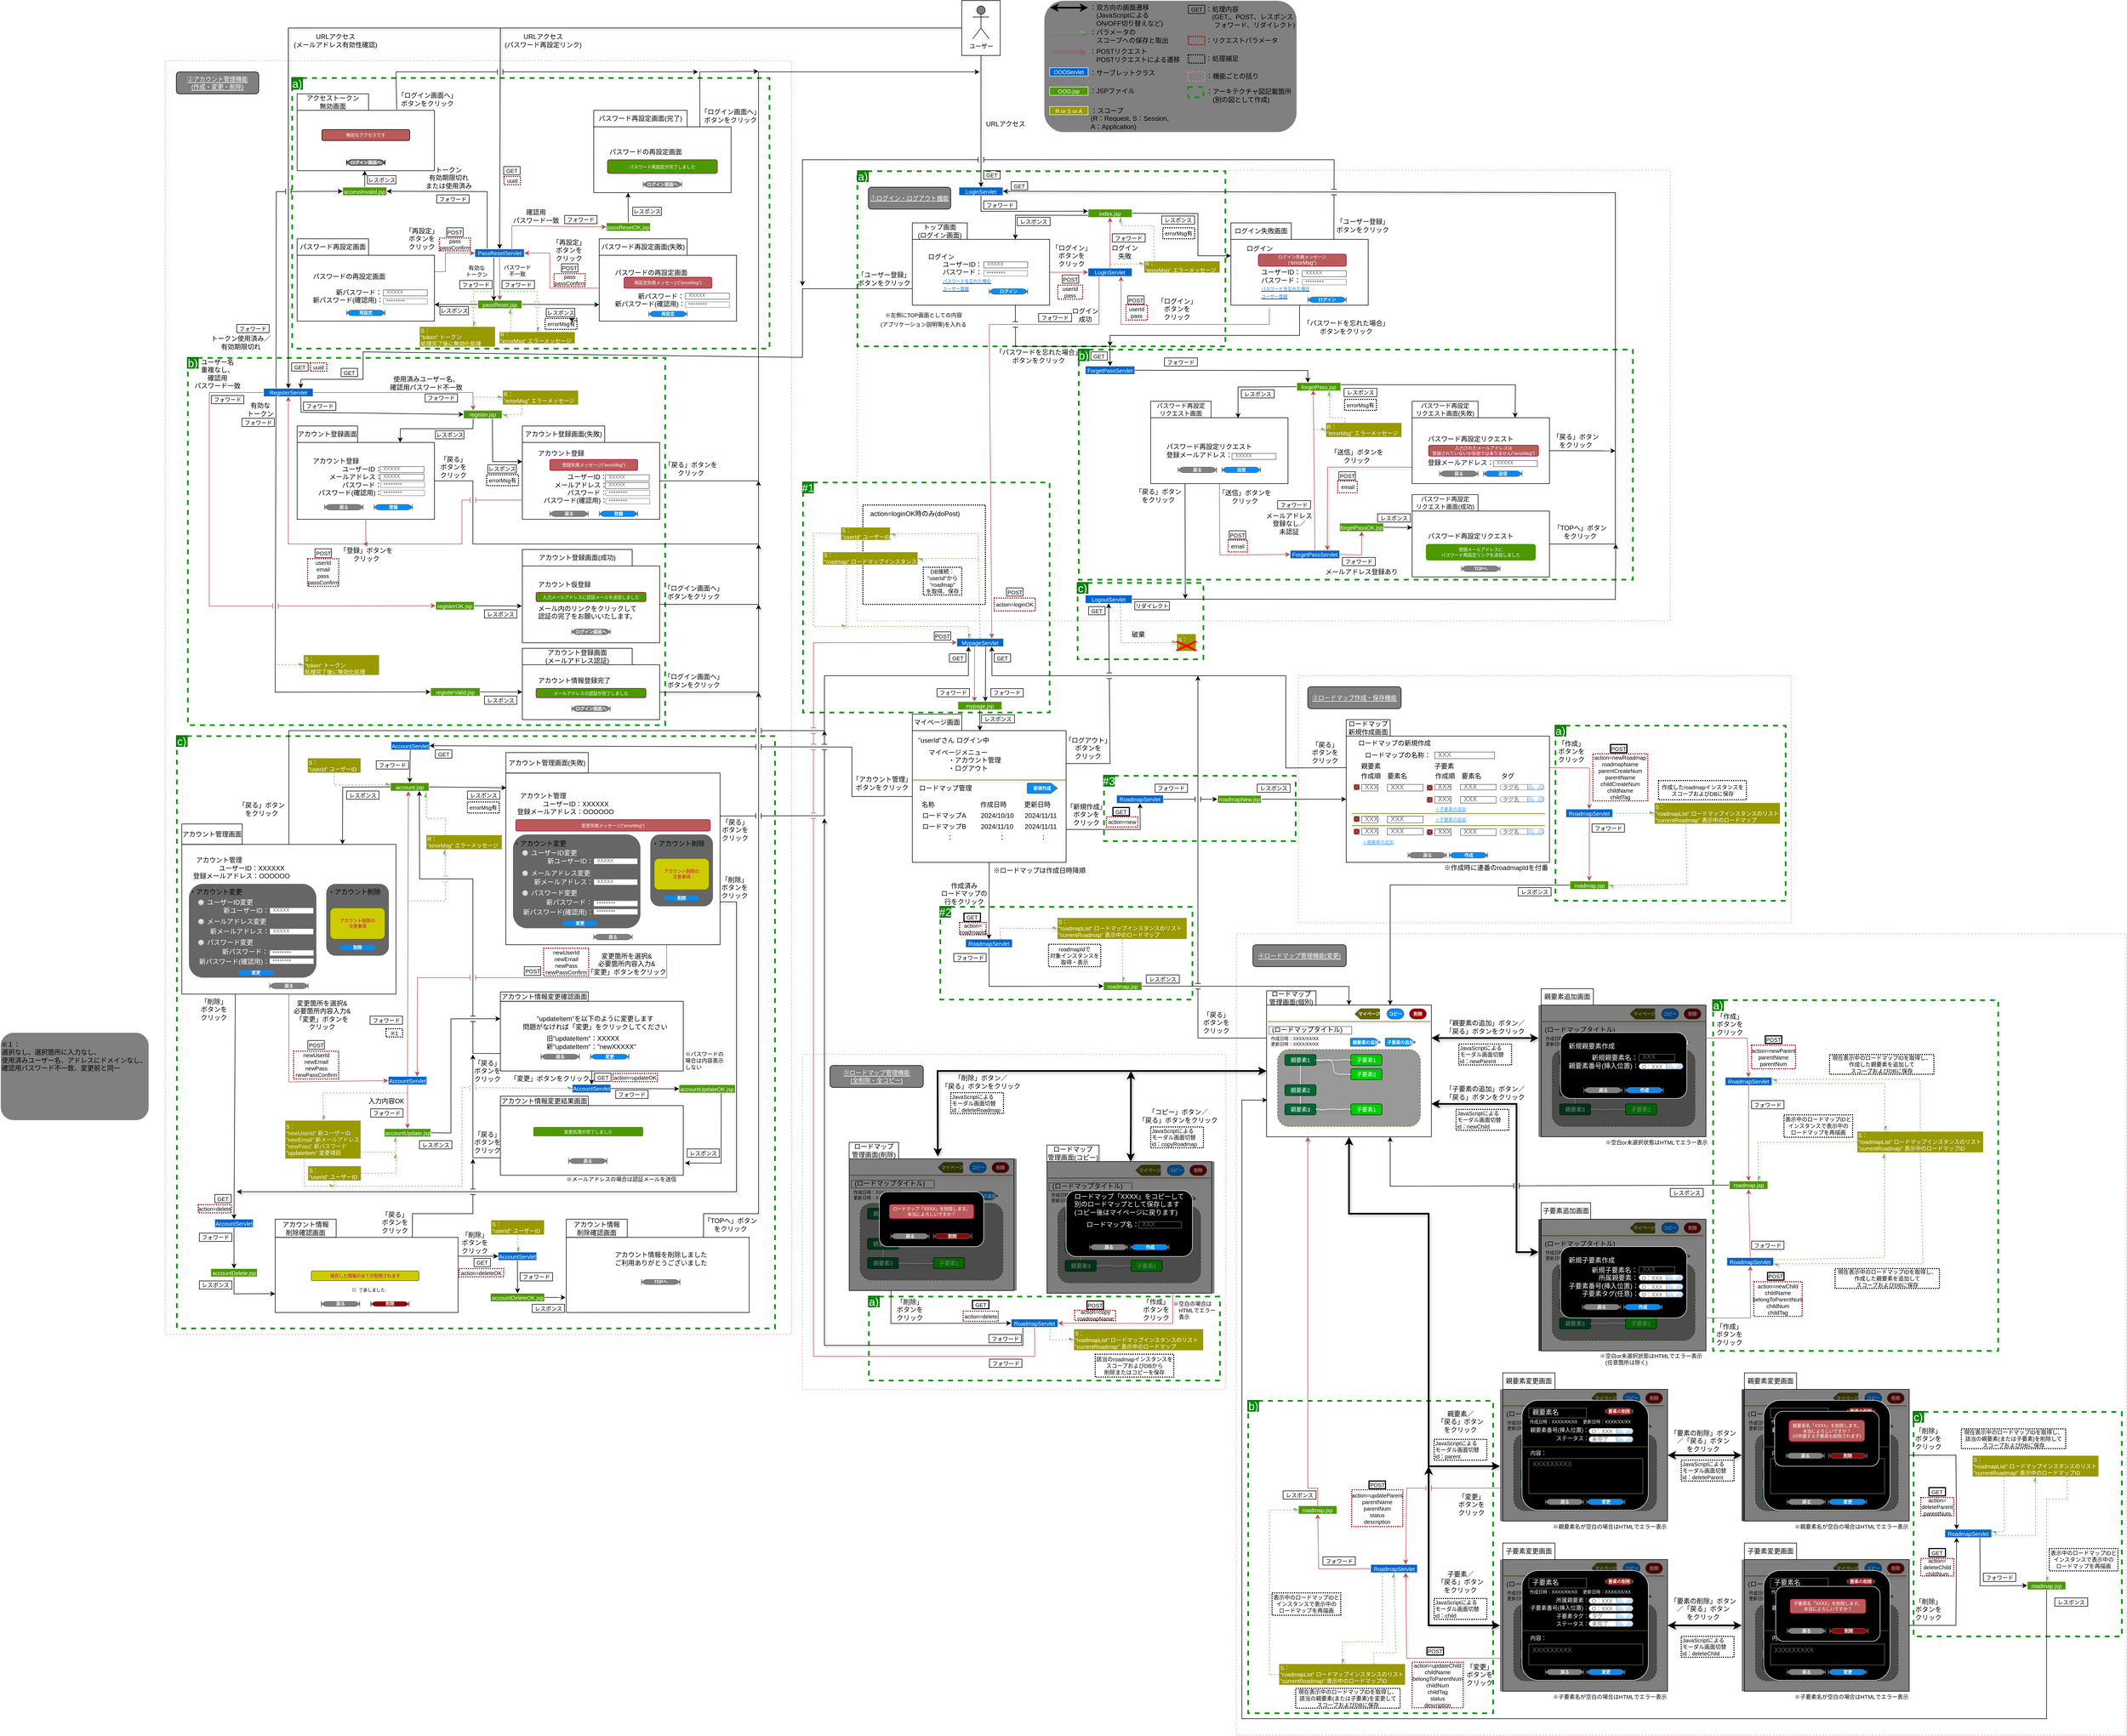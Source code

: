 <mxfile>
    <diagram id="WHIG_iPTzpvooCITM3A4" name="画面遷移図">
        <mxGraphModel dx="2755" dy="1049" grid="1" gridSize="10" guides="1" tooltips="1" connect="1" arrows="1" fold="1" page="0" pageScale="1" pageWidth="827" pageHeight="1169" math="0" shadow="0">
            <root>
                <mxCell id="0"/>
                <mxCell id="832" value="枠組み" parent="0"/>
                <mxCell id="833" value="" style="rounded=0;whiteSpace=wrap;html=1;labelBackgroundColor=none;strokeColor=#FF99CC;fontSize=11;fontColor=#FFFFFF;fillColor=none;dashed=1;" parent="832" vertex="1">
                    <mxGeometry x="20" y="219" width="1480" height="821" as="geometry"/>
                </mxCell>
                <mxCell id="834" value="" style="rounded=0;whiteSpace=wrap;html=1;labelBackgroundColor=none;strokeColor=#FF99CC;fontSize=11;fontColor=#FFFFFF;fillColor=none;dashed=1;" parent="832" vertex="1">
                    <mxGeometry x="-1240" y="20" width="1140" height="2320" as="geometry"/>
                </mxCell>
                <mxCell id="835" value="" style="group" parent="832" vertex="1" connectable="0">
                    <mxGeometry x="-1010" y="50" width="870" height="500" as="geometry"/>
                </mxCell>
                <mxCell id="836" value="&lt;div style=&quot;&quot;&gt;&lt;br&gt;&lt;/div&gt;" style="rounded=0;whiteSpace=wrap;html=1;labelBackgroundColor=none;strokeColor=#009900;fontSize=11;fontColor=#FFFFFF;fillColor=none;dashed=1;strokeWidth=3;align=right;labelPosition=left;verticalLabelPosition=top;verticalAlign=bottom;" parent="835" vertex="1">
                    <mxGeometry x="1" y="1.09" width="869" height="492.91" as="geometry"/>
                </mxCell>
                <mxCell id="837" value="a)" style="text;strokeColor=#005700;align=center;fillColor=#008a00;html=1;verticalAlign=middle;whiteSpace=wrap;rounded=0;labelBackgroundColor=none;fontSize=20;fontColor=#ffffff;" parent="835" vertex="1">
                    <mxGeometry width="20" height="21.739" as="geometry"/>
                </mxCell>
                <mxCell id="838" value="" style="rounded=0;whiteSpace=wrap;html=1;labelBackgroundColor=none;strokeColor=#FF99CC;fontSize=11;fontColor=#FFFFFF;fillColor=none;dashed=1;" parent="832" vertex="1">
                    <mxGeometry x="-80" y="1830" width="770" height="610" as="geometry"/>
                </mxCell>
                <mxCell id="839" value="" style="rounded=0;whiteSpace=wrap;html=1;labelBackgroundColor=none;strokeColor=#FF99CC;fontSize=11;fontColor=#FFFFFF;fillColor=none;dashed=1;container=0;" parent="832" vertex="1">
                    <mxGeometry x="710" y="1610" width="1620" height="1460" as="geometry"/>
                </mxCell>
                <mxCell id="840" value="" style="group" parent="832" vertex="1" connectable="0">
                    <mxGeometry x="-1220" y="1249" width="1090" height="1090" as="geometry"/>
                </mxCell>
                <mxCell id="841" value="&lt;div style=&quot;&quot;&gt;&lt;br&gt;&lt;/div&gt;" style="rounded=0;whiteSpace=wrap;html=1;labelBackgroundColor=none;strokeColor=#009900;fontSize=11;fontColor=#FFFFFF;fillColor=none;dashed=1;strokeWidth=3;align=right;labelPosition=left;verticalLabelPosition=top;verticalAlign=bottom;" parent="840" vertex="1">
                    <mxGeometry x="1" y="1" width="1089" height="1079" as="geometry"/>
                </mxCell>
                <mxCell id="842" value="c)" style="text;strokeColor=#005700;align=center;fillColor=#008a00;html=1;verticalAlign=middle;whiteSpace=wrap;rounded=0;labelBackgroundColor=none;fontSize=20;fontColor=#ffffff;" parent="840" vertex="1">
                    <mxGeometry width="20" height="20" as="geometry"/>
                </mxCell>
                <mxCell id="843" value="" style="group" parent="832" vertex="1" connectable="0">
                    <mxGeometry x="1290" y="1230" width="420" height="320" as="geometry"/>
                </mxCell>
                <mxCell id="844" value="&lt;div style=&quot;&quot;&gt;&lt;br&gt;&lt;/div&gt;" style="rounded=0;whiteSpace=wrap;html=1;labelBackgroundColor=none;strokeColor=#009900;fontSize=11;fontColor=#FFFFFF;fillColor=none;dashed=1;strokeWidth=3;align=right;labelPosition=left;verticalLabelPosition=top;verticalAlign=bottom;" parent="843" vertex="1">
                    <mxGeometry x="1" y="1" width="419" height="319" as="geometry"/>
                </mxCell>
                <mxCell id="845" value="a)" style="text;strokeColor=#005700;align=center;fillColor=#008a00;html=1;verticalAlign=middle;whiteSpace=wrap;rounded=0;labelBackgroundColor=none;fontSize=20;fontColor=#ffffff;" parent="843" vertex="1">
                    <mxGeometry width="20" height="20" as="geometry"/>
                </mxCell>
                <mxCell id="846" value="" style="group" parent="832" vertex="1" connectable="0">
                    <mxGeometry x="40" y="2270" width="640" height="154" as="geometry"/>
                </mxCell>
                <mxCell id="847" value="&lt;div style=&quot;&quot;&gt;&lt;br&gt;&lt;/div&gt;" style="rounded=0;whiteSpace=wrap;html=1;labelBackgroundColor=none;strokeColor=#009900;fontSize=11;fontColor=#FFFFFF;fillColor=none;dashed=1;strokeWidth=3;align=right;labelPosition=left;verticalLabelPosition=top;verticalAlign=bottom;" parent="846" vertex="1">
                    <mxGeometry x="1" y="1" width="639" height="153" as="geometry"/>
                </mxCell>
                <mxCell id="848" value="a)" style="text;strokeColor=#005700;align=center;fillColor=#008a00;html=1;verticalAlign=middle;whiteSpace=wrap;rounded=0;labelBackgroundColor=none;fontSize=20;fontColor=#ffffff;" parent="846" vertex="1">
                    <mxGeometry width="20" height="20" as="geometry"/>
                </mxCell>
                <mxCell id="850" value="" style="group" parent="832" vertex="1" connectable="0">
                    <mxGeometry x="422" y="545" width="1010" height="425" as="geometry"/>
                </mxCell>
                <mxCell id="851" value="&lt;div style=&quot;&quot;&gt;&lt;br&gt;&lt;/div&gt;" style="rounded=0;whiteSpace=wrap;html=1;labelBackgroundColor=none;strokeColor=#009900;fontSize=11;fontColor=#FFFFFF;fillColor=none;dashed=1;strokeWidth=3;align=right;labelPosition=left;verticalLabelPosition=top;verticalAlign=bottom;" parent="850" vertex="1">
                    <mxGeometry x="1" y="1.06" width="1009" height="418.94" as="geometry"/>
                </mxCell>
                <mxCell id="852" value="b)" style="text;strokeColor=#005700;align=center;fillColor=#008a00;html=1;verticalAlign=middle;whiteSpace=wrap;rounded=0;labelBackgroundColor=none;fontSize=20;fontColor=#ffffff;" parent="850" vertex="1">
                    <mxGeometry width="20" height="21.25" as="geometry"/>
                </mxCell>
                <mxCell id="853" value="" style="group" parent="832" vertex="1" connectable="0">
                    <mxGeometry x="200" y="220" width="490" height="320" as="geometry"/>
                </mxCell>
                <mxCell id="854" value="" style="group" parent="853" vertex="1" connectable="0">
                    <mxGeometry x="-180" width="670" height="320" as="geometry"/>
                </mxCell>
                <mxCell id="855" value="&lt;div style=&quot;&quot;&gt;&lt;br&gt;&lt;/div&gt;" style="rounded=0;whiteSpace=wrap;html=1;labelBackgroundColor=none;strokeColor=#009900;fontSize=11;fontColor=#FFFFFF;fillColor=none;dashed=1;strokeWidth=3;align=right;labelPosition=left;verticalLabelPosition=top;verticalAlign=bottom;" parent="854" vertex="1">
                    <mxGeometry y="1" width="670" height="319" as="geometry"/>
                </mxCell>
                <mxCell id="856" value="a)" style="text;strokeColor=#005700;align=center;fillColor=#008a00;html=1;verticalAlign=middle;whiteSpace=wrap;rounded=0;labelBackgroundColor=none;fontSize=20;fontColor=#ffffff;" parent="854" vertex="1">
                    <mxGeometry width="20" height="20" as="geometry"/>
                </mxCell>
                <mxCell id="857" value="" style="group" parent="832" vertex="1" connectable="0">
                    <mxGeometry x="-80" y="787" width="450" height="420" as="geometry"/>
                </mxCell>
                <mxCell id="858" value="&lt;div style=&quot;&quot;&gt;&lt;br&gt;&lt;/div&gt;" style="rounded=0;whiteSpace=wrap;html=1;labelBackgroundColor=none;strokeColor=#009900;fontSize=11;fontColor=#FFFFFF;fillColor=none;dashed=1;strokeWidth=3;align=right;labelPosition=left;verticalLabelPosition=top;verticalAlign=bottom;" parent="857" vertex="1">
                    <mxGeometry x="1" y="1" width="449" height="419" as="geometry"/>
                </mxCell>
                <mxCell id="859" value="#1" style="text;strokeColor=#005700;align=center;fillColor=#008a00;html=1;verticalAlign=middle;whiteSpace=wrap;rounded=0;labelBackgroundColor=none;fontSize=20;fontColor=#ffffff;" parent="857" vertex="1">
                    <mxGeometry width="20" height="20" as="geometry"/>
                </mxCell>
                <mxCell id="860" value="" style="group" parent="832" vertex="1" connectable="0">
                    <mxGeometry x="-1200" y="560" width="870" height="670" as="geometry"/>
                </mxCell>
                <mxCell id="861" value="&lt;div style=&quot;&quot;&gt;&lt;br&gt;&lt;/div&gt;" style="rounded=0;whiteSpace=wrap;html=1;labelBackgroundColor=none;strokeColor=#009900;fontSize=11;fontColor=#FFFFFF;fillColor=none;dashed=1;strokeWidth=3;align=right;labelPosition=left;verticalLabelPosition=top;verticalAlign=bottom;" parent="860" vertex="1">
                    <mxGeometry x="1" y="1" width="869" height="669" as="geometry"/>
                </mxCell>
                <mxCell id="862" value="b)" style="text;strokeColor=#005700;align=center;fillColor=#008a00;html=1;verticalAlign=middle;whiteSpace=wrap;rounded=0;labelBackgroundColor=none;fontSize=20;fontColor=#ffffff;" parent="860" vertex="1">
                    <mxGeometry width="20" height="20" as="geometry"/>
                </mxCell>
                <mxCell id="863" value="" style="group" parent="832" vertex="1" connectable="0">
                    <mxGeometry x="730.5" y="2460" width="450" height="570" as="geometry"/>
                </mxCell>
                <mxCell id="864" value="&lt;div style=&quot;&quot;&gt;&lt;br&gt;&lt;/div&gt;" style="rounded=0;whiteSpace=wrap;html=1;labelBackgroundColor=none;strokeColor=#009900;fontSize=11;fontColor=#FFFFFF;fillColor=none;dashed=1;strokeWidth=3;align=right;labelPosition=left;verticalLabelPosition=top;verticalAlign=bottom;" parent="863" vertex="1">
                    <mxGeometry x="1" y="1" width="446" height="569" as="geometry"/>
                </mxCell>
                <mxCell id="865" value="b)" style="text;strokeColor=#005700;align=center;fillColor=#008a00;html=1;verticalAlign=middle;whiteSpace=wrap;rounded=0;labelBackgroundColor=none;fontSize=20;fontColor=#ffffff;" parent="863" vertex="1">
                    <mxGeometry width="20" height="20" as="geometry"/>
                </mxCell>
                <mxCell id="866" value="" style="group" parent="832" vertex="1" connectable="0">
                    <mxGeometry x="1577" y="1730" width="520" height="640" as="geometry"/>
                </mxCell>
                <mxCell id="867" value="&lt;div style=&quot;&quot;&gt;&lt;br&gt;&lt;/div&gt;" style="rounded=0;whiteSpace=wrap;html=1;labelBackgroundColor=none;strokeColor=#009900;fontSize=11;fontColor=#FFFFFF;fillColor=none;dashed=1;strokeWidth=3;align=right;labelPosition=left;verticalLabelPosition=top;verticalAlign=bottom;" parent="866" vertex="1">
                    <mxGeometry x="1" y="1" width="519" height="639" as="geometry"/>
                </mxCell>
                <mxCell id="868" value="a)" style="text;strokeColor=#005700;align=center;fillColor=#008a00;html=1;verticalAlign=middle;whiteSpace=wrap;rounded=0;labelBackgroundColor=none;fontSize=20;fontColor=#ffffff;" parent="866" vertex="1">
                    <mxGeometry width="20" height="20" as="geometry"/>
                </mxCell>
                <mxCell id="869" value="" style="group" parent="832" vertex="1" connectable="0">
                    <mxGeometry x="1942" y="2480" width="380" height="410" as="geometry"/>
                </mxCell>
                <mxCell id="870" value="&lt;div style=&quot;&quot;&gt;&lt;br&gt;&lt;/div&gt;" style="rounded=0;whiteSpace=wrap;html=1;labelBackgroundColor=none;strokeColor=#009900;fontSize=11;fontColor=#FFFFFF;fillColor=none;dashed=1;strokeWidth=3;align=right;labelPosition=left;verticalLabelPosition=top;verticalAlign=bottom;" parent="869" vertex="1">
                    <mxGeometry x="0.97" y="1" width="379.03" height="409" as="geometry"/>
                </mxCell>
                <mxCell id="871" value="c)" style="text;strokeColor=#005700;align=center;fillColor=#008a00;html=1;verticalAlign=middle;whiteSpace=wrap;rounded=0;labelBackgroundColor=none;fontSize=20;fontColor=#ffffff;" parent="869" vertex="1">
                    <mxGeometry width="19.474" height="20" as="geometry"/>
                </mxCell>
                <mxCell id="872" value="" style="group" parent="832" vertex="1" connectable="0">
                    <mxGeometry x="420" y="970" width="241" height="171" as="geometry"/>
                </mxCell>
                <mxCell id="873" value="&lt;div style=&quot;&quot;&gt;&lt;br&gt;&lt;/div&gt;" style="rounded=0;whiteSpace=wrap;html=1;labelBackgroundColor=none;strokeColor=#009900;fontSize=11;fontColor=#FFFFFF;fillColor=none;dashed=1;strokeWidth=3;align=right;labelPosition=left;verticalLabelPosition=top;verticalAlign=bottom;" parent="872" vertex="1">
                    <mxGeometry x="1" y="1" width="229" height="139" as="geometry"/>
                </mxCell>
                <mxCell id="874" value="c)" style="text;strokeColor=#005700;align=center;fillColor=#008a00;html=1;verticalAlign=middle;whiteSpace=wrap;rounded=0;labelBackgroundColor=none;fontSize=20;fontColor=#ffffff;" parent="872" vertex="1">
                    <mxGeometry width="20" height="20" as="geometry"/>
                </mxCell>
                <mxCell id="875" value="" style="group" parent="832" vertex="1" connectable="0">
                    <mxGeometry x="170" y="1560" width="460" height="170" as="geometry"/>
                </mxCell>
                <mxCell id="876" value="&lt;div style=&quot;&quot;&gt;&lt;br&gt;&lt;/div&gt;" style="rounded=0;whiteSpace=wrap;html=1;labelBackgroundColor=none;strokeColor=#009900;fontSize=11;fontColor=#FFFFFF;fillColor=none;dashed=1;strokeWidth=3;align=right;labelPosition=left;verticalLabelPosition=top;verticalAlign=bottom;" parent="875" vertex="1">
                    <mxGeometry x="1" y="1" width="459" height="169" as="geometry"/>
                </mxCell>
                <mxCell id="877" value="#2" style="text;strokeColor=#005700;align=center;fillColor=#008a00;html=1;verticalAlign=middle;whiteSpace=wrap;rounded=0;labelBackgroundColor=none;fontSize=20;fontColor=#ffffff;" parent="875" vertex="1">
                    <mxGeometry width="20" height="20" as="geometry"/>
                </mxCell>
                <mxCell id="878" value="" style="group" parent="832" vertex="1" connectable="0">
                    <mxGeometry x="468" y="1321.25" width="350" height="120" as="geometry"/>
                </mxCell>
                <mxCell id="879" value="&lt;div style=&quot;&quot;&gt;&lt;br&gt;&lt;/div&gt;" style="rounded=0;whiteSpace=wrap;html=1;labelBackgroundColor=none;strokeColor=#009900;fontSize=11;fontColor=#FFFFFF;fillColor=none;dashed=1;strokeWidth=3;align=right;labelPosition=left;verticalLabelPosition=top;verticalAlign=bottom;" parent="878" vertex="1">
                    <mxGeometry x="1" y="1" width="349" height="119" as="geometry"/>
                </mxCell>
                <mxCell id="880" value="#3" style="text;strokeColor=#005700;align=center;fillColor=#008a00;html=1;verticalAlign=middle;whiteSpace=wrap;rounded=0;labelBackgroundColor=none;fontSize=20;fontColor=#ffffff;" parent="878" vertex="1">
                    <mxGeometry width="20" height="20" as="geometry"/>
                </mxCell>
                <mxCell id="881" value="" style="rounded=0;whiteSpace=wrap;html=1;labelBackgroundColor=none;strokeColor=#FF99CC;fontSize=11;fontColor=#FFFFFF;fillColor=none;dashed=1;" parent="832" vertex="1">
                    <mxGeometry x="823" y="1140" width="897" height="450" as="geometry"/>
                </mxCell>
                <mxCell id="882" style="edgeStyle=none;html=1;exitX=1;exitY=0.25;exitDx=0;exitDy=0;entryX=0.75;entryY=0;entryDx=0;entryDy=0;strokeColor=default;fontColor=default;" parent="832" source="340" target="340" edge="1">
                    <mxGeometry relative="1" as="geometry"/>
                </mxCell>
                <mxCell id="1198" value="" style="rounded=0;whiteSpace=wrap;html=1;labelBackgroundColor=none;fillStyle=auto;strokeColor=none;fontFamily=Helvetica;fontSize=11;fontColor=#007FFF;fillColor=#000000;opacity=50;" parent="832" vertex="1">
                    <mxGeometry x="1260" y="2130" width="305" height="240" as="geometry"/>
                </mxCell>
                <mxCell id="1199" value="" style="rounded=0;whiteSpace=wrap;html=1;labelBackgroundColor=none;fillStyle=auto;strokeColor=none;fontFamily=Helvetica;fontSize=11;fontColor=#007FFF;fillColor=#000000;opacity=50;" parent="832" vertex="1">
                    <mxGeometry x="1630" y="2440" width="305" height="240" as="geometry"/>
                </mxCell>
                <mxCell id="1" parent="0"/>
                <mxCell id="789" value="JavaScriptによる&lt;br&gt;モーダル画面切替&lt;br&gt;id：deleteParent" style="text;strokeColor=default;align=left;fillColor=none;html=1;verticalAlign=middle;whiteSpace=wrap;rounded=0;labelBackgroundColor=none;fontSize=10;dashed=1;strokeWidth=2;perimeterSpacing=0;dashPattern=1 1;glass=1;" parent="1" vertex="1">
                    <mxGeometry x="1520" y="2569" width="96" height="38" as="geometry"/>
                </mxCell>
                <mxCell id="684" value="" style="text;strokeColor=default;align=center;fillColor=none;html=1;verticalAlign=middle;whiteSpace=wrap;rounded=0;labelBackgroundColor=none;fontSize=10;dashed=1;strokeWidth=2;perimeterSpacing=0;dashPattern=1 1;glass=1;" parent="1" vertex="1">
                    <mxGeometry x="30" y="829" width="223" height="181" as="geometry"/>
                </mxCell>
                <mxCell id="472" value="" style="rounded=1;whiteSpace=wrap;html=1;labelBackgroundColor=none;fillStyle=auto;strokeColor=#F0F0F0;fontFamily=Helvetica;fontSize=10;fontColor=#FFFFFF;fillColor=#808080;" parent="1" vertex="1">
                    <mxGeometry x="-1540" y="1790" width="270" height="160" as="geometry"/>
                </mxCell>
                <mxCell id="358" style="edgeStyle=none;rounded=0;jumpStyle=line;jumpSize=10;html=1;exitX=0.773;exitY=0.01;exitDx=0;exitDy=0;fontSize=10;exitPerimeter=0;" parent="1" source="bYhEAjDrk7nIsvez--r3-191" edge="1">
                    <mxGeometry relative="1" as="geometry">
                        <mxPoint x="-160" y="39" as="targetPoint"/>
                        <Array as="points">
                            <mxPoint x="-267" y="40"/>
                        </Array>
                    </mxGeometry>
                </mxCell>
                <mxCell id="5xK-KBNFXrX2DUE9tunr-234" value="" style="group" parent="1" vertex="1" connectable="0">
                    <mxGeometry x="-1210" y="1410" width="450" height="310" as="geometry"/>
                </mxCell>
                <mxCell id="5xK-KBNFXrX2DUE9tunr-281" value="" style="rounded=1;whiteSpace=wrap;html=1;dashed=1;labelBackgroundColor=none;strokeColor=none;fontSize=8;fontColor=#FFFFFF;fillColor=#666666;" parent="5xK-KBNFXrX2DUE9tunr-234" vertex="1">
                    <mxGeometry x="13" y="109.166" width="232" height="170.83" as="geometry"/>
                </mxCell>
                <mxCell id="5xK-KBNFXrX2DUE9tunr-282" value="" style="rounded=1;whiteSpace=wrap;html=1;dashed=1;labelBackgroundColor=none;strokeColor=none;fontSize=8;fontColor=#FFFFFF;fillColor=#666666;" parent="5xK-KBNFXrX2DUE9tunr-234" vertex="1">
                    <mxGeometry x="263" y="109.17" width="114" height="130.83" as="geometry"/>
                </mxCell>
                <mxCell id="5xK-KBNFXrX2DUE9tunr-235" value="　　アカウント管理&lt;br&gt;&lt;span style=&quot;white-space: pre;&quot;&gt;&lt;span style=&quot;white-space: pre;&quot;&gt;&#9;&lt;/span&gt;&#9;&lt;/span&gt;　ユーザーID：XXXXXX&lt;br&gt;　&amp;nbsp; 登録メールアドレス：OOOOOO&lt;br&gt;&lt;br&gt;　・アカウント変更&lt;span style=&quot;white-space: pre;&quot;&gt;&#9;&lt;span style=&quot;white-space: pre;&quot;&gt;&#9;&lt;/span&gt;&lt;span style=&quot;white-space: pre;&quot;&gt;&#9;&lt;/span&gt;&lt;span style=&quot;white-space: pre;&quot;&gt;&#9;&lt;/span&gt;&lt;span style=&quot;white-space: pre;&quot;&gt;&#9;&lt;/span&gt;　&lt;/span&gt;　・アカウント削除&lt;br&gt;&lt;br&gt;&lt;br&gt;&lt;br&gt;&lt;br&gt;&lt;br&gt;&lt;br&gt;&lt;br&gt;&lt;span style=&quot;white-space: pre;&quot;&gt;&#9;&lt;/span&gt;&lt;br&gt;&lt;br&gt;&lt;br&gt;　&lt;br&gt;" style="rounded=0;whiteSpace=wrap;html=1;align=left;fillColor=none;" parent="5xK-KBNFXrX2DUE9tunr-234" vertex="1">
                    <mxGeometry y="37.29" width="390" height="272.71" as="geometry"/>
                </mxCell>
                <mxCell id="5xK-KBNFXrX2DUE9tunr-236" value="アカウント管理画面" style="text;strokeColor=default;align=center;fillColor=none;html=1;verticalAlign=middle;whiteSpace=wrap;rounded=0;" parent="5xK-KBNFXrX2DUE9tunr-234" vertex="1">
                    <mxGeometry width="110" height="37.286" as="geometry"/>
                </mxCell>
                <mxCell id="5xK-KBNFXrX2DUE9tunr-251" value="" style="group" parent="5xK-KBNFXrX2DUE9tunr-234" vertex="1" connectable="0">
                    <mxGeometry x="30" y="134.996" width="210" height="150" as="geometry"/>
                </mxCell>
                <mxCell id="5xK-KBNFXrX2DUE9tunr-249" value="新ユーザーID：" style="text;html=1;align=center;verticalAlign=middle;resizable=0;points=[];autosize=1;strokeColor=none;fillColor=none;fontSize=12;fontColor=#FFFFFF;" parent="5xK-KBNFXrX2DUE9tunr-251" vertex="1">
                    <mxGeometry x="32" y="8.004" width="110" height="30" as="geometry"/>
                </mxCell>
                <mxCell id="5xK-KBNFXrX2DUE9tunr-250" value="XXXXX" style="strokeWidth=1;shadow=0;dashed=0;align=center;html=1;shape=mxgraph.mockup.text.textBox;fontColor=#666666;align=left;fontSize=9;spacingLeft=4;spacingTop=-3;strokeColor=#666666;mainText=" parent="5xK-KBNFXrX2DUE9tunr-251" vertex="1">
                    <mxGeometry x="130" y="17.504" width="80" height="11" as="geometry"/>
                </mxCell>
                <mxCell id="421" value="&lt;span style=&quot;color: rgb(255, 255, 255);&quot;&gt;&lt;font style=&quot;font-size: 12px;&quot;&gt;ユーザーID変更&lt;/font&gt;&lt;/span&gt;" style="shape=ellipse;fillColor=#eeeeee;strokeColor=#999999;gradientColor=#cccccc;html=1;align=left;spacingLeft=4;fontSize=10;fontColor=#666666;labelPosition=right;shadow=0;" parent="5xK-KBNFXrX2DUE9tunr-251" vertex="1">
                    <mxGeometry y="3.004" width="10" height="10" as="geometry"/>
                </mxCell>
                <mxCell id="5xK-KBNFXrX2DUE9tunr-252" value="" style="group" parent="5xK-KBNFXrX2DUE9tunr-234" vertex="1" connectable="0">
                    <mxGeometry x="30" y="172.996" width="180" height="38.004" as="geometry"/>
                </mxCell>
                <mxCell id="5xK-KBNFXrX2DUE9tunr-254" value="新メールアドレス：" style="text;html=1;align=center;verticalAlign=middle;resizable=0;points=[];autosize=1;strokeColor=none;fillColor=none;fontSize=12;fontColor=#FFFFFF;" parent="5xK-KBNFXrX2DUE9tunr-252" vertex="1">
                    <mxGeometry x="10" y="8.004" width="130" height="30" as="geometry"/>
                </mxCell>
                <mxCell id="5xK-KBNFXrX2DUE9tunr-255" value="XXXXX" style="strokeWidth=1;shadow=0;dashed=0;align=center;html=1;shape=mxgraph.mockup.text.textBox;fontColor=#666666;align=left;fontSize=9;spacingLeft=4;spacingTop=-3;strokeColor=#666666;mainText=" parent="5xK-KBNFXrX2DUE9tunr-252" vertex="1">
                    <mxGeometry x="130" y="17.504" width="80" height="11" as="geometry"/>
                </mxCell>
                <mxCell id="5xK-KBNFXrX2DUE9tunr-256" value="" style="group" parent="5xK-KBNFXrX2DUE9tunr-234" vertex="1" connectable="0">
                    <mxGeometry x="30" y="209.996" width="210" height="45.004" as="geometry"/>
                </mxCell>
                <mxCell id="5xK-KBNFXrX2DUE9tunr-258" value="新パスワード：" style="text;html=1;align=center;verticalAlign=middle;resizable=0;points=[];autosize=1;strokeColor=none;fillColor=none;fontSize=12;fontColor=#FFFFFF;" parent="5xK-KBNFXrX2DUE9tunr-256" vertex="1">
                    <mxGeometry x="30" y="8.004" width="110" height="30" as="geometry"/>
                </mxCell>
                <mxCell id="5xK-KBNFXrX2DUE9tunr-274" value="********" style="strokeWidth=1;shadow=0;dashed=0;align=center;html=1;shape=mxgraph.mockup.forms.pwField;strokeColor=#999999;mainText=;align=left;fontColor=#666666;fontSize=11;spacingLeft=3;" parent="5xK-KBNFXrX2DUE9tunr-256" vertex="1">
                    <mxGeometry x="130" y="35.004" width="80" height="10" as="geometry"/>
                </mxCell>
                <mxCell id="5xK-KBNFXrX2DUE9tunr-275" value="********" style="strokeWidth=1;shadow=0;dashed=0;align=center;html=1;shape=mxgraph.mockup.forms.pwField;strokeColor=#999999;mainText=;align=left;fontColor=#666666;fontSize=11;spacingLeft=3;" parent="5xK-KBNFXrX2DUE9tunr-256" vertex="1">
                    <mxGeometry x="130" y="20.004" width="80" height="10" as="geometry"/>
                </mxCell>
                <mxCell id="5xK-KBNFXrX2DUE9tunr-260" value="新パスワード(確認用)：" style="text;html=1;align=center;verticalAlign=middle;resizable=0;points=[];autosize=1;strokeColor=none;fillColor=none;fontSize=12;fontColor=#FFFFFF;" parent="5xK-KBNFXrX2DUE9tunr-234" vertex="1">
                    <mxGeometry x="20" y="236" width="150" height="30" as="geometry"/>
                </mxCell>
                <mxCell id="5xK-KBNFXrX2DUE9tunr-237" value="&lt;font color=&quot;#cc0066&quot;&gt;アカウント削除の&lt;br&gt;注意事項&lt;/font&gt;" style="rounded=1;whiteSpace=wrap;html=1;labelBackgroundColor=none;fontSize=8;fillColor=#CCCC00;fontColor=#000000;strokeColor=#666600;" parent="5xK-KBNFXrX2DUE9tunr-234" vertex="1">
                    <mxGeometry x="270" y="152.93" width="100" height="57.07" as="geometry"/>
                </mxCell>
                <mxCell id="5xK-KBNFXrX2DUE9tunr-276" value="変更" style="strokeWidth=1;shadow=0;dashed=0;align=center;html=1;shape=mxgraph.mockup.buttons.button;strokeColor=#666666;fontColor=#ffffff;mainText=;buttonStyle=round;fontSize=8;fontStyle=1;fillColor=#008cff;whiteSpace=wrap;labelBackgroundColor=none;" parent="5xK-KBNFXrX2DUE9tunr-234" vertex="1">
                    <mxGeometry x="100" y="266" width="70" height="10" as="geometry"/>
                </mxCell>
                <mxCell id="5xK-KBNFXrX2DUE9tunr-277" value="削除" style="strokeWidth=1;shadow=0;dashed=0;align=center;html=1;shape=mxgraph.mockup.buttons.button;strokeColor=#666666;fontColor=#ffffff;mainText=;buttonStyle=round;fontSize=8;fontStyle=1;fillColor=#008cff;whiteSpace=wrap;labelBackgroundColor=none;" parent="5xK-KBNFXrX2DUE9tunr-234" vertex="1">
                    <mxGeometry x="285" y="220" width="70" height="10" as="geometry"/>
                </mxCell>
                <mxCell id="5xK-KBNFXrX2DUE9tunr-280" value="戻る" style="strokeWidth=1;shadow=0;dashed=0;align=center;html=1;shape=mxgraph.mockup.buttons.button;strokeColor=#666666;fontColor=#ffffff;mainText=;buttonStyle=round;fontSize=8;fontStyle=1;fillColor=#808080;whiteSpace=wrap;labelBackgroundColor=none;" parent="5xK-KBNFXrX2DUE9tunr-234" vertex="1">
                    <mxGeometry x="160" y="290" width="70" height="10" as="geometry"/>
                </mxCell>
                <mxCell id="423" value="&lt;span style=&quot;color: rgb(255, 255, 255);&quot;&gt;&lt;font style=&quot;font-size: 12px;&quot;&gt;メールアドレス変更&lt;/font&gt;&lt;/span&gt;" style="shape=ellipse;fillColor=#eeeeee;strokeColor=#999999;gradientColor=#cccccc;html=1;align=left;spacingLeft=4;fontSize=10;fontColor=#666666;labelPosition=right;shadow=0;" parent="5xK-KBNFXrX2DUE9tunr-234" vertex="1">
                    <mxGeometry x="30" y="173" width="10" height="10" as="geometry"/>
                </mxCell>
                <mxCell id="427" value="&lt;span style=&quot;color: rgb(255, 255, 255);&quot;&gt;&lt;font style=&quot;font-size: 12px;&quot;&gt;パスワード変更&lt;/font&gt;&lt;/span&gt;" style="shape=ellipse;fillColor=#eeeeee;strokeColor=#999999;gradientColor=#cccccc;html=1;align=left;spacingLeft=4;fontSize=10;fontColor=#666666;labelPosition=right;shadow=0;" parent="5xK-KBNFXrX2DUE9tunr-234" vertex="1">
                    <mxGeometry x="30" y="211" width="10" height="10" as="geometry"/>
                </mxCell>
                <mxCell id="59" value="" style="group" parent="1" vertex="1" connectable="0">
                    <mxGeometry x="120" y="315" width="280" height="205" as="geometry"/>
                </mxCell>
                <mxCell id="60" value="&lt;span style=&quot;white-space: pre;&quot;&gt;&#9;&lt;/span&gt;ログイン&lt;br&gt;&lt;span style=&quot;white-space: pre;&quot;&gt;&#9;&lt;/span&gt;&lt;span style=&quot;white-space: pre;&quot;&gt;&#9;&lt;/span&gt;ユーザーID：&lt;br&gt;&lt;span style=&quot;white-space: pre;&quot;&gt;&#9;&lt;/span&gt;&lt;span style=&quot;white-space: pre;&quot;&gt;&#9;&lt;/span&gt;パスワード：&lt;br&gt;&lt;span style=&quot;white-space: pre;&quot;&gt;&#9;&lt;/span&gt;&lt;span style=&quot;white-space: pre;&quot;&gt;&#9;&lt;/span&gt;&lt;u&gt;&lt;font color=&quot;#007fff&quot; style=&quot;font-size: 8px;&quot;&gt;パスワードを忘れた場合&lt;br&gt;&lt;span style=&quot;white-space: pre;&quot;&gt;&#9;&lt;/span&gt;&lt;span style=&quot;white-space: pre;&quot;&gt;&#9;&lt;/span&gt;&lt;span style=&quot;white-space: pre;&quot;&gt;&#9;&lt;/span&gt;ユーザー登録&lt;br&gt;&lt;/font&gt;&lt;/u&gt;" style="rounded=0;whiteSpace=wrap;html=1;align=left;" parent="59" vertex="1">
                    <mxGeometry y="30" width="250" height="120" as="geometry"/>
                </mxCell>
                <mxCell id="61" value="トップ画面&lt;br&gt;(ログイン画面)" style="text;strokeColor=default;align=center;fillColor=none;html=1;verticalAlign=middle;whiteSpace=wrap;rounded=0;" parent="59" vertex="1">
                    <mxGeometry width="100" height="30" as="geometry"/>
                </mxCell>
                <mxCell id="27" value="********" style="strokeWidth=1;shadow=0;dashed=0;align=center;html=1;shape=mxgraph.mockup.forms.pwField;strokeColor=#999999;mainText=;align=left;fontColor=#666666;fontSize=11;spacingLeft=3;" parent="59" vertex="1">
                    <mxGeometry x="130" y="87" width="80" height="10" as="geometry"/>
                </mxCell>
                <mxCell id="40" value="XXXXX" style="strokeWidth=1;shadow=0;dashed=0;align=center;html=1;shape=mxgraph.mockup.text.textBox;fontColor=#666666;align=left;fontSize=9;spacingLeft=4;spacingTop=-3;strokeColor=#666666;mainText=" parent="59" vertex="1">
                    <mxGeometry x="130" y="71" width="80" height="11" as="geometry"/>
                </mxCell>
                <mxCell id="64" value="ログイン" style="strokeWidth=1;shadow=0;dashed=0;align=center;html=1;shape=mxgraph.mockup.buttons.button;strokeColor=#666666;fontColor=#ffffff;mainText=;buttonStyle=round;fontSize=8;fontStyle=1;fillColor=#008cff;whiteSpace=wrap;labelBackgroundColor=none;" parent="59" vertex="1">
                    <mxGeometry x="140" y="120" width="70" height="10" as="geometry"/>
                </mxCell>
                <mxCell id="81" value="「ログイン」ボタンを&lt;br&gt;クリック" style="text;strokeColor=none;align=center;fillColor=none;html=1;verticalAlign=middle;whiteSpace=wrap;rounded=0;labelBackgroundColor=none;" parent="1" vertex="1">
                    <mxGeometry x="370" y="350" width="80" height="50" as="geometry"/>
                </mxCell>
                <mxCell id="97" value="ログイン&lt;br&gt;成功" style="text;strokeColor=none;align=center;fillColor=none;html=1;verticalAlign=middle;whiteSpace=wrap;rounded=0;labelBackgroundColor=none;" parent="1" vertex="1">
                    <mxGeometry x="410" y="468" width="50" height="30" as="geometry"/>
                </mxCell>
                <mxCell id="105" value="" style="group" parent="1" vertex="1" connectable="0">
                    <mxGeometry x="554" y="640" width="280" height="190" as="geometry"/>
                </mxCell>
                <mxCell id="106" value="&lt;span style=&quot;white-space: pre;&quot;&gt;&#9;&lt;/span&gt;パスワード再設定リクエスト&lt;br&gt;&lt;span style=&quot;white-space: pre;&quot;&gt;&#9;&lt;/span&gt;登録メールアドレス：" style="rounded=0;whiteSpace=wrap;html=1;align=left;" parent="105" vertex="1">
                    <mxGeometry y="30" width="250" height="120" as="geometry"/>
                </mxCell>
                <mxCell id="116" value="" style="edgeStyle=none;rounded=0;html=1;shadow=1;dashed=1;fontSize=11;fontColor=#007FFF;startArrow=classic;startFill=1;" parent="105" source="107" target="106" edge="1">
                    <mxGeometry relative="1" as="geometry"/>
                </mxCell>
                <mxCell id="107" value="パスワード再設定&lt;br&gt;リクエスト画面" style="text;strokeColor=default;align=center;fillColor=none;html=1;verticalAlign=middle;whiteSpace=wrap;rounded=0;fontSize=11;" parent="105" vertex="1">
                    <mxGeometry width="110" height="30" as="geometry"/>
                </mxCell>
                <mxCell id="109" value="XXXXX" style="strokeWidth=1;shadow=0;dashed=0;align=center;html=1;shape=mxgraph.mockup.text.textBox;fontColor=#666666;align=left;fontSize=9;spacingLeft=4;spacingTop=-3;strokeColor=#666666;mainText=" parent="105" vertex="1">
                    <mxGeometry x="148" y="95" width="80" height="11" as="geometry"/>
                </mxCell>
                <mxCell id="110" value="送信" style="strokeWidth=1;shadow=0;dashed=0;align=center;html=1;shape=mxgraph.mockup.buttons.button;strokeColor=#666666;fontColor=#ffffff;mainText=;buttonStyle=round;fontSize=8;fontStyle=1;fillColor=#008cff;whiteSpace=wrap;labelBackgroundColor=none;" parent="105" vertex="1">
                    <mxGeometry x="130" y="120" width="70" height="10" as="geometry"/>
                </mxCell>
                <mxCell id="111" value="戻る" style="strokeWidth=1;shadow=0;dashed=0;align=center;html=1;shape=mxgraph.mockup.buttons.button;strokeColor=#666666;fontColor=#ffffff;mainText=;buttonStyle=round;fontSize=8;fontStyle=1;fillColor=#808080;whiteSpace=wrap;labelBackgroundColor=none;" parent="105" vertex="1">
                    <mxGeometry x="50" y="120" width="70" height="10" as="geometry"/>
                </mxCell>
                <mxCell id="238" value="「戻る」ボタン&lt;br&gt;をクリック" style="text;strokeColor=none;align=center;fillColor=none;html=1;verticalAlign=middle;whiteSpace=wrap;rounded=0;labelBackgroundColor=none;" parent="105" vertex="1">
                    <mxGeometry x="-32" y="157" width="92" height="30" as="geometry"/>
                </mxCell>
                <mxCell id="115" value="「パスワードを忘れた場合」&lt;br&gt;ボタンをクリック" style="text;strokeColor=none;align=center;fillColor=none;html=1;verticalAlign=middle;whiteSpace=wrap;rounded=0;labelBackgroundColor=none;" parent="1" vertex="1">
                    <mxGeometry x="271" y="542" width="158" height="31" as="geometry"/>
                </mxCell>
                <mxCell id="117" value="" style="group" parent="1" vertex="1" connectable="0">
                    <mxGeometry x="1030" y="640" width="280" height="170" as="geometry"/>
                </mxCell>
                <mxCell id="118" value="&lt;span style=&quot;white-space: pre;&quot;&gt;&#9;&lt;/span&gt;パスワード再設定リクエスト&lt;br&gt;&lt;br&gt;&lt;br&gt;&lt;span style=&quot;white-space: pre;&quot;&gt;&#9;&lt;/span&gt;登録メールアドレス：" style="rounded=0;whiteSpace=wrap;html=1;align=left;" parent="117" vertex="1">
                    <mxGeometry y="30" width="250" height="120" as="geometry"/>
                </mxCell>
                <mxCell id="119" value="" style="edgeStyle=none;rounded=0;html=1;shadow=1;dashed=1;fontSize=11;fontColor=#007FFF;startArrow=classic;startFill=1;" parent="117" source="120" target="118" edge="1">
                    <mxGeometry relative="1" as="geometry"/>
                </mxCell>
                <mxCell id="120" value="パスワード再設定&lt;br&gt;リクエスト画面(失敗)" style="text;strokeColor=default;align=center;fillColor=none;html=1;verticalAlign=middle;whiteSpace=wrap;rounded=0;fontSize=11;" parent="117" vertex="1">
                    <mxGeometry width="120" height="30" as="geometry"/>
                </mxCell>
                <mxCell id="126" value="" style="group" parent="117" vertex="1" connectable="0">
                    <mxGeometry x="50" y="102" width="178" height="35" as="geometry"/>
                </mxCell>
                <mxCell id="121" value="XXXXX" style="strokeWidth=1;shadow=0;dashed=0;align=center;html=1;shape=mxgraph.mockup.text.textBox;fontColor=#666666;align=left;fontSize=9;spacingLeft=4;spacingTop=-3;strokeColor=#666666;mainText=" parent="126" vertex="1">
                    <mxGeometry x="98" y="6" width="80" height="11" as="geometry"/>
                </mxCell>
                <mxCell id="122" value="送信" style="strokeWidth=1;shadow=0;dashed=0;align=center;html=1;shape=mxgraph.mockup.buttons.button;strokeColor=#666666;fontColor=#ffffff;mainText=;buttonStyle=round;fontSize=8;fontStyle=1;fillColor=#008cff;whiteSpace=wrap;labelBackgroundColor=none;" parent="126" vertex="1">
                    <mxGeometry x="80" y="25" width="70" height="10" as="geometry"/>
                </mxCell>
                <mxCell id="123" value="戻る" style="strokeWidth=1;shadow=0;dashed=0;align=center;html=1;shape=mxgraph.mockup.buttons.button;strokeColor=#666666;fontColor=#ffffff;mainText=;buttonStyle=round;fontSize=8;fontStyle=1;fillColor=#808080;whiteSpace=wrap;labelBackgroundColor=none;" parent="126" vertex="1">
                    <mxGeometry y="25" width="70" height="10" as="geometry"/>
                </mxCell>
                <mxCell id="127" value="入力されたメールアドレスは&lt;br&gt;登録されていないか有効ではありません(&quot;errorMsg&quot;)" style="rounded=1;whiteSpace=wrap;html=1;labelBackgroundColor=none;fontSize=8;fillColor=#BA5B5B;fontColor=#ffffff;strokeColor=#A50040;" parent="117" vertex="1">
                    <mxGeometry x="30" y="80" width="200" height="20" as="geometry"/>
                </mxCell>
                <mxCell id="128" value="" style="group" parent="1" vertex="1" connectable="0">
                    <mxGeometry x="1030" y="810" width="280" height="170" as="geometry"/>
                </mxCell>
                <mxCell id="129" value="&lt;span style=&quot;white-space: pre;&quot;&gt;&#9;&lt;/span&gt;パスワード再設定リクエスト&lt;br&gt;&lt;br&gt;&lt;span style=&quot;white-space: pre;&quot;&gt;&#9;&lt;/span&gt;" style="rounded=0;whiteSpace=wrap;html=1;align=left;" parent="128" vertex="1">
                    <mxGeometry y="30" width="250" height="120" as="geometry"/>
                </mxCell>
                <mxCell id="130" value="" style="edgeStyle=none;rounded=0;html=1;shadow=1;dashed=1;fontSize=11;fontColor=#007FFF;startArrow=classic;startFill=1;" parent="128" source="131" target="129" edge="1">
                    <mxGeometry relative="1" as="geometry"/>
                </mxCell>
                <mxCell id="131" value="パスワード再設定&lt;br&gt;リクエスト画面(成功)" style="text;strokeColor=default;align=center;fillColor=none;html=1;verticalAlign=middle;whiteSpace=wrap;rounded=0;fontSize=11;" parent="128" vertex="1">
                    <mxGeometry width="120" height="30" as="geometry"/>
                </mxCell>
                <mxCell id="134" value="TOPへ" style="strokeWidth=1;shadow=0;dashed=0;align=center;html=1;shape=mxgraph.mockup.buttons.button;strokeColor=#666666;fontColor=#ffffff;mainText=;buttonStyle=round;fontSize=8;fontStyle=1;fillColor=#808080;whiteSpace=wrap;labelBackgroundColor=none;" parent="128" vertex="1">
                    <mxGeometry x="90" y="130" width="70" height="10" as="geometry"/>
                </mxCell>
                <mxCell id="TxU5jFHhHiNvkwFQzE3t-150" value="登録メールアドレスに&lt;br&gt;&lt;div style=&quot;&quot;&gt;&lt;span style=&quot;background-color: initial;&quot;&gt;パスワード再設定リンクを&lt;/span&gt;&lt;span style=&quot;background-color: initial;&quot;&gt;送信しました&lt;/span&gt;&lt;/div&gt;" style="rounded=1;whiteSpace=wrap;html=1;labelBackgroundColor=none;fontSize=8;fillColor=#4D9900;fontColor=#FFFFFF;strokeColor=none;align=center;" parent="128" vertex="1">
                    <mxGeometry x="25" y="90" width="200" height="30" as="geometry"/>
                </mxCell>
                <mxCell id="139" value="「パスワードを忘れた場合」&lt;br&gt;ボタンをクリック" style="text;strokeColor=none;align=center;fillColor=none;html=1;verticalAlign=middle;whiteSpace=wrap;rounded=0;labelBackgroundColor=none;" parent="1" vertex="1">
                    <mxGeometry x="830" y="490" width="160" height="30" as="geometry"/>
                </mxCell>
                <mxCell id="141" value="「送信」ボタンを&lt;br&gt;クリック" style="text;strokeColor=none;align=center;fillColor=none;html=1;verticalAlign=middle;whiteSpace=wrap;rounded=0;labelBackgroundColor=none;" parent="1" vertex="1">
                    <mxGeometry x="676" y="799" width="99" height="30" as="geometry"/>
                </mxCell>
                <mxCell id="143" style="edgeStyle=none;rounded=0;html=1;exitX=0;exitY=0.75;exitDx=0;exitDy=0;shadow=1;fontSize=11;fontColor=#007FFF;startArrow=none;startFill=0;entryX=0.75;entryY=0;entryDx=0;entryDy=0;fillColor=#f8cecc;strokeColor=#b85450;" parent="1" source="118" target="241" edge="1">
                    <mxGeometry relative="1" as="geometry">
                        <mxPoint x="920" y="900" as="targetPoint"/>
                        <Array as="points">
                            <mxPoint x="876" y="760"/>
                        </Array>
                    </mxGeometry>
                </mxCell>
                <mxCell id="145" style="edgeStyle=none;rounded=0;html=1;exitX=1;exitY=0.5;exitDx=0;exitDy=0;shadow=1;fontSize=11;fontColor=#007FFF;startArrow=none;startFill=0;entryX=1;entryY=0.5;entryDx=0;entryDy=0;" parent="1" source="129" target="5xK-KBNFXrX2DUE9tunr-931" edge="1">
                    <mxGeometry relative="1" as="geometry">
                        <mxPoint x="350" y="280" as="targetPoint"/>
                        <Array as="points">
                            <mxPoint x="1400" y="900"/>
                            <mxPoint x="1400" y="260"/>
                        </Array>
                    </mxGeometry>
                </mxCell>
                <mxCell id="150" value="「ログアウト」&lt;br&gt;ボタンを&lt;br&gt;クリック" style="text;strokeColor=none;align=center;fillColor=none;html=1;verticalAlign=middle;whiteSpace=wrap;rounded=0;labelBackgroundColor=none;" parent="1" vertex="1">
                    <mxGeometry x="394" y="1246" width="92" height="51" as="geometry"/>
                </mxCell>
                <mxCell id="uoX0og6Y43ceHVtifnm4-150" value="&lt;u&gt;①ログイン・ログアウト機能&lt;/u&gt;" style="rounded=1;whiteSpace=wrap;html=1;labelBackgroundColor=none;strokeColor=default;fontSize=11;fontColor=#FFFFFF;fillColor=#808080;" parent="1" vertex="1">
                    <mxGeometry x="40" y="250" width="150" height="40" as="geometry"/>
                </mxCell>
                <mxCell id="bYhEAjDrk7nIsvez--r3-180" value="" style="group;strokeColor=default;fontColor=default;" parent="1" vertex="1" connectable="0">
                    <mxGeometry x="210" y="-90" width="70" height="100" as="geometry"/>
                </mxCell>
                <mxCell id="bYhEAjDrk7nIsvez--r3-175" value="ユーザー" style="shape=umlActor;verticalLabelPosition=bottom;verticalAlign=top;html=1;labelBackgroundColor=none;strokeColor=default;fontSize=11;fontColor=default;fillColor=#808080;" parent="bYhEAjDrk7nIsvez--r3-180" vertex="1">
                    <mxGeometry x="20" y="10" width="30" height="60" as="geometry"/>
                </mxCell>
                <mxCell id="bYhEAjDrk7nIsvez--r3-179" value="" style="rounded=0;whiteSpace=wrap;html=1;labelBackgroundColor=none;strokeColor=default;fontSize=11;fontColor=default;fillColor=none;" parent="bYhEAjDrk7nIsvez--r3-180" vertex="1">
                    <mxGeometry width="70" height="100" as="geometry"/>
                </mxCell>
                <mxCell id="bYhEAjDrk7nIsvez--r3-181" style="edgeStyle=none;rounded=0;html=1;exitX=0.5;exitY=1;exitDx=0;exitDy=0;entryX=0.5;entryY=0;entryDx=0;entryDy=0;shadow=1;strokeColor=default;fontSize=11;fontColor=default;startArrow=none;startFill=0;" parent="1" source="bYhEAjDrk7nIsvez--r3-179" target="5xK-KBNFXrX2DUE9tunr-931" edge="1">
                    <mxGeometry relative="1" as="geometry"/>
                </mxCell>
                <mxCell id="bYhEAjDrk7nIsvez--r3-182" value="URLアクセス&lt;br&gt;(パスワード再設定リンク)" style="text;strokeColor=none;align=center;fillColor=none;html=1;verticalAlign=middle;whiteSpace=wrap;rounded=0;labelBackgroundColor=none;fontColor=default;" parent="1" vertex="1">
                    <mxGeometry x="-627" y="-32" width="150" height="30" as="geometry"/>
                </mxCell>
                <mxCell id="bYhEAjDrk7nIsvez--r3-183" value="" style="group" parent="1" vertex="1" connectable="0">
                    <mxGeometry x="-1000" y="344" width="290" height="170" as="geometry"/>
                </mxCell>
                <mxCell id="bYhEAjDrk7nIsvez--r3-184" value="&lt;span style=&quot;white-space: pre;&quot;&gt;&#9;&lt;/span&gt;パスワードの再設定画面&lt;br&gt;&lt;br&gt;&lt;span style=&quot;white-space: pre;&quot;&gt;&#9;&lt;span style=&quot;white-space: pre;&quot;&gt;&#9;&lt;/span&gt;　&lt;/span&gt;&amp;nbsp;新パスワード：&lt;br&gt;&lt;span style=&quot;white-space: pre;&quot;&gt;&#9;&lt;/span&gt;新パスワード(確認用)：" style="rounded=0;whiteSpace=wrap;html=1;align=left;" parent="bYhEAjDrk7nIsvez--r3-183" vertex="1">
                    <mxGeometry y="30" width="250" height="120" as="geometry"/>
                </mxCell>
                <mxCell id="bYhEAjDrk7nIsvez--r3-185" value="パスワード再設定画面" style="text;strokeColor=default;align=center;fillColor=none;html=1;verticalAlign=middle;whiteSpace=wrap;rounded=0;" parent="bYhEAjDrk7nIsvez--r3-183" vertex="1">
                    <mxGeometry width="130" height="30" as="geometry"/>
                </mxCell>
                <mxCell id="bYhEAjDrk7nIsvez--r3-186" value="********" style="strokeWidth=1;shadow=0;dashed=0;align=center;html=1;shape=mxgraph.mockup.forms.pwField;strokeColor=#999999;mainText=;align=left;fontColor=#666666;fontSize=11;spacingLeft=3;" parent="bYhEAjDrk7nIsvez--r3-183" vertex="1">
                    <mxGeometry x="157" y="109" width="80" height="10" as="geometry"/>
                </mxCell>
                <mxCell id="bYhEAjDrk7nIsvez--r3-187" value="XXXXX" style="strokeWidth=1;shadow=0;dashed=0;align=center;html=1;shape=mxgraph.mockup.text.textBox;fontColor=#666666;align=left;fontSize=9;spacingLeft=4;spacingTop=-3;strokeColor=#666666;mainText=" parent="bYhEAjDrk7nIsvez--r3-183" vertex="1">
                    <mxGeometry x="157" y="93" width="80" height="11" as="geometry"/>
                </mxCell>
                <mxCell id="bYhEAjDrk7nIsvez--r3-188" value="再設定" style="strokeWidth=1;shadow=0;dashed=0;align=center;html=1;shape=mxgraph.mockup.buttons.button;strokeColor=#666666;fontColor=#ffffff;mainText=;buttonStyle=round;fontSize=8;fontStyle=1;fillColor=#008cff;whiteSpace=wrap;labelBackgroundColor=none;" parent="bYhEAjDrk7nIsvez--r3-183" vertex="1">
                    <mxGeometry x="90" y="130" width="70" height="10" as="geometry"/>
                </mxCell>
                <mxCell id="bYhEAjDrk7nIsvez--r3-190" value="" style="group" parent="1" vertex="1" connectable="0">
                    <mxGeometry x="-460" y="110" width="280" height="170" as="geometry"/>
                </mxCell>
                <mxCell id="bYhEAjDrk7nIsvez--r3-191" value="&lt;span style=&quot;white-space: pre;&quot;&gt;&#9;&lt;/span&gt;パスワードの再設定画面&lt;br&gt;&lt;br&gt;&lt;span style=&quot;white-space: pre;&quot;&gt;&#9;&lt;/span&gt;" style="rounded=0;whiteSpace=wrap;html=1;align=left;" parent="bYhEAjDrk7nIsvez--r3-190" vertex="1">
                    <mxGeometry y="30" width="250" height="120" as="geometry"/>
                </mxCell>
                <mxCell id="bYhEAjDrk7nIsvez--r3-192" value="パスワード再設定画面(完了)" style="text;strokeColor=default;align=center;fillColor=none;html=1;verticalAlign=middle;whiteSpace=wrap;rounded=0;" parent="bYhEAjDrk7nIsvez--r3-190" vertex="1">
                    <mxGeometry width="170" height="30" as="geometry"/>
                </mxCell>
                <mxCell id="bYhEAjDrk7nIsvez--r3-193" value="ログイン画面へ" style="strokeWidth=1;shadow=0;dashed=0;align=center;html=1;shape=mxgraph.mockup.buttons.button;strokeColor=#666666;fontColor=#ffffff;mainText=;buttonStyle=round;fontSize=8;fontStyle=1;fillColor=#808080;whiteSpace=wrap;labelBackgroundColor=none;" parent="bYhEAjDrk7nIsvez--r3-190" vertex="1">
                    <mxGeometry x="90" y="130" width="70" height="10" as="geometry"/>
                </mxCell>
                <mxCell id="bYhEAjDrk7nIsvez--r3-194" value="&lt;span style=&quot;background-color: initial;&quot;&gt;パスワード再設定が完了しました&lt;/span&gt;" style="rounded=1;whiteSpace=wrap;html=1;labelBackgroundColor=none;fontSize=8;fillColor=#4D9900;fontColor=#FFFFFF;strokeColor=#A50040;align=center;" parent="bYhEAjDrk7nIsvez--r3-190" vertex="1">
                    <mxGeometry x="25" y="90" width="200" height="25" as="geometry"/>
                </mxCell>
                <mxCell id="bYhEAjDrk7nIsvez--r3-195" value="" style="group" parent="1" vertex="1" connectable="0">
                    <mxGeometry x="-450" y="344" width="280" height="170" as="geometry"/>
                </mxCell>
                <mxCell id="bYhEAjDrk7nIsvez--r3-196" value="&lt;span style=&quot;white-space: pre;&quot;&gt;&#9;&lt;/span&gt;パスワードの再設定画面&lt;br&gt;&lt;br&gt;&lt;br&gt;&lt;span style=&quot;white-space: pre;&quot;&gt;&#9;&lt;span style=&quot;white-space: pre;&quot;&gt;&#9;&lt;/span&gt;　&lt;/span&gt;&amp;nbsp;新パスワード：&lt;br&gt;&lt;span style=&quot;white-space: pre;&quot;&gt;&#9;&lt;/span&gt;新パスワード(確認用)：" style="rounded=0;whiteSpace=wrap;html=1;align=left;" parent="bYhEAjDrk7nIsvez--r3-195" vertex="1">
                    <mxGeometry y="30" width="250" height="120" as="geometry"/>
                </mxCell>
                <mxCell id="bYhEAjDrk7nIsvez--r3-197" value="パスワード再設定画面(失敗)" style="text;strokeColor=default;align=center;fillColor=none;html=1;verticalAlign=middle;whiteSpace=wrap;rounded=0;" parent="bYhEAjDrk7nIsvez--r3-195" vertex="1">
                    <mxGeometry width="160" height="30" as="geometry"/>
                </mxCell>
                <mxCell id="bYhEAjDrk7nIsvez--r3-198" value="********" style="strokeWidth=1;shadow=0;dashed=0;align=center;html=1;shape=mxgraph.mockup.forms.pwField;strokeColor=#999999;mainText=;align=left;fontColor=#666666;fontSize=11;spacingLeft=3;" parent="bYhEAjDrk7nIsvez--r3-195" vertex="1">
                    <mxGeometry x="157" y="115" width="80" height="10" as="geometry"/>
                </mxCell>
                <mxCell id="bYhEAjDrk7nIsvez--r3-199" value="XXXXX" style="strokeWidth=1;shadow=0;dashed=0;align=center;html=1;shape=mxgraph.mockup.text.textBox;fontColor=#666666;align=left;fontSize=9;spacingLeft=4;spacingTop=-3;strokeColor=#666666;mainText=" parent="bYhEAjDrk7nIsvez--r3-195" vertex="1">
                    <mxGeometry x="157" y="99" width="80" height="11" as="geometry"/>
                </mxCell>
                <mxCell id="bYhEAjDrk7nIsvez--r3-200" value="再設定" style="strokeWidth=1;shadow=0;dashed=0;align=center;html=1;shape=mxgraph.mockup.buttons.button;strokeColor=#666666;fontColor=#ffffff;mainText=;buttonStyle=round;fontSize=8;fontStyle=1;fillColor=#008cff;whiteSpace=wrap;labelBackgroundColor=none;" parent="bYhEAjDrk7nIsvez--r3-195" vertex="1">
                    <mxGeometry x="90" y="132" width="70" height="10" as="geometry"/>
                </mxCell>
                <mxCell id="bYhEAjDrk7nIsvez--r3-202" value="再設定失敗メッセージ(&quot;errorMsg&quot;)" style="rounded=1;whiteSpace=wrap;html=1;labelBackgroundColor=none;fontSize=8;fillColor=#BA5B5B;fontColor=#ffffff;strokeColor=#A50040;" parent="bYhEAjDrk7nIsvez--r3-195" vertex="1">
                    <mxGeometry x="45" y="70" width="160" height="20" as="geometry"/>
                </mxCell>
                <mxCell id="bYhEAjDrk7nIsvez--r3-204" value="パスワード&lt;br style=&quot;font-size: 10px;&quot;&gt;不一致" style="text;strokeColor=none;align=center;fillColor=none;html=1;verticalAlign=middle;whiteSpace=wrap;rounded=0;labelBackgroundColor=none;fontSize=10;" parent="1" vertex="1">
                    <mxGeometry x="-626" y="386.63" width="54" height="30.75" as="geometry"/>
                </mxCell>
                <mxCell id="bYhEAjDrk7nIsvez--r3-209" value="&lt;span class=&quot;notion-enable-hover&quot; data-token-index=&quot;0&quot; style=&quot;color:inherit;border-bottom:0.05em solid;word-wrap:break-word&quot;&gt;②アカウント管理機能&lt;br&gt;(作成・変更・削除)&lt;/span&gt;" style="rounded=1;whiteSpace=wrap;html=1;labelBackgroundColor=none;strokeColor=default;fontSize=11;fontColor=#FFFFFF;fillColor=#808080;" parent="1" vertex="1">
                    <mxGeometry x="-1220" y="40" width="150" height="40" as="geometry"/>
                </mxCell>
                <mxCell id="5xK-KBNFXrX2DUE9tunr-150" style="edgeStyle=none;rounded=0;html=1;entryX=0.5;entryY=0;entryDx=0;entryDy=0;shadow=1;strokeColor=default;fontSize=11;fontColor=default;startArrow=none;startFill=0;exitX=0;exitY=0.5;exitDx=0;exitDy=0;" parent="1" source="bYhEAjDrk7nIsvez--r3-179" target="278" edge="1">
                    <mxGeometry relative="1" as="geometry">
                        <Array as="points">
                            <mxPoint x="-630" y="-40"/>
                        </Array>
                        <mxPoint x="210" y="40" as="sourcePoint"/>
                    </mxGeometry>
                </mxCell>
                <mxCell id="5xK-KBNFXrX2DUE9tunr-151" value="URLアクセス" style="text;strokeColor=none;align=center;fillColor=none;html=1;verticalAlign=middle;whiteSpace=wrap;rounded=0;labelBackgroundColor=none;" parent="1" vertex="1">
                    <mxGeometry x="250" y="120" width="80" height="30" as="geometry"/>
                </mxCell>
                <mxCell id="5xK-KBNFXrX2DUE9tunr-153" value="「ログイン画面へ」&lt;br&gt;ボタンをクリック" style="text;strokeColor=none;align=center;fillColor=none;html=1;verticalAlign=middle;whiteSpace=wrap;rounded=0;labelBackgroundColor=none;" parent="1" vertex="1">
                    <mxGeometry x="-266" y="100" width="110" height="40" as="geometry"/>
                </mxCell>
                <mxCell id="5xK-KBNFXrX2DUE9tunr-155" value="" style="group" parent="1" vertex="1" connectable="0">
                    <mxGeometry x="-1000" y="685" width="280" height="205" as="geometry"/>
                </mxCell>
                <mxCell id="5xK-KBNFXrX2DUE9tunr-156" value="&lt;span style=&quot;white-space: pre;&quot;&gt;&#9;&lt;/span&gt;アカウント登録&lt;br&gt;&lt;span style=&quot;white-space: pre;&quot;&gt;&#9;&lt;/span&gt;&lt;span style=&quot;white-space: pre;&quot;&gt;&#9;&lt;span style=&quot;white-space: pre;&quot;&gt;&#9;&lt;/span&gt;&lt;/span&gt;ユーザーID：&lt;br&gt;&lt;span style=&quot;white-space: pre;&quot;&gt;&#9;&lt;/span&gt;&lt;span style=&quot;white-space: pre;&quot;&gt;&#9;&lt;/span&gt;&amp;nbsp;メールアドレス：&lt;br&gt;&lt;span style=&quot;white-space: pre;&quot;&gt;&#9;&lt;/span&gt;&lt;span style=&quot;white-space: pre;&quot;&gt;&#9;&lt;span style=&quot;white-space: pre;&quot;&gt;&#9;&lt;/span&gt;&lt;/span&gt;パスワード：&lt;br&gt;&lt;span style=&quot;white-space: pre;&quot;&gt;&#9;&lt;/span&gt;&amp;nbsp; &amp;nbsp;パスワード(確認用)：&lt;br&gt;&lt;u&gt;&lt;font color=&quot;#007fff&quot; style=&quot;font-size: 8px;&quot;&gt;&lt;br&gt;&lt;/font&gt;&lt;/u&gt;" style="rounded=0;whiteSpace=wrap;html=1;align=left;" parent="5xK-KBNFXrX2DUE9tunr-155" vertex="1">
                    <mxGeometry y="30" width="250" height="140" as="geometry"/>
                </mxCell>
                <mxCell id="5xK-KBNFXrX2DUE9tunr-157" value="アカウント登録画面" style="text;strokeColor=default;align=center;fillColor=none;html=1;verticalAlign=middle;whiteSpace=wrap;rounded=0;" parent="5xK-KBNFXrX2DUE9tunr-155" vertex="1">
                    <mxGeometry width="110" height="30" as="geometry"/>
                </mxCell>
                <mxCell id="5xK-KBNFXrX2DUE9tunr-158" value="********" style="strokeWidth=1;shadow=0;dashed=0;align=center;html=1;shape=mxgraph.mockup.forms.pwField;strokeColor=#999999;mainText=;align=left;fontColor=#666666;fontSize=11;spacingLeft=3;" parent="5xK-KBNFXrX2DUE9tunr-155" vertex="1">
                    <mxGeometry x="152" y="117" width="80" height="10" as="geometry"/>
                </mxCell>
                <mxCell id="5xK-KBNFXrX2DUE9tunr-159" value="XXXXX" style="strokeWidth=1;shadow=0;dashed=0;align=center;html=1;shape=mxgraph.mockup.text.textBox;fontColor=#666666;align=left;fontSize=9;spacingLeft=4;spacingTop=-3;strokeColor=#666666;mainText=" parent="5xK-KBNFXrX2DUE9tunr-155" vertex="1">
                    <mxGeometry x="151" y="74" width="80" height="11" as="geometry"/>
                </mxCell>
                <mxCell id="5xK-KBNFXrX2DUE9tunr-160" value="登録" style="strokeWidth=1;shadow=0;dashed=0;align=center;html=1;shape=mxgraph.mockup.buttons.button;strokeColor=#666666;fontColor=#ffffff;mainText=;buttonStyle=round;fontSize=8;fontStyle=1;fillColor=#008cff;whiteSpace=wrap;labelBackgroundColor=none;" parent="5xK-KBNFXrX2DUE9tunr-155" vertex="1">
                    <mxGeometry x="140" y="143" width="70" height="10" as="geometry"/>
                </mxCell>
                <mxCell id="5xK-KBNFXrX2DUE9tunr-173" value="********" style="strokeWidth=1;shadow=0;dashed=0;align=center;html=1;shape=mxgraph.mockup.forms.pwField;strokeColor=#999999;mainText=;align=left;fontColor=#666666;fontSize=11;spacingLeft=3;" parent="5xK-KBNFXrX2DUE9tunr-155" vertex="1">
                    <mxGeometry x="152" y="102" width="80" height="10" as="geometry"/>
                </mxCell>
                <mxCell id="5xK-KBNFXrX2DUE9tunr-174" value="XXXXX" style="strokeWidth=1;shadow=0;dashed=0;align=center;html=1;shape=mxgraph.mockup.text.textBox;fontColor=#666666;align=left;fontSize=9;spacingLeft=4;spacingTop=-3;strokeColor=#666666;mainText=" parent="5xK-KBNFXrX2DUE9tunr-155" vertex="1">
                    <mxGeometry x="151" y="88" width="80" height="11" as="geometry"/>
                </mxCell>
                <mxCell id="5xK-KBNFXrX2DUE9tunr-184" value="戻る" style="strokeWidth=1;shadow=0;dashed=0;align=center;html=1;shape=mxgraph.mockup.buttons.button;strokeColor=#666666;fontColor=#ffffff;mainText=;buttonStyle=round;fontSize=8;fontStyle=1;fillColor=#808080;whiteSpace=wrap;labelBackgroundColor=none;" parent="5xK-KBNFXrX2DUE9tunr-155" vertex="1">
                    <mxGeometry x="50" y="143" width="70" height="10" as="geometry"/>
                </mxCell>
                <mxCell id="5xK-KBNFXrX2DUE9tunr-171" value="使用済みユーザー名、&lt;br&gt;確認用パスワード不一致" style="text;strokeColor=none;align=center;fillColor=none;html=1;verticalAlign=middle;whiteSpace=wrap;rounded=0;labelBackgroundColor=none;" parent="1" vertex="1">
                    <mxGeometry x="-837" y="588" width="144" height="37" as="geometry"/>
                </mxCell>
                <mxCell id="5xK-KBNFXrX2DUE9tunr-185" value="" style="group" parent="1" vertex="1" connectable="0">
                    <mxGeometry x="-590" y="685" width="280" height="205" as="geometry"/>
                </mxCell>
                <mxCell id="5xK-KBNFXrX2DUE9tunr-186" value="&lt;span style=&quot;white-space: pre;&quot;&gt;&#9;&lt;/span&gt;アカウント登録&lt;br&gt;&lt;br&gt;&lt;br&gt;&lt;span style=&quot;white-space: pre;&quot;&gt;&#9;&lt;/span&gt;&lt;span style=&quot;white-space: pre;&quot;&gt;&#9;&lt;span style=&quot;white-space: pre;&quot;&gt;&#9;&lt;/span&gt;&lt;/span&gt;ユーザーID：&lt;br&gt;&lt;span style=&quot;white-space: pre;&quot;&gt;&#9;&lt;/span&gt;&lt;span style=&quot;white-space: pre;&quot;&gt;&#9;&lt;/span&gt;&amp;nbsp;メールアドレス：&lt;br&gt;&lt;span style=&quot;white-space: pre;&quot;&gt;&#9;&lt;/span&gt;&lt;span style=&quot;white-space: pre;&quot;&gt;&#9;&lt;span style=&quot;white-space: pre;&quot;&gt;&#9;&lt;/span&gt;&lt;/span&gt;パスワード：&lt;br&gt;&lt;span style=&quot;white-space: pre;&quot;&gt;&#9;&lt;/span&gt;&amp;nbsp; &amp;nbsp;パスワード(確認用)：&lt;br&gt;&lt;u&gt;&lt;font color=&quot;#007fff&quot; style=&quot;font-size: 8px;&quot;&gt;&lt;br&gt;&lt;/font&gt;&lt;/u&gt;" style="rounded=0;whiteSpace=wrap;html=1;align=left;" parent="5xK-KBNFXrX2DUE9tunr-185" vertex="1">
                    <mxGeometry y="30" width="250" height="140" as="geometry"/>
                </mxCell>
                <mxCell id="5xK-KBNFXrX2DUE9tunr-187" value="アカウント登録画面(失敗)" style="text;strokeColor=default;align=center;fillColor=none;html=1;verticalAlign=middle;whiteSpace=wrap;rounded=0;" parent="5xK-KBNFXrX2DUE9tunr-185" vertex="1">
                    <mxGeometry width="150" height="30" as="geometry"/>
                </mxCell>
                <mxCell id="5xK-KBNFXrX2DUE9tunr-194" value="" style="group" parent="5xK-KBNFXrX2DUE9tunr-185" vertex="1" connectable="0">
                    <mxGeometry x="50" y="89" width="182" height="79" as="geometry"/>
                </mxCell>
                <mxCell id="5xK-KBNFXrX2DUE9tunr-188" value="********" style="strokeWidth=1;shadow=0;dashed=0;align=center;html=1;shape=mxgraph.mockup.forms.pwField;strokeColor=#999999;mainText=;align=left;fontColor=#666666;fontSize=11;spacingLeft=3;" parent="5xK-KBNFXrX2DUE9tunr-194" vertex="1">
                    <mxGeometry x="102" y="43" width="80" height="10" as="geometry"/>
                </mxCell>
                <mxCell id="5xK-KBNFXrX2DUE9tunr-189" value="XXXXX" style="strokeWidth=1;shadow=0;dashed=0;align=center;html=1;shape=mxgraph.mockup.text.textBox;fontColor=#666666;align=left;fontSize=9;spacingLeft=4;spacingTop=-3;strokeColor=#666666;mainText=" parent="5xK-KBNFXrX2DUE9tunr-194" vertex="1">
                    <mxGeometry x="101" width="80" height="11" as="geometry"/>
                </mxCell>
                <mxCell id="5xK-KBNFXrX2DUE9tunr-190" value="登録" style="strokeWidth=1;shadow=0;dashed=0;align=center;html=1;shape=mxgraph.mockup.buttons.button;strokeColor=#666666;fontColor=#ffffff;mainText=;buttonStyle=round;fontSize=8;fontStyle=1;fillColor=#008cff;whiteSpace=wrap;labelBackgroundColor=none;" parent="5xK-KBNFXrX2DUE9tunr-194" vertex="1">
                    <mxGeometry x="90" y="66" width="70" height="10" as="geometry"/>
                </mxCell>
                <mxCell id="5xK-KBNFXrX2DUE9tunr-191" value="********" style="strokeWidth=1;shadow=0;dashed=0;align=center;html=1;shape=mxgraph.mockup.forms.pwField;strokeColor=#999999;mainText=;align=left;fontColor=#666666;fontSize=11;spacingLeft=3;" parent="5xK-KBNFXrX2DUE9tunr-194" vertex="1">
                    <mxGeometry x="102" y="28" width="80" height="10" as="geometry"/>
                </mxCell>
                <mxCell id="5xK-KBNFXrX2DUE9tunr-192" value="XXXXX" style="strokeWidth=1;shadow=0;dashed=0;align=center;html=1;shape=mxgraph.mockup.text.textBox;fontColor=#666666;align=left;fontSize=9;spacingLeft=4;spacingTop=-3;strokeColor=#666666;mainText=" parent="5xK-KBNFXrX2DUE9tunr-194" vertex="1">
                    <mxGeometry x="101" y="14" width="80" height="11" as="geometry"/>
                </mxCell>
                <mxCell id="5xK-KBNFXrX2DUE9tunr-193" value="戻る" style="strokeWidth=1;shadow=0;dashed=0;align=center;html=1;shape=mxgraph.mockup.buttons.button;strokeColor=#666666;fontColor=#ffffff;mainText=;buttonStyle=round;fontSize=8;fontStyle=1;fillColor=#808080;whiteSpace=wrap;labelBackgroundColor=none;" parent="5xK-KBNFXrX2DUE9tunr-194" vertex="1">
                    <mxGeometry y="66" width="70" height="10" as="geometry"/>
                </mxCell>
                <mxCell id="5xK-KBNFXrX2DUE9tunr-175" value="登録失敗メッセージ(&quot;errorMsg&quot;)" style="rounded=1;whiteSpace=wrap;html=1;labelBackgroundColor=none;fontSize=8;fillColor=#BA5B5B;fontColor=#ffffff;strokeColor=#A50040;" parent="5xK-KBNFXrX2DUE9tunr-185" vertex="1">
                    <mxGeometry x="50" y="61" width="160" height="20" as="geometry"/>
                </mxCell>
                <mxCell id="5xK-KBNFXrX2DUE9tunr-201" value="「戻る」ボタンを&lt;br&gt;クリック" style="text;strokeColor=none;align=center;fillColor=none;html=1;verticalAlign=middle;whiteSpace=wrap;rounded=0;labelBackgroundColor=none;" parent="1" vertex="1">
                    <mxGeometry x="-333" y="743.25" width="100" height="40" as="geometry"/>
                </mxCell>
                <mxCell id="5xK-KBNFXrX2DUE9tunr-202" value="" style="group" parent="1" vertex="1" connectable="0">
                    <mxGeometry x="-590" y="910" width="280" height="205" as="geometry"/>
                </mxCell>
                <mxCell id="5xK-KBNFXrX2DUE9tunr-203" value="&lt;span style=&quot;white-space: pre;&quot;&gt;&#9;&lt;/span&gt;アカウント仮登録&lt;br&gt;&lt;br&gt;&lt;br&gt;&lt;span style=&quot;white-space: pre;&quot;&gt;&#9;&lt;/span&gt;&lt;span style=&quot;white-space: pre;&quot;&gt;メール内のリンク&lt;/span&gt;をクリックして&lt;br&gt;&lt;span style=&quot;white-space: pre;&quot;&gt;&#9;&lt;/span&gt;認証の完了をお願いいたします。&lt;br&gt;&lt;u&gt;&lt;font color=&quot;#007fff&quot; style=&quot;font-size: 8px;&quot;&gt;&lt;br&gt;&lt;/font&gt;&lt;/u&gt;" style="rounded=0;whiteSpace=wrap;html=1;align=left;" parent="5xK-KBNFXrX2DUE9tunr-202" vertex="1">
                    <mxGeometry y="30" width="250" height="140" as="geometry"/>
                </mxCell>
                <mxCell id="5xK-KBNFXrX2DUE9tunr-204" value="アカウント登録画面(成功)" style="text;strokeColor=default;align=center;fillColor=none;html=1;verticalAlign=middle;whiteSpace=wrap;rounded=0;" parent="5xK-KBNFXrX2DUE9tunr-202" vertex="1">
                    <mxGeometry width="200" height="30" as="geometry"/>
                </mxCell>
                <mxCell id="5xK-KBNFXrX2DUE9tunr-217" value="入力メールアドレスに認証メールを送信しました" style="rounded=1;whiteSpace=wrap;html=1;labelBackgroundColor=none;fontSize=8;fillColor=#4D9900;fontColor=#FFFFFF;strokeColor=#A50040;align=center;" parent="5xK-KBNFXrX2DUE9tunr-202" vertex="1">
                    <mxGeometry x="25" y="78" width="200" height="17" as="geometry"/>
                </mxCell>
                <mxCell id="5xK-KBNFXrX2DUE9tunr-211" value="ログイン画面へ" style="strokeWidth=1;shadow=0;dashed=0;align=center;html=1;shape=mxgraph.mockup.buttons.button;strokeColor=#666666;fontColor=#ffffff;mainText=;buttonStyle=round;fontSize=8;fontStyle=1;fillColor=#808080;whiteSpace=wrap;labelBackgroundColor=none;" parent="5xK-KBNFXrX2DUE9tunr-202" vertex="1">
                    <mxGeometry x="90" y="145" width="70" height="10" as="geometry"/>
                </mxCell>
                <mxCell id="5xK-KBNFXrX2DUE9tunr-216" value="「登録」ボタンを&lt;br&gt;クリック" style="text;strokeColor=none;align=center;fillColor=none;html=1;verticalAlign=middle;whiteSpace=wrap;rounded=0;labelBackgroundColor=none;" parent="1" vertex="1">
                    <mxGeometry x="-924.5" y="904" width="100" height="30" as="geometry"/>
                </mxCell>
                <mxCell id="5xK-KBNFXrX2DUE9tunr-219" style="edgeStyle=none;rounded=0;html=1;exitX=1;exitY=0.5;exitDx=0;exitDy=0;shadow=1;strokeColor=default;fontSize=11;fontColor=#FFFFFF;startArrow=none;startFill=0;" parent="1" source="5xK-KBNFXrX2DUE9tunr-203" edge="1">
                    <mxGeometry relative="1" as="geometry">
                        <mxPoint x="-160" y="900" as="targetPoint"/>
                        <Array as="points">
                            <mxPoint x="-160" y="1010"/>
                        </Array>
                    </mxGeometry>
                </mxCell>
                <mxCell id="5xK-KBNFXrX2DUE9tunr-220" value="「ログイン画面へ」ボタンをクリック" style="text;strokeColor=none;align=center;fillColor=none;html=1;verticalAlign=middle;whiteSpace=wrap;rounded=0;labelBackgroundColor=none;" parent="1" vertex="1">
                    <mxGeometry x="-333" y="968" width="110" height="40" as="geometry"/>
                </mxCell>
                <mxCell id="5xK-KBNFXrX2DUE9tunr-221" value="" style="group" parent="1" vertex="1" connectable="0">
                    <mxGeometry x="-590" y="1090" width="280" height="205" as="geometry"/>
                </mxCell>
                <mxCell id="5xK-KBNFXrX2DUE9tunr-222" value="&lt;span style=&quot;white-space: pre;&quot;&gt;&#9;&lt;/span&gt;アカウント情報登録完了&lt;br&gt;&lt;br&gt;&lt;br&gt;&lt;u&gt;&lt;font color=&quot;#007fff&quot; style=&quot;font-size: 8px;&quot;&gt;&lt;br&gt;&lt;/font&gt;&lt;/u&gt;" style="rounded=0;whiteSpace=wrap;html=1;align=left;" parent="5xK-KBNFXrX2DUE9tunr-221" vertex="1">
                    <mxGeometry y="30" width="250" height="100" as="geometry"/>
                </mxCell>
                <mxCell id="5xK-KBNFXrX2DUE9tunr-223" value="アカウント登録画面&lt;br&gt;(メールアドレス認証)" style="text;strokeColor=default;align=center;fillColor=none;html=1;verticalAlign=middle;whiteSpace=wrap;rounded=0;" parent="5xK-KBNFXrX2DUE9tunr-221" vertex="1">
                    <mxGeometry width="200" height="30" as="geometry"/>
                </mxCell>
                <mxCell id="5xK-KBNFXrX2DUE9tunr-224" value="メールアドレスの認証が完了しました" style="rounded=1;whiteSpace=wrap;html=1;labelBackgroundColor=none;fontSize=8;fillColor=#4D9900;fontColor=#FFFFFF;strokeColor=#A50040;align=center;" parent="5xK-KBNFXrX2DUE9tunr-221" vertex="1">
                    <mxGeometry x="25" y="73" width="200" height="17" as="geometry"/>
                </mxCell>
                <mxCell id="5xK-KBNFXrX2DUE9tunr-225" value="ログイン画面へ" style="strokeWidth=1;shadow=0;dashed=0;align=center;html=1;shape=mxgraph.mockup.buttons.button;strokeColor=#666666;fontColor=#ffffff;mainText=;buttonStyle=round;fontSize=8;fontStyle=1;fillColor=#808080;whiteSpace=wrap;labelBackgroundColor=none;" parent="5xK-KBNFXrX2DUE9tunr-221" vertex="1">
                    <mxGeometry x="90" y="105" width="70" height="10" as="geometry"/>
                </mxCell>
                <mxCell id="5xK-KBNFXrX2DUE9tunr-226" style="edgeStyle=none;rounded=0;html=1;exitX=1;exitY=0.5;exitDx=0;exitDy=0;shadow=1;strokeColor=default;fontSize=11;fontColor=#FFFFFF;startArrow=none;startFill=0;" parent="1" source="5xK-KBNFXrX2DUE9tunr-222" edge="1">
                    <mxGeometry relative="1" as="geometry">
                        <mxPoint x="-160" y="1010" as="targetPoint"/>
                        <Array as="points">
                            <mxPoint x="-160" y="1170"/>
                        </Array>
                    </mxGeometry>
                </mxCell>
                <mxCell id="5xK-KBNFXrX2DUE9tunr-227" value="「ログイン画面へ」ボタンをクリック" style="text;strokeColor=none;align=center;fillColor=none;html=1;verticalAlign=middle;whiteSpace=wrap;rounded=0;labelBackgroundColor=none;" parent="1" vertex="1">
                    <mxGeometry x="-333" y="1129" width="110" height="40" as="geometry"/>
                </mxCell>
                <mxCell id="5xK-KBNFXrX2DUE9tunr-228" style="edgeStyle=none;rounded=0;html=1;shadow=1;strokeColor=default;fontSize=11;fontColor=default;startArrow=none;startFill=0;entryX=0.5;entryY=0;entryDx=0;entryDy=0;" parent="1" target="282" edge="1">
                    <mxGeometry relative="1" as="geometry">
                        <mxPoint x="-500" y="140" as="targetPoint"/>
                        <mxPoint x="-630" y="-40" as="sourcePoint"/>
                        <Array as="points">
                            <mxPoint x="-1016" y="-40"/>
                            <mxPoint x="-1016" y="530"/>
                        </Array>
                    </mxGeometry>
                </mxCell>
                <mxCell id="5xK-KBNFXrX2DUE9tunr-229" value="URLアクセス&lt;br&gt;(メールアドレス有効性確認)" style="text;strokeColor=none;align=center;fillColor=none;html=1;verticalAlign=middle;whiteSpace=wrap;rounded=0;labelBackgroundColor=none;" parent="1" vertex="1">
                    <mxGeometry x="-1010" y="-37" width="160" height="40" as="geometry"/>
                </mxCell>
                <mxCell id="5xK-KBNFXrX2DUE9tunr-231" value="" style="group" parent="1" vertex="1" connectable="0">
                    <mxGeometry x="120" y="1210" width="280" height="270" as="geometry"/>
                </mxCell>
                <mxCell id="5xK-KBNFXrX2DUE9tunr-233" value="マイページ画面" style="text;strokeColor=default;align=center;fillColor=none;html=1;verticalAlign=middle;whiteSpace=wrap;rounded=0;" parent="5xK-KBNFXrX2DUE9tunr-231" vertex="1">
                    <mxGeometry width="90" height="30" as="geometry"/>
                </mxCell>
                <mxCell id="677" value="" style="group" parent="5xK-KBNFXrX2DUE9tunr-231" vertex="1" connectable="0">
                    <mxGeometry x="-0.005" y="30" width="280.005" height="240" as="geometry"/>
                </mxCell>
                <mxCell id="5xK-KBNFXrX2DUE9tunr-232" value="" style="rounded=0;whiteSpace=wrap;html=1;align=left;" parent="677" vertex="1">
                    <mxGeometry width="280" height="240" as="geometry"/>
                </mxCell>
                <mxCell id="565" value="&lt;span style=&quot;font-size: 12px;&quot;&gt;&quot;userId&quot;さん ログイン中&lt;br&gt;&lt;/span&gt;" style="text;html=1;align=center;verticalAlign=middle;resizable=0;points=[];autosize=1;strokeColor=none;fillColor=none;fontSize=8;fontColor=default;" parent="677" vertex="1">
                    <mxGeometry y="3.002" width="150" height="30" as="geometry"/>
                </mxCell>
                <mxCell id="666" value="&lt;div style=&quot;text-align: left;&quot;&gt;&lt;span style=&quot;background-color: initial;&quot;&gt;マイページメニュー&lt;/span&gt;&lt;/div&gt;&lt;span style=&quot;&quot;&gt;&lt;div style=&quot;text-align: left;&quot;&gt;&lt;span style=&quot;background-color: initial;&quot;&gt;　　　・アカウント管理&lt;/span&gt;&lt;/div&gt;&#9;&lt;/span&gt;&lt;span style=&quot;&quot;&gt;&lt;div style=&quot;text-align: left;&quot;&gt;&lt;span style=&quot;background-color: initial;&quot;&gt;　　　・ログアウト&lt;/span&gt;&lt;/div&gt;&#9;&lt;/span&gt;" style="text;html=1;align=center;verticalAlign=middle;resizable=0;points=[];autosize=1;strokeColor=none;fillColor=none;fontSize=12;fontColor=default;" parent="677" vertex="1">
                    <mxGeometry x="15.005" y="24" width="160" height="60" as="geometry"/>
                </mxCell>
                <mxCell id="674" value="" style="group" parent="677" vertex="1" connectable="0">
                    <mxGeometry x="0.005" y="80" width="275" height="130" as="geometry"/>
                </mxCell>
                <mxCell id="667" value="" style="edgeStyle=none;rounded=0;comic=0;sketch=0;jumpStyle=line;jumpSize=13;html=1;shadow=1;strokeColor=default;strokeWidth=1;fontSize=12;fontColor=default;startArrow=none;startFill=0;fillColor=#FFFFFF;elbow=vertical;" parent="674" edge="1">
                    <mxGeometry relative="1" as="geometry">
                        <mxPoint x="52.5" as="sourcePoint"/>
                        <mxPoint x="52.5" as="targetPoint"/>
                    </mxGeometry>
                </mxCell>
                <mxCell id="668" value="ロードマップ管理" style="text;html=1;align=center;verticalAlign=middle;resizable=0;points=[];autosize=1;strokeColor=none;fillColor=none;fontSize=12;fontColor=default;" parent="674" vertex="1">
                    <mxGeometry y="10" width="120" height="30" as="geometry"/>
                </mxCell>
                <mxCell id="669" value="ロードマップA&lt;span style=&quot;white-space: pre;&quot;&gt;&#9;&lt;/span&gt;2024/10/10&lt;span style=&quot;white-space: pre;&quot;&gt;&#9;&lt;/span&gt;2024/11/11" style="text;html=1;align=center;verticalAlign=middle;resizable=0;points=[];autosize=1;strokeColor=none;fillColor=none;fontSize=12;fontColor=default;" parent="674" vertex="1">
                    <mxGeometry x="5" y="60" width="270" height="30" as="geometry"/>
                </mxCell>
                <mxCell id="670" value="&lt;div style=&quot;&quot;&gt;&lt;span style=&quot;background-color: initial;&quot;&gt;名称&lt;/span&gt;&lt;span style=&quot;background-color: initial; white-space-collapse: preserve;&quot;&gt;&#9;&lt;/span&gt;&lt;span style=&quot;background-color: initial; white-space-collapse: preserve;&quot;&gt;&#9;&lt;/span&gt;&lt;span style=&quot;background-color: initial; white-space-collapse: preserve;&quot;&gt;&#9;&lt;span style=&quot;white-space: pre;&quot;&gt;&#9;&lt;/span&gt;&lt;/span&gt;作成日時&lt;span style=&quot;background-color: initial; white-space-collapse: preserve;&quot;&gt;&#9;&lt;/span&gt;　 &lt;span style=&quot;white-space: pre;&quot;&gt;&#9;&lt;/span&gt;更新日時&lt;/div&gt;" style="text;html=1;align=left;verticalAlign=middle;resizable=0;points=[];autosize=1;strokeColor=none;fillColor=none;fontSize=12;fontColor=default;" parent="674" vertex="1">
                    <mxGeometry x="15" y="40" width="260" height="30" as="geometry"/>
                </mxCell>
                <mxCell id="671" value="ロードマップB&lt;span style=&quot;white-space: pre;&quot;&gt;&#9;&lt;/span&gt;2024/11/10&amp;nbsp;&lt;span style=&quot;white-space: pre;&quot;&gt;&#9;&lt;/span&gt;2024/11/11" style="text;html=1;align=center;verticalAlign=middle;resizable=0;points=[];autosize=1;strokeColor=none;fillColor=none;fontSize=12;fontColor=default;" parent="674" vertex="1">
                    <mxGeometry x="5" y="80" width="270" height="30" as="geometry"/>
                </mxCell>
                <mxCell id="672" value="&lt;span style=&quot;white-space: pre;&quot;&gt;&#9;&lt;/span&gt;　　：&lt;span style=&quot;white-space: pre;&quot;&gt;&#9;&lt;/span&gt;&lt;span style=&quot;white-space: pre;&quot;&gt;&#9;&lt;/span&gt;&lt;span style=&quot;white-space: pre;&quot;&gt;&#9;&lt;/span&gt;　：　　　　　 ：" style="text;html=1;align=left;verticalAlign=middle;resizable=0;points=[];autosize=1;strokeColor=none;fillColor=none;fontSize=12;fontColor=default;" parent="674" vertex="1">
                    <mxGeometry x="10" y="100" width="260" height="30" as="geometry"/>
                </mxCell>
                <mxCell id="673" value="新規作成" style="strokeWidth=1;shadow=0;dashed=0;align=center;html=1;shape=mxgraph.mockup.buttons.button;strokeColor=#666666;fontColor=#ffffff;mainText=;buttonStyle=chevron;fontSize=8;fontStyle=1;fillColor=#008cff;whiteSpace=wrap;labelBackgroundColor=none;fillStyle=auto;fillOpacity=100;perimeterSpacing=1;" parent="674" vertex="1">
                    <mxGeometry x="209" y="15.56" width="55" height="18.89" as="geometry"/>
                </mxCell>
                <mxCell id="5xK-KBNFXrX2DUE9tunr-284" value="" style="group" parent="1" vertex="1" connectable="0">
                    <mxGeometry x="-620" y="1280" width="463" height="350" as="geometry"/>
                </mxCell>
                <mxCell id="5xK-KBNFXrX2DUE9tunr-285" value="" style="rounded=1;whiteSpace=wrap;html=1;dashed=1;labelBackgroundColor=none;strokeColor=none;fontSize=8;fontColor=#FFFFFF;fillColor=#666666;" parent="5xK-KBNFXrX2DUE9tunr-284" vertex="1">
                    <mxGeometry x="13" y="149.166" width="232" height="170.83" as="geometry"/>
                </mxCell>
                <mxCell id="5xK-KBNFXrX2DUE9tunr-286" value="" style="rounded=1;whiteSpace=wrap;html=1;dashed=1;labelBackgroundColor=none;strokeColor=none;fontSize=8;fontColor=#FFFFFF;fillColor=#666666;" parent="5xK-KBNFXrX2DUE9tunr-284" vertex="1">
                    <mxGeometry x="263" y="149.17" width="114" height="130.83" as="geometry"/>
                </mxCell>
                <mxCell id="5xK-KBNFXrX2DUE9tunr-287" value="　　アカウント管理&lt;br&gt;&lt;span style=&quot;white-space: pre;&quot;&gt;&lt;span style=&quot;white-space: pre;&quot;&gt;&#9;&lt;/span&gt;&#9;&lt;/span&gt;　ユーザーID：XXXXXX&lt;br&gt;　&amp;nbsp; 登録メールアドレス：OOOOOO&lt;br&gt;&lt;br&gt;&lt;br&gt;&lt;br&gt;　・アカウント変更&lt;span style=&quot;white-space: pre;&quot;&gt;&#9;&lt;span style=&quot;white-space: pre;&quot;&gt;&#9;&lt;/span&gt;&lt;span style=&quot;white-space: pre;&quot;&gt;&#9;&lt;/span&gt;&lt;span style=&quot;white-space: pre;&quot;&gt;&#9;&lt;/span&gt;&lt;span style=&quot;white-space: pre;&quot;&gt;&#9;&lt;/span&gt;　&lt;/span&gt;　・アカウント削除&lt;br&gt;&lt;br&gt;&lt;br&gt;&lt;br&gt;&lt;br&gt;&lt;br&gt;&lt;br&gt;&lt;br&gt;&lt;br&gt;&lt;br&gt;&lt;br&gt;" style="rounded=0;whiteSpace=wrap;html=1;align=left;fillColor=none;" parent="5xK-KBNFXrX2DUE9tunr-284" vertex="1">
                    <mxGeometry y="37.29" width="390" height="312.71" as="geometry"/>
                </mxCell>
                <mxCell id="5xK-KBNFXrX2DUE9tunr-288" value="アカウント管理画面(失敗)" style="text;strokeColor=default;align=center;fillColor=none;html=1;verticalAlign=middle;whiteSpace=wrap;rounded=0;" parent="5xK-KBNFXrX2DUE9tunr-284" vertex="1">
                    <mxGeometry width="150" height="37.29" as="geometry"/>
                </mxCell>
                <mxCell id="5xK-KBNFXrX2DUE9tunr-289" value="" style="group" parent="5xK-KBNFXrX2DUE9tunr-284" vertex="1" connectable="0">
                    <mxGeometry x="30" y="174.996" width="210" height="150" as="geometry"/>
                </mxCell>
                <mxCell id="5xK-KBNFXrX2DUE9tunr-291" value="新ユーザーID：" style="text;html=1;align=center;verticalAlign=middle;resizable=0;points=[];autosize=1;strokeColor=none;fillColor=none;fontSize=12;fontColor=#FFFFFF;" parent="5xK-KBNFXrX2DUE9tunr-289" vertex="1">
                    <mxGeometry x="32" y="8.004" width="110" height="30" as="geometry"/>
                </mxCell>
                <mxCell id="5xK-KBNFXrX2DUE9tunr-292" value="XXXXX" style="strokeWidth=1;shadow=0;dashed=0;align=center;html=1;shape=mxgraph.mockup.text.textBox;fontColor=#666666;align=left;fontSize=9;spacingLeft=4;spacingTop=-3;strokeColor=#666666;mainText=" parent="5xK-KBNFXrX2DUE9tunr-289" vertex="1">
                    <mxGeometry x="130" y="17.504" width="80" height="11" as="geometry"/>
                </mxCell>
                <mxCell id="430" value="&lt;span style=&quot;color: rgb(255, 255, 255);&quot;&gt;&lt;font style=&quot;font-size: 12px;&quot;&gt;ユーザーID変更&lt;/font&gt;&lt;/span&gt;" style="shape=ellipse;fillColor=#eeeeee;strokeColor=#999999;gradientColor=#cccccc;html=1;align=left;spacingLeft=4;fontSize=10;fontColor=#666666;labelPosition=right;shadow=0;" parent="5xK-KBNFXrX2DUE9tunr-289" vertex="1">
                    <mxGeometry y="3.004" width="10" height="10" as="geometry"/>
                </mxCell>
                <mxCell id="5xK-KBNFXrX2DUE9tunr-293" value="" style="group" parent="5xK-KBNFXrX2DUE9tunr-284" vertex="1" connectable="0">
                    <mxGeometry x="30" y="212.996" width="180" height="38.004" as="geometry"/>
                </mxCell>
                <mxCell id="5xK-KBNFXrX2DUE9tunr-295" value="新メールアドレス：" style="text;html=1;align=center;verticalAlign=middle;resizable=0;points=[];autosize=1;strokeColor=none;fillColor=none;fontSize=12;fontColor=#FFFFFF;" parent="5xK-KBNFXrX2DUE9tunr-293" vertex="1">
                    <mxGeometry x="10" y="8.004" width="130" height="30" as="geometry"/>
                </mxCell>
                <mxCell id="5xK-KBNFXrX2DUE9tunr-296" value="XXXXX" style="strokeWidth=1;shadow=0;dashed=0;align=center;html=1;shape=mxgraph.mockup.text.textBox;fontColor=#666666;align=left;fontSize=9;spacingLeft=4;spacingTop=-3;strokeColor=#666666;mainText=" parent="5xK-KBNFXrX2DUE9tunr-293" vertex="1">
                    <mxGeometry x="130" y="17.504" width="80" height="11" as="geometry"/>
                </mxCell>
                <mxCell id="429" value="&lt;span style=&quot;color: rgb(255, 255, 255);&quot;&gt;&lt;font style=&quot;font-size: 12px;&quot;&gt;メールアドレス変更&lt;/font&gt;&lt;/span&gt;" style="shape=ellipse;fillColor=#eeeeee;strokeColor=#999999;gradientColor=#cccccc;html=1;align=left;spacingLeft=4;fontSize=10;fontColor=#666666;labelPosition=right;shadow=0;" parent="5xK-KBNFXrX2DUE9tunr-293" vertex="1">
                    <mxGeometry y="2.004" width="10" height="10" as="geometry"/>
                </mxCell>
                <mxCell id="5xK-KBNFXrX2DUE9tunr-297" value="" style="group" parent="5xK-KBNFXrX2DUE9tunr-284" vertex="1" connectable="0">
                    <mxGeometry x="30" y="249.996" width="210" height="45.004" as="geometry"/>
                </mxCell>
                <mxCell id="5xK-KBNFXrX2DUE9tunr-299" value="新パスワード：" style="text;html=1;align=center;verticalAlign=middle;resizable=0;points=[];autosize=1;strokeColor=none;fillColor=none;fontSize=12;fontColor=#FFFFFF;" parent="5xK-KBNFXrX2DUE9tunr-297" vertex="1">
                    <mxGeometry x="30" y="8.004" width="110" height="30" as="geometry"/>
                </mxCell>
                <mxCell id="5xK-KBNFXrX2DUE9tunr-300" value="********" style="strokeWidth=1;shadow=0;dashed=0;align=center;html=1;shape=mxgraph.mockup.forms.pwField;strokeColor=#999999;mainText=;align=left;fontColor=#666666;fontSize=11;spacingLeft=3;" parent="5xK-KBNFXrX2DUE9tunr-297" vertex="1">
                    <mxGeometry x="130" y="35.004" width="80" height="10" as="geometry"/>
                </mxCell>
                <mxCell id="5xK-KBNFXrX2DUE9tunr-301" value="********" style="strokeWidth=1;shadow=0;dashed=0;align=center;html=1;shape=mxgraph.mockup.forms.pwField;strokeColor=#999999;mainText=;align=left;fontColor=#666666;fontSize=11;spacingLeft=3;" parent="5xK-KBNFXrX2DUE9tunr-297" vertex="1">
                    <mxGeometry x="130" y="20.004" width="80" height="10" as="geometry"/>
                </mxCell>
                <mxCell id="5xK-KBNFXrX2DUE9tunr-302" value="新パスワード(確認用)：" style="text;html=1;align=center;verticalAlign=middle;resizable=0;points=[];autosize=1;strokeColor=none;fillColor=none;fontSize=12;fontColor=#FFFFFF;" parent="5xK-KBNFXrX2DUE9tunr-284" vertex="1">
                    <mxGeometry x="20" y="276" width="150" height="30" as="geometry"/>
                </mxCell>
                <mxCell id="5xK-KBNFXrX2DUE9tunr-303" value="&lt;font color=&quot;#cc0066&quot;&gt;アカウント削除の&lt;br&gt;注意事項&lt;/font&gt;" style="rounded=1;whiteSpace=wrap;html=1;labelBackgroundColor=none;fontSize=8;fillColor=#CCCC00;fontColor=#000000;strokeColor=#666600;" parent="5xK-KBNFXrX2DUE9tunr-284" vertex="1">
                    <mxGeometry x="270" y="192.93" width="100" height="57.07" as="geometry"/>
                </mxCell>
                <mxCell id="5xK-KBNFXrX2DUE9tunr-304" value="変更" style="strokeWidth=1;shadow=0;dashed=0;align=center;html=1;shape=mxgraph.mockup.buttons.button;strokeColor=#666666;fontColor=#ffffff;mainText=;buttonStyle=round;fontSize=8;fontStyle=1;fillColor=#008cff;whiteSpace=wrap;labelBackgroundColor=none;" parent="5xK-KBNFXrX2DUE9tunr-284" vertex="1">
                    <mxGeometry x="100" y="306" width="70" height="10" as="geometry"/>
                </mxCell>
                <mxCell id="5xK-KBNFXrX2DUE9tunr-305" value="削除" style="strokeWidth=1;shadow=0;dashed=0;align=center;html=1;shape=mxgraph.mockup.buttons.button;strokeColor=#666666;fontColor=#ffffff;mainText=;buttonStyle=round;fontSize=8;fontStyle=1;fillColor=#008cff;whiteSpace=wrap;labelBackgroundColor=none;" parent="5xK-KBNFXrX2DUE9tunr-284" vertex="1">
                    <mxGeometry x="285" y="260" width="70" height="10" as="geometry"/>
                </mxCell>
                <mxCell id="5xK-KBNFXrX2DUE9tunr-307" value="戻る" style="strokeWidth=1;shadow=0;dashed=0;align=center;html=1;shape=mxgraph.mockup.buttons.button;strokeColor=#666666;fontColor=#ffffff;mainText=;buttonStyle=round;fontSize=8;fontStyle=1;fillColor=#808080;whiteSpace=wrap;labelBackgroundColor=none;" parent="5xK-KBNFXrX2DUE9tunr-284" vertex="1">
                    <mxGeometry x="160" y="331" width="70" height="10" as="geometry"/>
                </mxCell>
                <mxCell id="5xK-KBNFXrX2DUE9tunr-309" value="変更失敗メッセージ(&quot;errorMsg&quot;)" style="rounded=1;whiteSpace=wrap;html=1;labelBackgroundColor=none;fontSize=8;fillColor=#BA5B5B;fontColor=#ffffff;strokeColor=#A50040;" parent="5xK-KBNFXrX2DUE9tunr-284" vertex="1">
                    <mxGeometry x="18" y="122.17" width="354" height="20.83" as="geometry"/>
                </mxCell>
                <mxCell id="428" value="&lt;span style=&quot;color: rgb(255, 255, 255);&quot;&gt;&lt;font style=&quot;font-size: 12px;&quot;&gt;パスワード変更&lt;/font&gt;&lt;/span&gt;" style="shape=ellipse;fillColor=#eeeeee;strokeColor=#999999;gradientColor=#cccccc;html=1;align=left;spacingLeft=4;fontSize=10;fontColor=#666666;labelPosition=right;shadow=0;" parent="5xK-KBNFXrX2DUE9tunr-284" vertex="1">
                    <mxGeometry x="30" y="251" width="10" height="10" as="geometry"/>
                </mxCell>
                <mxCell id="420" value="「戻る」&lt;br&gt;ボタンを&lt;br&gt;クリック" style="text;strokeColor=none;align=center;fillColor=none;html=1;verticalAlign=middle;whiteSpace=wrap;rounded=0;labelBackgroundColor=none;" parent="5xK-KBNFXrX2DUE9tunr-284" vertex="1">
                    <mxGeometry x="391" y="115" width="53" height="51" as="geometry"/>
                </mxCell>
                <mxCell id="5xK-KBNFXrX2DUE9tunr-308" value="「アカウント管理」&lt;br&gt;ボタンをクリック" style="text;strokeColor=none;align=center;fillColor=none;html=1;verticalAlign=middle;whiteSpace=wrap;rounded=0;labelBackgroundColor=none;" parent="1" vertex="1">
                    <mxGeometry x="10" y="1316" width="110" height="40" as="geometry"/>
                </mxCell>
                <mxCell id="5xK-KBNFXrX2DUE9tunr-311" value="変更箇所を選択&amp;amp;&lt;br&gt;必要箇所内容入力&amp;amp;&lt;br&gt;「変更」ボタンを&lt;br&gt;クリック" style="text;strokeColor=none;align=center;fillColor=none;html=1;verticalAlign=middle;whiteSpace=wrap;rounded=0;labelBackgroundColor=none;" parent="1" vertex="1">
                    <mxGeometry x="-1011" y="1727.5" width="112.75" height="60" as="geometry"/>
                </mxCell>
                <mxCell id="5xK-KBNFXrX2DUE9tunr-344" value="" style="group" parent="1" vertex="1" connectable="0">
                    <mxGeometry x="-630" y="1700" width="344" height="160" as="geometry"/>
                </mxCell>
                <mxCell id="5xK-KBNFXrX2DUE9tunr-319" value="" style="rounded=0;whiteSpace=wrap;html=1;align=left;fillColor=none;" parent="5xK-KBNFXrX2DUE9tunr-344" vertex="1">
                    <mxGeometry y="33.147" width="333" height="126.853" as="geometry"/>
                </mxCell>
                <mxCell id="5xK-KBNFXrX2DUE9tunr-320" value="アカウント情報変更確認画面" style="text;strokeColor=default;align=center;fillColor=none;html=1;verticalAlign=middle;whiteSpace=wrap;rounded=0;" parent="5xK-KBNFXrX2DUE9tunr-344" vertex="1">
                    <mxGeometry y="16" width="160" height="17.15" as="geometry"/>
                </mxCell>
                <mxCell id="5xK-KBNFXrX2DUE9tunr-340" value="&lt;span style=&quot;font-size: 12px;&quot;&gt;&quot;updateItem&quot;を以下のように変更します&lt;br&gt;問題がなければ「変更」をクリックしてください&lt;br&gt;&lt;/span&gt;" style="text;html=1;align=center;verticalAlign=middle;resizable=0;points=[];autosize=1;strokeColor=none;fillColor=none;fontSize=8;fontColor=default;" parent="5xK-KBNFXrX2DUE9tunr-344" vertex="1">
                    <mxGeometry x="26.715" y="52.222" width="290" height="40" as="geometry"/>
                </mxCell>
                <mxCell id="5xK-KBNFXrX2DUE9tunr-342" value="&lt;div style=&quot;&quot;&gt;&lt;span style=&quot;font-size: 12px; background-color: initial;&quot;&gt;旧&quot;updateItem&quot;：XXXXX&lt;/span&gt;&lt;/div&gt;&lt;span style=&quot;font-size: 12px;&quot;&gt;新&quot;updateItem&quot;：&quot;newXXXXX&quot;&lt;br&gt;&lt;/span&gt;" style="text;html=1;align=left;verticalAlign=middle;resizable=0;points=[];autosize=1;strokeColor=none;fillColor=none;fontSize=8;fontColor=default;" parent="5xK-KBNFXrX2DUE9tunr-344" vertex="1">
                    <mxGeometry x="81.538" y="87.778" width="190" height="40" as="geometry"/>
                </mxCell>
                <mxCell id="5xK-KBNFXrX2DUE9tunr-345" value="変更" style="strokeWidth=1;shadow=0;dashed=0;align=center;html=1;shape=mxgraph.mockup.buttons.button;strokeColor=#666666;fontColor=#ffffff;mainText=;buttonStyle=round;fontSize=8;fontStyle=1;fillColor=#008cff;whiteSpace=wrap;labelBackgroundColor=none;" parent="5xK-KBNFXrX2DUE9tunr-344" vertex="1">
                    <mxGeometry x="164" y="129.556" width="70" height="8.889" as="geometry"/>
                </mxCell>
                <mxCell id="5xK-KBNFXrX2DUE9tunr-346" value="戻る" style="strokeWidth=1;shadow=0;dashed=0;align=center;html=1;shape=mxgraph.mockup.buttons.button;strokeColor=#666666;fontColor=#ffffff;mainText=;buttonStyle=round;fontSize=8;fontStyle=1;fillColor=#808080;whiteSpace=wrap;labelBackgroundColor=none;" parent="5xK-KBNFXrX2DUE9tunr-344" vertex="1">
                    <mxGeometry x="74" y="129.556" width="70" height="8.889" as="geometry"/>
                </mxCell>
                <mxCell id="5xK-KBNFXrX2DUE9tunr-348" value="「戻る」&lt;br&gt;ボタンを&lt;br&gt;クリック" style="text;strokeColor=none;align=center;fillColor=none;html=1;verticalAlign=middle;whiteSpace=wrap;rounded=0;labelBackgroundColor=none;" parent="1" vertex="1">
                    <mxGeometry x="-680" y="1835" width="53" height="50" as="geometry"/>
                </mxCell>
                <mxCell id="5xK-KBNFXrX2DUE9tunr-354" value="" style="group" parent="1" vertex="1" connectable="0">
                    <mxGeometry x="-630" y="1890" width="333" height="160" as="geometry"/>
                </mxCell>
                <mxCell id="5xK-KBNFXrX2DUE9tunr-355" value="" style="rounded=0;whiteSpace=wrap;html=1;align=left;fillColor=none;" parent="5xK-KBNFXrX2DUE9tunr-354" vertex="1">
                    <mxGeometry y="33.147" width="333" height="126.853" as="geometry"/>
                </mxCell>
                <mxCell id="5xK-KBNFXrX2DUE9tunr-356" value="アカウント情報変更結果画面" style="text;strokeColor=default;align=center;fillColor=none;html=1;verticalAlign=middle;whiteSpace=wrap;rounded=0;" parent="5xK-KBNFXrX2DUE9tunr-354" vertex="1">
                    <mxGeometry y="16" width="160" height="17.15" as="geometry"/>
                </mxCell>
                <mxCell id="5xK-KBNFXrX2DUE9tunr-360" value="戻る" style="strokeWidth=1;shadow=0;dashed=0;align=center;html=1;shape=mxgraph.mockup.buttons.button;strokeColor=#666666;fontColor=#ffffff;mainText=;buttonStyle=round;fontSize=8;fontStyle=1;fillColor=#808080;whiteSpace=wrap;labelBackgroundColor=none;" parent="5xK-KBNFXrX2DUE9tunr-354" vertex="1">
                    <mxGeometry x="124" y="129.556" width="70" height="8.889" as="geometry"/>
                </mxCell>
                <mxCell id="5xK-KBNFXrX2DUE9tunr-361" value="変更処理が完了しました" style="rounded=1;whiteSpace=wrap;html=1;labelBackgroundColor=none;fontSize=8;fillColor=#4D9900;fontColor=#FFFFFF;strokeColor=none;align=center;" parent="5xK-KBNFXrX2DUE9tunr-354" vertex="1">
                    <mxGeometry x="60" y="72" width="200" height="17" as="geometry"/>
                </mxCell>
                <mxCell id="5xK-KBNFXrX2DUE9tunr-363" style="edgeStyle=none;rounded=0;html=1;exitX=0.5;exitY=1;exitDx=0;exitDy=0;shadow=1;strokeColor=default;strokeWidth=1;fontSize=12;fontColor=#FFFFFF;startArrow=none;startFill=0;fillColor=#FFFFFF;elbow=vertical;entryX=0.5;entryY=0;entryDx=0;entryDy=0;" parent="1" source="5xK-KBNFXrX2DUE9tunr-319" target="545" edge="1">
                    <mxGeometry relative="1" as="geometry"/>
                </mxCell>
                <mxCell id="5xK-KBNFXrX2DUE9tunr-366" value="" style="group" parent="1" vertex="1" connectable="0">
                    <mxGeometry x="-1040" y="2130" width="344" height="170" as="geometry"/>
                </mxCell>
                <mxCell id="5xK-KBNFXrX2DUE9tunr-367" value="" style="rounded=0;whiteSpace=wrap;html=1;align=left;fillColor=none;" parent="5xK-KBNFXrX2DUE9tunr-366" vertex="1">
                    <mxGeometry y="33.15" width="333" height="136.85" as="geometry"/>
                </mxCell>
                <mxCell id="5xK-KBNFXrX2DUE9tunr-368" value="アカウント情報&lt;br&gt;削除確認画面" style="text;strokeColor=default;align=center;fillColor=none;html=1;verticalAlign=middle;whiteSpace=wrap;rounded=0;" parent="5xK-KBNFXrX2DUE9tunr-366" vertex="1">
                    <mxGeometry width="111" height="33.147" as="geometry"/>
                </mxCell>
                <mxCell id="5xK-KBNFXrX2DUE9tunr-369" value="&lt;span style=&quot;font-size: 12px;&quot;&gt;アカウント情報を削除します&lt;br&gt;本当によろしいですか？&lt;br&gt;&lt;/span&gt;" style="text;html=1;align=center;verticalAlign=middle;resizable=0;points=[];autosize=1;strokeColor=none;fillColor=none;fontSize=8;fontColor=#FFFFFF;" parent="5xK-KBNFXrX2DUE9tunr-366" vertex="1">
                    <mxGeometry x="81.715" y="52.222" width="180" height="40" as="geometry"/>
                </mxCell>
                <mxCell id="5xK-KBNFXrX2DUE9tunr-371" value="削除" style="strokeWidth=1;shadow=0;dashed=0;align=center;html=1;shape=mxgraph.mockup.buttons.button;strokeColor=#666666;fontColor=#ffffff;mainText=;buttonStyle=round;fontSize=8;fontStyle=1;fillColor=#990000;whiteSpace=wrap;labelBackgroundColor=none;" parent="5xK-KBNFXrX2DUE9tunr-366" vertex="1">
                    <mxGeometry x="174" y="149.996" width="70" height="8.889" as="geometry"/>
                </mxCell>
                <mxCell id="5xK-KBNFXrX2DUE9tunr-372" value="戻る" style="strokeWidth=1;shadow=0;dashed=0;align=center;html=1;shape=mxgraph.mockup.buttons.button;strokeColor=#666666;fontColor=#ffffff;mainText=;buttonStyle=round;fontSize=8;fontStyle=1;fillColor=#808080;whiteSpace=wrap;labelBackgroundColor=none;" parent="5xK-KBNFXrX2DUE9tunr-366" vertex="1">
                    <mxGeometry x="84" y="149.996" width="70" height="8.889" as="geometry"/>
                </mxCell>
                <mxCell id="5xK-KBNFXrX2DUE9tunr-373" value="&lt;font color=&quot;#cc0066&quot;&gt;保存した情報の全てが削除されます&lt;/font&gt;" style="rounded=1;whiteSpace=wrap;html=1;labelBackgroundColor=none;fontSize=8;fillColor=#CCCC00;fontColor=#000000;strokeColor=#666600;" parent="5xK-KBNFXrX2DUE9tunr-366" vertex="1">
                    <mxGeometry x="65.72" y="94.22" width="196" height="17.78" as="geometry"/>
                </mxCell>
                <mxCell id="5xK-KBNFXrX2DUE9tunr-377" value="&lt;font style=&quot;font-size: 8px;&quot;&gt;了承しました&lt;/font&gt;" style="strokeWidth=1;shadow=0;dashed=0;align=center;html=1;shape=mxgraph.mockup.forms.rrect;rSize=0;fillColor=#eeeeee;strokeColor=#999999;gradientColor=#cccccc;align=left;spacingLeft=4;fontSize=8;fontColor=default;labelPosition=right;labelBackgroundColor=none;" parent="5xK-KBNFXrX2DUE9tunr-366" vertex="1">
                    <mxGeometry x="141" y="126" width="5.17" height="5.35" as="geometry"/>
                </mxCell>
                <mxCell id="5xK-KBNFXrX2DUE9tunr-378" value="※「了承しました」にチェックを入れないと削除ボタンは押せない" style="text;html=1;align=center;verticalAlign=middle;resizable=0;points=[];autosize=1;strokeColor=none;fillColor=none;fontSize=12;fontColor=#FFFFFF;" parent="1" vertex="1">
                    <mxGeometry x="-1041" y="2300" width="380" height="30" as="geometry"/>
                </mxCell>
                <mxCell id="5xK-KBNFXrX2DUE9tunr-379" value="「戻る」&lt;br&gt;ボタンを&lt;br&gt;クリック" style="text;strokeColor=none;align=center;fillColor=none;html=1;verticalAlign=middle;whiteSpace=wrap;rounded=0;labelBackgroundColor=none;" parent="1" vertex="1">
                    <mxGeometry x="-851" y="2115.5" width="58" height="40" as="geometry"/>
                </mxCell>
                <mxCell id="5xK-KBNFXrX2DUE9tunr-380" style="edgeStyle=none;rounded=0;html=1;shadow=1;strokeColor=default;strokeWidth=1;fontSize=12;fontColor=#FFFFFF;startArrow=none;startFill=0;fillColor=#FFFFFF;elbow=vertical;exitX=1;exitY=0.75;exitDx=0;exitDy=0;" parent="1" source="5xK-KBNFXrX2DUE9tunr-287" edge="1">
                    <mxGeometry relative="1" as="geometry">
                        <mxPoint x="-1110" y="2080" as="targetPoint"/>
                        <Array as="points">
                            <mxPoint x="-200" y="1552"/>
                            <mxPoint x="-200" y="2080"/>
                            <mxPoint x="-1080" y="2080"/>
                        </Array>
                        <mxPoint x="-200" y="1630" as="sourcePoint"/>
                    </mxGeometry>
                </mxCell>
                <mxCell id="5xK-KBNFXrX2DUE9tunr-381" value="「削除」&lt;br&gt;ボタンを&lt;br&gt;クリック" style="text;strokeColor=none;align=center;fillColor=none;html=1;verticalAlign=middle;whiteSpace=wrap;rounded=0;labelBackgroundColor=none;" parent="1" vertex="1">
                    <mxGeometry x="-230" y="1501" width="53" height="50" as="geometry"/>
                </mxCell>
                <mxCell id="5xK-KBNFXrX2DUE9tunr-382" value="" style="group" parent="1" vertex="1" connectable="0">
                    <mxGeometry x="-510" y="2130" width="344" height="170" as="geometry"/>
                </mxCell>
                <mxCell id="5xK-KBNFXrX2DUE9tunr-383" value="" style="rounded=0;whiteSpace=wrap;html=1;align=left;fillColor=none;" parent="5xK-KBNFXrX2DUE9tunr-382" vertex="1">
                    <mxGeometry y="33.15" width="333" height="136.85" as="geometry"/>
                </mxCell>
                <mxCell id="5xK-KBNFXrX2DUE9tunr-384" value="アカウント情報&lt;br&gt;削除確認画面" style="text;strokeColor=default;align=center;fillColor=none;html=1;verticalAlign=middle;whiteSpace=wrap;rounded=0;" parent="5xK-KBNFXrX2DUE9tunr-382" vertex="1">
                    <mxGeometry width="111" height="33.147" as="geometry"/>
                </mxCell>
                <mxCell id="5xK-KBNFXrX2DUE9tunr-385" value="&lt;span style=&quot;font-size: 12px;&quot;&gt;アカウント情報を削除しました&lt;br&gt;ご利用ありがとうございました&lt;br&gt;&lt;/span&gt;" style="text;html=1;align=center;verticalAlign=middle;resizable=0;points=[];autosize=1;strokeColor=none;fillColor=none;fontSize=8;fontColor=default;" parent="5xK-KBNFXrX2DUE9tunr-382" vertex="1">
                    <mxGeometry x="76.715" y="52.222" width="190" height="40" as="geometry"/>
                </mxCell>
                <mxCell id="5xK-KBNFXrX2DUE9tunr-387" value="TOPへ" style="strokeWidth=1;shadow=0;dashed=0;align=center;html=1;shape=mxgraph.mockup.buttons.button;strokeColor=#666666;fontColor=#ffffff;mainText=;buttonStyle=round;fontSize=8;fontStyle=1;fillColor=#808080;whiteSpace=wrap;labelBackgroundColor=none;" parent="5xK-KBNFXrX2DUE9tunr-382" vertex="1">
                    <mxGeometry x="137" y="109.996" width="70" height="8.889" as="geometry"/>
                </mxCell>
                <mxCell id="5xK-KBNFXrX2DUE9tunr-392" value="「削除」&lt;br&gt;ボタンを&lt;br&gt;クリック" style="text;strokeColor=none;align=center;fillColor=none;html=1;verticalAlign=middle;whiteSpace=wrap;rounded=0;labelBackgroundColor=none;" parent="1" vertex="1">
                    <mxGeometry x="-706" y="2152.5" width="58.5" height="40" as="geometry"/>
                </mxCell>
                <mxCell id="5xK-KBNFXrX2DUE9tunr-393" style="edgeStyle=none;rounded=0;html=1;exitX=0.75;exitY=0;exitDx=0;exitDy=0;shadow=1;strokeColor=default;strokeWidth=1;fontSize=12;fontColor=#FFFFFF;startArrow=none;startFill=0;fillColor=#FFFFFF;elbow=vertical;jumpStyle=line;jumpSize=16;" parent="1" source="5xK-KBNFXrX2DUE9tunr-383" edge="1">
                    <mxGeometry relative="1" as="geometry">
                        <mxPoint x="-160" y="1170" as="targetPoint"/>
                        <Array as="points">
                            <mxPoint x="-260" y="2120"/>
                            <mxPoint x="-160" y="2120"/>
                        </Array>
                    </mxGeometry>
                </mxCell>
                <mxCell id="5xK-KBNFXrX2DUE9tunr-396" value="「TOPへ」ボタン&lt;br&gt;をクリック" style="text;strokeColor=none;align=center;fillColor=none;html=1;verticalAlign=middle;whiteSpace=wrap;rounded=0;labelBackgroundColor=none;" parent="1" vertex="1">
                    <mxGeometry x="-261" y="2119.5" width="100" height="40" as="geometry"/>
                </mxCell>
                <mxCell id="5xK-KBNFXrX2DUE9tunr-411" value="&lt;span class=&quot;notion-enable-hover&quot; data-token-index=&quot;0&quot; style=&quot;color:inherit;border-bottom:0.05em solid;word-wrap:break-word&quot;&gt;③ロードマップ作成・保存機能&lt;/span&gt;" style="rounded=1;whiteSpace=wrap;html=1;labelBackgroundColor=none;strokeColor=default;fontSize=11;fontColor=#FFFFFF;fillColor=#808080;" parent="1" vertex="1">
                    <mxGeometry x="840" y="1160" width="170" height="40" as="geometry"/>
                </mxCell>
                <mxCell id="5xK-KBNFXrX2DUE9tunr-412" value="&lt;span class=&quot;notion-enable-hover&quot; data-token-index=&quot;0&quot; style=&quot;color:inherit;border-bottom:0.05em solid;word-wrap:break-word&quot;&gt;④ロードマップ管理機能(変更)&lt;/span&gt;" style="rounded=1;whiteSpace=wrap;html=1;labelBackgroundColor=none;strokeColor=default;fontSize=11;fontColor=#FFFFFF;fillColor=#808080;" parent="1" vertex="1">
                    <mxGeometry x="740" y="1630" width="170" height="40" as="geometry"/>
                </mxCell>
                <mxCell id="5xK-KBNFXrX2DUE9tunr-413" value="&lt;span class=&quot;notion-enable-hover&quot; data-token-index=&quot;0&quot; style=&quot;color:inherit;border-bottom:0.05em solid;word-wrap:break-word&quot;&gt;⑤ロードマップ管理機能&lt;br&gt;(全削除・全コピー)&lt;/span&gt;" style="rounded=1;whiteSpace=wrap;html=1;labelBackgroundColor=none;strokeColor=default;fontSize=11;fontColor=#FFFFFF;fillColor=#808080;" parent="1" vertex="1">
                    <mxGeometry x="-30" y="1850" width="170" height="40" as="geometry"/>
                </mxCell>
                <mxCell id="5xK-KBNFXrX2DUE9tunr-466" value="" style="group" parent="1" vertex="1" connectable="0">
                    <mxGeometry x="910" y="1220" width="370" height="260" as="geometry"/>
                </mxCell>
                <mxCell id="5xK-KBNFXrX2DUE9tunr-463" value="" style="group" parent="5xK-KBNFXrX2DUE9tunr-466" vertex="1" connectable="0">
                    <mxGeometry width="370" height="260" as="geometry"/>
                </mxCell>
                <mxCell id="5xK-KBNFXrX2DUE9tunr-416" value="" style="rounded=0;whiteSpace=wrap;html=1;align=left;" parent="5xK-KBNFXrX2DUE9tunr-463" vertex="1">
                    <mxGeometry y="30" width="370" height="230" as="geometry"/>
                </mxCell>
                <mxCell id="5xK-KBNFXrX2DUE9tunr-417" value="" style="edgeStyle=none;rounded=0;comic=0;sketch=0;jumpStyle=line;jumpSize=13;html=1;shadow=1;strokeColor=default;strokeWidth=1;fontSize=12;fontColor=#FFFFFF;startArrow=none;startFill=0;fillColor=#FFFFFF;elbow=vertical;" parent="5xK-KBNFXrX2DUE9tunr-463" source="5xK-KBNFXrX2DUE9tunr-418" target="5xK-KBNFXrX2DUE9tunr-416" edge="1">
                    <mxGeometry relative="1" as="geometry"/>
                </mxCell>
                <mxCell id="5xK-KBNFXrX2DUE9tunr-418" value="ロードマップ&lt;br&gt;新規作成画面" style="text;strokeColor=default;align=center;fillColor=none;html=1;verticalAlign=middle;whiteSpace=wrap;rounded=0;" parent="5xK-KBNFXrX2DUE9tunr-463" vertex="1">
                    <mxGeometry width="80" height="30" as="geometry"/>
                </mxCell>
                <mxCell id="5xK-KBNFXrX2DUE9tunr-419" value="ロードマップの新規作成" style="text;html=1;align=left;verticalAlign=middle;resizable=0;points=[];autosize=1;strokeColor=none;fillColor=none;fontSize=12;fontColor=default;" parent="5xK-KBNFXrX2DUE9tunr-463" vertex="1">
                    <mxGeometry x="20" y="28" width="160" height="30" as="geometry"/>
                </mxCell>
                <mxCell id="5xK-KBNFXrX2DUE9tunr-421" value="&lt;div style=&quot;&quot;&gt;親要素&lt;span style=&quot;white-space: pre;&quot;&gt;&#9;&lt;/span&gt;&lt;span style=&quot;white-space: pre;&quot;&gt;&#9;&lt;/span&gt;&lt;span style=&quot;white-space: pre;&quot;&gt;&#9;&lt;/span&gt;&lt;span style=&quot;white-space: pre;&quot;&gt;&#9;&lt;/span&gt;子要素&lt;/div&gt;" style="text;html=1;align=left;verticalAlign=middle;resizable=0;points=[];autosize=1;strokeColor=none;fillColor=none;fontSize=12;fontColor=default;" parent="5xK-KBNFXrX2DUE9tunr-463" vertex="1">
                    <mxGeometry x="25" y="70" width="190" height="30" as="geometry"/>
                </mxCell>
                <mxCell id="5xK-KBNFXrX2DUE9tunr-425" value="戻る" style="strokeWidth=1;shadow=0;dashed=0;align=center;html=1;shape=mxgraph.mockup.buttons.button;strokeColor=#666666;fontColor=#ffffff;mainText=;buttonStyle=round;fontSize=8;fontStyle=1;fillColor=#808080;whiteSpace=wrap;labelBackgroundColor=none;" parent="5xK-KBNFXrX2DUE9tunr-463" vertex="1">
                    <mxGeometry x="112.5" y="242" width="70" height="10" as="geometry"/>
                </mxCell>
                <mxCell id="5xK-KBNFXrX2DUE9tunr-429" value="作成" style="strokeWidth=1;shadow=0;dashed=0;align=center;html=1;shape=mxgraph.mockup.buttons.button;strokeColor=#666666;fontColor=#ffffff;mainText=;buttonStyle=round;fontSize=8;fontStyle=1;fillColor=#008cff;whiteSpace=wrap;labelBackgroundColor=none;" parent="5xK-KBNFXrX2DUE9tunr-463" vertex="1">
                    <mxGeometry x="187.5" y="242" width="70" height="10" as="geometry"/>
                </mxCell>
                <mxCell id="5xK-KBNFXrX2DUE9tunr-430" value="&lt;div style=&quot;&quot;&gt;作成順　要素名&lt;/div&gt;" style="text;html=1;align=left;verticalAlign=middle;resizable=0;points=[];autosize=1;strokeColor=none;fillColor=none;fontSize=12;fontColor=default;" parent="5xK-KBNFXrX2DUE9tunr-463" vertex="1">
                    <mxGeometry x="25" y="88" width="110" height="30" as="geometry"/>
                </mxCell>
                <mxCell id="5xK-KBNFXrX2DUE9tunr-431" value="&lt;div style=&quot;&quot;&gt;作成順　要素名　　　タグ&lt;/div&gt;" style="text;html=1;align=left;verticalAlign=middle;resizable=0;points=[];autosize=1;strokeColor=none;fillColor=none;fontSize=12;fontColor=default;" parent="5xK-KBNFXrX2DUE9tunr-463" vertex="1">
                    <mxGeometry x="160" y="88" width="170" height="30" as="geometry"/>
                </mxCell>
                <mxCell id="5xK-KBNFXrX2DUE9tunr-434" value="" style="group" parent="5xK-KBNFXrX2DUE9tunr-463" vertex="1" connectable="0">
                    <mxGeometry x="28" y="118" width="112" height="12" as="geometry"/>
                </mxCell>
                <mxCell id="5xK-KBNFXrX2DUE9tunr-432" value="XXX" style="strokeWidth=1;shadow=0;dashed=0;align=center;html=1;shape=mxgraph.mockup.text.textBox;fontColor=#666666;align=left;fontSize=12;spacingLeft=4;spacingTop=-3;strokeColor=#666666;mainText=;labelBackgroundColor=none;fillStyle=auto;fillColor=none;" parent="5xK-KBNFXrX2DUE9tunr-434" vertex="1">
                    <mxGeometry x="47" width="65" height="12" as="geometry"/>
                </mxCell>
                <mxCell id="5xK-KBNFXrX2DUE9tunr-433" value="XXX" style="strokeWidth=1;shadow=0;dashed=0;align=center;html=1;shape=mxgraph.mockup.text.textBox;fontColor=#666666;align=left;fontSize=12;spacingLeft=4;spacingTop=-3;strokeColor=#666666;mainText=;labelBackgroundColor=none;fillStyle=auto;fillColor=none;" parent="5xK-KBNFXrX2DUE9tunr-434" vertex="1">
                    <mxGeometry width="30" height="12" as="geometry"/>
                </mxCell>
                <mxCell id="5xK-KBNFXrX2DUE9tunr-439" value="" style="group;fontSize=10;" parent="5xK-KBNFXrX2DUE9tunr-463" vertex="1" connectable="0">
                    <mxGeometry x="161" y="118" width="199" height="10" as="geometry"/>
                </mxCell>
                <mxCell id="5xK-KBNFXrX2DUE9tunr-435" value="" style="group" parent="5xK-KBNFXrX2DUE9tunr-439" vertex="1" connectable="0">
                    <mxGeometry width="112" height="10" as="geometry"/>
                </mxCell>
                <mxCell id="5xK-KBNFXrX2DUE9tunr-436" value="XXX" style="strokeWidth=1;shadow=0;dashed=0;align=center;html=1;shape=mxgraph.mockup.text.textBox;fontColor=#666666;align=left;fontSize=12;spacingLeft=4;spacingTop=-3;strokeColor=#666666;mainText=;labelBackgroundColor=none;fillStyle=auto;fillColor=none;" parent="5xK-KBNFXrX2DUE9tunr-435" vertex="1">
                    <mxGeometry x="47" width="65" height="10" as="geometry"/>
                </mxCell>
                <mxCell id="5xK-KBNFXrX2DUE9tunr-437" value="XXX" style="strokeWidth=1;shadow=0;dashed=0;align=center;html=1;shape=mxgraph.mockup.text.textBox;fontColor=#666666;align=left;fontSize=12;spacingLeft=4;spacingTop=-3;strokeColor=#666666;mainText=;labelBackgroundColor=none;fillStyle=auto;fillColor=none;" parent="5xK-KBNFXrX2DUE9tunr-435" vertex="1">
                    <mxGeometry width="30" height="10" as="geometry"/>
                </mxCell>
                <mxCell id="5xK-KBNFXrX2DUE9tunr-438" value="&lt;font style=&quot;font-size: 10px;&quot;&gt;タグ名&lt;/font&gt;" style="strokeWidth=1;shadow=0;dashed=0;align=center;html=1;shape=mxgraph.mockup.forms.comboBox;strokeColor=#999999;fillColor=#ddeeff;align=left;fillColor2=#aaddff;mainText=;fontColor=#666666;fontSize=12;spacingLeft=3;labelBackgroundColor=none;fillStyle=auto;" parent="5xK-KBNFXrX2DUE9tunr-439" vertex="1">
                    <mxGeometry x="119" width="80" height="10" as="geometry"/>
                </mxCell>
                <mxCell id="5xK-KBNFXrX2DUE9tunr-440" value="" style="group" parent="5xK-KBNFXrX2DUE9tunr-463" vertex="1" connectable="0">
                    <mxGeometry x="161" y="140" width="199" height="12" as="geometry"/>
                </mxCell>
                <mxCell id="5xK-KBNFXrX2DUE9tunr-441" value="" style="group" parent="5xK-KBNFXrX2DUE9tunr-440" vertex="1" connectable="0">
                    <mxGeometry width="112" height="12" as="geometry"/>
                </mxCell>
                <mxCell id="5xK-KBNFXrX2DUE9tunr-442" value="XXX" style="strokeWidth=1;shadow=0;dashed=0;align=center;html=1;shape=mxgraph.mockup.text.textBox;fontColor=#666666;align=left;fontSize=12;spacingLeft=4;spacingTop=-3;strokeColor=#666666;mainText=;labelBackgroundColor=none;fillStyle=auto;fillColor=none;" parent="5xK-KBNFXrX2DUE9tunr-441" vertex="1">
                    <mxGeometry x="47" width="65" height="12" as="geometry"/>
                </mxCell>
                <mxCell id="5xK-KBNFXrX2DUE9tunr-443" value="XXX" style="strokeWidth=1;shadow=0;dashed=0;align=center;html=1;shape=mxgraph.mockup.text.textBox;fontColor=#666666;align=left;fontSize=12;spacingLeft=4;spacingTop=-3;strokeColor=#666666;mainText=;labelBackgroundColor=none;fillStyle=auto;fillColor=none;" parent="5xK-KBNFXrX2DUE9tunr-441" vertex="1">
                    <mxGeometry width="30" height="12" as="geometry"/>
                </mxCell>
                <mxCell id="5xK-KBNFXrX2DUE9tunr-444" value="&lt;font style=&quot;font-size: 10px;&quot;&gt;タグ名&lt;/font&gt;" style="strokeWidth=1;shadow=0;dashed=0;align=center;html=1;shape=mxgraph.mockup.forms.comboBox;strokeColor=#999999;fillColor=#ddeeff;align=left;fillColor2=#aaddff;mainText=;fontColor=#666666;fontSize=10;spacingLeft=3;labelBackgroundColor=none;fillStyle=auto;" parent="5xK-KBNFXrX2DUE9tunr-440" vertex="1">
                    <mxGeometry x="119" width="80" height="10" as="geometry"/>
                </mxCell>
                <mxCell id="5xK-KBNFXrX2DUE9tunr-445" value="" style="group" parent="5xK-KBNFXrX2DUE9tunr-463" vertex="1" connectable="0">
                    <mxGeometry x="28" y="176" width="112" height="12" as="geometry"/>
                </mxCell>
                <mxCell id="5xK-KBNFXrX2DUE9tunr-446" value="XXX" style="strokeWidth=1;shadow=0;dashed=0;align=center;html=1;shape=mxgraph.mockup.text.textBox;fontColor=#666666;align=left;fontSize=12;spacingLeft=4;spacingTop=-3;strokeColor=#666666;mainText=;labelBackgroundColor=none;fillStyle=auto;fillColor=none;" parent="5xK-KBNFXrX2DUE9tunr-445" vertex="1">
                    <mxGeometry x="47" width="65" height="12" as="geometry"/>
                </mxCell>
                <mxCell id="5xK-KBNFXrX2DUE9tunr-447" value="XXX" style="strokeWidth=1;shadow=0;dashed=0;align=center;html=1;shape=mxgraph.mockup.text.textBox;fontColor=#666666;align=left;fontSize=12;spacingLeft=4;spacingTop=-3;strokeColor=#666666;mainText=;labelBackgroundColor=none;fillStyle=auto;fillColor=none;" parent="5xK-KBNFXrX2DUE9tunr-445" vertex="1">
                    <mxGeometry width="30" height="12" as="geometry"/>
                </mxCell>
                <mxCell id="5xK-KBNFXrX2DUE9tunr-448" value="" style="group" parent="5xK-KBNFXrX2DUE9tunr-463" vertex="1" connectable="0">
                    <mxGeometry x="28" y="198" width="112" height="13" as="geometry"/>
                </mxCell>
                <mxCell id="5xK-KBNFXrX2DUE9tunr-449" value="XXX" style="strokeWidth=1;shadow=0;dashed=0;align=center;html=1;shape=mxgraph.mockup.text.textBox;fontColor=#666666;align=left;fontSize=12;spacingLeft=4;spacingTop=-3;strokeColor=#666666;mainText=;labelBackgroundColor=none;fillStyle=auto;fillColor=none;" parent="5xK-KBNFXrX2DUE9tunr-448" vertex="1">
                    <mxGeometry x="47" width="65" height="12" as="geometry"/>
                </mxCell>
                <mxCell id="5xK-KBNFXrX2DUE9tunr-450" value="XXX" style="strokeWidth=1;shadow=0;dashed=0;align=center;html=1;shape=mxgraph.mockup.text.textBox;fontColor=#666666;align=left;fontSize=12;spacingLeft=4;spacingTop=-3;strokeColor=#666666;mainText=;labelBackgroundColor=none;fillStyle=auto;fillColor=none;" parent="5xK-KBNFXrX2DUE9tunr-448" vertex="1">
                    <mxGeometry width="30" height="12" as="geometry"/>
                </mxCell>
                <mxCell id="5xK-KBNFXrX2DUE9tunr-451" value="" style="group" parent="5xK-KBNFXrX2DUE9tunr-463" vertex="1" connectable="0">
                    <mxGeometry x="161" y="199" width="199" height="12" as="geometry"/>
                </mxCell>
                <mxCell id="5xK-KBNFXrX2DUE9tunr-452" value="" style="group" parent="5xK-KBNFXrX2DUE9tunr-451" vertex="1" connectable="0">
                    <mxGeometry width="112" height="12" as="geometry"/>
                </mxCell>
                <mxCell id="5xK-KBNFXrX2DUE9tunr-453" value="XXX" style="strokeWidth=1;shadow=0;dashed=0;align=center;html=1;shape=mxgraph.mockup.text.textBox;fontColor=#666666;align=left;fontSize=12;spacingLeft=4;spacingTop=-3;strokeColor=#666666;mainText=;labelBackgroundColor=none;fillStyle=auto;fillColor=none;" parent="5xK-KBNFXrX2DUE9tunr-452" vertex="1">
                    <mxGeometry x="47" width="65" height="12" as="geometry"/>
                </mxCell>
                <mxCell id="5xK-KBNFXrX2DUE9tunr-454" value="XXX" style="strokeWidth=1;shadow=0;dashed=0;align=center;html=1;shape=mxgraph.mockup.text.textBox;fontColor=#666666;align=left;fontSize=12;spacingLeft=4;spacingTop=-3;strokeColor=#666666;mainText=;labelBackgroundColor=none;fillStyle=auto;fillColor=none;" parent="5xK-KBNFXrX2DUE9tunr-452" vertex="1">
                    <mxGeometry width="30" height="12" as="geometry"/>
                </mxCell>
                <mxCell id="5xK-KBNFXrX2DUE9tunr-455" value="タグ名" style="strokeWidth=1;shadow=0;dashed=0;align=center;html=1;shape=mxgraph.mockup.forms.comboBox;strokeColor=#999999;fillColor=#ddeeff;align=left;fillColor2=#aaddff;mainText=;fontColor=#666666;fontSize=10;spacingLeft=3;labelBackgroundColor=none;fillStyle=auto;" parent="5xK-KBNFXrX2DUE9tunr-451" vertex="1">
                    <mxGeometry x="119" width="80" height="10" as="geometry"/>
                </mxCell>
                <mxCell id="5xK-KBNFXrX2DUE9tunr-456" value="＋子要素の追加" style="text;html=1;align=left;verticalAlign=middle;resizable=0;points=[];autosize=1;strokeColor=none;fillColor=none;fontSize=8;fontColor=#3399FF;fontStyle=4" parent="5xK-KBNFXrX2DUE9tunr-463" vertex="1">
                    <mxGeometry x="160" y="153" width="80" height="20" as="geometry"/>
                </mxCell>
                <mxCell id="5xK-KBNFXrX2DUE9tunr-457" value="＋子要素の追加" style="text;html=1;align=left;verticalAlign=middle;resizable=0;points=[];autosize=1;strokeColor=none;fillColor=none;fontSize=8;fontColor=#3399FF;fontStyle=4" parent="5xK-KBNFXrX2DUE9tunr-463" vertex="1">
                    <mxGeometry x="160" y="172" width="80" height="20" as="geometry"/>
                </mxCell>
                <mxCell id="5xK-KBNFXrX2DUE9tunr-461" value="" style="endArrow=none;html=1;rounded=0;shadow=1;comic=0;sketch=0;strokeColor=#666600;strokeWidth=1;fontSize=8;fontColor=#3399FF;fillColor=#FFFFFF;elbow=vertical;jumpStyle=line;jumpSize=13;bendable=0;exitX=0.027;exitY=0.709;exitDx=0;exitDy=0;exitPerimeter=0;" parent="5xK-KBNFXrX2DUE9tunr-463" source="5xK-KBNFXrX2DUE9tunr-416" edge="1">
                    <mxGeometry width="50" height="50" relative="1" as="geometry">
                        <mxPoint x="20" y="193" as="sourcePoint"/>
                        <mxPoint x="361.5" y="193" as="targetPoint"/>
                    </mxGeometry>
                </mxCell>
                <mxCell id="5xK-KBNFXrX2DUE9tunr-462" value="＋親要素の追加" style="text;html=1;align=left;verticalAlign=middle;resizable=0;points=[];autosize=1;strokeColor=none;fillColor=none;fontSize=8;fontColor=#3399FF;fontStyle=4" parent="5xK-KBNFXrX2DUE9tunr-463" vertex="1">
                    <mxGeometry x="28" y="213" width="80" height="20" as="geometry"/>
                </mxCell>
                <mxCell id="5xK-KBNFXrX2DUE9tunr-481" value="　ロードマップの名称：" style="text;html=1;align=left;verticalAlign=middle;resizable=0;points=[];autosize=1;strokeColor=none;fillColor=none;fontSize=12;fontColor=default;" parent="5xK-KBNFXrX2DUE9tunr-463" vertex="1">
                    <mxGeometry x="20" y="50" width="160" height="30" as="geometry"/>
                </mxCell>
                <mxCell id="5xK-KBNFXrX2DUE9tunr-482" value="XXX" style="strokeWidth=1;shadow=0;dashed=0;align=center;html=1;shape=mxgraph.mockup.text.textBox;fontColor=#666666;align=left;fontSize=12;spacingLeft=4;spacingTop=-3;strokeColor=#666666;mainText=;labelBackgroundColor=none;fillStyle=auto;fillColor=none;" parent="5xK-KBNFXrX2DUE9tunr-463" vertex="1">
                    <mxGeometry x="161" y="59" width="109" height="12" as="geometry"/>
                </mxCell>
                <mxCell id="5xK-KBNFXrX2DUE9tunr-531" value="" style="verticalLabelPosition=bottom;shadow=0;dashed=0;align=center;html=1;verticalAlign=top;strokeWidth=1;shape=mxgraph.mockup.graphics.simpleIcon;strokeColor=#999999;fillColor=#990000;labelBackgroundColor=none;fillStyle=auto;fontFamily=Helvetica;fontSize=11;fontColor=#007FFF;" parent="5xK-KBNFXrX2DUE9tunr-463" vertex="1">
                    <mxGeometry x="14" y="118" width="10" height="10" as="geometry"/>
                </mxCell>
                <mxCell id="5xK-KBNFXrX2DUE9tunr-540" value="" style="verticalLabelPosition=bottom;shadow=0;dashed=0;align=center;html=1;verticalAlign=top;strokeWidth=1;shape=mxgraph.mockup.graphics.simpleIcon;strokeColor=#999999;fillColor=#990000;labelBackgroundColor=none;fillStyle=auto;fontFamily=Helvetica;fontSize=11;fontColor=#007FFF;" parent="5xK-KBNFXrX2DUE9tunr-463" vertex="1">
                    <mxGeometry x="147" y="119" width="10" height="10" as="geometry"/>
                </mxCell>
                <mxCell id="5xK-KBNFXrX2DUE9tunr-541" value="" style="verticalLabelPosition=bottom;shadow=0;dashed=0;align=center;html=1;verticalAlign=top;strokeWidth=1;shape=mxgraph.mockup.graphics.simpleIcon;strokeColor=#999999;fillColor=#990000;labelBackgroundColor=none;fillStyle=auto;fontFamily=Helvetica;fontSize=11;fontColor=#007FFF;" parent="5xK-KBNFXrX2DUE9tunr-463" vertex="1">
                    <mxGeometry x="147" y="141" width="10" height="10" as="geometry"/>
                </mxCell>
                <mxCell id="5xK-KBNFXrX2DUE9tunr-542" value="" style="verticalLabelPosition=bottom;shadow=0;dashed=0;align=center;html=1;verticalAlign=top;strokeWidth=1;shape=mxgraph.mockup.graphics.simpleIcon;strokeColor=#999999;fillColor=#990000;labelBackgroundColor=none;fillStyle=auto;fontFamily=Helvetica;fontSize=11;fontColor=#007FFF;" parent="5xK-KBNFXrX2DUE9tunr-463" vertex="1">
                    <mxGeometry x="147" y="200" width="10" height="10" as="geometry"/>
                </mxCell>
                <mxCell id="5xK-KBNFXrX2DUE9tunr-544" value="" style="verticalLabelPosition=bottom;shadow=0;dashed=0;align=center;html=1;verticalAlign=top;strokeWidth=1;shape=mxgraph.mockup.graphics.simpleIcon;strokeColor=#999999;fillColor=#990000;labelBackgroundColor=none;fillStyle=auto;fontFamily=Helvetica;fontSize=11;fontColor=#007FFF;" parent="5xK-KBNFXrX2DUE9tunr-463" vertex="1">
                    <mxGeometry x="14" y="176" width="10" height="10" as="geometry"/>
                </mxCell>
                <mxCell id="5xK-KBNFXrX2DUE9tunr-545" value="" style="verticalLabelPosition=bottom;shadow=0;dashed=0;align=center;html=1;verticalAlign=top;strokeWidth=1;shape=mxgraph.mockup.graphics.simpleIcon;strokeColor=#999999;fillColor=#990000;labelBackgroundColor=none;fillStyle=auto;fontFamily=Helvetica;fontSize=11;fontColor=#007FFF;" parent="5xK-KBNFXrX2DUE9tunr-463" vertex="1">
                    <mxGeometry x="14" y="199" width="10" height="10" as="geometry"/>
                </mxCell>
                <mxCell id="5xK-KBNFXrX2DUE9tunr-460" value="" style="endArrow=none;html=1;rounded=0;shadow=1;comic=0;sketch=0;strokeColor=#666600;strokeWidth=1;fontSize=8;fontColor=#3399FF;fillColor=#FFFFFF;elbow=vertical;jumpStyle=line;jumpSize=13;bendable=0;exitX=0.027;exitY=0.613;exitDx=0;exitDy=0;exitPerimeter=0;" parent="5xK-KBNFXrX2DUE9tunr-466" source="5xK-KBNFXrX2DUE9tunr-416" edge="1">
                    <mxGeometry width="50" height="50" relative="1" as="geometry">
                        <mxPoint x="20" y="171" as="sourcePoint"/>
                        <mxPoint x="361.5" y="171" as="targetPoint"/>
                    </mxGeometry>
                </mxCell>
                <mxCell id="5xK-KBNFXrX2DUE9tunr-468" value="「新規作成」&lt;br&gt;ボタンを&lt;br&gt;クリック" style="text;strokeColor=none;align=center;fillColor=none;html=1;verticalAlign=middle;whiteSpace=wrap;rounded=0;labelBackgroundColor=none;" parent="1" vertex="1">
                    <mxGeometry x="396.5" y="1370" width="80" height="45" as="geometry"/>
                </mxCell>
                <mxCell id="5xK-KBNFXrX2DUE9tunr-484" value="&lt;font&gt;&lt;span style=&quot;font-size: 10px;&quot;&gt;※左側にTOP画面としての内容&lt;br&gt;(アプリケーション説明等)を入れる&lt;/span&gt;&lt;/font&gt;" style="text;html=1;align=center;verticalAlign=middle;resizable=0;points=[];autosize=1;strokeColor=none;fillColor=none;fontSize=14;fontColor=default;" parent="1" vertex="1">
                    <mxGeometry x="50" y="465" width="180" height="50" as="geometry"/>
                </mxCell>
                <mxCell id="5xK-KBNFXrX2DUE9tunr-523" value="" style="group" parent="1" vertex="1" connectable="0">
                    <mxGeometry x="760" y="1710" width="305" height="270" as="geometry"/>
                </mxCell>
                <mxCell id="5xK-KBNFXrX2DUE9tunr-471" value="" style="rounded=0;whiteSpace=wrap;html=1;align=left;container=0;" parent="5xK-KBNFXrX2DUE9tunr-523" vertex="1">
                    <mxGeometry x="5" y="30" width="300" height="240" as="geometry"/>
                </mxCell>
                <mxCell id="5xK-KBNFXrX2DUE9tunr-472" value="" style="edgeStyle=none;rounded=0;comic=0;sketch=0;jumpStyle=line;jumpSize=13;html=1;shadow=1;strokeColor=default;strokeWidth=1;fontSize=12;fontColor=default;startArrow=none;startFill=0;fillColor=#FFFFFF;elbow=vertical;" parent="5xK-KBNFXrX2DUE9tunr-523" edge="1">
                    <mxGeometry relative="1" as="geometry">
                        <mxPoint x="61.667" y="50" as="sourcePoint"/>
                        <mxPoint x="61.667" y="50" as="targetPoint"/>
                    </mxGeometry>
                </mxCell>
                <mxCell id="5xK-KBNFXrX2DUE9tunr-473" value="ロードマップ&lt;br&gt;管理画面(個別)" style="text;strokeColor=default;align=center;fillColor=none;html=1;verticalAlign=middle;whiteSpace=wrap;rounded=0;container=0;fontColor=default;" parent="5xK-KBNFXrX2DUE9tunr-523" vertex="1">
                    <mxGeometry x="5" y="4" width="90" height="26" as="geometry"/>
                </mxCell>
                <mxCell id="5xK-KBNFXrX2DUE9tunr-476" value="&lt;div style=&quot;font-size: 8px;&quot;&gt;作成日時：XXXX/XX/XX&lt;span style=&quot;background-color: initial; white-space-collapse: preserve;&quot;&gt;&#9;&lt;/span&gt;　 &lt;span style=&quot;white-space: pre;&quot;&gt;&#9;&lt;/span&gt;&lt;/div&gt;&lt;div style=&quot;font-size: 8px;&quot;&gt;更新日時：XXXX/XX/XX&lt;/div&gt;" style="text;html=1;align=left;verticalAlign=middle;resizable=0;points=[];autosize=1;strokeColor=none;fillColor=none;fontSize=12;fontColor=default;container=0;" parent="5xK-KBNFXrX2DUE9tunr-523" vertex="1">
                    <mxGeometry x="11" y="81" width="130" height="30" as="geometry"/>
                </mxCell>
                <mxCell id="5xK-KBNFXrX2DUE9tunr-479" value="コピー" style="strokeWidth=1;shadow=0;dashed=0;align=center;html=1;shape=mxgraph.mockup.buttons.button;strokeColor=#666666;fontColor=#ffffff;mainText=;buttonStyle=round;fontSize=8;fontStyle=1;fillColor=#008cff;whiteSpace=wrap;labelBackgroundColor=none;fillStyle=auto;fillOpacity=100;perimeterSpacing=1;container=0;" parent="5xK-KBNFXrX2DUE9tunr-523" vertex="1">
                    <mxGeometry x="224" y="36.56" width="31" height="18.89" as="geometry"/>
                </mxCell>
                <mxCell id="5xK-KBNFXrX2DUE9tunr-485" value="削除" style="strokeWidth=1;shadow=0;dashed=0;align=center;html=1;shape=mxgraph.mockup.buttons.button;strokeColor=#666666;fontColor=#ffffff;mainText=;buttonStyle=round;fontSize=8;fontStyle=1;fillColor=#990000;whiteSpace=wrap;labelBackgroundColor=none;fillStyle=auto;fillOpacity=100;perimeterSpacing=1;container=0;" parent="5xK-KBNFXrX2DUE9tunr-523" vertex="1">
                    <mxGeometry x="265" y="36.56" width="31" height="18.89" as="geometry"/>
                </mxCell>
                <mxCell id="5xK-KBNFXrX2DUE9tunr-489" value="" style="rounded=1;whiteSpace=wrap;html=1;dashed=1;labelBackgroundColor=none;fillStyle=auto;strokeColor=#666600;fontSize=12;fontColor=#FFFFFF;fillColor=#999999;container=0;" parent="5xK-KBNFXrX2DUE9tunr-523" vertex="1">
                    <mxGeometry x="25" y="111" width="260" height="140" as="geometry"/>
                </mxCell>
                <mxCell id="5xK-KBNFXrX2DUE9tunr-490" value="&lt;font style=&quot;font-size: 10px;&quot;&gt;親要素1&lt;/font&gt;" style="rounded=1;whiteSpace=wrap;html=1;labelBackgroundColor=none;fillStyle=auto;strokeColor=#00331A;fontSize=12;fontColor=#FFFFFF;fillColor=#006633;container=0;" parent="5xK-KBNFXrX2DUE9tunr-523" vertex="1">
                    <mxGeometry x="38.33" y="120" width="56.67" height="20" as="geometry"/>
                </mxCell>
                <mxCell id="5xK-KBNFXrX2DUE9tunr-505" value="&lt;font style=&quot;font-size: 10px;&quot;&gt;子要素1&lt;/font&gt;" style="rounded=1;whiteSpace=wrap;html=1;labelBackgroundColor=none;fillStyle=auto;strokeColor=#00331A;fontSize=12;fontColor=#FFFFFF;fillColor=#00CC00;container=0;" parent="5xK-KBNFXrX2DUE9tunr-523" vertex="1">
                    <mxGeometry x="158.33" y="120" width="56.67" height="20" as="geometry"/>
                </mxCell>
                <mxCell id="5xK-KBNFXrX2DUE9tunr-510" style="edgeStyle=entityRelationEdgeStyle;comic=1;sketch=1;jumpStyle=line;jumpSize=13;html=1;exitX=1;exitY=0.5;exitDx=0;exitDy=0;shadow=1;sketchStyle=comic;strokeColor=#FFFFFF;strokeWidth=1;fontSize=10;fontColor=#FFFFFF;startArrow=none;startFill=0;endArrow=none;endFill=0;fillColor=#FFFFFF;" parent="5xK-KBNFXrX2DUE9tunr-523" source="5xK-KBNFXrX2DUE9tunr-490" target="5xK-KBNFXrX2DUE9tunr-505" edge="1">
                    <mxGeometry relative="1" as="geometry"/>
                </mxCell>
                <mxCell id="5xK-KBNFXrX2DUE9tunr-506" value="&lt;font style=&quot;font-size: 10px;&quot;&gt;子要素2&lt;/font&gt;" style="rounded=1;whiteSpace=wrap;html=1;labelBackgroundColor=none;fillStyle=auto;strokeColor=#00331A;fontSize=12;fontColor=#FFFFFF;fillColor=#00CC00;container=0;" parent="5xK-KBNFXrX2DUE9tunr-523" vertex="1">
                    <mxGeometry x="158.33" y="146" width="56.67" height="20" as="geometry"/>
                </mxCell>
                <mxCell id="5xK-KBNFXrX2DUE9tunr-509" style="edgeStyle=entityRelationEdgeStyle;comic=1;sketch=1;jumpStyle=line;jumpSize=13;html=1;exitX=1;exitY=0.5;exitDx=0;exitDy=0;shadow=1;sketchStyle=comic;strokeColor=#FFFFFF;strokeWidth=1;fontSize=10;fontColor=#FFFFFF;startArrow=none;startFill=0;endArrow=none;endFill=0;fillColor=#FFFFFF;" parent="5xK-KBNFXrX2DUE9tunr-523" source="5xK-KBNFXrX2DUE9tunr-490" target="5xK-KBNFXrX2DUE9tunr-506" edge="1">
                    <mxGeometry relative="1" as="geometry"/>
                </mxCell>
                <mxCell id="5xK-KBNFXrX2DUE9tunr-512" value="&lt;font style=&quot;font-size: 10px;&quot;&gt;親要素3&lt;/font&gt;" style="rounded=1;whiteSpace=wrap;html=1;labelBackgroundColor=none;fillStyle=auto;strokeColor=#00331A;fontSize=12;fontColor=#FFFFFF;fillColor=#006633;container=0;" parent="5xK-KBNFXrX2DUE9tunr-523" vertex="1">
                    <mxGeometry x="38.33" y="210" width="56.67" height="20" as="geometry"/>
                </mxCell>
                <mxCell id="5xK-KBNFXrX2DUE9tunr-514" value="&lt;font style=&quot;font-size: 10px;&quot;&gt;子要素1&lt;/font&gt;" style="rounded=1;whiteSpace=wrap;html=1;labelBackgroundColor=none;fillStyle=auto;strokeColor=#00331A;fontSize=12;fontColor=#FFFFFF;fillColor=#00CC00;container=0;" parent="5xK-KBNFXrX2DUE9tunr-523" vertex="1">
                    <mxGeometry x="158.33" y="210" width="56.67" height="20" as="geometry"/>
                </mxCell>
                <mxCell id="5xK-KBNFXrX2DUE9tunr-515" style="edgeStyle=none;comic=1;sketch=1;jumpStyle=line;jumpSize=13;html=1;exitX=1;exitY=0.5;exitDx=0;exitDy=0;shadow=1;sketchStyle=comic;strokeColor=#FFFFFF;strokeWidth=1;fontSize=10;fontColor=#FFFFFF;startArrow=none;startFill=0;endArrow=none;endFill=0;fillColor=#FFFFFF;" parent="5xK-KBNFXrX2DUE9tunr-523" source="5xK-KBNFXrX2DUE9tunr-512" target="5xK-KBNFXrX2DUE9tunr-514" edge="1">
                    <mxGeometry relative="1" as="geometry"/>
                </mxCell>
                <mxCell id="5xK-KBNFXrX2DUE9tunr-517" value="" style="edgeStyle=none;comic=1;sketch=1;jumpStyle=line;jumpSize=13;html=1;shadow=1;sketchStyle=comic;strokeColor=#FFFFFF;strokeWidth=1;fontSize=10;fontColor=#FFFFFF;startArrow=none;startFill=0;endArrow=none;endFill=0;fillColor=#FFFFFF;" parent="5xK-KBNFXrX2DUE9tunr-523" source="5xK-KBNFXrX2DUE9tunr-516" target="5xK-KBNFXrX2DUE9tunr-490" edge="1">
                    <mxGeometry relative="1" as="geometry"/>
                </mxCell>
                <mxCell id="5xK-KBNFXrX2DUE9tunr-518" style="edgeStyle=none;comic=1;sketch=1;jumpStyle=line;jumpSize=13;html=1;exitX=0.5;exitY=1;exitDx=0;exitDy=0;entryX=0.5;entryY=0;entryDx=0;entryDy=0;shadow=1;sketchStyle=comic;strokeColor=#FFFFFF;strokeWidth=1;fontSize=10;fontColor=#FFFFFF;startArrow=none;startFill=0;endArrow=none;endFill=0;fillColor=#FFFFFF;" parent="5xK-KBNFXrX2DUE9tunr-523" source="5xK-KBNFXrX2DUE9tunr-516" target="5xK-KBNFXrX2DUE9tunr-512" edge="1">
                    <mxGeometry relative="1" as="geometry"/>
                </mxCell>
                <mxCell id="5xK-KBNFXrX2DUE9tunr-516" value="&lt;font style=&quot;font-size: 10px;&quot;&gt;親要素2&lt;/font&gt;" style="rounded=1;whiteSpace=wrap;html=1;labelBackgroundColor=none;fillStyle=auto;strokeColor=#00331A;fontSize=12;fontColor=#FFFFFF;fillColor=#006633;container=0;" parent="5xK-KBNFXrX2DUE9tunr-523" vertex="1">
                    <mxGeometry x="38.33" y="175" width="56.67" height="20" as="geometry"/>
                </mxCell>
                <mxCell id="5xK-KBNFXrX2DUE9tunr-519" value="子要素の追加" style="strokeWidth=1;shadow=0;dashed=0;align=center;html=1;shape=mxgraph.mockup.buttons.button;strokeColor=#666666;fontColor=#ffffff;mainText=;buttonStyle=chevron;fontSize=8;fontStyle=1;fillColor=#008cff;whiteSpace=wrap;labelBackgroundColor=none;fillStyle=auto;fillOpacity=100;perimeterSpacing=1;container=0;" parent="5xK-KBNFXrX2DUE9tunr-523" vertex="1">
                    <mxGeometry x="221" y="90" width="55" height="15" as="geometry"/>
                </mxCell>
                <mxCell id="5xK-KBNFXrX2DUE9tunr-520" value="親要素の追加" style="strokeWidth=1;shadow=0;dashed=0;align=center;html=1;shape=mxgraph.mockup.buttons.button;strokeColor=#666666;fontColor=#ffffff;mainText=;buttonStyle=chevron;fontSize=8;fontStyle=1;fillColor=#008cff;whiteSpace=wrap;labelBackgroundColor=none;fillStyle=auto;fillOpacity=100;perimeterSpacing=1;container=0;" parent="5xK-KBNFXrX2DUE9tunr-523" vertex="1">
                    <mxGeometry x="157.5" y="90" width="55" height="15" as="geometry"/>
                </mxCell>
                <mxCell id="5xK-KBNFXrX2DUE9tunr-521" value="" style="endArrow=none;html=1;rounded=0;shadow=1;comic=0;sketch=0;strokeColor=#666600;strokeWidth=1;fontSize=8;fontColor=#3399FF;fillColor=#FFFFFF;elbow=vertical;jumpStyle=line;jumpSize=13;bendable=0;" parent="5xK-KBNFXrX2DUE9tunr-523" edge="1">
                    <mxGeometry width="50" height="50" relative="1" as="geometry">
                        <mxPoint x="7" y="60" as="sourcePoint"/>
                        <mxPoint x="303" y="60" as="targetPoint"/>
                    </mxGeometry>
                </mxCell>
                <mxCell id="5xK-KBNFXrX2DUE9tunr-673" value="&lt;span style=&quot;text-align: center;&quot;&gt;(ロードマップタイトル)&lt;/span&gt;" style="strokeWidth=1;shadow=0;dashed=0;align=center;html=1;shape=mxgraph.mockup.text.textBox;fontColor=default;align=left;fontSize=12;spacingLeft=4;spacingTop=-3;strokeColor=#666666;mainText=;labelBackgroundColor=none;fillStyle=auto;fillColor=none;" parent="5xK-KBNFXrX2DUE9tunr-523" vertex="1">
                    <mxGeometry x="9" y="69" width="151" height="14" as="geometry"/>
                </mxCell>
                <mxCell id="1227" value="" style="group" parent="5xK-KBNFXrX2DUE9tunr-523" vertex="1" connectable="0">
                    <mxGeometry x="166" y="36.56" width="48" height="18.89" as="geometry"/>
                </mxCell>
                <mxCell id="5xK-KBNFXrX2DUE9tunr-486" value="" style="strokeWidth=1;shadow=0;dashed=0;align=center;html=1;shape=mxgraph.mockup.buttons.button;strokeColor=#666666;fontColor=#ffffff;mainText=;buttonStyle=chevron;fontSize=8;fontStyle=1;fillColor=#666600;whiteSpace=wrap;labelBackgroundColor=none;fillStyle=auto;fillOpacity=100;perimeterSpacing=1;rotation=-180;container=0;" parent="1227" vertex="1">
                    <mxGeometry width="45" height="18.89" as="geometry"/>
                </mxCell>
                <mxCell id="5xK-KBNFXrX2DUE9tunr-487" value="マイページ" style="strokeWidth=1;shadow=0;dashed=0;align=center;html=1;shape=mxgraph.mockup.buttons.button;strokeColor=none;fontColor=#ffffff;mainText=;buttonStyle=chevron;fontSize=8;fontStyle=1;fillColor=none;whiteSpace=wrap;labelBackgroundColor=none;fillStyle=auto;fillOpacity=100;perimeterSpacing=1;container=0;" parent="1227" vertex="1">
                    <mxGeometry x="3" width="45" height="18.89" as="geometry"/>
                </mxCell>
                <mxCell id="5xK-KBNFXrX2DUE9tunr-528" value="「作成」&lt;br&gt;ボタンを&lt;br&gt;クリック" style="text;strokeColor=none;align=center;fillColor=none;html=1;verticalAlign=middle;whiteSpace=wrap;rounded=0;labelBackgroundColor=none;" parent="1" vertex="1">
                    <mxGeometry x="1290" y="1253" width="60" height="49" as="geometry"/>
                </mxCell>
                <mxCell id="5xK-KBNFXrX2DUE9tunr-530" value="「戻る」&lt;br&gt;ボタンを&lt;br&gt;クリック" style="text;strokeColor=none;align=center;fillColor=none;html=1;verticalAlign=middle;whiteSpace=wrap;rounded=0;labelBackgroundColor=none;" parent="1" vertex="1">
                    <mxGeometry x="647" y="1745" width="53" height="53" as="geometry"/>
                </mxCell>
                <mxCell id="5xK-KBNFXrX2DUE9tunr-581" style="edgeStyle=none;shape=connector;rounded=0;html=1;exitX=1;exitY=0.25;exitDx=0;exitDy=0;entryX=0;entryY=0.25;entryDx=0;entryDy=0;shadow=1;labelBackgroundColor=default;strokeColor=default;fontFamily=Helvetica;fontSize=11;fontColor=#007FFF;startArrow=classic;startFill=1;endArrow=classic;strokeWidth=3;" parent="1" source="5xK-KBNFXrX2DUE9tunr-471" edge="1">
                    <mxGeometry relative="1" as="geometry">
                        <mxPoint x="1260" y="1800" as="targetPoint"/>
                    </mxGeometry>
                </mxCell>
                <mxCell id="5xK-KBNFXrX2DUE9tunr-582" value="「親要素の追加」ボタン／&lt;br&gt;「戻る」ボタンをクリック" style="text;strokeColor=none;align=center;fillColor=none;html=1;verticalAlign=middle;whiteSpace=wrap;rounded=0;labelBackgroundColor=none;" parent="1" vertex="1">
                    <mxGeometry x="1080" y="1760" width="166" height="40" as="geometry"/>
                </mxCell>
                <mxCell id="5xK-KBNFXrX2DUE9tunr-586" value="&lt;div style=&quot;text-align: left;&quot;&gt;&lt;span style=&quot;background-color: initial;&quot;&gt;※メールアドレスの場合は認証メールを送信&lt;/span&gt;&lt;br&gt;&lt;/div&gt;" style="text;strokeColor=none;align=center;fillColor=none;html=1;verticalAlign=middle;whiteSpace=wrap;rounded=0;labelBackgroundColor=none;fontSize=10;" parent="1" vertex="1">
                    <mxGeometry x="-529" y="2049" width="239" height="16" as="geometry"/>
                </mxCell>
                <mxCell id="5xK-KBNFXrX2DUE9tunr-589" value="" style="group" parent="1" vertex="1" connectable="0">
                    <mxGeometry x="1260" y="1710" width="310" height="300" as="geometry"/>
                </mxCell>
                <mxCell id="5xK-KBNFXrX2DUE9tunr-546" value="" style="group" parent="5xK-KBNFXrX2DUE9tunr-589" vertex="1" connectable="0">
                    <mxGeometry width="310" height="270" as="geometry"/>
                </mxCell>
                <mxCell id="5xK-KBNFXrX2DUE9tunr-547" value="" style="rounded=0;whiteSpace=wrap;html=1;align=left;container=0;" parent="5xK-KBNFXrX2DUE9tunr-546" vertex="1">
                    <mxGeometry x="5" y="30" width="300" height="240" as="geometry"/>
                </mxCell>
                <mxCell id="5xK-KBNFXrX2DUE9tunr-548" value="" style="edgeStyle=none;rounded=0;comic=0;sketch=0;jumpStyle=line;jumpSize=13;html=1;shadow=1;strokeColor=default;strokeWidth=1;fontSize=12;fontColor=default;startArrow=none;startFill=0;fillColor=#FFFFFF;elbow=vertical;" parent="5xK-KBNFXrX2DUE9tunr-546" edge="1">
                    <mxGeometry relative="1" as="geometry">
                        <mxPoint x="61.667" y="50" as="sourcePoint"/>
                        <mxPoint x="61.667" y="50" as="targetPoint"/>
                    </mxGeometry>
                </mxCell>
                <mxCell id="5xK-KBNFXrX2DUE9tunr-549" value="親要素追加画面" style="text;strokeColor=default;align=center;fillColor=none;html=1;verticalAlign=middle;whiteSpace=wrap;rounded=0;container=0;fontColor=default;" parent="5xK-KBNFXrX2DUE9tunr-546" vertex="1">
                    <mxGeometry x="5" width="95" height="30" as="geometry"/>
                </mxCell>
                <mxCell id="5xK-KBNFXrX2DUE9tunr-550" value="(ロードマップタイトル)" style="text;html=1;align=center;verticalAlign=middle;resizable=0;points=[];autosize=1;strokeColor=none;fillColor=none;fontSize=12;fontColor=default;container=0;" parent="5xK-KBNFXrX2DUE9tunr-546" vertex="1">
                    <mxGeometry y="60" width="150" height="30" as="geometry"/>
                </mxCell>
                <mxCell id="5xK-KBNFXrX2DUE9tunr-551" value="&lt;div style=&quot;font-size: 8px;&quot;&gt;作成日時：XXXX/XX/XX&lt;span style=&quot;background-color: initial; white-space-collapse: preserve;&quot;&gt;&#9;&lt;/span&gt;　 &lt;span style=&quot;white-space: pre;&quot;&gt;&#9;&lt;/span&gt;&lt;/div&gt;&lt;div style=&quot;font-size: 8px;&quot;&gt;更新日時：XXXX/XX/XX&lt;/div&gt;" style="text;html=1;align=left;verticalAlign=middle;resizable=0;points=[];autosize=1;strokeColor=none;fillColor=none;fontSize=12;fontColor=default;container=0;" parent="5xK-KBNFXrX2DUE9tunr-546" vertex="1">
                    <mxGeometry x="11" y="81" width="130" height="30" as="geometry"/>
                </mxCell>
                <mxCell id="5xK-KBNFXrX2DUE9tunr-552" value="コピー" style="strokeWidth=1;shadow=0;dashed=0;align=center;html=1;shape=mxgraph.mockup.buttons.button;strokeColor=#666666;fontColor=#ffffff;mainText=;buttonStyle=round;fontSize=8;fontStyle=1;fillColor=#008cff;whiteSpace=wrap;labelBackgroundColor=none;fillStyle=auto;fillOpacity=100;perimeterSpacing=1;container=0;" parent="5xK-KBNFXrX2DUE9tunr-546" vertex="1">
                    <mxGeometry x="224" y="36.56" width="31" height="18.89" as="geometry"/>
                </mxCell>
                <mxCell id="5xK-KBNFXrX2DUE9tunr-553" value="削除" style="strokeWidth=1;shadow=0;dashed=0;align=center;html=1;shape=mxgraph.mockup.buttons.button;strokeColor=#666666;fontColor=#ffffff;mainText=;buttonStyle=round;fontSize=8;fontStyle=1;fillColor=#990000;whiteSpace=wrap;labelBackgroundColor=none;fillStyle=auto;fillOpacity=100;perimeterSpacing=1;container=0;" parent="5xK-KBNFXrX2DUE9tunr-546" vertex="1">
                    <mxGeometry x="265" y="36.56" width="31" height="18.89" as="geometry"/>
                </mxCell>
                <mxCell id="5xK-KBNFXrX2DUE9tunr-554" value="" style="rounded=1;whiteSpace=wrap;html=1;dashed=1;labelBackgroundColor=none;fillStyle=auto;strokeColor=#666600;fontSize=12;fontColor=#FFFFFF;fillColor=#999999;container=0;" parent="5xK-KBNFXrX2DUE9tunr-546" vertex="1">
                    <mxGeometry x="25" y="111" width="260" height="140" as="geometry"/>
                </mxCell>
                <mxCell id="5xK-KBNFXrX2DUE9tunr-555" value="&lt;font style=&quot;font-size: 10px;&quot;&gt;親要素1&lt;/font&gt;" style="rounded=1;whiteSpace=wrap;html=1;labelBackgroundColor=none;fillStyle=auto;strokeColor=#00331A;fontSize=12;fontColor=#FFFFFF;fillColor=#006633;container=0;" parent="5xK-KBNFXrX2DUE9tunr-546" vertex="1">
                    <mxGeometry x="38.33" y="120" width="56.67" height="20" as="geometry"/>
                </mxCell>
                <mxCell id="5xK-KBNFXrX2DUE9tunr-556" value="&lt;font style=&quot;font-size: 10px;&quot;&gt;子要素1&lt;/font&gt;" style="rounded=1;whiteSpace=wrap;html=1;labelBackgroundColor=none;fillStyle=auto;strokeColor=#00331A;fontSize=12;fontColor=#FFFFFF;fillColor=#00CC00;container=0;" parent="5xK-KBNFXrX2DUE9tunr-546" vertex="1">
                    <mxGeometry x="158.33" y="120" width="56.67" height="20" as="geometry"/>
                </mxCell>
                <mxCell id="5xK-KBNFXrX2DUE9tunr-557" style="edgeStyle=entityRelationEdgeStyle;comic=1;sketch=1;jumpStyle=line;jumpSize=13;html=1;exitX=1;exitY=0.5;exitDx=0;exitDy=0;shadow=1;sketchStyle=comic;strokeColor=#FFFFFF;strokeWidth=1;fontSize=10;fontColor=#FFFFFF;startArrow=none;startFill=0;endArrow=none;endFill=0;fillColor=#FFFFFF;" parent="5xK-KBNFXrX2DUE9tunr-546" source="5xK-KBNFXrX2DUE9tunr-555" target="5xK-KBNFXrX2DUE9tunr-556" edge="1">
                    <mxGeometry relative="1" as="geometry"/>
                </mxCell>
                <mxCell id="5xK-KBNFXrX2DUE9tunr-558" value="&lt;font style=&quot;font-size: 10px;&quot;&gt;子要素2&lt;/font&gt;" style="rounded=1;whiteSpace=wrap;html=1;labelBackgroundColor=none;fillStyle=auto;strokeColor=#00331A;fontSize=12;fontColor=#FFFFFF;fillColor=#00CC00;container=0;" parent="5xK-KBNFXrX2DUE9tunr-546" vertex="1">
                    <mxGeometry x="158.33" y="146" width="56.67" height="20" as="geometry"/>
                </mxCell>
                <mxCell id="5xK-KBNFXrX2DUE9tunr-559" style="edgeStyle=entityRelationEdgeStyle;comic=1;sketch=1;jumpStyle=line;jumpSize=13;html=1;exitX=1;exitY=0.5;exitDx=0;exitDy=0;shadow=1;sketchStyle=comic;strokeColor=#FFFFFF;strokeWidth=1;fontSize=10;fontColor=#FFFFFF;startArrow=none;startFill=0;endArrow=none;endFill=0;fillColor=#FFFFFF;" parent="5xK-KBNFXrX2DUE9tunr-546" source="5xK-KBNFXrX2DUE9tunr-555" target="5xK-KBNFXrX2DUE9tunr-558" edge="1">
                    <mxGeometry relative="1" as="geometry"/>
                </mxCell>
                <mxCell id="5xK-KBNFXrX2DUE9tunr-560" value="&lt;font style=&quot;font-size: 10px;&quot;&gt;親要素3&lt;/font&gt;" style="rounded=1;whiteSpace=wrap;html=1;labelBackgroundColor=none;fillStyle=auto;strokeColor=#00331A;fontSize=12;fontColor=#FFFFFF;fillColor=#006633;container=0;" parent="5xK-KBNFXrX2DUE9tunr-546" vertex="1">
                    <mxGeometry x="38.33" y="210" width="56.67" height="20" as="geometry"/>
                </mxCell>
                <mxCell id="5xK-KBNFXrX2DUE9tunr-561" value="&lt;font style=&quot;font-size: 10px;&quot;&gt;子要素1&lt;/font&gt;" style="rounded=1;whiteSpace=wrap;html=1;labelBackgroundColor=none;fillStyle=auto;strokeColor=#00331A;fontSize=12;fontColor=#FFFFFF;fillColor=#00CC00;container=0;" parent="5xK-KBNFXrX2DUE9tunr-546" vertex="1">
                    <mxGeometry x="158.33" y="210" width="56.67" height="20" as="geometry"/>
                </mxCell>
                <mxCell id="5xK-KBNFXrX2DUE9tunr-562" style="edgeStyle=none;comic=1;sketch=1;jumpStyle=line;jumpSize=13;html=1;exitX=1;exitY=0.5;exitDx=0;exitDy=0;shadow=1;sketchStyle=comic;strokeColor=#FFFFFF;strokeWidth=1;fontSize=10;fontColor=#FFFFFF;startArrow=none;startFill=0;endArrow=none;endFill=0;fillColor=#FFFFFF;" parent="5xK-KBNFXrX2DUE9tunr-546" source="5xK-KBNFXrX2DUE9tunr-560" target="5xK-KBNFXrX2DUE9tunr-561" edge="1">
                    <mxGeometry relative="1" as="geometry"/>
                </mxCell>
                <mxCell id="5xK-KBNFXrX2DUE9tunr-563" value="" style="edgeStyle=none;comic=1;sketch=1;jumpStyle=line;jumpSize=13;html=1;shadow=1;sketchStyle=comic;strokeColor=#FFFFFF;strokeWidth=1;fontSize=10;fontColor=#FFFFFF;startArrow=none;startFill=0;endArrow=none;endFill=0;fillColor=#FFFFFF;" parent="5xK-KBNFXrX2DUE9tunr-546" source="5xK-KBNFXrX2DUE9tunr-565" target="5xK-KBNFXrX2DUE9tunr-555" edge="1">
                    <mxGeometry relative="1" as="geometry"/>
                </mxCell>
                <mxCell id="5xK-KBNFXrX2DUE9tunr-564" style="edgeStyle=none;comic=1;sketch=1;jumpStyle=line;jumpSize=13;html=1;exitX=0.5;exitY=1;exitDx=0;exitDy=0;entryX=0.5;entryY=0;entryDx=0;entryDy=0;shadow=1;sketchStyle=comic;strokeColor=#FFFFFF;strokeWidth=1;fontSize=10;fontColor=#FFFFFF;startArrow=none;startFill=0;endArrow=none;endFill=0;fillColor=#FFFFFF;" parent="5xK-KBNFXrX2DUE9tunr-546" source="5xK-KBNFXrX2DUE9tunr-565" target="5xK-KBNFXrX2DUE9tunr-560" edge="1">
                    <mxGeometry relative="1" as="geometry"/>
                </mxCell>
                <mxCell id="5xK-KBNFXrX2DUE9tunr-565" value="&lt;font style=&quot;font-size: 10px;&quot;&gt;親要素2&lt;/font&gt;" style="rounded=1;whiteSpace=wrap;html=1;labelBackgroundColor=none;fillStyle=auto;strokeColor=#00331A;fontSize=12;fontColor=#FFFFFF;fillColor=#006633;container=0;" parent="5xK-KBNFXrX2DUE9tunr-546" vertex="1">
                    <mxGeometry x="38.33" y="175" width="56.67" height="20" as="geometry"/>
                </mxCell>
                <mxCell id="5xK-KBNFXrX2DUE9tunr-566" value="子要素の追加" style="strokeWidth=1;shadow=0;dashed=0;align=center;html=1;shape=mxgraph.mockup.buttons.button;strokeColor=#666666;fontColor=#ffffff;mainText=;buttonStyle=chevron;fontSize=8;fontStyle=1;fillColor=#008cff;whiteSpace=wrap;labelBackgroundColor=none;fillStyle=auto;fillOpacity=100;perimeterSpacing=1;container=0;" parent="5xK-KBNFXrX2DUE9tunr-546" vertex="1">
                    <mxGeometry x="221" y="90" width="55" height="15" as="geometry"/>
                </mxCell>
                <mxCell id="5xK-KBNFXrX2DUE9tunr-567" value="親要素の追加" style="strokeWidth=1;shadow=0;dashed=0;align=center;html=1;shape=mxgraph.mockup.buttons.button;strokeColor=#666666;fontColor=#ffffff;mainText=;buttonStyle=chevron;fontSize=8;fontStyle=1;fillColor=#008cff;whiteSpace=wrap;labelBackgroundColor=none;fillStyle=auto;fillOpacity=100;perimeterSpacing=1;container=0;" parent="5xK-KBNFXrX2DUE9tunr-546" vertex="1">
                    <mxGeometry x="157.5" y="90" width="55" height="15" as="geometry"/>
                </mxCell>
                <mxCell id="5xK-KBNFXrX2DUE9tunr-568" value="" style="endArrow=none;html=1;rounded=0;shadow=1;comic=0;sketch=0;strokeColor=#666600;strokeWidth=1;fontSize=8;fontColor=#3399FF;fillColor=#FFFFFF;elbow=vertical;jumpStyle=line;jumpSize=13;bendable=0;" parent="5xK-KBNFXrX2DUE9tunr-546" edge="1">
                    <mxGeometry width="50" height="50" relative="1" as="geometry">
                        <mxPoint x="7" y="60" as="sourcePoint"/>
                        <mxPoint x="305" y="60" as="targetPoint"/>
                    </mxGeometry>
                </mxCell>
                <mxCell id="5xK-KBNFXrX2DUE9tunr-574" value="&lt;div style=&quot;&quot;&gt;&lt;br&gt;&lt;/div&gt;" style="text;html=1;align=left;verticalAlign=middle;resizable=0;points=[];autosize=1;strokeColor=none;fillColor=none;fontSize=12;fontColor=#FFFFFF;" parent="5xK-KBNFXrX2DUE9tunr-546" vertex="1">
                    <mxGeometry x="52.5" y="117.5" width="20" height="30" as="geometry"/>
                </mxCell>
                <mxCell id="1223" value="" style="group" parent="5xK-KBNFXrX2DUE9tunr-546" vertex="1" connectable="0">
                    <mxGeometry x="167" y="36.56" width="48" height="18.89" as="geometry"/>
                </mxCell>
                <mxCell id="1224" value="" style="strokeWidth=1;shadow=0;dashed=0;align=center;html=1;shape=mxgraph.mockup.buttons.button;strokeColor=#666666;fontColor=#ffffff;mainText=;buttonStyle=chevron;fontSize=8;fontStyle=1;fillColor=#666600;whiteSpace=wrap;labelBackgroundColor=none;fillStyle=auto;fillOpacity=100;perimeterSpacing=1;rotation=-180;container=0;" parent="1223" vertex="1">
                    <mxGeometry y="2.274e-13" width="45" height="18.89" as="geometry"/>
                </mxCell>
                <mxCell id="1225" value="マイページ" style="strokeWidth=1;shadow=0;dashed=0;align=center;html=1;shape=mxgraph.mockup.buttons.button;strokeColor=none;fontColor=#ffffff;mainText=;buttonStyle=chevron;fontSize=8;fontStyle=1;fillColor=none;whiteSpace=wrap;labelBackgroundColor=none;fillStyle=auto;fillOpacity=100;perimeterSpacing=1;container=0;" parent="1223" vertex="1">
                    <mxGeometry x="3" y="2.274e-13" width="45" height="18.89" as="geometry"/>
                </mxCell>
                <mxCell id="5xK-KBNFXrX2DUE9tunr-588" value="※空白or未選択状態はHTMLでエラー表示" style="text;strokeColor=none;align=left;fillColor=none;html=1;verticalAlign=middle;whiteSpace=wrap;rounded=0;labelBackgroundColor=none;fontSize=10;" parent="5xK-KBNFXrX2DUE9tunr-589" vertex="1">
                    <mxGeometry x="120" y="270" width="190" height="20" as="geometry"/>
                </mxCell>
                <mxCell id="5xK-KBNFXrX2DUE9tunr-590" value="" style="group" parent="1" vertex="1" connectable="0">
                    <mxGeometry x="1260" y="2100" width="310" height="300" as="geometry"/>
                </mxCell>
                <mxCell id="5xK-KBNFXrX2DUE9tunr-591" value="" style="group" parent="5xK-KBNFXrX2DUE9tunr-590" vertex="1" connectable="0">
                    <mxGeometry width="310" height="270" as="geometry"/>
                </mxCell>
                <mxCell id="5xK-KBNFXrX2DUE9tunr-592" value="" style="rounded=0;whiteSpace=wrap;html=1;align=left;container=0;" parent="5xK-KBNFXrX2DUE9tunr-591" vertex="1">
                    <mxGeometry x="5" y="30" width="300" height="240" as="geometry"/>
                </mxCell>
                <mxCell id="5xK-KBNFXrX2DUE9tunr-593" value="" style="edgeStyle=none;rounded=0;comic=0;sketch=0;jumpStyle=line;jumpSize=13;html=1;shadow=1;strokeColor=default;strokeWidth=1;fontSize=12;fontColor=default;startArrow=none;startFill=0;fillColor=#FFFFFF;elbow=vertical;" parent="5xK-KBNFXrX2DUE9tunr-591" edge="1">
                    <mxGeometry relative="1" as="geometry">
                        <mxPoint x="61.667" y="50" as="sourcePoint"/>
                        <mxPoint x="61.667" y="50" as="targetPoint"/>
                    </mxGeometry>
                </mxCell>
                <mxCell id="5xK-KBNFXrX2DUE9tunr-594" value="子要素追加画面" style="text;strokeColor=default;align=center;fillColor=none;html=1;verticalAlign=middle;whiteSpace=wrap;rounded=0;container=0;fontColor=default;" parent="5xK-KBNFXrX2DUE9tunr-591" vertex="1">
                    <mxGeometry x="5" width="90" height="30" as="geometry"/>
                </mxCell>
                <mxCell id="5xK-KBNFXrX2DUE9tunr-595" value="(ロードマップタイトル)" style="text;html=1;align=center;verticalAlign=middle;resizable=0;points=[];autosize=1;strokeColor=none;fillColor=none;fontSize=12;fontColor=default;container=0;" parent="5xK-KBNFXrX2DUE9tunr-591" vertex="1">
                    <mxGeometry y="60" width="150" height="30" as="geometry"/>
                </mxCell>
                <mxCell id="5xK-KBNFXrX2DUE9tunr-596" value="&lt;div style=&quot;font-size: 8px;&quot;&gt;作成日時：XXXX/XX/XX&lt;span style=&quot;background-color: initial; white-space-collapse: preserve;&quot;&gt;&#9;&lt;/span&gt;　 &lt;span style=&quot;white-space: pre;&quot;&gt;&#9;&lt;/span&gt;&lt;/div&gt;&lt;div style=&quot;font-size: 8px;&quot;&gt;更新日時：XXXX/XX/XX&lt;/div&gt;" style="text;html=1;align=left;verticalAlign=middle;resizable=0;points=[];autosize=1;strokeColor=none;fillColor=none;fontSize=12;fontColor=default;container=0;" parent="5xK-KBNFXrX2DUE9tunr-591" vertex="1">
                    <mxGeometry x="11" y="81" width="130" height="30" as="geometry"/>
                </mxCell>
                <mxCell id="5xK-KBNFXrX2DUE9tunr-597" value="コピー" style="strokeWidth=1;shadow=0;dashed=0;align=center;html=1;shape=mxgraph.mockup.buttons.button;strokeColor=#666666;fontColor=#ffffff;mainText=;buttonStyle=round;fontSize=8;fontStyle=1;fillColor=#008cff;whiteSpace=wrap;labelBackgroundColor=none;fillStyle=auto;fillOpacity=100;perimeterSpacing=1;container=0;" parent="5xK-KBNFXrX2DUE9tunr-591" vertex="1">
                    <mxGeometry x="224" y="36.56" width="31" height="18.89" as="geometry"/>
                </mxCell>
                <mxCell id="5xK-KBNFXrX2DUE9tunr-598" value="削除" style="strokeWidth=1;shadow=0;dashed=0;align=center;html=1;shape=mxgraph.mockup.buttons.button;strokeColor=#666666;fontColor=#ffffff;mainText=;buttonStyle=round;fontSize=8;fontStyle=1;fillColor=#990000;whiteSpace=wrap;labelBackgroundColor=none;fillStyle=auto;fillOpacity=100;perimeterSpacing=1;container=0;" parent="5xK-KBNFXrX2DUE9tunr-591" vertex="1">
                    <mxGeometry x="265" y="36.56" width="31" height="18.89" as="geometry"/>
                </mxCell>
                <mxCell id="5xK-KBNFXrX2DUE9tunr-599" value="" style="rounded=1;whiteSpace=wrap;html=1;dashed=1;labelBackgroundColor=none;fillStyle=auto;strokeColor=#666600;fontSize=12;fontColor=#FFFFFF;fillColor=#999999;container=0;" parent="5xK-KBNFXrX2DUE9tunr-591" vertex="1">
                    <mxGeometry x="25" y="111" width="260" height="140" as="geometry"/>
                </mxCell>
                <mxCell id="5xK-KBNFXrX2DUE9tunr-600" value="&lt;font style=&quot;font-size: 10px;&quot;&gt;親要素1&lt;/font&gt;" style="rounded=1;whiteSpace=wrap;html=1;labelBackgroundColor=none;fillStyle=auto;strokeColor=#00331A;fontSize=12;fontColor=#FFFFFF;fillColor=#006633;container=0;" parent="5xK-KBNFXrX2DUE9tunr-591" vertex="1">
                    <mxGeometry x="38.33" y="120" width="56.67" height="20" as="geometry"/>
                </mxCell>
                <mxCell id="5xK-KBNFXrX2DUE9tunr-601" value="&lt;font style=&quot;font-size: 10px;&quot;&gt;子要素1&lt;/font&gt;" style="rounded=1;whiteSpace=wrap;html=1;labelBackgroundColor=none;fillStyle=auto;strokeColor=#00331A;fontSize=12;fontColor=#FFFFFF;fillColor=#00CC00;container=0;" parent="5xK-KBNFXrX2DUE9tunr-591" vertex="1">
                    <mxGeometry x="158.33" y="120" width="56.67" height="20" as="geometry"/>
                </mxCell>
                <mxCell id="5xK-KBNFXrX2DUE9tunr-602" style="edgeStyle=entityRelationEdgeStyle;comic=1;sketch=1;jumpStyle=line;jumpSize=13;html=1;exitX=1;exitY=0.5;exitDx=0;exitDy=0;shadow=1;sketchStyle=comic;strokeColor=#FFFFFF;strokeWidth=1;fontSize=10;fontColor=#FFFFFF;startArrow=none;startFill=0;endArrow=none;endFill=0;fillColor=#FFFFFF;" parent="5xK-KBNFXrX2DUE9tunr-591" source="5xK-KBNFXrX2DUE9tunr-600" target="5xK-KBNFXrX2DUE9tunr-601" edge="1">
                    <mxGeometry relative="1" as="geometry"/>
                </mxCell>
                <mxCell id="5xK-KBNFXrX2DUE9tunr-603" value="&lt;font style=&quot;font-size: 10px;&quot;&gt;子要素2&lt;/font&gt;" style="rounded=1;whiteSpace=wrap;html=1;labelBackgroundColor=none;fillStyle=auto;strokeColor=#00331A;fontSize=12;fontColor=#FFFFFF;fillColor=#00CC00;container=0;" parent="5xK-KBNFXrX2DUE9tunr-591" vertex="1">
                    <mxGeometry x="158.33" y="146" width="56.67" height="20" as="geometry"/>
                </mxCell>
                <mxCell id="5xK-KBNFXrX2DUE9tunr-604" style="edgeStyle=entityRelationEdgeStyle;comic=1;sketch=1;jumpStyle=line;jumpSize=13;html=1;exitX=1;exitY=0.5;exitDx=0;exitDy=0;shadow=1;sketchStyle=comic;strokeColor=#FFFFFF;strokeWidth=1;fontSize=10;fontColor=#FFFFFF;startArrow=none;startFill=0;endArrow=none;endFill=0;fillColor=#FFFFFF;" parent="5xK-KBNFXrX2DUE9tunr-591" source="5xK-KBNFXrX2DUE9tunr-600" target="5xK-KBNFXrX2DUE9tunr-603" edge="1">
                    <mxGeometry relative="1" as="geometry"/>
                </mxCell>
                <mxCell id="5xK-KBNFXrX2DUE9tunr-605" value="&lt;font style=&quot;font-size: 10px;&quot;&gt;親要素3&lt;/font&gt;" style="rounded=1;whiteSpace=wrap;html=1;labelBackgroundColor=none;fillStyle=auto;strokeColor=#00331A;fontSize=12;fontColor=#FFFFFF;fillColor=#006633;container=0;" parent="5xK-KBNFXrX2DUE9tunr-591" vertex="1">
                    <mxGeometry x="38.33" y="210" width="56.67" height="20" as="geometry"/>
                </mxCell>
                <mxCell id="5xK-KBNFXrX2DUE9tunr-606" value="&lt;font style=&quot;font-size: 10px;&quot;&gt;子要素1&lt;/font&gt;" style="rounded=1;whiteSpace=wrap;html=1;labelBackgroundColor=none;fillStyle=auto;strokeColor=#00331A;fontSize=12;fontColor=#FFFFFF;fillColor=#00CC00;container=0;" parent="5xK-KBNFXrX2DUE9tunr-591" vertex="1">
                    <mxGeometry x="158.33" y="210" width="56.67" height="20" as="geometry"/>
                </mxCell>
                <mxCell id="5xK-KBNFXrX2DUE9tunr-607" style="edgeStyle=none;comic=1;sketch=1;jumpStyle=line;jumpSize=13;html=1;exitX=1;exitY=0.5;exitDx=0;exitDy=0;shadow=1;sketchStyle=comic;strokeColor=#FFFFFF;strokeWidth=1;fontSize=10;fontColor=#FFFFFF;startArrow=none;startFill=0;endArrow=none;endFill=0;fillColor=#FFFFFF;" parent="5xK-KBNFXrX2DUE9tunr-591" source="5xK-KBNFXrX2DUE9tunr-605" target="5xK-KBNFXrX2DUE9tunr-606" edge="1">
                    <mxGeometry relative="1" as="geometry"/>
                </mxCell>
                <mxCell id="5xK-KBNFXrX2DUE9tunr-608" value="" style="edgeStyle=none;comic=1;sketch=1;jumpStyle=line;jumpSize=13;html=1;shadow=1;sketchStyle=comic;strokeColor=#FFFFFF;strokeWidth=1;fontSize=10;fontColor=#FFFFFF;startArrow=none;startFill=0;endArrow=none;endFill=0;fillColor=#FFFFFF;" parent="5xK-KBNFXrX2DUE9tunr-591" source="5xK-KBNFXrX2DUE9tunr-610" target="5xK-KBNFXrX2DUE9tunr-600" edge="1">
                    <mxGeometry relative="1" as="geometry"/>
                </mxCell>
                <mxCell id="5xK-KBNFXrX2DUE9tunr-609" style="edgeStyle=none;comic=1;sketch=1;jumpStyle=line;jumpSize=13;html=1;exitX=0.5;exitY=1;exitDx=0;exitDy=0;entryX=0.5;entryY=0;entryDx=0;entryDy=0;shadow=1;sketchStyle=comic;strokeColor=#FFFFFF;strokeWidth=1;fontSize=10;fontColor=#FFFFFF;startArrow=none;startFill=0;endArrow=none;endFill=0;fillColor=#FFFFFF;" parent="5xK-KBNFXrX2DUE9tunr-591" source="5xK-KBNFXrX2DUE9tunr-610" target="5xK-KBNFXrX2DUE9tunr-605" edge="1">
                    <mxGeometry relative="1" as="geometry"/>
                </mxCell>
                <mxCell id="5xK-KBNFXrX2DUE9tunr-610" value="&lt;font style=&quot;font-size: 10px;&quot;&gt;親要素2&lt;/font&gt;" style="rounded=1;whiteSpace=wrap;html=1;labelBackgroundColor=none;fillStyle=auto;strokeColor=#00331A;fontSize=12;fontColor=#FFFFFF;fillColor=#006633;container=0;" parent="5xK-KBNFXrX2DUE9tunr-591" vertex="1">
                    <mxGeometry x="38.33" y="175" width="56.67" height="20" as="geometry"/>
                </mxCell>
                <mxCell id="5xK-KBNFXrX2DUE9tunr-611" value="子要素の追加" style="strokeWidth=1;shadow=0;dashed=0;align=center;html=1;shape=mxgraph.mockup.buttons.button;strokeColor=#666666;fontColor=#ffffff;mainText=;buttonStyle=chevron;fontSize=8;fontStyle=1;fillColor=#008cff;whiteSpace=wrap;labelBackgroundColor=none;fillStyle=auto;fillOpacity=100;perimeterSpacing=1;container=0;" parent="5xK-KBNFXrX2DUE9tunr-591" vertex="1">
                    <mxGeometry x="221" y="90" width="55" height="15" as="geometry"/>
                </mxCell>
                <mxCell id="5xK-KBNFXrX2DUE9tunr-612" value="親要素の追加" style="strokeWidth=1;shadow=0;dashed=0;align=center;html=1;shape=mxgraph.mockup.buttons.button;strokeColor=#666666;fontColor=#ffffff;mainText=;buttonStyle=chevron;fontSize=8;fontStyle=1;fillColor=#008cff;whiteSpace=wrap;labelBackgroundColor=none;fillStyle=auto;fillOpacity=100;perimeterSpacing=1;container=0;" parent="5xK-KBNFXrX2DUE9tunr-591" vertex="1">
                    <mxGeometry x="157.5" y="90" width="55" height="15" as="geometry"/>
                </mxCell>
                <mxCell id="5xK-KBNFXrX2DUE9tunr-613" value="" style="endArrow=none;html=1;rounded=0;shadow=1;comic=0;sketch=0;strokeColor=#666600;strokeWidth=1;fontSize=8;fontColor=#3399FF;fillColor=#FFFFFF;elbow=vertical;jumpStyle=line;jumpSize=13;bendable=0;" parent="5xK-KBNFXrX2DUE9tunr-591" edge="1">
                    <mxGeometry width="50" height="50" relative="1" as="geometry">
                        <mxPoint x="5" y="60" as="sourcePoint"/>
                        <mxPoint x="300" y="60" as="targetPoint"/>
                    </mxGeometry>
                </mxCell>
                <mxCell id="5xK-KBNFXrX2DUE9tunr-619" value="&lt;div style=&quot;&quot;&gt;&lt;br&gt;&lt;/div&gt;" style="text;html=1;align=left;verticalAlign=middle;resizable=0;points=[];autosize=1;strokeColor=none;fillColor=none;fontSize=12;fontColor=#FFFFFF;" parent="5xK-KBNFXrX2DUE9tunr-591" vertex="1">
                    <mxGeometry x="52.5" y="89.5" width="20" height="30" as="geometry"/>
                </mxCell>
                <mxCell id="1228" value="" style="group" parent="5xK-KBNFXrX2DUE9tunr-591" vertex="1" connectable="0">
                    <mxGeometry x="167" y="36.56" width="48" height="18.89" as="geometry"/>
                </mxCell>
                <mxCell id="1229" value="" style="strokeWidth=1;shadow=0;dashed=0;align=center;html=1;shape=mxgraph.mockup.buttons.button;strokeColor=#666666;fontColor=#ffffff;mainText=;buttonStyle=chevron;fontSize=8;fontStyle=1;fillColor=#666600;whiteSpace=wrap;labelBackgroundColor=none;fillStyle=auto;fillOpacity=100;perimeterSpacing=1;rotation=-180;container=0;" parent="1228" vertex="1">
                    <mxGeometry y="2.274e-13" width="45" height="18.89" as="geometry"/>
                </mxCell>
                <mxCell id="1230" value="マイページ" style="strokeWidth=1;shadow=0;dashed=0;align=center;html=1;shape=mxgraph.mockup.buttons.button;strokeColor=none;fontColor=#ffffff;mainText=;buttonStyle=chevron;fontSize=8;fontStyle=1;fillColor=none;whiteSpace=wrap;labelBackgroundColor=none;fillStyle=auto;fillOpacity=100;perimeterSpacing=1;container=0;" parent="1228" vertex="1">
                    <mxGeometry x="3" y="2.274e-13" width="45" height="18.89" as="geometry"/>
                </mxCell>
                <mxCell id="5xK-KBNFXrX2DUE9tunr-624" value="※空白or未選択状態はHTMLでエラー表示&lt;br&gt;　(任意箇所は除く)" style="text;strokeColor=none;align=left;fillColor=none;html=1;verticalAlign=middle;whiteSpace=wrap;rounded=0;labelBackgroundColor=none;fontSize=10;" parent="5xK-KBNFXrX2DUE9tunr-590" vertex="1">
                    <mxGeometry x="110" y="265" width="200" height="40" as="geometry"/>
                </mxCell>
                <mxCell id="5xK-KBNFXrX2DUE9tunr-631" style="edgeStyle=none;shape=connector;rounded=0;html=1;exitX=1;exitY=0.75;exitDx=0;exitDy=0;entryX=0;entryY=0.25;entryDx=0;entryDy=0;shadow=1;labelBackgroundColor=default;strokeColor=default;fontFamily=Helvetica;fontSize=10;fontColor=#007FFF;startArrow=classic;startFill=1;endArrow=classic;strokeWidth=3;" parent="1" source="5xK-KBNFXrX2DUE9tunr-471" edge="1">
                    <mxGeometry relative="1" as="geometry">
                        <Array as="points">
                            <mxPoint x="1220" y="1920"/>
                            <mxPoint x="1220" y="2190"/>
                        </Array>
                        <mxPoint x="1260" y="2190" as="targetPoint"/>
                    </mxGeometry>
                </mxCell>
                <mxCell id="5xK-KBNFXrX2DUE9tunr-636" value="「子要素の追加」ボタン／&lt;br&gt;「戻る」ボタンをクリック" style="text;strokeColor=none;align=center;fillColor=none;html=1;verticalAlign=middle;whiteSpace=wrap;rounded=0;labelBackgroundColor=none;" parent="1" vertex="1">
                    <mxGeometry x="1080" y="1880" width="166" height="40" as="geometry"/>
                </mxCell>
                <mxCell id="5xK-KBNFXrX2DUE9tunr-637" value="" style="group" parent="1" vertex="1" connectable="0">
                    <mxGeometry x="1190" y="2410" width="310" height="300" as="geometry"/>
                </mxCell>
                <mxCell id="5xK-KBNFXrX2DUE9tunr-638" value="" style="group" parent="5xK-KBNFXrX2DUE9tunr-637" vertex="1" connectable="0">
                    <mxGeometry width="310" height="270" as="geometry"/>
                </mxCell>
                <mxCell id="5xK-KBNFXrX2DUE9tunr-639" value="" style="rounded=0;whiteSpace=wrap;html=1;align=left;container=0;" parent="5xK-KBNFXrX2DUE9tunr-638" vertex="1">
                    <mxGeometry x="5" y="30" width="300" height="240" as="geometry"/>
                </mxCell>
                <mxCell id="5xK-KBNFXrX2DUE9tunr-640" value="" style="edgeStyle=none;rounded=0;comic=0;sketch=0;jumpStyle=line;jumpSize=13;html=1;shadow=1;strokeColor=default;strokeWidth=1;fontSize=12;fontColor=default;startArrow=none;startFill=0;fillColor=#FFFFFF;elbow=vertical;" parent="5xK-KBNFXrX2DUE9tunr-638" edge="1">
                    <mxGeometry relative="1" as="geometry">
                        <mxPoint x="61.667" y="50" as="sourcePoint"/>
                        <mxPoint x="61.667" y="50" as="targetPoint"/>
                    </mxGeometry>
                </mxCell>
                <mxCell id="5xK-KBNFXrX2DUE9tunr-641" value="親要素変更画面" style="text;strokeColor=default;align=center;fillColor=none;html=1;verticalAlign=middle;whiteSpace=wrap;rounded=0;container=0;fontColor=default;" parent="5xK-KBNFXrX2DUE9tunr-638" vertex="1">
                    <mxGeometry x="5" width="95" height="30" as="geometry"/>
                </mxCell>
                <mxCell id="5xK-KBNFXrX2DUE9tunr-642" value="(ロードマップタイトル)" style="text;html=1;align=center;verticalAlign=middle;resizable=0;points=[];autosize=1;strokeColor=none;fillColor=none;fontSize=12;fontColor=default;container=0;" parent="5xK-KBNFXrX2DUE9tunr-638" vertex="1">
                    <mxGeometry y="60" width="150" height="30" as="geometry"/>
                </mxCell>
                <mxCell id="5xK-KBNFXrX2DUE9tunr-643" value="&lt;div style=&quot;font-size: 8px;&quot;&gt;作成日時：XXXX/XX/XX&lt;span style=&quot;background-color: initial; white-space-collapse: preserve;&quot;&gt;&#9;&lt;/span&gt;　 &lt;span style=&quot;white-space: pre;&quot;&gt;&#9;&lt;/span&gt;&lt;/div&gt;&lt;div style=&quot;font-size: 8px;&quot;&gt;更新日時：XXXX/XX/XX&lt;/div&gt;" style="text;html=1;align=left;verticalAlign=middle;resizable=0;points=[];autosize=1;strokeColor=none;fillColor=none;fontSize=12;fontColor=default;container=0;" parent="5xK-KBNFXrX2DUE9tunr-638" vertex="1">
                    <mxGeometry x="11" y="81" width="130" height="30" as="geometry"/>
                </mxCell>
                <mxCell id="5xK-KBNFXrX2DUE9tunr-644" value="コピー" style="strokeWidth=1;shadow=0;dashed=0;align=center;html=1;shape=mxgraph.mockup.buttons.button;strokeColor=#666666;fontColor=#ffffff;mainText=;buttonStyle=round;fontSize=8;fontStyle=1;fillColor=#008cff;whiteSpace=wrap;labelBackgroundColor=none;fillStyle=auto;fillOpacity=100;perimeterSpacing=1;container=0;" parent="5xK-KBNFXrX2DUE9tunr-638" vertex="1">
                    <mxGeometry x="224" y="36.56" width="31" height="18.89" as="geometry"/>
                </mxCell>
                <mxCell id="5xK-KBNFXrX2DUE9tunr-645" value="削除" style="strokeWidth=1;shadow=0;dashed=0;align=center;html=1;shape=mxgraph.mockup.buttons.button;strokeColor=#666666;fontColor=#ffffff;mainText=;buttonStyle=round;fontSize=8;fontStyle=1;fillColor=#990000;whiteSpace=wrap;labelBackgroundColor=none;fillStyle=auto;fillOpacity=100;perimeterSpacing=1;container=0;" parent="5xK-KBNFXrX2DUE9tunr-638" vertex="1">
                    <mxGeometry x="265" y="36.56" width="31" height="18.89" as="geometry"/>
                </mxCell>
                <mxCell id="5xK-KBNFXrX2DUE9tunr-646" value="" style="rounded=1;whiteSpace=wrap;html=1;dashed=1;labelBackgroundColor=none;fillStyle=auto;strokeColor=#666600;fontSize=12;fontColor=#FFFFFF;fillColor=#999999;container=0;" parent="5xK-KBNFXrX2DUE9tunr-638" vertex="1">
                    <mxGeometry x="25" y="111" width="260" height="140" as="geometry"/>
                </mxCell>
                <mxCell id="5xK-KBNFXrX2DUE9tunr-647" value="&lt;font style=&quot;font-size: 10px;&quot;&gt;親要素1&lt;/font&gt;" style="rounded=1;whiteSpace=wrap;html=1;labelBackgroundColor=none;fillStyle=auto;strokeColor=#00331A;fontSize=12;fontColor=#FFFFFF;fillColor=#006633;container=0;" parent="5xK-KBNFXrX2DUE9tunr-638" vertex="1">
                    <mxGeometry x="38.33" y="120" width="56.67" height="20" as="geometry"/>
                </mxCell>
                <mxCell id="5xK-KBNFXrX2DUE9tunr-648" value="&lt;font style=&quot;font-size: 10px;&quot;&gt;子要素1&lt;/font&gt;" style="rounded=1;whiteSpace=wrap;html=1;labelBackgroundColor=none;fillStyle=auto;strokeColor=#00331A;fontSize=12;fontColor=#FFFFFF;fillColor=#00CC00;container=0;" parent="5xK-KBNFXrX2DUE9tunr-638" vertex="1">
                    <mxGeometry x="158.33" y="120" width="56.67" height="20" as="geometry"/>
                </mxCell>
                <mxCell id="5xK-KBNFXrX2DUE9tunr-649" style="edgeStyle=entityRelationEdgeStyle;comic=1;sketch=1;jumpStyle=line;jumpSize=13;html=1;exitX=1;exitY=0.5;exitDx=0;exitDy=0;shadow=1;sketchStyle=comic;strokeColor=#FFFFFF;strokeWidth=1;fontSize=10;fontColor=#FFFFFF;startArrow=none;startFill=0;endArrow=none;endFill=0;fillColor=#FFFFFF;" parent="5xK-KBNFXrX2DUE9tunr-638" source="5xK-KBNFXrX2DUE9tunr-647" target="5xK-KBNFXrX2DUE9tunr-648" edge="1">
                    <mxGeometry relative="1" as="geometry"/>
                </mxCell>
                <mxCell id="5xK-KBNFXrX2DUE9tunr-650" value="&lt;font style=&quot;font-size: 10px;&quot;&gt;子要素2&lt;/font&gt;" style="rounded=1;whiteSpace=wrap;html=1;labelBackgroundColor=none;fillStyle=auto;strokeColor=#00331A;fontSize=12;fontColor=#FFFFFF;fillColor=#00CC00;container=0;" parent="5xK-KBNFXrX2DUE9tunr-638" vertex="1">
                    <mxGeometry x="158.33" y="146" width="56.67" height="20" as="geometry"/>
                </mxCell>
                <mxCell id="5xK-KBNFXrX2DUE9tunr-651" style="edgeStyle=entityRelationEdgeStyle;comic=1;sketch=1;jumpStyle=line;jumpSize=13;html=1;exitX=1;exitY=0.5;exitDx=0;exitDy=0;shadow=1;sketchStyle=comic;strokeColor=#FFFFFF;strokeWidth=1;fontSize=10;fontColor=#FFFFFF;startArrow=none;startFill=0;endArrow=none;endFill=0;fillColor=#FFFFFF;" parent="5xK-KBNFXrX2DUE9tunr-638" source="5xK-KBNFXrX2DUE9tunr-647" target="5xK-KBNFXrX2DUE9tunr-650" edge="1">
                    <mxGeometry relative="1" as="geometry"/>
                </mxCell>
                <mxCell id="5xK-KBNFXrX2DUE9tunr-652" value="&lt;font style=&quot;font-size: 10px;&quot;&gt;親要素3&lt;/font&gt;" style="rounded=1;whiteSpace=wrap;html=1;labelBackgroundColor=none;fillStyle=auto;strokeColor=#00331A;fontSize=12;fontColor=#FFFFFF;fillColor=#006633;container=0;" parent="5xK-KBNFXrX2DUE9tunr-638" vertex="1">
                    <mxGeometry x="38.33" y="210" width="56.67" height="20" as="geometry"/>
                </mxCell>
                <mxCell id="5xK-KBNFXrX2DUE9tunr-653" value="&lt;font style=&quot;font-size: 10px;&quot;&gt;子要素1&lt;/font&gt;" style="rounded=1;whiteSpace=wrap;html=1;labelBackgroundColor=none;fillStyle=auto;strokeColor=#00331A;fontSize=12;fontColor=#FFFFFF;fillColor=#00CC00;container=0;" parent="5xK-KBNFXrX2DUE9tunr-638" vertex="1">
                    <mxGeometry x="158.33" y="210" width="56.67" height="20" as="geometry"/>
                </mxCell>
                <mxCell id="5xK-KBNFXrX2DUE9tunr-654" style="edgeStyle=none;comic=1;sketch=1;jumpStyle=line;jumpSize=13;html=1;exitX=1;exitY=0.5;exitDx=0;exitDy=0;shadow=1;sketchStyle=comic;strokeColor=#FFFFFF;strokeWidth=1;fontSize=10;fontColor=#FFFFFF;startArrow=none;startFill=0;endArrow=none;endFill=0;fillColor=#FFFFFF;" parent="5xK-KBNFXrX2DUE9tunr-638" source="5xK-KBNFXrX2DUE9tunr-652" target="5xK-KBNFXrX2DUE9tunr-653" edge="1">
                    <mxGeometry relative="1" as="geometry"/>
                </mxCell>
                <mxCell id="5xK-KBNFXrX2DUE9tunr-655" value="" style="edgeStyle=none;comic=1;sketch=1;jumpStyle=line;jumpSize=13;html=1;shadow=1;sketchStyle=comic;strokeColor=#FFFFFF;strokeWidth=1;fontSize=10;fontColor=#FFFFFF;startArrow=none;startFill=0;endArrow=none;endFill=0;fillColor=#FFFFFF;" parent="5xK-KBNFXrX2DUE9tunr-638" source="5xK-KBNFXrX2DUE9tunr-657" target="5xK-KBNFXrX2DUE9tunr-647" edge="1">
                    <mxGeometry relative="1" as="geometry"/>
                </mxCell>
                <mxCell id="5xK-KBNFXrX2DUE9tunr-656" style="edgeStyle=none;comic=1;sketch=1;jumpStyle=line;jumpSize=13;html=1;exitX=0.5;exitY=1;exitDx=0;exitDy=0;entryX=0.5;entryY=0;entryDx=0;entryDy=0;shadow=1;sketchStyle=comic;strokeColor=#FFFFFF;strokeWidth=1;fontSize=10;fontColor=#FFFFFF;startArrow=none;startFill=0;endArrow=none;endFill=0;fillColor=#FFFFFF;" parent="5xK-KBNFXrX2DUE9tunr-638" source="5xK-KBNFXrX2DUE9tunr-657" target="5xK-KBNFXrX2DUE9tunr-652" edge="1">
                    <mxGeometry relative="1" as="geometry"/>
                </mxCell>
                <mxCell id="5xK-KBNFXrX2DUE9tunr-657" value="&lt;font style=&quot;font-size: 10px;&quot;&gt;親要素2&lt;/font&gt;" style="rounded=1;whiteSpace=wrap;html=1;labelBackgroundColor=none;fillStyle=auto;strokeColor=#00331A;fontSize=12;fontColor=#FFFFFF;fillColor=#006633;container=0;" parent="5xK-KBNFXrX2DUE9tunr-638" vertex="1">
                    <mxGeometry x="38.33" y="175" width="56.67" height="20" as="geometry"/>
                </mxCell>
                <mxCell id="5xK-KBNFXrX2DUE9tunr-658" value="子要素の追加" style="strokeWidth=1;shadow=0;dashed=0;align=center;html=1;shape=mxgraph.mockup.buttons.button;strokeColor=#666666;fontColor=#ffffff;mainText=;buttonStyle=chevron;fontSize=8;fontStyle=1;fillColor=#008cff;whiteSpace=wrap;labelBackgroundColor=none;fillStyle=auto;fillOpacity=100;perimeterSpacing=1;container=0;" parent="5xK-KBNFXrX2DUE9tunr-638" vertex="1">
                    <mxGeometry x="221" y="90" width="55" height="15" as="geometry"/>
                </mxCell>
                <mxCell id="5xK-KBNFXrX2DUE9tunr-659" value="親要素の追加" style="strokeWidth=1;shadow=0;dashed=0;align=center;html=1;shape=mxgraph.mockup.buttons.button;strokeColor=#666666;fontColor=#ffffff;mainText=;buttonStyle=chevron;fontSize=8;fontStyle=1;fillColor=#008cff;whiteSpace=wrap;labelBackgroundColor=none;fillStyle=auto;fillOpacity=100;perimeterSpacing=1;container=0;" parent="5xK-KBNFXrX2DUE9tunr-638" vertex="1">
                    <mxGeometry x="157.5" y="90" width="55" height="15" as="geometry"/>
                </mxCell>
                <mxCell id="5xK-KBNFXrX2DUE9tunr-660" value="" style="endArrow=none;html=1;rounded=0;shadow=1;comic=0;sketch=0;strokeColor=#666600;strokeWidth=1;fontSize=8;fontColor=#3399FF;fillColor=#FFFFFF;elbow=vertical;jumpStyle=line;jumpSize=13;bendable=0;" parent="5xK-KBNFXrX2DUE9tunr-638" edge="1">
                    <mxGeometry width="50" height="50" relative="1" as="geometry">
                        <mxPoint x="5" y="60" as="sourcePoint"/>
                        <mxPoint x="300" y="60" as="targetPoint"/>
                    </mxGeometry>
                </mxCell>
                <mxCell id="1231" value="" style="group" parent="5xK-KBNFXrX2DUE9tunr-638" vertex="1" connectable="0">
                    <mxGeometry x="167" y="36.56" width="48" height="18.89" as="geometry"/>
                </mxCell>
                <mxCell id="1232" value="" style="strokeWidth=1;shadow=0;dashed=0;align=center;html=1;shape=mxgraph.mockup.buttons.button;strokeColor=#666666;fontColor=#ffffff;mainText=;buttonStyle=chevron;fontSize=8;fontStyle=1;fillColor=#666600;whiteSpace=wrap;labelBackgroundColor=none;fillStyle=auto;fillOpacity=100;perimeterSpacing=1;rotation=-180;container=0;" parent="1231" vertex="1">
                    <mxGeometry y="2.274e-13" width="45" height="18.89" as="geometry"/>
                </mxCell>
                <mxCell id="1233" value="マイページ" style="strokeWidth=1;shadow=0;dashed=0;align=center;html=1;shape=mxgraph.mockup.buttons.button;strokeColor=none;fontColor=#ffffff;mainText=;buttonStyle=chevron;fontSize=8;fontStyle=1;fillColor=none;whiteSpace=wrap;labelBackgroundColor=none;fillStyle=auto;fillOpacity=100;perimeterSpacing=1;container=0;" parent="1231" vertex="1">
                    <mxGeometry x="3" y="2.274e-13" width="45" height="18.89" as="geometry"/>
                </mxCell>
                <mxCell id="5xK-KBNFXrX2DUE9tunr-671" value="※親要素名が空白の場合はHTMLでエラー表示" style="text;strokeColor=none;align=center;fillColor=none;html=1;verticalAlign=middle;whiteSpace=wrap;rounded=0;labelBackgroundColor=none;fontSize=10;" parent="5xK-KBNFXrX2DUE9tunr-637" vertex="1">
                    <mxGeometry x="90" y="260" width="220" height="40" as="geometry"/>
                </mxCell>
                <mxCell id="5xK-KBNFXrX2DUE9tunr-686" style="edgeStyle=none;shape=connector;rounded=0;html=1;exitX=0.5;exitY=1;exitDx=0;exitDy=0;shadow=1;labelBackgroundColor=default;strokeColor=default;fontFamily=Helvetica;fontSize=10;fontColor=#007FFF;startArrow=classic;startFill=1;endArrow=classic;entryX=0;entryY=0.583;entryDx=0;entryDy=0;entryPerimeter=0;strokeWidth=3;" parent="1" source="5xK-KBNFXrX2DUE9tunr-471" edge="1">
                    <mxGeometry relative="1" as="geometry">
                        <mxPoint x="1190" y="2579.92" as="targetPoint"/>
                        <Array as="points">
                            <mxPoint x="915" y="2120"/>
                            <mxPoint x="1060" y="2120"/>
                            <mxPoint x="1060" y="2580"/>
                        </Array>
                    </mxGeometry>
                </mxCell>
                <mxCell id="5xK-KBNFXrX2DUE9tunr-687" value="" style="group" parent="1" vertex="1" connectable="0">
                    <mxGeometry x="1190" y="2720" width="310" height="300" as="geometry"/>
                </mxCell>
                <mxCell id="5xK-KBNFXrX2DUE9tunr-688" value="" style="group" parent="5xK-KBNFXrX2DUE9tunr-687" vertex="1" connectable="0">
                    <mxGeometry width="310" height="270" as="geometry"/>
                </mxCell>
                <mxCell id="5xK-KBNFXrX2DUE9tunr-689" value="" style="rounded=0;whiteSpace=wrap;html=1;align=left;container=0;" parent="5xK-KBNFXrX2DUE9tunr-688" vertex="1">
                    <mxGeometry x="5" y="30" width="300" height="240" as="geometry"/>
                </mxCell>
                <mxCell id="5xK-KBNFXrX2DUE9tunr-690" value="" style="edgeStyle=none;rounded=0;comic=0;sketch=0;jumpStyle=line;jumpSize=13;html=1;shadow=1;strokeColor=default;strokeWidth=1;fontSize=12;fontColor=default;startArrow=none;startFill=0;fillColor=#FFFFFF;elbow=vertical;" parent="5xK-KBNFXrX2DUE9tunr-688" edge="1">
                    <mxGeometry relative="1" as="geometry">
                        <mxPoint x="61.667" y="50" as="sourcePoint"/>
                        <mxPoint x="61.667" y="50" as="targetPoint"/>
                    </mxGeometry>
                </mxCell>
                <mxCell id="5xK-KBNFXrX2DUE9tunr-691" value="子要素変更画面" style="text;strokeColor=default;align=center;fillColor=none;html=1;verticalAlign=middle;whiteSpace=wrap;rounded=0;container=0;fontColor=default;" parent="5xK-KBNFXrX2DUE9tunr-688" vertex="1">
                    <mxGeometry x="5" width="95" height="30" as="geometry"/>
                </mxCell>
                <mxCell id="5xK-KBNFXrX2DUE9tunr-692" value="(ロードマップタイトル)" style="text;html=1;align=center;verticalAlign=middle;resizable=0;points=[];autosize=1;strokeColor=none;fillColor=none;fontSize=12;fontColor=default;container=0;" parent="5xK-KBNFXrX2DUE9tunr-688" vertex="1">
                    <mxGeometry y="60" width="150" height="30" as="geometry"/>
                </mxCell>
                <mxCell id="5xK-KBNFXrX2DUE9tunr-693" value="&lt;div style=&quot;font-size: 8px;&quot;&gt;作成日時：XXXX/XX/XX&lt;span style=&quot;background-color: initial; white-space-collapse: preserve;&quot;&gt;&#9;&lt;/span&gt;　 &lt;span style=&quot;white-space: pre;&quot;&gt;&#9;&lt;/span&gt;&lt;/div&gt;&lt;div style=&quot;font-size: 8px;&quot;&gt;更新日時：XXXX/XX/XX&lt;/div&gt;" style="text;html=1;align=left;verticalAlign=middle;resizable=0;points=[];autosize=1;strokeColor=none;fillColor=none;fontSize=12;fontColor=default;container=0;" parent="5xK-KBNFXrX2DUE9tunr-688" vertex="1">
                    <mxGeometry x="11" y="81" width="130" height="30" as="geometry"/>
                </mxCell>
                <mxCell id="5xK-KBNFXrX2DUE9tunr-694" value="コピー" style="strokeWidth=1;shadow=0;dashed=0;align=center;html=1;shape=mxgraph.mockup.buttons.button;strokeColor=#666666;fontColor=#ffffff;mainText=;buttonStyle=round;fontSize=8;fontStyle=1;fillColor=#008cff;whiteSpace=wrap;labelBackgroundColor=none;fillStyle=auto;fillOpacity=100;perimeterSpacing=1;container=0;" parent="5xK-KBNFXrX2DUE9tunr-688" vertex="1">
                    <mxGeometry x="224" y="36.56" width="31" height="18.89" as="geometry"/>
                </mxCell>
                <mxCell id="5xK-KBNFXrX2DUE9tunr-695" value="削除" style="strokeWidth=1;shadow=0;dashed=0;align=center;html=1;shape=mxgraph.mockup.buttons.button;strokeColor=#666666;fontColor=#ffffff;mainText=;buttonStyle=round;fontSize=8;fontStyle=1;fillColor=#990000;whiteSpace=wrap;labelBackgroundColor=none;fillStyle=auto;fillOpacity=100;perimeterSpacing=1;container=0;" parent="5xK-KBNFXrX2DUE9tunr-688" vertex="1">
                    <mxGeometry x="265" y="36.56" width="31" height="18.89" as="geometry"/>
                </mxCell>
                <mxCell id="5xK-KBNFXrX2DUE9tunr-696" value="" style="rounded=1;whiteSpace=wrap;html=1;dashed=1;labelBackgroundColor=none;fillStyle=auto;strokeColor=#666600;fontSize=12;fontColor=#FFFFFF;fillColor=#999999;container=0;" parent="5xK-KBNFXrX2DUE9tunr-688" vertex="1">
                    <mxGeometry x="25" y="111" width="260" height="140" as="geometry"/>
                </mxCell>
                <mxCell id="5xK-KBNFXrX2DUE9tunr-697" value="&lt;font style=&quot;font-size: 10px;&quot;&gt;親要素1&lt;/font&gt;" style="rounded=1;whiteSpace=wrap;html=1;labelBackgroundColor=none;fillStyle=auto;strokeColor=#00331A;fontSize=12;fontColor=#FFFFFF;fillColor=#006633;container=0;" parent="5xK-KBNFXrX2DUE9tunr-688" vertex="1">
                    <mxGeometry x="38.33" y="120" width="56.67" height="20" as="geometry"/>
                </mxCell>
                <mxCell id="5xK-KBNFXrX2DUE9tunr-698" value="&lt;font style=&quot;font-size: 10px;&quot;&gt;子要素1&lt;/font&gt;" style="rounded=1;whiteSpace=wrap;html=1;labelBackgroundColor=none;fillStyle=auto;strokeColor=#00331A;fontSize=12;fontColor=#FFFFFF;fillColor=#00CC00;container=0;" parent="5xK-KBNFXrX2DUE9tunr-688" vertex="1">
                    <mxGeometry x="158.33" y="120" width="56.67" height="20" as="geometry"/>
                </mxCell>
                <mxCell id="5xK-KBNFXrX2DUE9tunr-699" style="edgeStyle=entityRelationEdgeStyle;comic=1;sketch=1;jumpStyle=line;jumpSize=13;html=1;exitX=1;exitY=0.5;exitDx=0;exitDy=0;shadow=1;sketchStyle=comic;strokeColor=#FFFFFF;strokeWidth=1;fontSize=10;fontColor=#FFFFFF;startArrow=none;startFill=0;endArrow=none;endFill=0;fillColor=#FFFFFF;" parent="5xK-KBNFXrX2DUE9tunr-688" source="5xK-KBNFXrX2DUE9tunr-697" target="5xK-KBNFXrX2DUE9tunr-698" edge="1">
                    <mxGeometry relative="1" as="geometry"/>
                </mxCell>
                <mxCell id="5xK-KBNFXrX2DUE9tunr-700" value="&lt;font style=&quot;font-size: 10px;&quot;&gt;子要素2&lt;/font&gt;" style="rounded=1;whiteSpace=wrap;html=1;labelBackgroundColor=none;fillStyle=auto;strokeColor=#00331A;fontSize=12;fontColor=#FFFFFF;fillColor=#00CC00;container=0;" parent="5xK-KBNFXrX2DUE9tunr-688" vertex="1">
                    <mxGeometry x="158.33" y="146" width="56.67" height="20" as="geometry"/>
                </mxCell>
                <mxCell id="5xK-KBNFXrX2DUE9tunr-701" style="edgeStyle=entityRelationEdgeStyle;comic=1;sketch=1;jumpStyle=line;jumpSize=13;html=1;exitX=1;exitY=0.5;exitDx=0;exitDy=0;shadow=1;sketchStyle=comic;strokeColor=#FFFFFF;strokeWidth=1;fontSize=10;fontColor=#FFFFFF;startArrow=none;startFill=0;endArrow=none;endFill=0;fillColor=#FFFFFF;" parent="5xK-KBNFXrX2DUE9tunr-688" source="5xK-KBNFXrX2DUE9tunr-697" target="5xK-KBNFXrX2DUE9tunr-700" edge="1">
                    <mxGeometry relative="1" as="geometry"/>
                </mxCell>
                <mxCell id="5xK-KBNFXrX2DUE9tunr-702" value="&lt;font style=&quot;font-size: 10px;&quot;&gt;親要素3&lt;/font&gt;" style="rounded=1;whiteSpace=wrap;html=1;labelBackgroundColor=none;fillStyle=auto;strokeColor=#00331A;fontSize=12;fontColor=#FFFFFF;fillColor=#006633;container=0;" parent="5xK-KBNFXrX2DUE9tunr-688" vertex="1">
                    <mxGeometry x="38.33" y="210" width="56.67" height="20" as="geometry"/>
                </mxCell>
                <mxCell id="5xK-KBNFXrX2DUE9tunr-703" value="&lt;font style=&quot;font-size: 10px;&quot;&gt;子要素1&lt;/font&gt;" style="rounded=1;whiteSpace=wrap;html=1;labelBackgroundColor=none;fillStyle=auto;strokeColor=#00331A;fontSize=12;fontColor=#FFFFFF;fillColor=#00CC00;container=0;" parent="5xK-KBNFXrX2DUE9tunr-688" vertex="1">
                    <mxGeometry x="158.33" y="210" width="56.67" height="20" as="geometry"/>
                </mxCell>
                <mxCell id="5xK-KBNFXrX2DUE9tunr-704" style="edgeStyle=none;comic=1;sketch=1;jumpStyle=line;jumpSize=13;html=1;exitX=1;exitY=0.5;exitDx=0;exitDy=0;shadow=1;sketchStyle=comic;strokeColor=#FFFFFF;strokeWidth=1;fontSize=10;fontColor=#FFFFFF;startArrow=none;startFill=0;endArrow=none;endFill=0;fillColor=#FFFFFF;" parent="5xK-KBNFXrX2DUE9tunr-688" source="5xK-KBNFXrX2DUE9tunr-702" target="5xK-KBNFXrX2DUE9tunr-703" edge="1">
                    <mxGeometry relative="1" as="geometry"/>
                </mxCell>
                <mxCell id="5xK-KBNFXrX2DUE9tunr-705" value="" style="edgeStyle=none;comic=1;sketch=1;jumpStyle=line;jumpSize=13;html=1;shadow=1;sketchStyle=comic;strokeColor=#FFFFFF;strokeWidth=1;fontSize=10;fontColor=#FFFFFF;startArrow=none;startFill=0;endArrow=none;endFill=0;fillColor=#FFFFFF;" parent="5xK-KBNFXrX2DUE9tunr-688" source="5xK-KBNFXrX2DUE9tunr-707" target="5xK-KBNFXrX2DUE9tunr-697" edge="1">
                    <mxGeometry relative="1" as="geometry"/>
                </mxCell>
                <mxCell id="5xK-KBNFXrX2DUE9tunr-706" style="edgeStyle=none;comic=1;sketch=1;jumpStyle=line;jumpSize=13;html=1;exitX=0.5;exitY=1;exitDx=0;exitDy=0;entryX=0.5;entryY=0;entryDx=0;entryDy=0;shadow=1;sketchStyle=comic;strokeColor=#FFFFFF;strokeWidth=1;fontSize=10;fontColor=#FFFFFF;startArrow=none;startFill=0;endArrow=none;endFill=0;fillColor=#FFFFFF;" parent="5xK-KBNFXrX2DUE9tunr-688" source="5xK-KBNFXrX2DUE9tunr-707" target="5xK-KBNFXrX2DUE9tunr-702" edge="1">
                    <mxGeometry relative="1" as="geometry"/>
                </mxCell>
                <mxCell id="5xK-KBNFXrX2DUE9tunr-707" value="&lt;font style=&quot;font-size: 10px;&quot;&gt;親要素2&lt;/font&gt;" style="rounded=1;whiteSpace=wrap;html=1;labelBackgroundColor=none;fillStyle=auto;strokeColor=#00331A;fontSize=12;fontColor=#FFFFFF;fillColor=#006633;container=0;" parent="5xK-KBNFXrX2DUE9tunr-688" vertex="1">
                    <mxGeometry x="38.33" y="175" width="56.67" height="20" as="geometry"/>
                </mxCell>
                <mxCell id="5xK-KBNFXrX2DUE9tunr-708" value="子要素の追加" style="strokeWidth=1;shadow=0;dashed=0;align=center;html=1;shape=mxgraph.mockup.buttons.button;strokeColor=#666666;fontColor=#ffffff;mainText=;buttonStyle=chevron;fontSize=8;fontStyle=1;fillColor=#008cff;whiteSpace=wrap;labelBackgroundColor=none;fillStyle=auto;fillOpacity=100;perimeterSpacing=1;container=0;" parent="5xK-KBNFXrX2DUE9tunr-688" vertex="1">
                    <mxGeometry x="221" y="90" width="55" height="15" as="geometry"/>
                </mxCell>
                <mxCell id="5xK-KBNFXrX2DUE9tunr-709" value="親要素の追加" style="strokeWidth=1;shadow=0;dashed=0;align=center;html=1;shape=mxgraph.mockup.buttons.button;strokeColor=#666666;fontColor=#ffffff;mainText=;buttonStyle=chevron;fontSize=8;fontStyle=1;fillColor=#008cff;whiteSpace=wrap;labelBackgroundColor=none;fillStyle=auto;fillOpacity=100;perimeterSpacing=1;container=0;" parent="5xK-KBNFXrX2DUE9tunr-688" vertex="1">
                    <mxGeometry x="157.5" y="90" width="55" height="15" as="geometry"/>
                </mxCell>
                <mxCell id="5xK-KBNFXrX2DUE9tunr-710" value="" style="endArrow=none;html=1;rounded=0;shadow=1;comic=0;sketch=0;strokeColor=#666600;strokeWidth=1;fontSize=8;fontColor=#3399FF;fillColor=#FFFFFF;elbow=vertical;jumpStyle=line;jumpSize=13;bendable=0;" parent="5xK-KBNFXrX2DUE9tunr-688" edge="1">
                    <mxGeometry width="50" height="50" relative="1" as="geometry">
                        <mxPoint x="5" y="60" as="sourcePoint"/>
                        <mxPoint x="300" y="60" as="targetPoint"/>
                    </mxGeometry>
                </mxCell>
                <mxCell id="1240" value="" style="group" parent="5xK-KBNFXrX2DUE9tunr-688" vertex="1" connectable="0">
                    <mxGeometry x="167" y="36.56" width="48" height="18.89" as="geometry"/>
                </mxCell>
                <mxCell id="1241" value="" style="strokeWidth=1;shadow=0;dashed=0;align=center;html=1;shape=mxgraph.mockup.buttons.button;strokeColor=#666666;fontColor=#ffffff;mainText=;buttonStyle=chevron;fontSize=8;fontStyle=1;fillColor=#666600;whiteSpace=wrap;labelBackgroundColor=none;fillStyle=auto;fillOpacity=100;perimeterSpacing=1;rotation=-180;container=0;" parent="1240" vertex="1">
                    <mxGeometry y="2.274e-13" width="45" height="18.89" as="geometry"/>
                </mxCell>
                <mxCell id="1242" value="マイページ" style="strokeWidth=1;shadow=0;dashed=0;align=center;html=1;shape=mxgraph.mockup.buttons.button;strokeColor=none;fontColor=#ffffff;mainText=;buttonStyle=chevron;fontSize=8;fontStyle=1;fillColor=none;whiteSpace=wrap;labelBackgroundColor=none;fillStyle=auto;fillOpacity=100;perimeterSpacing=1;container=0;" parent="1240" vertex="1">
                    <mxGeometry x="3" y="2.274e-13" width="45" height="18.89" as="geometry"/>
                </mxCell>
                <mxCell id="5xK-KBNFXrX2DUE9tunr-726" value="※子要素名が空白の場合はHTMLでエラー表示" style="text;strokeColor=none;align=center;fillColor=none;html=1;verticalAlign=middle;whiteSpace=wrap;rounded=0;labelBackgroundColor=none;fontSize=10;" parent="5xK-KBNFXrX2DUE9tunr-687" vertex="1">
                    <mxGeometry x="90" y="260" width="220" height="40" as="geometry"/>
                </mxCell>
                <mxCell id="5xK-KBNFXrX2DUE9tunr-727" style="edgeStyle=none;shape=connector;rounded=0;html=1;shadow=1;labelBackgroundColor=default;strokeColor=default;fontFamily=Helvetica;fontSize=10;fontColor=#007FFF;startArrow=classic;startFill=1;endArrow=classic;strokeWidth=3;exitX=0;exitY=0.5;exitDx=0;exitDy=0;" parent="1" edge="1">
                    <mxGeometry relative="1" as="geometry">
                        <mxPoint x="1060" y="2580" as="targetPoint"/>
                        <mxPoint x="1190" y="2870" as="sourcePoint"/>
                        <Array as="points">
                            <mxPoint x="1060" y="2870"/>
                        </Array>
                    </mxGeometry>
                </mxCell>
                <mxCell id="5xK-KBNFXrX2DUE9tunr-731" style="edgeStyle=none;shape=connector;rounded=0;html=1;exitX=0.5;exitY=0;exitDx=0;exitDy=0;entryX=0.25;entryY=1;entryDx=0;entryDy=0;shadow=1;labelBackgroundColor=default;strokeColor=#b85450;fontFamily=Helvetica;fontSize=10;fontColor=#007FFF;startArrow=none;startFill=0;endArrow=classic;jumpStyle=line;jumpSize=10;fillColor=#f8cecc;" parent="1" source="816" target="5xK-KBNFXrX2DUE9tunr-471" edge="1">
                    <mxGeometry relative="1" as="geometry">
                        <Array as="points">
                            <mxPoint x="858" y="2620"/>
                            <mxPoint x="840" y="2620"/>
                        </Array>
                    </mxGeometry>
                </mxCell>
                <mxCell id="5xK-KBNFXrX2DUE9tunr-733" style="edgeStyle=none;shape=connector;rounded=0;html=1;exitX=0;exitY=0.75;exitDx=0;exitDy=0;shadow=1;labelBackgroundColor=default;strokeColor=#b85450;fontFamily=Helvetica;fontSize=10;fontColor=#007FFF;startArrow=none;startFill=0;endArrow=classic;entryX=0.75;entryY=1;entryDx=0;entryDy=0;fillColor=#f8cecc;" parent="1" target="813" edge="1">
                    <mxGeometry relative="1" as="geometry">
                        <mxPoint x="840" y="2620" as="targetPoint"/>
                        <Array as="points">
                            <mxPoint x="1020" y="2930"/>
                        </Array>
                        <mxPoint x="1190" y="2930" as="sourcePoint"/>
                    </mxGeometry>
                </mxCell>
                <mxCell id="5xK-KBNFXrX2DUE9tunr-734" value="「変更」&lt;br&gt;ボタンを&lt;br&gt;クリック" style="text;strokeColor=none;align=center;fillColor=none;html=1;verticalAlign=middle;whiteSpace=wrap;rounded=0;labelBackgroundColor=none;" parent="1" vertex="1">
                    <mxGeometry x="1105" y="2630" width="66" height="40" as="geometry"/>
                </mxCell>
                <mxCell id="5xK-KBNFXrX2DUE9tunr-742" value="" style="group" parent="1" vertex="1" connectable="0">
                    <mxGeometry x="1630" y="2410" width="310" height="300" as="geometry"/>
                </mxCell>
                <mxCell id="5xK-KBNFXrX2DUE9tunr-743" value="" style="group" parent="5xK-KBNFXrX2DUE9tunr-742" vertex="1" connectable="0">
                    <mxGeometry width="310" height="270" as="geometry"/>
                </mxCell>
                <mxCell id="5xK-KBNFXrX2DUE9tunr-744" value="" style="rounded=0;whiteSpace=wrap;html=1;align=left;container=0;" parent="5xK-KBNFXrX2DUE9tunr-743" vertex="1">
                    <mxGeometry x="5" y="30" width="300" height="240" as="geometry"/>
                </mxCell>
                <mxCell id="5xK-KBNFXrX2DUE9tunr-745" value="" style="edgeStyle=none;rounded=0;comic=0;sketch=0;jumpStyle=line;jumpSize=13;html=1;shadow=1;strokeColor=default;strokeWidth=1;fontSize=12;fontColor=default;startArrow=none;startFill=0;fillColor=#FFFFFF;elbow=vertical;" parent="5xK-KBNFXrX2DUE9tunr-743" edge="1">
                    <mxGeometry relative="1" as="geometry">
                        <mxPoint x="61.667" y="50" as="sourcePoint"/>
                        <mxPoint x="61.667" y="50" as="targetPoint"/>
                    </mxGeometry>
                </mxCell>
                <mxCell id="5xK-KBNFXrX2DUE9tunr-746" value="親要素変更画面" style="text;strokeColor=default;align=center;fillColor=none;html=1;verticalAlign=middle;whiteSpace=wrap;rounded=0;container=0;fontColor=default;" parent="5xK-KBNFXrX2DUE9tunr-743" vertex="1">
                    <mxGeometry x="5" width="95" height="30" as="geometry"/>
                </mxCell>
                <mxCell id="5xK-KBNFXrX2DUE9tunr-747" value="(ロードマップタイトル)" style="text;html=1;align=center;verticalAlign=middle;resizable=0;points=[];autosize=1;strokeColor=none;fillColor=none;fontSize=12;fontColor=default;container=0;" parent="5xK-KBNFXrX2DUE9tunr-743" vertex="1">
                    <mxGeometry y="60" width="150" height="30" as="geometry"/>
                </mxCell>
                <mxCell id="5xK-KBNFXrX2DUE9tunr-748" value="&lt;div style=&quot;font-size: 8px;&quot;&gt;作成日時：XXXX/XX/XX&lt;span style=&quot;background-color: initial; white-space-collapse: preserve;&quot;&gt;&#9;&lt;/span&gt;　 &lt;span style=&quot;white-space: pre;&quot;&gt;&#9;&lt;/span&gt;&lt;/div&gt;&lt;div style=&quot;font-size: 8px;&quot;&gt;更新日時：XXXX/XX/XX&lt;/div&gt;" style="text;html=1;align=left;verticalAlign=middle;resizable=0;points=[];autosize=1;strokeColor=none;fillColor=none;fontSize=12;fontColor=default;container=0;" parent="5xK-KBNFXrX2DUE9tunr-743" vertex="1">
                    <mxGeometry x="11" y="81" width="130" height="30" as="geometry"/>
                </mxCell>
                <mxCell id="5xK-KBNFXrX2DUE9tunr-749" value="コピー" style="strokeWidth=1;shadow=0;dashed=0;align=center;html=1;shape=mxgraph.mockup.buttons.button;strokeColor=#666666;fontColor=#ffffff;mainText=;buttonStyle=round;fontSize=8;fontStyle=1;fillColor=#008cff;whiteSpace=wrap;labelBackgroundColor=none;fillStyle=auto;fillOpacity=100;perimeterSpacing=1;container=0;" parent="5xK-KBNFXrX2DUE9tunr-743" vertex="1">
                    <mxGeometry x="224" y="36.56" width="31" height="18.89" as="geometry"/>
                </mxCell>
                <mxCell id="5xK-KBNFXrX2DUE9tunr-750" value="削除" style="strokeWidth=1;shadow=0;dashed=0;align=center;html=1;shape=mxgraph.mockup.buttons.button;strokeColor=#666666;fontColor=#ffffff;mainText=;buttonStyle=round;fontSize=8;fontStyle=1;fillColor=#990000;whiteSpace=wrap;labelBackgroundColor=none;fillStyle=auto;fillOpacity=100;perimeterSpacing=1;container=0;" parent="5xK-KBNFXrX2DUE9tunr-743" vertex="1">
                    <mxGeometry x="265" y="36.56" width="31" height="18.89" as="geometry"/>
                </mxCell>
                <mxCell id="5xK-KBNFXrX2DUE9tunr-751" value="" style="rounded=1;whiteSpace=wrap;html=1;dashed=1;labelBackgroundColor=none;fillStyle=auto;strokeColor=#666600;fontSize=12;fontColor=#FFFFFF;fillColor=#999999;container=0;" parent="5xK-KBNFXrX2DUE9tunr-743" vertex="1">
                    <mxGeometry x="25" y="111" width="260" height="140" as="geometry"/>
                </mxCell>
                <mxCell id="5xK-KBNFXrX2DUE9tunr-752" value="&lt;font style=&quot;font-size: 10px;&quot;&gt;親要素1&lt;/font&gt;" style="rounded=1;whiteSpace=wrap;html=1;labelBackgroundColor=none;fillStyle=auto;strokeColor=#00331A;fontSize=12;fontColor=#FFFFFF;fillColor=#006633;container=0;" parent="5xK-KBNFXrX2DUE9tunr-743" vertex="1">
                    <mxGeometry x="38.33" y="120" width="56.67" height="20" as="geometry"/>
                </mxCell>
                <mxCell id="5xK-KBNFXrX2DUE9tunr-753" value="&lt;font style=&quot;font-size: 10px;&quot;&gt;子要素1&lt;/font&gt;" style="rounded=1;whiteSpace=wrap;html=1;labelBackgroundColor=none;fillStyle=auto;strokeColor=#00331A;fontSize=12;fontColor=#FFFFFF;fillColor=#00CC00;container=0;" parent="5xK-KBNFXrX2DUE9tunr-743" vertex="1">
                    <mxGeometry x="158.33" y="120" width="56.67" height="20" as="geometry"/>
                </mxCell>
                <mxCell id="5xK-KBNFXrX2DUE9tunr-754" style="edgeStyle=entityRelationEdgeStyle;comic=1;sketch=1;jumpStyle=line;jumpSize=13;html=1;exitX=1;exitY=0.5;exitDx=0;exitDy=0;shadow=1;sketchStyle=comic;strokeColor=#FFFFFF;strokeWidth=1;fontSize=10;fontColor=#FFFFFF;startArrow=none;startFill=0;endArrow=none;endFill=0;fillColor=#FFFFFF;" parent="5xK-KBNFXrX2DUE9tunr-743" source="5xK-KBNFXrX2DUE9tunr-752" target="5xK-KBNFXrX2DUE9tunr-753" edge="1">
                    <mxGeometry relative="1" as="geometry"/>
                </mxCell>
                <mxCell id="5xK-KBNFXrX2DUE9tunr-755" value="&lt;font style=&quot;font-size: 10px;&quot;&gt;子要素2&lt;/font&gt;" style="rounded=1;whiteSpace=wrap;html=1;labelBackgroundColor=none;fillStyle=auto;strokeColor=#00331A;fontSize=12;fontColor=#FFFFFF;fillColor=#00CC00;container=0;" parent="5xK-KBNFXrX2DUE9tunr-743" vertex="1">
                    <mxGeometry x="158.33" y="146" width="56.67" height="20" as="geometry"/>
                </mxCell>
                <mxCell id="5xK-KBNFXrX2DUE9tunr-756" style="edgeStyle=entityRelationEdgeStyle;comic=1;sketch=1;jumpStyle=line;jumpSize=13;html=1;exitX=1;exitY=0.5;exitDx=0;exitDy=0;shadow=1;sketchStyle=comic;strokeColor=#FFFFFF;strokeWidth=1;fontSize=10;fontColor=#FFFFFF;startArrow=none;startFill=0;endArrow=none;endFill=0;fillColor=#FFFFFF;" parent="5xK-KBNFXrX2DUE9tunr-743" source="5xK-KBNFXrX2DUE9tunr-752" target="5xK-KBNFXrX2DUE9tunr-755" edge="1">
                    <mxGeometry relative="1" as="geometry"/>
                </mxCell>
                <mxCell id="5xK-KBNFXrX2DUE9tunr-757" value="&lt;font style=&quot;font-size: 10px;&quot;&gt;親要素3&lt;/font&gt;" style="rounded=1;whiteSpace=wrap;html=1;labelBackgroundColor=none;fillStyle=auto;strokeColor=#00331A;fontSize=12;fontColor=#FFFFFF;fillColor=#006633;container=0;" parent="5xK-KBNFXrX2DUE9tunr-743" vertex="1">
                    <mxGeometry x="38.33" y="210" width="56.67" height="20" as="geometry"/>
                </mxCell>
                <mxCell id="5xK-KBNFXrX2DUE9tunr-758" value="&lt;font style=&quot;font-size: 10px;&quot;&gt;子要素1&lt;/font&gt;" style="rounded=1;whiteSpace=wrap;html=1;labelBackgroundColor=none;fillStyle=auto;strokeColor=#00331A;fontSize=12;fontColor=#FFFFFF;fillColor=#00CC00;container=0;" parent="5xK-KBNFXrX2DUE9tunr-743" vertex="1">
                    <mxGeometry x="158.33" y="210" width="56.67" height="20" as="geometry"/>
                </mxCell>
                <mxCell id="5xK-KBNFXrX2DUE9tunr-759" style="edgeStyle=none;comic=1;sketch=1;jumpStyle=line;jumpSize=13;html=1;exitX=1;exitY=0.5;exitDx=0;exitDy=0;shadow=1;sketchStyle=comic;strokeColor=#FFFFFF;strokeWidth=1;fontSize=10;fontColor=#FFFFFF;startArrow=none;startFill=0;endArrow=none;endFill=0;fillColor=#FFFFFF;" parent="5xK-KBNFXrX2DUE9tunr-743" source="5xK-KBNFXrX2DUE9tunr-757" target="5xK-KBNFXrX2DUE9tunr-758" edge="1">
                    <mxGeometry relative="1" as="geometry"/>
                </mxCell>
                <mxCell id="5xK-KBNFXrX2DUE9tunr-760" value="" style="edgeStyle=none;comic=1;sketch=1;jumpStyle=line;jumpSize=13;html=1;shadow=1;sketchStyle=comic;strokeColor=#FFFFFF;strokeWidth=1;fontSize=10;fontColor=#FFFFFF;startArrow=none;startFill=0;endArrow=none;endFill=0;fillColor=#FFFFFF;" parent="5xK-KBNFXrX2DUE9tunr-743" source="5xK-KBNFXrX2DUE9tunr-762" target="5xK-KBNFXrX2DUE9tunr-752" edge="1">
                    <mxGeometry relative="1" as="geometry"/>
                </mxCell>
                <mxCell id="5xK-KBNFXrX2DUE9tunr-761" style="edgeStyle=none;comic=1;sketch=1;jumpStyle=line;jumpSize=13;html=1;exitX=0.5;exitY=1;exitDx=0;exitDy=0;entryX=0.5;entryY=0;entryDx=0;entryDy=0;shadow=1;sketchStyle=comic;strokeColor=#FFFFFF;strokeWidth=1;fontSize=10;fontColor=#FFFFFF;startArrow=none;startFill=0;endArrow=none;endFill=0;fillColor=#FFFFFF;" parent="5xK-KBNFXrX2DUE9tunr-743" source="5xK-KBNFXrX2DUE9tunr-762" target="5xK-KBNFXrX2DUE9tunr-757" edge="1">
                    <mxGeometry relative="1" as="geometry"/>
                </mxCell>
                <mxCell id="5xK-KBNFXrX2DUE9tunr-762" value="&lt;font style=&quot;font-size: 10px;&quot;&gt;親要素2&lt;/font&gt;" style="rounded=1;whiteSpace=wrap;html=1;labelBackgroundColor=none;fillStyle=auto;strokeColor=#00331A;fontSize=12;fontColor=#FFFFFF;fillColor=#006633;container=0;" parent="5xK-KBNFXrX2DUE9tunr-743" vertex="1">
                    <mxGeometry x="38.33" y="175" width="56.67" height="20" as="geometry"/>
                </mxCell>
                <mxCell id="5xK-KBNFXrX2DUE9tunr-763" value="子要素の追加" style="strokeWidth=1;shadow=0;dashed=0;align=center;html=1;shape=mxgraph.mockup.buttons.button;strokeColor=#666666;fontColor=#ffffff;mainText=;buttonStyle=chevron;fontSize=8;fontStyle=1;fillColor=#008cff;whiteSpace=wrap;labelBackgroundColor=none;fillStyle=auto;fillOpacity=100;perimeterSpacing=1;container=0;" parent="5xK-KBNFXrX2DUE9tunr-743" vertex="1">
                    <mxGeometry x="221" y="90" width="55" height="15" as="geometry"/>
                </mxCell>
                <mxCell id="5xK-KBNFXrX2DUE9tunr-764" value="親要素の追加" style="strokeWidth=1;shadow=0;dashed=0;align=center;html=1;shape=mxgraph.mockup.buttons.button;strokeColor=#666666;fontColor=#ffffff;mainText=;buttonStyle=chevron;fontSize=8;fontStyle=1;fillColor=#008cff;whiteSpace=wrap;labelBackgroundColor=none;fillStyle=auto;fillOpacity=100;perimeterSpacing=1;container=0;" parent="5xK-KBNFXrX2DUE9tunr-743" vertex="1">
                    <mxGeometry x="157.5" y="90" width="55" height="15" as="geometry"/>
                </mxCell>
                <mxCell id="5xK-KBNFXrX2DUE9tunr-765" value="" style="endArrow=none;html=1;rounded=0;shadow=1;comic=0;sketch=0;strokeColor=#666600;strokeWidth=1;fontSize=8;fontColor=#3399FF;fillColor=#FFFFFF;elbow=vertical;jumpStyle=line;jumpSize=13;bendable=0;" parent="5xK-KBNFXrX2DUE9tunr-743" edge="1">
                    <mxGeometry width="50" height="50" relative="1" as="geometry">
                        <mxPoint x="5" y="60" as="sourcePoint"/>
                        <mxPoint x="300" y="60" as="targetPoint"/>
                    </mxGeometry>
                </mxCell>
                <mxCell id="1234" value="" style="group" parent="5xK-KBNFXrX2DUE9tunr-743" vertex="1" connectable="0">
                    <mxGeometry x="167" y="36.56" width="48" height="18.89" as="geometry"/>
                </mxCell>
                <mxCell id="1235" value="" style="strokeWidth=1;shadow=0;dashed=0;align=center;html=1;shape=mxgraph.mockup.buttons.button;strokeColor=#666666;fontColor=#ffffff;mainText=;buttonStyle=chevron;fontSize=8;fontStyle=1;fillColor=#666600;whiteSpace=wrap;labelBackgroundColor=none;fillStyle=auto;fillOpacity=100;perimeterSpacing=1;rotation=-180;container=0;" parent="1234" vertex="1">
                    <mxGeometry y="2.274e-13" width="45" height="18.89" as="geometry"/>
                </mxCell>
                <mxCell id="1236" value="マイページ" style="strokeWidth=1;shadow=0;dashed=0;align=center;html=1;shape=mxgraph.mockup.buttons.button;strokeColor=none;fontColor=#ffffff;mainText=;buttonStyle=chevron;fontSize=8;fontStyle=1;fillColor=none;whiteSpace=wrap;labelBackgroundColor=none;fillStyle=auto;fillOpacity=100;perimeterSpacing=1;container=0;" parent="1234" vertex="1">
                    <mxGeometry x="3" y="2.274e-13" width="45" height="18.89" as="geometry"/>
                </mxCell>
                <mxCell id="5xK-KBNFXrX2DUE9tunr-781" value="※親要素名が空白の場合はHTMLでエラー表示" style="text;strokeColor=none;align=center;fillColor=none;html=1;verticalAlign=middle;whiteSpace=wrap;rounded=0;labelBackgroundColor=none;fontSize=10;" parent="5xK-KBNFXrX2DUE9tunr-742" vertex="1">
                    <mxGeometry x="90" y="260" width="220" height="40" as="geometry"/>
                </mxCell>
                <mxCell id="5xK-KBNFXrX2DUE9tunr-782" value="" style="group" parent="1" vertex="1" connectable="0">
                    <mxGeometry x="1630" y="2720" width="310" height="300" as="geometry"/>
                </mxCell>
                <mxCell id="5xK-KBNFXrX2DUE9tunr-783" value="" style="group" parent="5xK-KBNFXrX2DUE9tunr-782" vertex="1" connectable="0">
                    <mxGeometry width="310" height="270" as="geometry"/>
                </mxCell>
                <mxCell id="5xK-KBNFXrX2DUE9tunr-784" value="" style="rounded=0;whiteSpace=wrap;html=1;align=left;container=0;" parent="5xK-KBNFXrX2DUE9tunr-783" vertex="1">
                    <mxGeometry x="5" y="30" width="300" height="240" as="geometry"/>
                </mxCell>
                <mxCell id="5xK-KBNFXrX2DUE9tunr-785" value="" style="edgeStyle=none;rounded=0;comic=0;sketch=0;jumpStyle=line;jumpSize=13;html=1;shadow=1;strokeColor=default;strokeWidth=1;fontSize=12;fontColor=#FFFFFF;startArrow=none;startFill=0;fillColor=#FFFFFF;elbow=vertical;" parent="5xK-KBNFXrX2DUE9tunr-783" edge="1">
                    <mxGeometry relative="1" as="geometry">
                        <mxPoint x="61.667" y="50" as="sourcePoint"/>
                        <mxPoint x="61.667" y="50" as="targetPoint"/>
                    </mxGeometry>
                </mxCell>
                <mxCell id="5xK-KBNFXrX2DUE9tunr-786" value="子要素変更画面" style="text;strokeColor=default;align=center;fillColor=none;html=1;verticalAlign=middle;whiteSpace=wrap;rounded=0;container=0;fontColor=default;" parent="5xK-KBNFXrX2DUE9tunr-783" vertex="1">
                    <mxGeometry x="5" width="95" height="30" as="geometry"/>
                </mxCell>
                <mxCell id="5xK-KBNFXrX2DUE9tunr-787" value="(ロードマップタイトル)" style="text;html=1;align=center;verticalAlign=middle;resizable=0;points=[];autosize=1;strokeColor=none;fillColor=none;fontSize=12;fontColor=default;container=0;" parent="5xK-KBNFXrX2DUE9tunr-783" vertex="1">
                    <mxGeometry y="60" width="150" height="30" as="geometry"/>
                </mxCell>
                <mxCell id="5xK-KBNFXrX2DUE9tunr-788" value="&lt;div style=&quot;font-size: 8px;&quot;&gt;作成日時：XXXX/XX/XX&lt;span style=&quot;background-color: initial; white-space-collapse: preserve;&quot;&gt;&#9;&lt;/span&gt;　 &lt;span style=&quot;white-space: pre;&quot;&gt;&#9;&lt;/span&gt;&lt;/div&gt;&lt;div style=&quot;font-size: 8px;&quot;&gt;更新日時：XXXX/XX/XX&lt;/div&gt;" style="text;html=1;align=left;verticalAlign=middle;resizable=0;points=[];autosize=1;strokeColor=none;fillColor=none;fontSize=12;fontColor=default;container=0;" parent="5xK-KBNFXrX2DUE9tunr-783" vertex="1">
                    <mxGeometry x="11" y="81" width="130" height="30" as="geometry"/>
                </mxCell>
                <mxCell id="5xK-KBNFXrX2DUE9tunr-789" value="コピー" style="strokeWidth=1;shadow=0;dashed=0;align=center;html=1;shape=mxgraph.mockup.buttons.button;strokeColor=#666666;fontColor=#ffffff;mainText=;buttonStyle=round;fontSize=8;fontStyle=1;fillColor=#008cff;whiteSpace=wrap;labelBackgroundColor=none;fillStyle=auto;fillOpacity=100;perimeterSpacing=1;container=0;" parent="5xK-KBNFXrX2DUE9tunr-783" vertex="1">
                    <mxGeometry x="224" y="36.56" width="31" height="18.89" as="geometry"/>
                </mxCell>
                <mxCell id="5xK-KBNFXrX2DUE9tunr-790" value="削除" style="strokeWidth=1;shadow=0;dashed=0;align=center;html=1;shape=mxgraph.mockup.buttons.button;strokeColor=#666666;fontColor=#ffffff;mainText=;buttonStyle=round;fontSize=8;fontStyle=1;fillColor=#990000;whiteSpace=wrap;labelBackgroundColor=none;fillStyle=auto;fillOpacity=100;perimeterSpacing=1;container=0;" parent="5xK-KBNFXrX2DUE9tunr-783" vertex="1">
                    <mxGeometry x="265" y="36.56" width="31" height="18.89" as="geometry"/>
                </mxCell>
                <mxCell id="5xK-KBNFXrX2DUE9tunr-791" value="" style="rounded=1;whiteSpace=wrap;html=1;dashed=1;labelBackgroundColor=none;fillStyle=auto;strokeColor=#666600;fontSize=12;fontColor=#FFFFFF;fillColor=#999999;container=0;" parent="5xK-KBNFXrX2DUE9tunr-783" vertex="1">
                    <mxGeometry x="25" y="111" width="260" height="140" as="geometry"/>
                </mxCell>
                <mxCell id="5xK-KBNFXrX2DUE9tunr-792" value="&lt;font style=&quot;font-size: 10px;&quot;&gt;親要素1&lt;/font&gt;" style="rounded=1;whiteSpace=wrap;html=1;labelBackgroundColor=none;fillStyle=auto;strokeColor=#00331A;fontSize=12;fontColor=#FFFFFF;fillColor=#006633;container=0;" parent="5xK-KBNFXrX2DUE9tunr-783" vertex="1">
                    <mxGeometry x="38.33" y="120" width="56.67" height="20" as="geometry"/>
                </mxCell>
                <mxCell id="5xK-KBNFXrX2DUE9tunr-793" value="&lt;font style=&quot;font-size: 10px;&quot;&gt;子要素1&lt;/font&gt;" style="rounded=1;whiteSpace=wrap;html=1;labelBackgroundColor=none;fillStyle=auto;strokeColor=#00331A;fontSize=12;fontColor=#FFFFFF;fillColor=#00CC00;container=0;" parent="5xK-KBNFXrX2DUE9tunr-783" vertex="1">
                    <mxGeometry x="158.33" y="120" width="56.67" height="20" as="geometry"/>
                </mxCell>
                <mxCell id="5xK-KBNFXrX2DUE9tunr-794" style="edgeStyle=entityRelationEdgeStyle;comic=1;sketch=1;jumpStyle=line;jumpSize=13;html=1;exitX=1;exitY=0.5;exitDx=0;exitDy=0;shadow=1;sketchStyle=comic;strokeColor=#FFFFFF;strokeWidth=1;fontSize=10;fontColor=#FFFFFF;startArrow=none;startFill=0;endArrow=none;endFill=0;fillColor=#FFFFFF;" parent="5xK-KBNFXrX2DUE9tunr-783" source="5xK-KBNFXrX2DUE9tunr-792" target="5xK-KBNFXrX2DUE9tunr-793" edge="1">
                    <mxGeometry relative="1" as="geometry"/>
                </mxCell>
                <mxCell id="5xK-KBNFXrX2DUE9tunr-796" style="edgeStyle=entityRelationEdgeStyle;comic=1;sketch=1;jumpStyle=line;jumpSize=13;html=1;exitX=1;exitY=0.5;exitDx=0;exitDy=0;shadow=1;sketchStyle=comic;strokeColor=#FFFFFF;strokeWidth=1;fontSize=10;fontColor=#FFFFFF;startArrow=none;startFill=0;endArrow=none;endFill=0;fillColor=#FFFFFF;" parent="5xK-KBNFXrX2DUE9tunr-783" source="5xK-KBNFXrX2DUE9tunr-792" edge="1">
                    <mxGeometry relative="1" as="geometry">
                        <mxPoint x="158.33" y="156" as="targetPoint"/>
                    </mxGeometry>
                </mxCell>
                <mxCell id="5xK-KBNFXrX2DUE9tunr-797" value="&lt;font style=&quot;font-size: 10px;&quot;&gt;親要素3&lt;/font&gt;" style="rounded=1;whiteSpace=wrap;html=1;labelBackgroundColor=none;fillStyle=auto;strokeColor=#00331A;fontSize=12;fontColor=#FFFFFF;fillColor=#006633;container=0;" parent="5xK-KBNFXrX2DUE9tunr-783" vertex="1">
                    <mxGeometry x="38.33" y="210" width="56.67" height="20" as="geometry"/>
                </mxCell>
                <mxCell id="5xK-KBNFXrX2DUE9tunr-798" value="&lt;font style=&quot;font-size: 10px;&quot;&gt;子要素1&lt;/font&gt;" style="rounded=1;whiteSpace=wrap;html=1;labelBackgroundColor=none;fillStyle=auto;strokeColor=#00331A;fontSize=12;fontColor=#FFFFFF;fillColor=#00CC00;container=0;" parent="5xK-KBNFXrX2DUE9tunr-783" vertex="1">
                    <mxGeometry x="158.33" y="210" width="56.67" height="20" as="geometry"/>
                </mxCell>
                <mxCell id="5xK-KBNFXrX2DUE9tunr-799" style="edgeStyle=none;comic=1;sketch=1;jumpStyle=line;jumpSize=13;html=1;exitX=1;exitY=0.5;exitDx=0;exitDy=0;shadow=1;sketchStyle=comic;strokeColor=#FFFFFF;strokeWidth=1;fontSize=10;fontColor=#FFFFFF;startArrow=none;startFill=0;endArrow=none;endFill=0;fillColor=#FFFFFF;" parent="5xK-KBNFXrX2DUE9tunr-783" source="5xK-KBNFXrX2DUE9tunr-797" target="5xK-KBNFXrX2DUE9tunr-798" edge="1">
                    <mxGeometry relative="1" as="geometry"/>
                </mxCell>
                <mxCell id="5xK-KBNFXrX2DUE9tunr-800" value="" style="edgeStyle=none;comic=1;sketch=1;jumpStyle=line;jumpSize=13;html=1;shadow=1;sketchStyle=comic;strokeColor=#FFFFFF;strokeWidth=1;fontSize=10;fontColor=#FFFFFF;startArrow=none;startFill=0;endArrow=none;endFill=0;fillColor=#FFFFFF;" parent="5xK-KBNFXrX2DUE9tunr-783" source="5xK-KBNFXrX2DUE9tunr-802" target="5xK-KBNFXrX2DUE9tunr-792" edge="1">
                    <mxGeometry relative="1" as="geometry"/>
                </mxCell>
                <mxCell id="5xK-KBNFXrX2DUE9tunr-801" style="edgeStyle=none;comic=1;sketch=1;jumpStyle=line;jumpSize=13;html=1;exitX=0.5;exitY=1;exitDx=0;exitDy=0;entryX=0.5;entryY=0;entryDx=0;entryDy=0;shadow=1;sketchStyle=comic;strokeColor=#FFFFFF;strokeWidth=1;fontSize=10;fontColor=#FFFFFF;startArrow=none;startFill=0;endArrow=none;endFill=0;fillColor=#FFFFFF;" parent="5xK-KBNFXrX2DUE9tunr-783" source="5xK-KBNFXrX2DUE9tunr-802" target="5xK-KBNFXrX2DUE9tunr-797" edge="1">
                    <mxGeometry relative="1" as="geometry"/>
                </mxCell>
                <mxCell id="5xK-KBNFXrX2DUE9tunr-802" value="&lt;font style=&quot;font-size: 10px;&quot;&gt;親要素2&lt;/font&gt;" style="rounded=1;whiteSpace=wrap;html=1;labelBackgroundColor=none;fillStyle=auto;strokeColor=#00331A;fontSize=12;fontColor=#FFFFFF;fillColor=#006633;container=0;" parent="5xK-KBNFXrX2DUE9tunr-783" vertex="1">
                    <mxGeometry x="38.33" y="175" width="56.67" height="20" as="geometry"/>
                </mxCell>
                <mxCell id="5xK-KBNFXrX2DUE9tunr-803" value="子要素の追加" style="strokeWidth=1;shadow=0;dashed=0;align=center;html=1;shape=mxgraph.mockup.buttons.button;strokeColor=#666666;fontColor=#ffffff;mainText=;buttonStyle=chevron;fontSize=8;fontStyle=1;fillColor=#008cff;whiteSpace=wrap;labelBackgroundColor=none;fillStyle=auto;fillOpacity=100;perimeterSpacing=1;container=0;" parent="5xK-KBNFXrX2DUE9tunr-783" vertex="1">
                    <mxGeometry x="221" y="90" width="55" height="15" as="geometry"/>
                </mxCell>
                <mxCell id="5xK-KBNFXrX2DUE9tunr-804" value="親要素の追加" style="strokeWidth=1;shadow=0;dashed=0;align=center;html=1;shape=mxgraph.mockup.buttons.button;strokeColor=#666666;fontColor=#ffffff;mainText=;buttonStyle=chevron;fontSize=8;fontStyle=1;fillColor=#008cff;whiteSpace=wrap;labelBackgroundColor=none;fillStyle=auto;fillOpacity=100;perimeterSpacing=1;container=0;" parent="5xK-KBNFXrX2DUE9tunr-783" vertex="1">
                    <mxGeometry x="157.5" y="90" width="55" height="15" as="geometry"/>
                </mxCell>
                <mxCell id="5xK-KBNFXrX2DUE9tunr-805" value="" style="endArrow=none;html=1;rounded=0;shadow=1;comic=0;sketch=0;strokeColor=#666600;strokeWidth=1;fontSize=8;fontColor=#3399FF;fillColor=#FFFFFF;elbow=vertical;jumpStyle=line;jumpSize=13;bendable=0;" parent="5xK-KBNFXrX2DUE9tunr-783" edge="1">
                    <mxGeometry width="50" height="50" relative="1" as="geometry">
                        <mxPoint x="5" y="60" as="sourcePoint"/>
                        <mxPoint x="300" y="60" as="targetPoint"/>
                    </mxGeometry>
                </mxCell>
                <mxCell id="5xK-KBNFXrX2DUE9tunr-822" value="&lt;div style=&quot;&quot;&gt;&lt;br&gt;&lt;/div&gt;" style="text;html=1;align=left;verticalAlign=middle;resizable=0;points=[];autosize=1;strokeColor=none;fillColor=none;fontSize=12;fontColor=#FFFFFF;" parent="5xK-KBNFXrX2DUE9tunr-783" vertex="1">
                    <mxGeometry x="52.5" y="157.5" width="20" height="30" as="geometry"/>
                </mxCell>
                <mxCell id="1217" value="&lt;font style=&quot;font-size: 10px;&quot;&gt;子要素2&lt;/font&gt;" style="rounded=1;whiteSpace=wrap;html=1;labelBackgroundColor=none;fillStyle=auto;strokeColor=#00331A;fontSize=12;fontColor=#FFFFFF;fillColor=#00CC00;container=0;" parent="5xK-KBNFXrX2DUE9tunr-783" vertex="1">
                    <mxGeometry x="158.33" y="148" width="56.67" height="20" as="geometry"/>
                </mxCell>
                <mxCell id="1243" value="" style="group" parent="5xK-KBNFXrX2DUE9tunr-783" vertex="1" connectable="0">
                    <mxGeometry x="167" y="36.56" width="48" height="18.89" as="geometry"/>
                </mxCell>
                <mxCell id="1244" value="" style="strokeWidth=1;shadow=0;dashed=0;align=center;html=1;shape=mxgraph.mockup.buttons.button;strokeColor=#666666;fontColor=#ffffff;mainText=;buttonStyle=chevron;fontSize=8;fontStyle=1;fillColor=#666600;whiteSpace=wrap;labelBackgroundColor=none;fillStyle=auto;fillOpacity=100;perimeterSpacing=1;rotation=-180;container=0;" parent="1243" vertex="1">
                    <mxGeometry y="2.274e-13" width="45" height="18.89" as="geometry"/>
                </mxCell>
                <mxCell id="1245" value="マイページ" style="strokeWidth=1;shadow=0;dashed=0;align=center;html=1;shape=mxgraph.mockup.buttons.button;strokeColor=none;fontColor=#ffffff;mainText=;buttonStyle=chevron;fontSize=8;fontStyle=1;fillColor=none;whiteSpace=wrap;labelBackgroundColor=none;fillStyle=auto;fillOpacity=100;perimeterSpacing=1;container=0;" parent="1243" vertex="1">
                    <mxGeometry x="3" y="2.274e-13" width="45" height="18.89" as="geometry"/>
                </mxCell>
                <mxCell id="5xK-KBNFXrX2DUE9tunr-823" value="※子要素名が空白の場合はHTMLでエラー表示" style="text;strokeColor=none;align=center;fillColor=none;html=1;verticalAlign=middle;whiteSpace=wrap;rounded=0;labelBackgroundColor=none;fontSize=10;" parent="5xK-KBNFXrX2DUE9tunr-782" vertex="1">
                    <mxGeometry x="90" y="260" width="220" height="40" as="geometry"/>
                </mxCell>
                <mxCell id="5xK-KBNFXrX2DUE9tunr-839" style="edgeStyle=none;shape=connector;rounded=0;html=1;exitX=1;exitY=0.5;exitDx=0;exitDy=0;shadow=1;labelBackgroundColor=default;strokeColor=default;fontFamily=Helvetica;fontSize=10;fontColor=#007FFF;startArrow=classic;startFill=1;endArrow=classic;strokeWidth=3;" parent="1" edge="1">
                    <mxGeometry relative="1" as="geometry">
                        <mxPoint x="1495" y="2560" as="sourcePoint"/>
                        <mxPoint x="1630" y="2560" as="targetPoint"/>
                    </mxGeometry>
                </mxCell>
                <mxCell id="5xK-KBNFXrX2DUE9tunr-840" value="「要素の削除」ボタン&lt;br&gt;／「戻る」ボタン&lt;br&gt;をクリック" style="text;strokeColor=none;align=center;fillColor=none;html=1;verticalAlign=middle;whiteSpace=wrap;rounded=0;labelBackgroundColor=none;" parent="1" vertex="1">
                    <mxGeometry x="1495" y="2514" width="130" height="40" as="geometry"/>
                </mxCell>
                <mxCell id="5xK-KBNFXrX2DUE9tunr-841" style="edgeStyle=none;shape=connector;rounded=0;html=1;exitX=1;exitY=0.5;exitDx=0;exitDy=0;shadow=1;labelBackgroundColor=default;strokeColor=default;fontFamily=Helvetica;fontSize=10;fontColor=#007FFF;startArrow=classic;startFill=1;endArrow=classic;strokeWidth=3;" parent="1" edge="1">
                    <mxGeometry relative="1" as="geometry">
                        <mxPoint x="1495" y="2870" as="sourcePoint"/>
                        <mxPoint x="1630" y="2870" as="targetPoint"/>
                    </mxGeometry>
                </mxCell>
                <mxCell id="5xK-KBNFXrX2DUE9tunr-842" value="「要素の削除」ボタン&lt;br&gt;／「戻る」ボタン&lt;br&gt;をクリック" style="text;strokeColor=none;align=center;fillColor=none;html=1;verticalAlign=middle;whiteSpace=wrap;rounded=0;labelBackgroundColor=none;" parent="1" vertex="1">
                    <mxGeometry x="1495" y="2820" width="130" height="40" as="geometry"/>
                </mxCell>
                <mxCell id="5xK-KBNFXrX2DUE9tunr-846" style="edgeStyle=none;shape=connector;rounded=0;html=1;exitX=1;exitY=0.5;exitDx=0;exitDy=0;shadow=1;labelBackgroundColor=default;strokeColor=default;fontFamily=Helvetica;fontSize=10;fontColor=#007FFF;startArrow=none;startFill=0;endArrow=classic;entryX=0.25;entryY=0;entryDx=0;entryDy=0;" parent="1" target="792" edge="1">
                    <mxGeometry relative="1" as="geometry">
                        <mxPoint x="2040" y="2870" as="targetPoint"/>
                        <Array as="points">
                            <mxPoint x="2020" y="2560"/>
                        </Array>
                        <mxPoint x="1935" y="2560" as="sourcePoint"/>
                    </mxGeometry>
                </mxCell>
                <mxCell id="5xK-KBNFXrX2DUE9tunr-849" value="" style="group" parent="1" vertex="1" connectable="0">
                    <mxGeometry y="1990" width="310" height="270" as="geometry"/>
                </mxCell>
                <mxCell id="5xK-KBNFXrX2DUE9tunr-850" value="" style="rounded=0;whiteSpace=wrap;html=1;align=left;container=0;" parent="5xK-KBNFXrX2DUE9tunr-849" vertex="1">
                    <mxGeometry x="5" y="30" width="300" height="240" as="geometry"/>
                </mxCell>
                <mxCell id="5xK-KBNFXrX2DUE9tunr-851" value="" style="edgeStyle=none;rounded=0;comic=0;sketch=0;jumpStyle=line;jumpSize=13;html=1;shadow=1;strokeColor=default;strokeWidth=1;fontSize=12;fontColor=default;startArrow=none;startFill=0;fillColor=#FFFFFF;elbow=vertical;" parent="5xK-KBNFXrX2DUE9tunr-849" edge="1">
                    <mxGeometry relative="1" as="geometry">
                        <mxPoint x="61.667" y="50" as="sourcePoint"/>
                        <mxPoint x="61.667" y="50" as="targetPoint"/>
                    </mxGeometry>
                </mxCell>
                <mxCell id="5xK-KBNFXrX2DUE9tunr-852" value="ロードマップ&lt;br&gt;管理画面(削除)" style="text;strokeColor=default;align=center;fillColor=none;html=1;verticalAlign=middle;whiteSpace=wrap;rounded=0;container=0;" parent="5xK-KBNFXrX2DUE9tunr-849" vertex="1">
                    <mxGeometry x="5" width="90" height="30" as="geometry"/>
                </mxCell>
                <mxCell id="5xK-KBNFXrX2DUE9tunr-853" value="&lt;div style=&quot;font-size: 8px;&quot;&gt;作成日時：XXXX/XX/XX&lt;span style=&quot;background-color: initial; white-space-collapse: preserve;&quot;&gt;&#9;&lt;/span&gt;　 &lt;span style=&quot;white-space: pre;&quot;&gt;&#9;&lt;/span&gt;&lt;/div&gt;&lt;div style=&quot;font-size: 8px;&quot;&gt;更新日時：XXXX/XX/XX&lt;/div&gt;" style="text;html=1;align=left;verticalAlign=middle;resizable=0;points=[];autosize=1;strokeColor=none;fillColor=none;fontSize=12;fontColor=default;container=0;" parent="5xK-KBNFXrX2DUE9tunr-849" vertex="1">
                    <mxGeometry x="11" y="81" width="130" height="30" as="geometry"/>
                </mxCell>
                <mxCell id="5xK-KBNFXrX2DUE9tunr-854" value="コピー" style="strokeWidth=1;shadow=0;dashed=0;align=center;html=1;shape=mxgraph.mockup.buttons.button;strokeColor=#666666;fontColor=#ffffff;mainText=;buttonStyle=round;fontSize=8;fontStyle=1;fillColor=#008cff;whiteSpace=wrap;labelBackgroundColor=none;fillStyle=auto;fillOpacity=100;perimeterSpacing=1;container=0;" parent="5xK-KBNFXrX2DUE9tunr-849" vertex="1">
                    <mxGeometry x="224" y="36.56" width="31" height="18.89" as="geometry"/>
                </mxCell>
                <mxCell id="5xK-KBNFXrX2DUE9tunr-855" value="削除" style="strokeWidth=1;shadow=0;dashed=0;align=center;html=1;shape=mxgraph.mockup.buttons.button;strokeColor=#666666;fontColor=#ffffff;mainText=;buttonStyle=round;fontSize=8;fontStyle=1;fillColor=#990000;whiteSpace=wrap;labelBackgroundColor=none;fillStyle=auto;fillOpacity=100;perimeterSpacing=1;container=0;" parent="5xK-KBNFXrX2DUE9tunr-849" vertex="1">
                    <mxGeometry x="265" y="36.56" width="31" height="18.89" as="geometry"/>
                </mxCell>
                <mxCell id="5xK-KBNFXrX2DUE9tunr-856" value="" style="rounded=1;whiteSpace=wrap;html=1;dashed=1;labelBackgroundColor=none;fillStyle=auto;strokeColor=#666600;fontSize=12;fontColor=#FFFFFF;fillColor=#999999;container=0;" parent="5xK-KBNFXrX2DUE9tunr-849" vertex="1">
                    <mxGeometry x="25" y="111" width="260" height="140" as="geometry"/>
                </mxCell>
                <mxCell id="5xK-KBNFXrX2DUE9tunr-857" value="&lt;font style=&quot;font-size: 10px;&quot;&gt;親要素1&lt;/font&gt;" style="rounded=1;whiteSpace=wrap;html=1;labelBackgroundColor=none;fillStyle=auto;strokeColor=#00331A;fontSize=12;fontColor=#FFFFFF;fillColor=#006633;container=0;" parent="5xK-KBNFXrX2DUE9tunr-849" vertex="1">
                    <mxGeometry x="38.33" y="120" width="56.67" height="20" as="geometry"/>
                </mxCell>
                <mxCell id="5xK-KBNFXrX2DUE9tunr-858" value="&lt;font style=&quot;font-size: 10px;&quot;&gt;子要素1&lt;/font&gt;" style="rounded=1;whiteSpace=wrap;html=1;labelBackgroundColor=none;fillStyle=auto;strokeColor=#00331A;fontSize=12;fontColor=#FFFFFF;fillColor=#00CC00;container=0;" parent="5xK-KBNFXrX2DUE9tunr-849" vertex="1">
                    <mxGeometry x="158.33" y="120" width="56.67" height="20" as="geometry"/>
                </mxCell>
                <mxCell id="5xK-KBNFXrX2DUE9tunr-859" style="edgeStyle=entityRelationEdgeStyle;comic=1;sketch=1;jumpStyle=line;jumpSize=13;html=1;exitX=1;exitY=0.5;exitDx=0;exitDy=0;shadow=1;sketchStyle=comic;strokeColor=#FFFFFF;strokeWidth=1;fontSize=10;fontColor=#FFFFFF;startArrow=none;startFill=0;endArrow=none;endFill=0;fillColor=#FFFFFF;" parent="5xK-KBNFXrX2DUE9tunr-849" source="5xK-KBNFXrX2DUE9tunr-857" target="5xK-KBNFXrX2DUE9tunr-858" edge="1">
                    <mxGeometry relative="1" as="geometry"/>
                </mxCell>
                <mxCell id="5xK-KBNFXrX2DUE9tunr-860" value="&lt;font style=&quot;font-size: 10px;&quot;&gt;子要素2&lt;/font&gt;" style="rounded=1;whiteSpace=wrap;html=1;labelBackgroundColor=none;fillStyle=auto;strokeColor=#00331A;fontSize=12;fontColor=#FFFFFF;fillColor=#00CC00;container=0;" parent="5xK-KBNFXrX2DUE9tunr-849" vertex="1">
                    <mxGeometry x="158.33" y="146" width="56.67" height="20" as="geometry"/>
                </mxCell>
                <mxCell id="5xK-KBNFXrX2DUE9tunr-861" style="edgeStyle=entityRelationEdgeStyle;comic=1;sketch=1;jumpStyle=line;jumpSize=13;html=1;exitX=1;exitY=0.5;exitDx=0;exitDy=0;shadow=1;sketchStyle=comic;strokeColor=#FFFFFF;strokeWidth=1;fontSize=10;fontColor=#FFFFFF;startArrow=none;startFill=0;endArrow=none;endFill=0;fillColor=#FFFFFF;" parent="5xK-KBNFXrX2DUE9tunr-849" source="5xK-KBNFXrX2DUE9tunr-857" target="5xK-KBNFXrX2DUE9tunr-860" edge="1">
                    <mxGeometry relative="1" as="geometry"/>
                </mxCell>
                <mxCell id="5xK-KBNFXrX2DUE9tunr-862" value="&lt;font style=&quot;font-size: 10px;&quot;&gt;親要素3&lt;/font&gt;" style="rounded=1;whiteSpace=wrap;html=1;labelBackgroundColor=none;fillStyle=auto;strokeColor=#00331A;fontSize=12;fontColor=#FFFFFF;fillColor=#006633;container=0;" parent="5xK-KBNFXrX2DUE9tunr-849" vertex="1">
                    <mxGeometry x="38.33" y="210" width="56.67" height="20" as="geometry"/>
                </mxCell>
                <mxCell id="5xK-KBNFXrX2DUE9tunr-863" value="&lt;font style=&quot;font-size: 10px;&quot;&gt;子要素1&lt;/font&gt;" style="rounded=1;whiteSpace=wrap;html=1;labelBackgroundColor=none;fillStyle=auto;strokeColor=#00331A;fontSize=12;fontColor=#FFFFFF;fillColor=#00CC00;container=0;" parent="5xK-KBNFXrX2DUE9tunr-849" vertex="1">
                    <mxGeometry x="158.33" y="210" width="56.67" height="20" as="geometry"/>
                </mxCell>
                <mxCell id="5xK-KBNFXrX2DUE9tunr-864" style="edgeStyle=none;comic=1;sketch=1;jumpStyle=line;jumpSize=13;html=1;exitX=1;exitY=0.5;exitDx=0;exitDy=0;shadow=1;sketchStyle=comic;strokeColor=#FFFFFF;strokeWidth=1;fontSize=10;fontColor=#FFFFFF;startArrow=none;startFill=0;endArrow=none;endFill=0;fillColor=#FFFFFF;" parent="5xK-KBNFXrX2DUE9tunr-849" source="5xK-KBNFXrX2DUE9tunr-862" target="5xK-KBNFXrX2DUE9tunr-863" edge="1">
                    <mxGeometry relative="1" as="geometry"/>
                </mxCell>
                <mxCell id="5xK-KBNFXrX2DUE9tunr-865" value="" style="edgeStyle=none;comic=1;sketch=1;jumpStyle=line;jumpSize=13;html=1;shadow=1;sketchStyle=comic;strokeColor=#FFFFFF;strokeWidth=1;fontSize=10;fontColor=#FFFFFF;startArrow=none;startFill=0;endArrow=none;endFill=0;fillColor=#FFFFFF;" parent="5xK-KBNFXrX2DUE9tunr-849" source="5xK-KBNFXrX2DUE9tunr-867" target="5xK-KBNFXrX2DUE9tunr-857" edge="1">
                    <mxGeometry relative="1" as="geometry"/>
                </mxCell>
                <mxCell id="5xK-KBNFXrX2DUE9tunr-866" style="edgeStyle=none;comic=1;sketch=1;jumpStyle=line;jumpSize=13;html=1;exitX=0.5;exitY=1;exitDx=0;exitDy=0;entryX=0.5;entryY=0;entryDx=0;entryDy=0;shadow=1;sketchStyle=comic;strokeColor=#FFFFFF;strokeWidth=1;fontSize=10;fontColor=#FFFFFF;startArrow=none;startFill=0;endArrow=none;endFill=0;fillColor=#FFFFFF;" parent="5xK-KBNFXrX2DUE9tunr-849" source="5xK-KBNFXrX2DUE9tunr-867" target="5xK-KBNFXrX2DUE9tunr-862" edge="1">
                    <mxGeometry relative="1" as="geometry"/>
                </mxCell>
                <mxCell id="5xK-KBNFXrX2DUE9tunr-867" value="&lt;font style=&quot;font-size: 10px;&quot;&gt;親要素2&lt;/font&gt;" style="rounded=1;whiteSpace=wrap;html=1;labelBackgroundColor=none;fillStyle=auto;strokeColor=#00331A;fontSize=12;fontColor=#FFFFFF;fillColor=#006633;container=0;" parent="5xK-KBNFXrX2DUE9tunr-849" vertex="1">
                    <mxGeometry x="38.33" y="175" width="56.67" height="20" as="geometry"/>
                </mxCell>
                <mxCell id="5xK-KBNFXrX2DUE9tunr-868" value="子要素の追加" style="strokeWidth=1;shadow=0;dashed=0;align=center;html=1;shape=mxgraph.mockup.buttons.button;strokeColor=#666666;fontColor=#ffffff;mainText=;buttonStyle=chevron;fontSize=8;fontStyle=1;fillColor=#008cff;whiteSpace=wrap;labelBackgroundColor=none;fillStyle=auto;fillOpacity=100;perimeterSpacing=1;container=0;" parent="5xK-KBNFXrX2DUE9tunr-849" vertex="1">
                    <mxGeometry x="221" y="90" width="55" height="15" as="geometry"/>
                </mxCell>
                <mxCell id="5xK-KBNFXrX2DUE9tunr-869" value="親要素の追加" style="strokeWidth=1;shadow=0;dashed=0;align=center;html=1;shape=mxgraph.mockup.buttons.button;strokeColor=#666666;fontColor=#ffffff;mainText=;buttonStyle=chevron;fontSize=8;fontStyle=1;fillColor=#008cff;whiteSpace=wrap;labelBackgroundColor=none;fillStyle=auto;fillOpacity=100;perimeterSpacing=1;container=0;" parent="5xK-KBNFXrX2DUE9tunr-849" vertex="1">
                    <mxGeometry x="157.5" y="90" width="55" height="15" as="geometry"/>
                </mxCell>
                <mxCell id="5xK-KBNFXrX2DUE9tunr-870" value="" style="endArrow=none;html=1;rounded=0;shadow=1;comic=0;sketch=0;strokeColor=#666600;strokeWidth=1;fontSize=8;fontColor=#3399FF;fillColor=#FFFFFF;elbow=vertical;jumpStyle=line;jumpSize=13;bendable=0;" parent="5xK-KBNFXrX2DUE9tunr-849" edge="1">
                    <mxGeometry width="50" height="50" relative="1" as="geometry">
                        <mxPoint x="7" y="60" as="sourcePoint"/>
                        <mxPoint x="303" y="60" as="targetPoint"/>
                    </mxGeometry>
                </mxCell>
                <mxCell id="5xK-KBNFXrX2DUE9tunr-873" value="&lt;span style=&quot;text-align: center;&quot;&gt;(ロードマップタイトル)&lt;/span&gt;" style="strokeWidth=1;shadow=0;dashed=0;align=center;html=1;shape=mxgraph.mockup.text.textBox;fontColor=default;align=left;fontSize=12;spacingLeft=4;spacingTop=-3;strokeColor=#666666;mainText=;labelBackgroundColor=none;fillStyle=auto;fillColor=none;" parent="5xK-KBNFXrX2DUE9tunr-849" vertex="1">
                    <mxGeometry x="9" y="69" width="151" height="14" as="geometry"/>
                </mxCell>
                <mxCell id="1249" value="" style="group" parent="5xK-KBNFXrX2DUE9tunr-849" vertex="1" connectable="0">
                    <mxGeometry x="167" y="36.56" width="48" height="18.89" as="geometry"/>
                </mxCell>
                <mxCell id="1250" value="" style="strokeWidth=1;shadow=0;dashed=0;align=center;html=1;shape=mxgraph.mockup.buttons.button;strokeColor=#666666;fontColor=#ffffff;mainText=;buttonStyle=chevron;fontSize=8;fontStyle=1;fillColor=#666600;whiteSpace=wrap;labelBackgroundColor=none;fillStyle=auto;fillOpacity=100;perimeterSpacing=1;rotation=-180;container=0;" parent="1249" vertex="1">
                    <mxGeometry y="2.274e-13" width="45" height="18.89" as="geometry"/>
                </mxCell>
                <mxCell id="1251" value="マイページ" style="strokeWidth=1;shadow=0;dashed=0;align=center;html=1;shape=mxgraph.mockup.buttons.button;strokeColor=none;fontColor=#ffffff;mainText=;buttonStyle=chevron;fontSize=8;fontStyle=1;fillColor=none;whiteSpace=wrap;labelBackgroundColor=none;fillStyle=auto;fillOpacity=100;perimeterSpacing=1;container=0;" parent="1249" vertex="1">
                    <mxGeometry x="3" y="2.274e-13" width="45" height="18.89" as="geometry"/>
                </mxCell>
                <mxCell id="5xK-KBNFXrX2DUE9tunr-880" style="edgeStyle=none;shape=connector;rounded=0;html=1;entryX=0.5;entryY=0;entryDx=0;entryDy=0;shadow=1;labelBackgroundColor=default;strokeColor=default;fontFamily=Helvetica;fontSize=10;fontColor=#007FFF;startArrow=classic;startFill=1;endArrow=classic;strokeWidth=3;" parent="1" edge="1">
                    <mxGeometry relative="1" as="geometry">
                        <Array as="points">
                            <mxPoint x="518" y="1940"/>
                        </Array>
                        <mxPoint x="518" y="1860" as="sourcePoint"/>
                        <mxPoint x="517.5" y="2025" as="targetPoint"/>
                    </mxGeometry>
                </mxCell>
                <mxCell id="5xK-KBNFXrX2DUE9tunr-881" value="" style="group" parent="1" vertex="1" connectable="0">
                    <mxGeometry x="360" y="1995" width="343" height="310" as="geometry"/>
                </mxCell>
                <mxCell id="5xK-KBNFXrX2DUE9tunr-882" value="" style="rounded=0;whiteSpace=wrap;html=1;align=left;container=0;" parent="5xK-KBNFXrX2DUE9tunr-881" vertex="1">
                    <mxGeometry x="5" y="30" width="300" height="240" as="geometry"/>
                </mxCell>
                <mxCell id="5xK-KBNFXrX2DUE9tunr-883" value="" style="edgeStyle=none;rounded=0;comic=0;sketch=0;jumpStyle=line;jumpSize=13;html=1;shadow=1;strokeColor=default;strokeWidth=1;fontSize=12;fontColor=default;startArrow=none;startFill=0;fillColor=#FFFFFF;elbow=vertical;" parent="5xK-KBNFXrX2DUE9tunr-881" edge="1">
                    <mxGeometry relative="1" as="geometry">
                        <mxPoint x="61.667" y="50" as="sourcePoint"/>
                        <mxPoint x="61.667" y="50" as="targetPoint"/>
                    </mxGeometry>
                </mxCell>
                <mxCell id="5xK-KBNFXrX2DUE9tunr-884" value="ロードマップ&lt;br&gt;管理画面(コピー)" style="text;strokeColor=default;align=center;fillColor=none;html=1;verticalAlign=middle;whiteSpace=wrap;rounded=0;container=0;" parent="5xK-KBNFXrX2DUE9tunr-881" vertex="1">
                    <mxGeometry x="5" width="95" height="30" as="geometry"/>
                </mxCell>
                <mxCell id="5xK-KBNFXrX2DUE9tunr-885" value="&lt;div style=&quot;font-size: 8px;&quot;&gt;作成日時：XXXX/XX/XX&lt;span style=&quot;background-color: initial; white-space-collapse: preserve;&quot;&gt;&#9;&lt;/span&gt;　 &lt;span style=&quot;white-space: pre;&quot;&gt;&#9;&lt;/span&gt;&lt;/div&gt;&lt;div style=&quot;font-size: 8px;&quot;&gt;更新日時：XXXX/XX/XX&lt;/div&gt;" style="text;html=1;align=left;verticalAlign=middle;resizable=0;points=[];autosize=1;strokeColor=none;fillColor=none;fontSize=12;fontColor=default;container=0;" parent="5xK-KBNFXrX2DUE9tunr-881" vertex="1">
                    <mxGeometry x="11" y="81" width="130" height="30" as="geometry"/>
                </mxCell>
                <mxCell id="5xK-KBNFXrX2DUE9tunr-886" value="コピー" style="strokeWidth=1;shadow=0;dashed=0;align=center;html=1;shape=mxgraph.mockup.buttons.button;strokeColor=#666666;fontColor=#ffffff;mainText=;buttonStyle=round;fontSize=8;fontStyle=1;fillColor=#008cff;whiteSpace=wrap;labelBackgroundColor=none;fillStyle=auto;fillOpacity=100;perimeterSpacing=1;container=0;" parent="5xK-KBNFXrX2DUE9tunr-881" vertex="1">
                    <mxGeometry x="224" y="36.56" width="31" height="18.89" as="geometry"/>
                </mxCell>
                <mxCell id="5xK-KBNFXrX2DUE9tunr-887" value="削除" style="strokeWidth=1;shadow=0;dashed=0;align=center;html=1;shape=mxgraph.mockup.buttons.button;strokeColor=#666666;fontColor=#ffffff;mainText=;buttonStyle=round;fontSize=8;fontStyle=1;fillColor=#990000;whiteSpace=wrap;labelBackgroundColor=none;fillStyle=auto;fillOpacity=100;perimeterSpacing=1;container=0;" parent="5xK-KBNFXrX2DUE9tunr-881" vertex="1">
                    <mxGeometry x="265" y="36.56" width="31" height="18.89" as="geometry"/>
                </mxCell>
                <mxCell id="5xK-KBNFXrX2DUE9tunr-888" value="" style="rounded=1;whiteSpace=wrap;html=1;dashed=1;labelBackgroundColor=none;fillStyle=auto;strokeColor=#666600;fontSize=12;fontColor=#FFFFFF;fillColor=#999999;container=0;" parent="5xK-KBNFXrX2DUE9tunr-881" vertex="1">
                    <mxGeometry x="25" y="111" width="260" height="140" as="geometry"/>
                </mxCell>
                <mxCell id="5xK-KBNFXrX2DUE9tunr-889" value="&lt;font style=&quot;font-size: 10px;&quot;&gt;親要素1&lt;/font&gt;" style="rounded=1;whiteSpace=wrap;html=1;labelBackgroundColor=none;fillStyle=auto;strokeColor=#00331A;fontSize=12;fontColor=#FFFFFF;fillColor=#006633;container=0;" parent="5xK-KBNFXrX2DUE9tunr-881" vertex="1">
                    <mxGeometry x="38.33" y="120" width="56.67" height="20" as="geometry"/>
                </mxCell>
                <mxCell id="5xK-KBNFXrX2DUE9tunr-890" value="&lt;font style=&quot;font-size: 10px;&quot;&gt;子要素1&lt;/font&gt;" style="rounded=1;whiteSpace=wrap;html=1;labelBackgroundColor=none;fillStyle=auto;strokeColor=#00331A;fontSize=12;fontColor=#FFFFFF;fillColor=#00CC00;container=0;" parent="5xK-KBNFXrX2DUE9tunr-881" vertex="1">
                    <mxGeometry x="158.33" y="120" width="56.67" height="20" as="geometry"/>
                </mxCell>
                <mxCell id="5xK-KBNFXrX2DUE9tunr-891" style="edgeStyle=entityRelationEdgeStyle;comic=1;sketch=1;jumpStyle=line;jumpSize=13;html=1;exitX=1;exitY=0.5;exitDx=0;exitDy=0;shadow=1;sketchStyle=comic;strokeColor=#FFFFFF;strokeWidth=1;fontSize=10;fontColor=#FFFFFF;startArrow=none;startFill=0;endArrow=none;endFill=0;fillColor=#FFFFFF;" parent="5xK-KBNFXrX2DUE9tunr-881" source="5xK-KBNFXrX2DUE9tunr-889" target="5xK-KBNFXrX2DUE9tunr-890" edge="1">
                    <mxGeometry relative="1" as="geometry"/>
                </mxCell>
                <mxCell id="5xK-KBNFXrX2DUE9tunr-892" value="&lt;font style=&quot;font-size: 10px;&quot;&gt;子要素2&lt;/font&gt;" style="rounded=1;whiteSpace=wrap;html=1;labelBackgroundColor=none;fillStyle=auto;strokeColor=#00331A;fontSize=12;fontColor=#FFFFFF;fillColor=#00CC00;container=0;" parent="5xK-KBNFXrX2DUE9tunr-881" vertex="1">
                    <mxGeometry x="158.33" y="146" width="56.67" height="20" as="geometry"/>
                </mxCell>
                <mxCell id="5xK-KBNFXrX2DUE9tunr-893" style="edgeStyle=entityRelationEdgeStyle;comic=1;sketch=1;jumpStyle=line;jumpSize=13;html=1;exitX=1;exitY=0.5;exitDx=0;exitDy=0;shadow=1;sketchStyle=comic;strokeColor=#FFFFFF;strokeWidth=1;fontSize=10;fontColor=#FFFFFF;startArrow=none;startFill=0;endArrow=none;endFill=0;fillColor=#FFFFFF;" parent="5xK-KBNFXrX2DUE9tunr-881" source="5xK-KBNFXrX2DUE9tunr-889" target="5xK-KBNFXrX2DUE9tunr-892" edge="1">
                    <mxGeometry relative="1" as="geometry"/>
                </mxCell>
                <mxCell id="5xK-KBNFXrX2DUE9tunr-894" value="&lt;font style=&quot;font-size: 10px;&quot;&gt;親要素3&lt;/font&gt;" style="rounded=1;whiteSpace=wrap;html=1;labelBackgroundColor=none;fillStyle=auto;strokeColor=#00331A;fontSize=12;fontColor=#FFFFFF;fillColor=#006633;container=0;" parent="5xK-KBNFXrX2DUE9tunr-881" vertex="1">
                    <mxGeometry x="38.33" y="210" width="56.67" height="20" as="geometry"/>
                </mxCell>
                <mxCell id="5xK-KBNFXrX2DUE9tunr-895" value="&lt;font style=&quot;font-size: 10px;&quot;&gt;子要素1&lt;/font&gt;" style="rounded=1;whiteSpace=wrap;html=1;labelBackgroundColor=none;fillStyle=auto;strokeColor=#00331A;fontSize=12;fontColor=#FFFFFF;fillColor=#00CC00;container=0;" parent="5xK-KBNFXrX2DUE9tunr-881" vertex="1">
                    <mxGeometry x="158.33" y="210" width="56.67" height="20" as="geometry"/>
                </mxCell>
                <mxCell id="5xK-KBNFXrX2DUE9tunr-896" style="edgeStyle=none;comic=1;sketch=1;jumpStyle=line;jumpSize=13;html=1;exitX=1;exitY=0.5;exitDx=0;exitDy=0;shadow=1;sketchStyle=comic;strokeColor=#FFFFFF;strokeWidth=1;fontSize=10;fontColor=#FFFFFF;startArrow=none;startFill=0;endArrow=none;endFill=0;fillColor=#FFFFFF;" parent="5xK-KBNFXrX2DUE9tunr-881" source="5xK-KBNFXrX2DUE9tunr-894" target="5xK-KBNFXrX2DUE9tunr-895" edge="1">
                    <mxGeometry relative="1" as="geometry"/>
                </mxCell>
                <mxCell id="5xK-KBNFXrX2DUE9tunr-897" value="" style="edgeStyle=none;comic=1;sketch=1;jumpStyle=line;jumpSize=13;html=1;shadow=1;sketchStyle=comic;strokeColor=#FFFFFF;strokeWidth=1;fontSize=10;fontColor=#FFFFFF;startArrow=none;startFill=0;endArrow=none;endFill=0;fillColor=#FFFFFF;" parent="5xK-KBNFXrX2DUE9tunr-881" source="5xK-KBNFXrX2DUE9tunr-899" target="5xK-KBNFXrX2DUE9tunr-889" edge="1">
                    <mxGeometry relative="1" as="geometry"/>
                </mxCell>
                <mxCell id="5xK-KBNFXrX2DUE9tunr-898" style="edgeStyle=none;comic=1;sketch=1;jumpStyle=line;jumpSize=13;html=1;exitX=0.5;exitY=1;exitDx=0;exitDy=0;entryX=0.5;entryY=0;entryDx=0;entryDy=0;shadow=1;sketchStyle=comic;strokeColor=#FFFFFF;strokeWidth=1;fontSize=10;fontColor=#FFFFFF;startArrow=none;startFill=0;endArrow=none;endFill=0;fillColor=#FFFFFF;" parent="5xK-KBNFXrX2DUE9tunr-881" source="5xK-KBNFXrX2DUE9tunr-899" target="5xK-KBNFXrX2DUE9tunr-894" edge="1">
                    <mxGeometry relative="1" as="geometry"/>
                </mxCell>
                <mxCell id="5xK-KBNFXrX2DUE9tunr-899" value="&lt;font style=&quot;font-size: 10px;&quot;&gt;親要素2&lt;/font&gt;" style="rounded=1;whiteSpace=wrap;html=1;labelBackgroundColor=none;fillStyle=auto;strokeColor=#00331A;fontSize=12;fontColor=#FFFFFF;fillColor=#006633;container=0;" parent="5xK-KBNFXrX2DUE9tunr-881" vertex="1">
                    <mxGeometry x="38.33" y="175" width="56.67" height="20" as="geometry"/>
                </mxCell>
                <mxCell id="5xK-KBNFXrX2DUE9tunr-900" value="子要素の追加" style="strokeWidth=1;shadow=0;dashed=0;align=center;html=1;shape=mxgraph.mockup.buttons.button;strokeColor=#666666;fontColor=#ffffff;mainText=;buttonStyle=chevron;fontSize=8;fontStyle=1;fillColor=#008cff;whiteSpace=wrap;labelBackgroundColor=none;fillStyle=auto;fillOpacity=100;perimeterSpacing=1;container=0;" parent="5xK-KBNFXrX2DUE9tunr-881" vertex="1">
                    <mxGeometry x="221" y="90" width="55" height="15" as="geometry"/>
                </mxCell>
                <mxCell id="5xK-KBNFXrX2DUE9tunr-901" value="親要素の追加" style="strokeWidth=1;shadow=0;dashed=0;align=center;html=1;shape=mxgraph.mockup.buttons.button;strokeColor=#666666;fontColor=#ffffff;mainText=;buttonStyle=chevron;fontSize=8;fontStyle=1;fillColor=#008cff;whiteSpace=wrap;labelBackgroundColor=none;fillStyle=auto;fillOpacity=100;perimeterSpacing=1;container=0;" parent="5xK-KBNFXrX2DUE9tunr-881" vertex="1">
                    <mxGeometry x="157.5" y="90" width="55" height="15" as="geometry"/>
                </mxCell>
                <mxCell id="5xK-KBNFXrX2DUE9tunr-902" value="" style="endArrow=none;html=1;rounded=0;shadow=1;comic=0;sketch=0;strokeColor=#666600;strokeWidth=1;fontSize=8;fontColor=#3399FF;fillColor=#FFFFFF;elbow=vertical;jumpStyle=line;jumpSize=13;bendable=0;" parent="5xK-KBNFXrX2DUE9tunr-881" edge="1">
                    <mxGeometry width="50" height="50" relative="1" as="geometry">
                        <mxPoint x="7" y="60" as="sourcePoint"/>
                        <mxPoint x="303" y="60" as="targetPoint"/>
                    </mxGeometry>
                </mxCell>
                <mxCell id="5xK-KBNFXrX2DUE9tunr-905" value="&lt;span style=&quot;text-align: center;&quot;&gt;(ロードマップタイトル)&lt;/span&gt;" style="strokeWidth=1;shadow=0;dashed=0;align=center;html=1;shape=mxgraph.mockup.text.textBox;fontColor=default;align=left;fontSize=12;spacingLeft=4;spacingTop=-3;strokeColor=#666666;mainText=;labelBackgroundColor=none;fillStyle=auto;fillColor=none;" parent="5xK-KBNFXrX2DUE9tunr-881" vertex="1">
                    <mxGeometry x="9" y="69" width="151" height="14" as="geometry"/>
                </mxCell>
                <mxCell id="5xK-KBNFXrX2DUE9tunr-923" value="※空白の場合は&lt;br&gt;　HTMLでエラー&lt;br&gt;　表示" style="text;strokeColor=none;align=left;fillColor=none;html=1;verticalAlign=middle;whiteSpace=wrap;rounded=0;labelBackgroundColor=none;fontSize=10;" parent="5xK-KBNFXrX2DUE9tunr-881" vertex="1">
                    <mxGeometry x="233" y="281" width="87" height="39" as="geometry"/>
                </mxCell>
                <mxCell id="1246" value="" style="group" parent="5xK-KBNFXrX2DUE9tunr-881" vertex="1" connectable="0">
                    <mxGeometry x="167" y="36.56" width="48" height="18.89" as="geometry"/>
                </mxCell>
                <mxCell id="1247" value="" style="strokeWidth=1;shadow=0;dashed=0;align=center;html=1;shape=mxgraph.mockup.buttons.button;strokeColor=#666666;fontColor=#ffffff;mainText=;buttonStyle=chevron;fontSize=8;fontStyle=1;fillColor=#666600;whiteSpace=wrap;labelBackgroundColor=none;fillStyle=auto;fillOpacity=100;perimeterSpacing=1;rotation=-180;container=0;" parent="1246" vertex="1">
                    <mxGeometry y="2.274e-13" width="45" height="18.89" as="geometry"/>
                </mxCell>
                <mxCell id="1248" value="マイページ" style="strokeWidth=1;shadow=0;dashed=0;align=center;html=1;shape=mxgraph.mockup.buttons.button;strokeColor=none;fontColor=#ffffff;mainText=;buttonStyle=chevron;fontSize=8;fontStyle=1;fillColor=none;whiteSpace=wrap;labelBackgroundColor=none;fillStyle=auto;fillOpacity=100;perimeterSpacing=1;container=0;" parent="1246" vertex="1">
                    <mxGeometry x="3" y="2.274e-13" width="45" height="18.89" as="geometry"/>
                </mxCell>
                <mxCell id="5xK-KBNFXrX2DUE9tunr-920" style="edgeStyle=none;shape=connector;rounded=0;html=1;exitX=0;exitY=0.5;exitDx=0;exitDy=0;entryX=0.529;entryY=-0.018;entryDx=0;entryDy=0;entryPerimeter=0;shadow=1;labelBackgroundColor=default;strokeColor=default;fontFamily=Helvetica;fontSize=10;fontColor=#007FFF;startArrow=classic;startFill=1;endArrow=classic;strokeWidth=3;" parent="1" source="5xK-KBNFXrX2DUE9tunr-471" edge="1">
                    <mxGeometry relative="1" as="geometry">
                        <Array as="points">
                            <mxPoint x="166" y="1860"/>
                        </Array>
                        <mxPoint x="166.345" y="2015.68" as="targetPoint"/>
                    </mxGeometry>
                </mxCell>
                <mxCell id="5xK-KBNFXrX2DUE9tunr-921" value="「コピー」ボタン／&lt;br&gt;「戻る」ボタンをクリック" style="text;strokeColor=none;align=center;fillColor=none;html=1;verticalAlign=middle;whiteSpace=wrap;rounded=0;labelBackgroundColor=none;" parent="1" vertex="1">
                    <mxGeometry x="521" y="1922" width="166" height="40" as="geometry"/>
                </mxCell>
                <mxCell id="5xK-KBNFXrX2DUE9tunr-922" value="「削除」ボタン／&lt;br&gt;「戻る」ボタンをクリック" style="text;strokeColor=none;align=center;fillColor=none;html=1;verticalAlign=middle;whiteSpace=wrap;rounded=0;labelBackgroundColor=none;" parent="1" vertex="1">
                    <mxGeometry x="162" y="1860" width="166" height="40" as="geometry"/>
                </mxCell>
                <mxCell id="5xK-KBNFXrX2DUE9tunr-924" style="edgeStyle=none;shape=connector;rounded=0;html=1;shadow=1;labelBackgroundColor=default;strokeColor=default;fontFamily=Helvetica;fontSize=10;fontColor=#007FFF;startArrow=none;startFill=0;endArrow=classic;exitX=0.25;exitY=1;exitDx=0;exitDy=0;" parent="1" source="739" edge="1">
                    <mxGeometry relative="1" as="geometry">
                        <Array as="points">
                            <mxPoint x="321" y="2360"/>
                            <mxPoint x="-40" y="2360"/>
                            <mxPoint x="-40" y="1553"/>
                        </Array>
                        <mxPoint x="-40" y="1400" as="targetPoint"/>
                    </mxGeometry>
                </mxCell>
                <mxCell id="5xK-KBNFXrX2DUE9tunr-926" style="edgeStyle=none;shape=connector;rounded=0;html=1;exitX=0.75;exitY=1;exitDx=0;exitDy=0;shadow=1;labelBackgroundColor=default;strokeColor=#b85450;fontFamily=Helvetica;fontSize=10;fontColor=#007FFF;startArrow=none;startFill=0;endArrow=classic;entryX=1;entryY=0.5;entryDx=0;entryDy=0;fillColor=#f8cecc;" parent="1" target="739" edge="1">
                    <mxGeometry relative="1" as="geometry">
                        <mxPoint x="80" y="2400" as="targetPoint"/>
                        <Array as="points">
                            <mxPoint x="594" y="2320"/>
                        </Array>
                        <mxPoint x="593.75" y="2265" as="sourcePoint"/>
                    </mxGeometry>
                </mxCell>
                <mxCell id="5xK-KBNFXrX2DUE9tunr-927" value="「削除」&lt;br&gt;ボタンを&lt;br&gt;クリック" style="text;strokeColor=none;align=center;fillColor=none;html=1;verticalAlign=middle;whiteSpace=wrap;rounded=0;labelBackgroundColor=none;" parent="1" vertex="1">
                    <mxGeometry x="87.5" y="2272" width="55" height="45" as="geometry"/>
                </mxCell>
                <mxCell id="5xK-KBNFXrX2DUE9tunr-929" value="「作成」&lt;br&gt;ボタンを&lt;br&gt;クリック" style="text;strokeColor=none;align=center;fillColor=none;html=1;verticalAlign=middle;whiteSpace=wrap;rounded=0;labelBackgroundColor=none;" parent="1" vertex="1">
                    <mxGeometry x="537" y="2270.5" width="54" height="48" as="geometry"/>
                </mxCell>
                <mxCell id="211" style="edgeStyle=none;rounded=0;html=1;exitX=0.5;exitY=1;exitDx=0;exitDy=0;entryX=0;entryY=0.25;entryDx=0;entryDy=0;" parent="1" source="5xK-KBNFXrX2DUE9tunr-931" target="5xK-KBNFXrX2DUE9tunr-932" edge="1">
                    <mxGeometry relative="1" as="geometry">
                        <Array as="points">
                            <mxPoint x="245" y="294"/>
                        </Array>
                    </mxGeometry>
                </mxCell>
                <mxCell id="5xK-KBNFXrX2DUE9tunr-931" value="&lt;span style=&quot;color: rgb(255, 255, 255);&quot;&gt;LoginServlet&lt;/span&gt;" style="rounded=0;whiteSpace=wrap;html=1;labelBackgroundColor=none;fillStyle=auto;strokeColor=#F0F0F0;fontFamily=Helvetica;fontSize=10;fontColor=#007FFF;fillColor=#0066CC;" parent="1" vertex="1">
                    <mxGeometry x="205" y="250" width="80" height="15" as="geometry"/>
                </mxCell>
                <mxCell id="210" style="edgeStyle=none;rounded=0;html=1;exitX=0;exitY=0.75;exitDx=0;exitDy=0;entryX=0.75;entryY=0;entryDx=0;entryDy=0;" parent="1" source="5xK-KBNFXrX2DUE9tunr-932" target="60" edge="1">
                    <mxGeometry relative="1" as="geometry">
                        <Array as="points">
                            <mxPoint x="308" y="301"/>
                        </Array>
                    </mxGeometry>
                </mxCell>
                <mxCell id="214" style="edgeStyle=none;rounded=0;html=1;exitX=1;exitY=0.5;exitDx=0;exitDy=0;entryX=0;entryY=0.25;entryDx=0;entryDy=0;" parent="1" source="5xK-KBNFXrX2DUE9tunr-932" target="73" edge="1">
                    <mxGeometry relative="1" as="geometry">
                        <Array as="points">
                            <mxPoint x="640" y="298"/>
                            <mxPoint x="640" y="375"/>
                        </Array>
                    </mxGeometry>
                </mxCell>
                <mxCell id="5xK-KBNFXrX2DUE9tunr-932" value="&lt;font color=&quot;#ffffff&quot;&gt;index.jsp&lt;/font&gt;" style="rounded=0;whiteSpace=wrap;html=1;labelBackgroundColor=none;fillStyle=auto;strokeColor=#F0F0F0;fontFamily=Helvetica;fontSize=10;fontColor=#007FFF;fillColor=#4D9900;" parent="1" vertex="1">
                    <mxGeometry x="440" y="290" width="80" height="15" as="geometry"/>
                </mxCell>
                <mxCell id="170" value="GET" style="text;strokeColor=default;align=center;fillColor=none;html=1;verticalAlign=middle;whiteSpace=wrap;rounded=0;labelBackgroundColor=none;fontSize=10;" parent="1" vertex="1">
                    <mxGeometry x="250" y="220.0" width="30" height="15" as="geometry"/>
                </mxCell>
                <mxCell id="171" value="GET" style="text;strokeColor=default;align=center;fillColor=none;html=1;verticalAlign=middle;whiteSpace=wrap;rounded=0;labelBackgroundColor=none;fontSize=10;" parent="1" vertex="1">
                    <mxGeometry x="300" y="240.0" width="30" height="15" as="geometry"/>
                </mxCell>
                <mxCell id="172" value="フォワード" style="text;strokeColor=default;align=center;fillColor=none;html=1;verticalAlign=middle;whiteSpace=wrap;rounded=0;labelBackgroundColor=none;fontSize=10;" parent="1" vertex="1">
                    <mxGeometry x="250" y="275" width="60" height="15" as="geometry"/>
                </mxCell>
                <mxCell id="173" value="レスポンス" style="text;strokeColor=default;align=center;fillColor=none;html=1;verticalAlign=middle;whiteSpace=wrap;rounded=0;labelBackgroundColor=none;fontSize=10;" parent="1" vertex="1">
                    <mxGeometry x="311" y="305" width="60" height="15" as="geometry"/>
                </mxCell>
                <mxCell id="207" style="edgeStyle=none;rounded=0;html=1;exitX=0.25;exitY=1;exitDx=0;exitDy=0;entryX=0.75;entryY=0;entryDx=0;entryDy=0;fontSize=10;jumpStyle=line;jumpSize=10;fillColor=#f8cecc;strokeColor=#b85450;" parent="1" source="174" target="650" edge="1">
                    <mxGeometry relative="1" as="geometry">
                        <Array as="points">
                            <mxPoint x="460" y="500"/>
                            <mxPoint x="260" y="500"/>
                        </Array>
                        <mxPoint x="244" y="1122" as="targetPoint"/>
                    </mxGeometry>
                </mxCell>
                <mxCell id="213" style="edgeStyle=none;rounded=0;html=1;exitX=0.5;exitY=0;exitDx=0;exitDy=0;jumpStyle=line;jumpSize=10;fillColor=#f8cecc;strokeColor=#b85450;entryX=0.5;entryY=1;entryDx=0;entryDy=0;" parent="1" source="174" target="5xK-KBNFXrX2DUE9tunr-932" edge="1">
                    <mxGeometry relative="1" as="geometry">
                        <mxPoint x="480" y="330" as="targetPoint"/>
                        <Array as="points">
                            <mxPoint x="480" y="330"/>
                        </Array>
                    </mxGeometry>
                </mxCell>
                <mxCell id="174" value="&lt;font color=&quot;#ffffff&quot;&gt;LoginServlet&lt;/font&gt;" style="rounded=0;whiteSpace=wrap;html=1;labelBackgroundColor=none;fillStyle=auto;strokeColor=#F0F0F0;fontFamily=Helvetica;fontSize=10;fontColor=#007FFF;fillColor=#0066CC;" parent="1" vertex="1">
                    <mxGeometry x="440" y="397.5" width="80" height="15" as="geometry"/>
                </mxCell>
                <mxCell id="176" value="" style="group" parent="1" vertex="1" connectable="0">
                    <mxGeometry x="700" y="315" width="405" height="150" as="geometry"/>
                </mxCell>
                <mxCell id="102" value="" style="group" parent="176" vertex="1" connectable="0">
                    <mxGeometry width="336" height="150" as="geometry"/>
                </mxCell>
                <mxCell id="42" value="" style="endArrow=classic;html=1;" parent="102" edge="1">
                    <mxGeometry width="50" height="50" relative="1" as="geometry">
                        <mxPoint x="60" y="40" as="sourcePoint"/>
                        <mxPoint x="60" y="40" as="targetPoint"/>
                    </mxGeometry>
                </mxCell>
                <mxCell id="73" value="&lt;span style=&quot;white-space: pre;&quot;&gt;&#9;&lt;/span&gt;ログイン&lt;br&gt;&lt;span style=&quot;white-space: pre;&quot;&gt;&#9;&lt;/span&gt;&lt;span style=&quot;white-space: pre;&quot;&gt;&#9;&lt;/span&gt;&lt;br&gt;&lt;span style=&quot;white-space: pre;&quot;&gt;&#9;&lt;/span&gt;&lt;span style=&quot;white-space: pre;&quot;&gt;&#9;&lt;/span&gt;&lt;br&gt;&lt;span style=&quot;white-space: pre;&quot;&gt;&#9;&lt;/span&gt;&lt;span style=&quot;white-space: pre;&quot;&gt;&#9;&lt;/span&gt;ユーザーID：&lt;br&gt;&lt;span style=&quot;white-space: pre;&quot;&gt;&#9;&lt;/span&gt;&lt;span style=&quot;white-space: pre;&quot;&gt;&#9;&lt;/span&gt;パスワード：&lt;br&gt;&lt;span style=&quot;white-space: pre;&quot;&gt;&#9;&lt;/span&gt;&lt;span style=&quot;white-space: pre;&quot;&gt;&#9;&lt;/span&gt;&lt;u&gt;&lt;font color=&quot;#007fff&quot; style=&quot;font-size: 8px;&quot;&gt;パスワードを忘れた場合&lt;br&gt;&lt;span style=&quot;white-space: pre;&quot;&gt;&#9;&lt;/span&gt;&lt;span style=&quot;white-space: pre;&quot;&gt;&#9;&lt;/span&gt;&lt;span style=&quot;white-space: pre;&quot;&gt;&#9;&lt;/span&gt;ユーザー登録&lt;br&gt;&lt;/font&gt;&lt;/u&gt;" style="rounded=0;whiteSpace=wrap;html=1;align=left;" parent="102" vertex="1">
                    <mxGeometry y="30" width="250" height="120" as="geometry"/>
                </mxCell>
                <mxCell id="74" value="ログイン失敗画面" style="text;strokeColor=default;align=center;fillColor=none;html=1;verticalAlign=middle;whiteSpace=wrap;rounded=0;" parent="102" vertex="1">
                    <mxGeometry width="110" height="30" as="geometry"/>
                </mxCell>
                <mxCell id="79" value="" style="group" parent="102" vertex="1" connectable="0">
                    <mxGeometry x="130" y="93" width="80" height="46" as="geometry"/>
                </mxCell>
                <mxCell id="75" value="********" style="strokeWidth=1;shadow=0;dashed=0;align=center;html=1;shape=mxgraph.mockup.forms.pwField;strokeColor=#999999;mainText=;align=left;fontColor=#666666;fontSize=11;spacingLeft=3;" parent="79" vertex="1">
                    <mxGeometry y="10" width="80" height="10" as="geometry"/>
                </mxCell>
                <mxCell id="76" value="XXXXX" style="strokeWidth=1;shadow=0;dashed=0;align=center;html=1;shape=mxgraph.mockup.text.textBox;fontColor=#666666;align=left;fontSize=9;spacingLeft=4;spacingTop=-3;strokeColor=#666666;mainText=" parent="79" vertex="1">
                    <mxGeometry y="-6" width="80" height="11" as="geometry"/>
                </mxCell>
                <mxCell id="77" value="ログイン" style="strokeWidth=1;shadow=0;dashed=0;align=center;html=1;shape=mxgraph.mockup.buttons.button;strokeColor=#666666;fontColor=#ffffff;mainText=;buttonStyle=round;fontSize=8;fontStyle=1;fillColor=#008cff;whiteSpace=wrap;labelBackgroundColor=none;" parent="79" vertex="1">
                    <mxGeometry x="10" y="42" width="70" height="10" as="geometry"/>
                </mxCell>
                <mxCell id="80" value="ログイン失敗メッセージ&lt;br&gt;(&quot;&lt;span style=&quot;font-size: 10px;&quot;&gt;errorMsg&quot;&lt;/span&gt;)" style="rounded=1;whiteSpace=wrap;html=1;labelBackgroundColor=none;fontSize=8;fillColor=#BA5B5B;fontColor=#ffffff;strokeColor=#A50040;" parent="102" vertex="1">
                    <mxGeometry x="50" y="57" width="160" height="22" as="geometry"/>
                </mxCell>
                <mxCell id="277" value="「ユーザー登録」&lt;br&gt;ボタンをクリック" style="text;strokeColor=none;align=center;fillColor=none;html=1;verticalAlign=middle;whiteSpace=wrap;rounded=0;labelBackgroundColor=none;" parent="102" vertex="1">
                    <mxGeometry x="190" y="-15" width="100" height="40" as="geometry"/>
                </mxCell>
                <mxCell id="193" style="edgeStyle=none;html=1;exitX=0.5;exitY=1;exitDx=0;exitDy=0;fontSize=10;entryX=0.5;entryY=0;entryDx=0;entryDy=0;fillColor=#f8cecc;strokeColor=#b85450;" parent="1" edge="1">
                    <mxGeometry relative="1" as="geometry">
                        <mxPoint x="233.5" y="1087" as="sourcePoint"/>
                        <mxPoint x="233" y="1187" as="targetPoint"/>
                    </mxGeometry>
                </mxCell>
                <mxCell id="196" style="edgeStyle=none;html=1;exitX=1;exitY=0.5;exitDx=0;exitDy=0;entryX=0;entryY=0.5;entryDx=0;entryDy=0;fontSize=10;fillColor=#f8cecc;strokeColor=#b85450;" parent="1" source="60" target="174" edge="1">
                    <mxGeometry relative="1" as="geometry"/>
                </mxCell>
                <mxCell id="197" value="ログイン&lt;br&gt;失敗" style="text;strokeColor=none;align=center;fillColor=none;html=1;verticalAlign=middle;whiteSpace=wrap;rounded=0;labelBackgroundColor=none;" parent="1" vertex="1">
                    <mxGeometry x="482" y="353" width="50" height="30" as="geometry"/>
                </mxCell>
                <mxCell id="198" value="「ログイン」&lt;br&gt;ボタンを&lt;br&gt;クリック" style="text;strokeColor=none;align=center;fillColor=none;html=1;verticalAlign=middle;whiteSpace=wrap;rounded=0;labelBackgroundColor=none;" parent="1" vertex="1">
                    <mxGeometry x="562" y="447" width="80" height="50" as="geometry"/>
                </mxCell>
                <mxCell id="186" value="POST" style="text;strokeColor=default;align=center;fillColor=none;html=1;verticalAlign=middle;whiteSpace=wrap;rounded=0;labelBackgroundColor=none;fontSize=10;" parent="1" vertex="1">
                    <mxGeometry x="393" y="410.0" width="30" height="15" as="geometry"/>
                </mxCell>
                <mxCell id="184" value="userId&lt;br&gt;pass" style="text;strokeColor=#990000;align=center;fillColor=none;html=1;verticalAlign=middle;whiteSpace=wrap;rounded=0;labelBackgroundColor=none;fontSize=10;dashed=1;strokeWidth=2;perimeterSpacing=0;dashPattern=1 1;glass=1;" parent="1" vertex="1">
                    <mxGeometry x="385" y="428.5" width="45" height="25.5" as="geometry"/>
                </mxCell>
                <mxCell id="201" value="フォワード" style="text;strokeColor=default;align=center;fillColor=none;html=1;verticalAlign=middle;whiteSpace=wrap;rounded=0;labelBackgroundColor=none;fontSize=10;" parent="1" vertex="1">
                    <mxGeometry x="484" y="335" width="60" height="15" as="geometry"/>
                </mxCell>
                <mxCell id="202" value="レスポンス" style="text;strokeColor=default;align=center;fillColor=none;html=1;verticalAlign=middle;whiteSpace=wrap;rounded=0;labelBackgroundColor=none;fontSize=10;" parent="1" vertex="1">
                    <mxGeometry x="574" y="302.5" width="60" height="15" as="geometry"/>
                </mxCell>
                <mxCell id="203" style="edgeStyle=none;rounded=0;html=1;entryX=0.75;entryY=1;entryDx=0;entryDy=0;fontSize=10;fillColor=#f8cecc;strokeColor=#b85450;" parent="1" target="174" edge="1">
                    <mxGeometry relative="1" as="geometry">
                        <Array as="points">
                            <mxPoint x="770" y="500"/>
                            <mxPoint x="500" y="500"/>
                        </Array>
                        <mxPoint x="770" y="470" as="sourcePoint"/>
                    </mxGeometry>
                </mxCell>
                <mxCell id="206" value="POST" style="text;strokeColor=default;align=center;fillColor=none;html=1;verticalAlign=middle;whiteSpace=wrap;rounded=0;labelBackgroundColor=none;fontSize=10;" parent="1" vertex="1">
                    <mxGeometry x="512" y="448.0" width="30" height="15" as="geometry"/>
                </mxCell>
                <mxCell id="209" value="userId&lt;br&gt;pass" style="text;strokeColor=#990000;align=center;fillColor=none;html=1;verticalAlign=middle;whiteSpace=wrap;rounded=0;labelBackgroundColor=none;fontSize=10;dashed=1;strokeWidth=2;perimeterSpacing=0;dashPattern=1 1;glass=1;" parent="1" vertex="1">
                    <mxGeometry x="509" y="464.5" width="39" height="27.5" as="geometry"/>
                </mxCell>
                <mxCell id="223" style="edgeStyle=none;rounded=0;jumpStyle=line;jumpSize=10;html=1;exitX=1;exitY=0.5;exitDx=0;exitDy=0;entryX=0.25;entryY=0;entryDx=0;entryDy=0;" parent="1" source="216" target="217" edge="1">
                    <mxGeometry relative="1" as="geometry">
                        <Array as="points">
                            <mxPoint x="840" y="584"/>
                        </Array>
                    </mxGeometry>
                </mxCell>
                <mxCell id="216" value="&lt;font color=&quot;#ffffff&quot;&gt;ForgetPassServlet&lt;/font&gt;" style="rounded=0;whiteSpace=wrap;html=1;labelBackgroundColor=none;fillStyle=auto;strokeColor=#F0F0F0;fontFamily=Helvetica;fontSize=10;fontColor=#007FFF;fillColor=#0066CC;" parent="1" vertex="1">
                    <mxGeometry x="435" y="576" width="90" height="15" as="geometry"/>
                </mxCell>
                <mxCell id="253" style="edgeStyle=none;rounded=0;jumpStyle=line;jumpSize=10;html=1;exitX=0;exitY=0.5;exitDx=0;exitDy=0;entryX=0.636;entryY=0.006;entryDx=0;entryDy=0;entryPerimeter=0;" parent="1" source="217" target="106" edge="1">
                    <mxGeometry relative="1" as="geometry">
                        <Array as="points">
                            <mxPoint x="713" y="614"/>
                        </Array>
                    </mxGeometry>
                </mxCell>
                <mxCell id="257" style="edgeStyle=none;rounded=0;jumpStyle=line;jumpSize=10;html=1;exitX=1;exitY=0.25;exitDx=0;exitDy=0;entryX=0.75;entryY=0;entryDx=0;entryDy=0;" parent="1" source="217" target="118" edge="1">
                    <mxGeometry relative="1" as="geometry">
                        <Array as="points">
                            <mxPoint x="970" y="610"/>
                            <mxPoint x="1218" y="610"/>
                        </Array>
                    </mxGeometry>
                </mxCell>
                <mxCell id="217" value="&lt;font color=&quot;#ffffff&quot;&gt;forgetPass.jsp&lt;/font&gt;" style="rounded=0;whiteSpace=wrap;html=1;labelBackgroundColor=none;fillStyle=auto;strokeColor=#F0F0F0;fontFamily=Helvetica;fontSize=10;fontColor=#007FFF;fillColor=#4D9900;" parent="1" vertex="1">
                    <mxGeometry x="820" y="606" width="80" height="15" as="geometry"/>
                </mxCell>
                <mxCell id="218" style="edgeStyle=none;html=1;exitX=0.75;exitY=1;exitDx=0;exitDy=0;jumpStyle=line;jumpSize=10;rounded=0;entryX=0.5;entryY=0;entryDx=0;entryDy=0;" parent="1" source="60" target="216" edge="1">
                    <mxGeometry relative="1" as="geometry">
                        <mxPoint x="460" y="580" as="targetPoint"/>
                        <Array as="points">
                            <mxPoint x="308" y="540"/>
                            <mxPoint x="480" y="540"/>
                        </Array>
                    </mxGeometry>
                </mxCell>
                <mxCell id="222" value="GET" style="text;strokeColor=default;align=center;fillColor=none;html=1;verticalAlign=middle;whiteSpace=wrap;rounded=0;labelBackgroundColor=none;fontSize=10;" parent="1" vertex="1">
                    <mxGeometry x="445" y="550.0" width="30" height="15" as="geometry"/>
                </mxCell>
                <mxCell id="225" value="フォワード" style="text;strokeColor=default;align=center;fillColor=none;html=1;verticalAlign=middle;whiteSpace=wrap;rounded=0;labelBackgroundColor=none;fontSize=10;" parent="1" vertex="1">
                    <mxGeometry x="350" y="480" width="60" height="15" as="geometry"/>
                </mxCell>
                <mxCell id="226" value="フォワード" style="text;strokeColor=default;align=center;fillColor=none;html=1;verticalAlign=middle;whiteSpace=wrap;rounded=0;labelBackgroundColor=none;fontSize=10;" parent="1" vertex="1">
                    <mxGeometry x="579" y="561" width="60" height="15" as="geometry"/>
                </mxCell>
                <mxCell id="227" value="レスポンス" style="text;strokeColor=default;align=center;fillColor=none;html=1;verticalAlign=middle;whiteSpace=wrap;rounded=0;labelBackgroundColor=none;fontSize=10;" parent="1" vertex="1">
                    <mxGeometry x="719" y="619" width="60" height="15" as="geometry"/>
                </mxCell>
                <mxCell id="230" style="edgeStyle=none;rounded=0;jumpStyle=line;jumpSize=10;html=1;exitX=0.5;exitY=1;exitDx=0;exitDy=0;" parent="1" source="73" edge="1">
                    <mxGeometry relative="1" as="geometry">
                        <mxPoint x="480" y="540" as="targetPoint"/>
                        <Array as="points">
                            <mxPoint x="825" y="520"/>
                            <mxPoint x="480" y="520"/>
                        </Array>
                    </mxGeometry>
                </mxCell>
                <mxCell id="255" style="edgeStyle=none;rounded=0;jumpStyle=line;jumpSize=10;html=1;exitX=0.5;exitY=0;exitDx=0;exitDy=0;entryX=0.375;entryY=0.933;entryDx=0;entryDy=0;entryPerimeter=0;fillColor=#f8cecc;strokeColor=#b85450;" parent="1" source="241" target="217" edge="1">
                    <mxGeometry relative="1" as="geometry"/>
                </mxCell>
                <mxCell id="270" style="edgeStyle=none;rounded=0;jumpStyle=line;jumpSize=10;html=1;exitX=1;exitY=0.5;exitDx=0;exitDy=0;entryX=0.5;entryY=1;entryDx=0;entryDy=0;fillColor=#f8cecc;strokeColor=#b85450;" parent="1" source="241" target="264" edge="1">
                    <mxGeometry relative="1" as="geometry">
                        <Array as="points">
                            <mxPoint x="938" y="920"/>
                        </Array>
                    </mxGeometry>
                </mxCell>
                <mxCell id="241" value="&lt;font color=&quot;#ffffff&quot;&gt;ForgetPassServlet&lt;/font&gt;" style="rounded=0;whiteSpace=wrap;html=1;labelBackgroundColor=none;fillStyle=auto;strokeColor=#F0F0F0;fontFamily=Helvetica;fontSize=10;fontColor=#007FFF;fillColor=#0066CC;" parent="1" vertex="1">
                    <mxGeometry x="808" y="911.5" width="90" height="15" as="geometry"/>
                </mxCell>
                <mxCell id="242" value="メールアドレス&lt;br&gt;登録なし／&lt;br&gt;未認証" style="text;strokeColor=none;align=center;fillColor=none;html=1;verticalAlign=middle;whiteSpace=wrap;rounded=0;labelBackgroundColor=none;" parent="1" vertex="1">
                    <mxGeometry x="760" y="842" width="92" height="42" as="geometry"/>
                </mxCell>
                <mxCell id="244" value="POST" style="text;strokeColor=default;align=center;fillColor=none;html=1;verticalAlign=middle;whiteSpace=wrap;rounded=0;labelBackgroundColor=none;fontSize=10;" parent="1" vertex="1">
                    <mxGeometry x="697" y="876.0" width="30" height="15" as="geometry"/>
                </mxCell>
                <mxCell id="245" value="email" style="text;strokeColor=#990000;align=center;fillColor=none;html=1;verticalAlign=middle;whiteSpace=wrap;rounded=0;labelBackgroundColor=none;fontSize=10;dashed=1;strokeWidth=2;perimeterSpacing=0;dashPattern=1 1;glass=1;" parent="1" vertex="1">
                    <mxGeometry x="695" y="893" width="35" height="21.5" as="geometry"/>
                </mxCell>
                <mxCell id="251" value="errorMsg有" style="text;strokeColor=default;align=center;fillColor=none;html=1;verticalAlign=middle;whiteSpace=wrap;rounded=0;labelBackgroundColor=none;fontSize=10;dashed=1;strokeWidth=2;perimeterSpacing=0;dashPattern=1 1;glass=1;" parent="1" vertex="1">
                    <mxGeometry x="576" y="324" width="58" height="20" as="geometry"/>
                </mxCell>
                <mxCell id="254" style="edgeStyle=none;rounded=0;jumpStyle=line;jumpSize=10;html=1;exitX=0.5;exitY=1;exitDx=0;exitDy=0;entryX=0;entryY=0.5;entryDx=0;entryDy=0;fillColor=#f8cecc;strokeColor=#b85450;" parent="1" source="106" target="241" edge="1">
                    <mxGeometry relative="1" as="geometry">
                        <Array as="points">
                            <mxPoint x="680" y="920"/>
                        </Array>
                    </mxGeometry>
                </mxCell>
                <mxCell id="256" value="フォワード" style="text;strokeColor=default;align=center;fillColor=none;html=1;verticalAlign=middle;whiteSpace=wrap;rounded=0;labelBackgroundColor=none;fontSize=10;" parent="1" vertex="1">
                    <mxGeometry x="785" y="821" width="60" height="15" as="geometry"/>
                </mxCell>
                <mxCell id="258" value="レスポンス" style="text;strokeColor=default;align=center;fillColor=none;html=1;verticalAlign=middle;whiteSpace=wrap;rounded=0;labelBackgroundColor=none;fontSize=10;" parent="1" vertex="1">
                    <mxGeometry x="906" y="616.5" width="60" height="15" as="geometry"/>
                </mxCell>
                <mxCell id="259" value="errorMsg有" style="text;strokeColor=default;align=center;fillColor=none;html=1;verticalAlign=middle;whiteSpace=wrap;rounded=0;labelBackgroundColor=none;fontSize=10;dashed=1;strokeWidth=2;perimeterSpacing=0;dashPattern=1 1;glass=1;" parent="1" vertex="1">
                    <mxGeometry x="907" y="636.5" width="58" height="20" as="geometry"/>
                </mxCell>
                <mxCell id="260" value="「送信」ボタンを&lt;br&gt;クリック" style="text;strokeColor=none;align=center;fillColor=none;html=1;verticalAlign=middle;whiteSpace=wrap;rounded=0;labelBackgroundColor=none;" parent="1" vertex="1">
                    <mxGeometry x="880" y="725" width="99" height="30" as="geometry"/>
                </mxCell>
                <mxCell id="262" value="email" style="text;strokeColor=#990000;align=center;fillColor=none;html=1;verticalAlign=middle;whiteSpace=wrap;rounded=0;labelBackgroundColor=none;fontSize=10;dashed=1;strokeWidth=2;perimeterSpacing=0;dashPattern=1 1;glass=1;" parent="1" vertex="1">
                    <mxGeometry x="894.5" y="785.25" width="35.5" height="21.5" as="geometry"/>
                </mxCell>
                <mxCell id="263" value="POST" style="text;strokeColor=default;align=center;fillColor=none;html=1;verticalAlign=middle;whiteSpace=wrap;rounded=0;labelBackgroundColor=none;fontSize=10;" parent="1" vertex="1">
                    <mxGeometry x="896.5" y="768.25" width="30" height="15" as="geometry"/>
                </mxCell>
                <mxCell id="269" style="edgeStyle=none;rounded=0;jumpStyle=line;jumpSize=10;html=1;exitX=1;exitY=0.5;exitDx=0;exitDy=0;entryX=0;entryY=0.25;entryDx=0;entryDy=0;" parent="1" source="264" target="129" edge="1">
                    <mxGeometry relative="1" as="geometry"/>
                </mxCell>
                <mxCell id="264" value="&lt;font color=&quot;#ffffff&quot;&gt;forgetPassOK.jsp&lt;/font&gt;" style="rounded=0;whiteSpace=wrap;html=1;labelBackgroundColor=none;fillStyle=auto;strokeColor=#F0F0F0;fontFamily=Helvetica;fontSize=10;fontColor=#007FFF;fillColor=#4D9900;" parent="1" vertex="1">
                    <mxGeometry x="898" y="862" width="80" height="15" as="geometry"/>
                </mxCell>
                <mxCell id="265" style="edgeStyle=none;rounded=0;jumpStyle=line;jumpSize=10;html=1;exitX=0.25;exitY=1;exitDx=0;exitDy=0;" parent="1" source="106" edge="1">
                    <mxGeometry relative="1" as="geometry">
                        <mxPoint x="617" y="1000" as="targetPoint"/>
                    </mxGeometry>
                </mxCell>
                <mxCell id="267" style="edgeStyle=none;rounded=0;jumpStyle=line;jumpSize=10;html=1;exitX=1;exitY=0.5;exitDx=0;exitDy=0;" parent="1" source="118" edge="1">
                    <mxGeometry relative="1" as="geometry">
                        <mxPoint x="1400" y="730.286" as="targetPoint"/>
                    </mxGeometry>
                </mxCell>
                <mxCell id="147" value="「戻る」ボタン&lt;br&gt;をクリック" style="text;strokeColor=none;align=center;fillColor=none;html=1;verticalAlign=middle;whiteSpace=wrap;rounded=0;labelBackgroundColor=none;" parent="1" vertex="1">
                    <mxGeometry x="1282" y="697" width="92" height="30" as="geometry"/>
                </mxCell>
                <mxCell id="268" value="「TOPへ」ボタン&lt;br&gt;をクリック" style="text;strokeColor=none;align=center;fillColor=none;html=1;verticalAlign=middle;whiteSpace=wrap;rounded=0;labelBackgroundColor=none;" parent="1" vertex="1">
                    <mxGeometry x="1282" y="863" width="108" height="30" as="geometry"/>
                </mxCell>
                <mxCell id="271" value="フォワード" style="text;strokeColor=default;align=center;fillColor=none;html=1;verticalAlign=middle;whiteSpace=wrap;rounded=0;labelBackgroundColor=none;fontSize=10;" parent="1" vertex="1">
                    <mxGeometry x="903" y="924.5" width="60" height="15" as="geometry"/>
                </mxCell>
                <mxCell id="272" value="レスポンス" style="text;strokeColor=default;align=center;fillColor=none;html=1;verticalAlign=middle;whiteSpace=wrap;rounded=0;labelBackgroundColor=none;fontSize=10;" parent="1" vertex="1">
                    <mxGeometry x="967" y="845" width="60" height="15" as="geometry"/>
                </mxCell>
                <mxCell id="273" value="メールアドレス登録あり" style="text;strokeColor=none;align=center;fillColor=none;html=1;verticalAlign=middle;whiteSpace=wrap;rounded=0;labelBackgroundColor=none;" parent="1" vertex="1">
                    <mxGeometry x="867" y="935.5" width="142" height="30" as="geometry"/>
                </mxCell>
                <mxCell id="274" style="edgeStyle=none;rounded=0;jumpStyle=line;jumpSize=10;html=1;exitX=0.75;exitY=0;exitDx=0;exitDy=0;" parent="1" source="73" edge="1">
                    <mxGeometry relative="1" as="geometry">
                        <mxPoint x="-80" y="430" as="targetPoint"/>
                        <Array as="points">
                            <mxPoint x="888" y="200"/>
                            <mxPoint x="-80" y="200"/>
                        </Array>
                    </mxGeometry>
                </mxCell>
                <mxCell id="314" style="edgeStyle=none;rounded=0;jumpStyle=line;jumpSize=10;html=1;exitX=0.5;exitY=1;exitDx=0;exitDy=0;fontSize=10;fillColor=#f8cecc;strokeColor=#b85450;" parent="1" source="278" target="279" edge="1">
                    <mxGeometry relative="1" as="geometry"/>
                </mxCell>
                <mxCell id="326" style="edgeStyle=none;rounded=0;jumpStyle=line;jumpSize=10;html=1;exitX=0.25;exitY=0;exitDx=0;exitDy=0;entryX=1;entryY=0.5;entryDx=0;entryDy=0;" parent="1" source="278" target="280" edge="1">
                    <mxGeometry relative="1" as="geometry">
                        <Array as="points">
                            <mxPoint x="-654" y="258"/>
                            <mxPoint x="-700" y="258"/>
                        </Array>
                    </mxGeometry>
                </mxCell>
                <mxCell id="349" style="edgeStyle=none;rounded=0;jumpStyle=line;jumpSize=10;html=1;exitX=0.75;exitY=0;exitDx=0;exitDy=0;entryX=0;entryY=0.5;entryDx=0;entryDy=0;fontSize=10;fillColor=#f8cecc;strokeColor=#b85450;" parent="1" source="278" target="351" edge="1">
                    <mxGeometry relative="1" as="geometry">
                        <Array as="points">
                            <mxPoint x="-609" y="320"/>
                        </Array>
                    </mxGeometry>
                </mxCell>
                <mxCell id="278" value="&lt;font color=&quot;#ffffff&quot;&gt;PassResetServlet&lt;/font&gt;" style="rounded=0;whiteSpace=wrap;html=1;labelBackgroundColor=none;fillStyle=auto;strokeColor=#F0F0F0;fontFamily=Helvetica;fontSize=10;fontColor=#007FFF;fillColor=#0066CC;" parent="1" vertex="1">
                    <mxGeometry x="-676.5" y="362.5" width="90" height="15" as="geometry"/>
                </mxCell>
                <mxCell id="344" style="edgeStyle=none;rounded=0;jumpStyle=line;jumpSize=10;html=1;exitX=1;exitY=0.5;exitDx=0;exitDy=0;entryX=0;entryY=0.75;entryDx=0;entryDy=0;" parent="1" source="279" target="bYhEAjDrk7nIsvez--r3-196" edge="1">
                    <mxGeometry relative="1" as="geometry"/>
                </mxCell>
                <mxCell id="360" style="edgeStyle=none;html=1;exitX=0;exitY=0.5;exitDx=0;exitDy=0;entryX=1;entryY=0.75;entryDx=0;entryDy=0;" parent="1" source="279" target="bYhEAjDrk7nIsvez--r3-184" edge="1">
                    <mxGeometry relative="1" as="geometry"/>
                </mxCell>
                <mxCell id="279" value="&lt;font color=&quot;#ffffff&quot;&gt;passReset.jsp&lt;/font&gt;" style="rounded=0;whiteSpace=wrap;html=1;labelBackgroundColor=none;fillStyle=auto;strokeColor=#F0F0F0;fontFamily=Helvetica;fontSize=10;fontColor=#007FFF;fillColor=#4D9900;" parent="1" vertex="1">
                    <mxGeometry x="-671" y="456" width="80" height="15" as="geometry"/>
                </mxCell>
                <mxCell id="294" style="edgeStyle=none;rounded=0;jumpStyle=line;jumpSize=10;html=1;exitX=0.5;exitY=0;exitDx=0;exitDy=0;fontSize=10;" parent="1" source="280" edge="1">
                    <mxGeometry relative="1" as="geometry">
                        <mxPoint x="-877" y="220.0" as="targetPoint"/>
                    </mxGeometry>
                </mxCell>
                <mxCell id="280" value="&lt;font color=&quot;#ffffff&quot;&gt;accessInvalid.jsp&lt;/font&gt;" style="rounded=0;whiteSpace=wrap;html=1;labelBackgroundColor=none;fillStyle=auto;strokeColor=#F0F0F0;fontFamily=Helvetica;fontSize=10;fontColor=#007FFF;fillColor=#4D9900;" parent="1" vertex="1">
                    <mxGeometry x="-917" y="250" width="80" height="15" as="geometry"/>
                </mxCell>
                <mxCell id="308" style="edgeStyle=none;rounded=0;jumpStyle=line;jumpSize=10;html=1;exitX=1;exitY=0.5;exitDx=0;exitDy=0;fontSize=10;" parent="1" source="281" target="5xK-KBNFXrX2DUE9tunr-222" edge="1">
                    <mxGeometry relative="1" as="geometry"/>
                </mxCell>
                <mxCell id="281" value="&lt;span style=&quot;color: rgb(255, 255, 255);&quot;&gt;registerValid.jsp&lt;/span&gt;" style="rounded=0;whiteSpace=wrap;html=1;labelBackgroundColor=none;fillStyle=auto;strokeColor=#F0F0F0;fontFamily=Helvetica;fontSize=10;fontColor=#007FFF;fillColor=#4D9900;" parent="1" vertex="1">
                    <mxGeometry x="-757" y="1162" width="90" height="15" as="geometry"/>
                </mxCell>
                <mxCell id="292" style="edgeStyle=none;rounded=0;jumpStyle=line;jumpSize=10;html=1;fontSize=10;entryX=0;entryY=0.5;entryDx=0;entryDy=0;exitX=0.25;exitY=0;exitDx=0;exitDy=0;" parent="1" source="282" target="280" edge="1">
                    <mxGeometry relative="1" as="geometry">
                        <Array as="points">
                            <mxPoint x="-1038" y="258"/>
                        </Array>
                        <mxPoint x="-1020" y="530" as="sourcePoint"/>
                    </mxGeometry>
                </mxCell>
                <mxCell id="303" style="edgeStyle=none;rounded=0;jumpStyle=line;jumpSize=10;html=1;exitX=0.25;exitY=1;exitDx=0;exitDy=0;entryX=0;entryY=0.5;entryDx=0;entryDy=0;fontSize=10;" parent="1" source="282" target="281" edge="1">
                    <mxGeometry relative="1" as="geometry">
                        <Array as="points">
                            <mxPoint x="-1040" y="1170"/>
                        </Array>
                    </mxGeometry>
                </mxCell>
                <mxCell id="383" style="edgeStyle=none;rounded=0;html=1;exitX=0.75;exitY=1;exitDx=0;exitDy=0;entryX=0;entryY=0.5;entryDx=0;entryDy=0;" parent="1" source="282" target="378" edge="1">
                    <mxGeometry relative="1" as="geometry">
                        <Array as="points">
                            <mxPoint x="-993" y="660"/>
                        </Array>
                    </mxGeometry>
                </mxCell>
                <mxCell id="397" style="edgeStyle=none;rounded=0;html=1;exitX=1;exitY=0.5;exitDx=0;exitDy=0;strokeWidth=1;startArrow=none;startFill=0;entryX=0.25;entryY=0;entryDx=0;entryDy=0;fillColor=#f8cecc;strokeColor=#b85450;" parent="1" source="282" target="378" edge="1">
                    <mxGeometry relative="1" as="geometry">
                        <Array as="points">
                            <mxPoint x="-680" y="624"/>
                        </Array>
                    </mxGeometry>
                </mxCell>
                <mxCell id="406" style="edgeStyle=none;rounded=0;jumpStyle=line;jumpSize=10;html=1;exitX=0;exitY=0.5;exitDx=0;exitDy=0;entryX=0;entryY=0.5;entryDx=0;entryDy=0;strokeWidth=1;startArrow=none;startFill=0;fillColor=#f8cecc;strokeColor=#b85450;" parent="1" source="282" target="379" edge="1">
                    <mxGeometry relative="1" as="geometry">
                        <Array as="points">
                            <mxPoint x="-1160" y="624"/>
                            <mxPoint x="-1160" y="1013"/>
                        </Array>
                    </mxGeometry>
                </mxCell>
                <mxCell id="282" value="&lt;font color=&quot;#ffffff&quot;&gt;RegisterServlet&lt;/font&gt;" style="rounded=0;whiteSpace=wrap;html=1;labelBackgroundColor=none;fillStyle=auto;strokeColor=#F0F0F0;fontFamily=Helvetica;fontSize=10;fontColor=#007FFF;fillColor=#0066CC;" parent="1" vertex="1">
                    <mxGeometry x="-1061" y="616.5" width="90" height="15" as="geometry"/>
                </mxCell>
                <mxCell id="293" value="" style="group" parent="1" vertex="1" connectable="0">
                    <mxGeometry x="-1000" y="80" width="250" height="140" as="geometry"/>
                </mxCell>
                <mxCell id="284" value="" style="rounded=0;whiteSpace=wrap;html=1;align=left;strokeColor=default;" parent="293" vertex="1">
                    <mxGeometry y="30" width="250" height="110" as="geometry"/>
                </mxCell>
                <mxCell id="285" value="アクセストークン&lt;br&gt;無効画面" style="text;strokeColor=default;align=center;fillColor=none;html=1;verticalAlign=middle;whiteSpace=wrap;rounded=0;" parent="293" vertex="1">
                    <mxGeometry width="130" height="30" as="geometry"/>
                </mxCell>
                <mxCell id="289" value="無効なアクセスです" style="rounded=1;whiteSpace=wrap;html=1;labelBackgroundColor=none;fontSize=8;fillColor=#BA5B5B;fontColor=#ffffff;strokeColor=default;" parent="293" vertex="1">
                    <mxGeometry x="45" y="65" width="160" height="20" as="geometry"/>
                </mxCell>
                <mxCell id="291" value="ログイン画面へ" style="strokeWidth=1;shadow=0;dashed=0;align=center;html=1;shape=mxgraph.mockup.buttons.button;strokeColor=default;fontColor=#ffffff;mainText=;buttonStyle=round;fontSize=8;fontStyle=1;fillColor=#808080;whiteSpace=wrap;labelBackgroundColor=none;" parent="293" vertex="1">
                    <mxGeometry x="90" y="120" width="70" height="10" as="geometry"/>
                </mxCell>
                <mxCell id="295" value="レスポンス" style="text;strokeColor=default;align=center;fillColor=none;html=1;verticalAlign=middle;whiteSpace=wrap;rounded=0;labelBackgroundColor=none;fontSize=10;" parent="1" vertex="1">
                    <mxGeometry x="-872" y="229" width="52" height="15" as="geometry"/>
                </mxCell>
                <mxCell id="296" value="トークン使用済み／&lt;br&gt;有効期限切れ" style="text;strokeColor=none;align=center;fillColor=none;html=1;verticalAlign=middle;whiteSpace=wrap;rounded=0;labelBackgroundColor=none;" parent="1" vertex="1">
                    <mxGeometry x="-1160" y="520" width="115" height="26" as="geometry"/>
                </mxCell>
                <mxCell id="297" value="フォワード" style="text;strokeColor=default;align=center;fillColor=none;html=1;verticalAlign=middle;whiteSpace=wrap;rounded=0;labelBackgroundColor=none;fontSize=10;" parent="1" vertex="1">
                    <mxGeometry x="-1110" y="500" width="59" height="15" as="geometry"/>
                </mxCell>
                <mxCell id="298" value="GET" style="text;strokeColor=default;align=center;fillColor=none;html=1;verticalAlign=middle;whiteSpace=wrap;rounded=0;labelBackgroundColor=none;fontSize=10;" parent="1" vertex="1">
                    <mxGeometry x="-1010" y="570" width="30" height="15" as="geometry"/>
                </mxCell>
                <mxCell id="300" value="uuid" style="text;strokeColor=#990000;align=center;fillColor=none;html=1;verticalAlign=middle;whiteSpace=wrap;rounded=0;labelBackgroundColor=none;fontSize=10;dashed=1;strokeWidth=2;perimeterSpacing=0;dashPattern=1 1;glass=1;" parent="1" vertex="1">
                    <mxGeometry x="-976" y="570" width="30" height="15" as="geometry"/>
                </mxCell>
                <mxCell id="305" value="有効な&lt;br&gt;トークン" style="text;strokeColor=none;align=center;fillColor=none;html=1;verticalAlign=middle;whiteSpace=wrap;rounded=0;labelBackgroundColor=none;" parent="1" vertex="1">
                    <mxGeometry x="-1097" y="639" width="60" height="31.5" as="geometry"/>
                </mxCell>
                <mxCell id="306" value="フォワード" style="text;strokeColor=default;align=center;fillColor=none;html=1;verticalAlign=middle;whiteSpace=wrap;rounded=0;labelBackgroundColor=none;fontSize=10;" parent="1" vertex="1">
                    <mxGeometry x="-1100.5" y="671" width="59" height="15" as="geometry"/>
                </mxCell>
                <mxCell id="310" value="レスポンス" style="text;strokeColor=default;align=center;fillColor=none;html=1;verticalAlign=middle;whiteSpace=wrap;rounded=0;labelBackgroundColor=none;fontSize=10;" parent="1" vertex="1">
                    <mxGeometry x="-659" y="1177" width="59" height="15" as="geometry"/>
                </mxCell>
                <mxCell id="311" value="GET" style="text;strokeColor=default;align=center;fillColor=none;html=1;verticalAlign=middle;whiteSpace=wrap;rounded=0;labelBackgroundColor=none;fontSize=10;" parent="1" vertex="1">
                    <mxGeometry x="-624" y="212.5" width="30" height="15" as="geometry"/>
                </mxCell>
                <mxCell id="312" value="uuid" style="text;strokeColor=#990000;align=center;fillColor=none;html=1;verticalAlign=middle;whiteSpace=wrap;rounded=0;labelBackgroundColor=none;fontSize=10;dashed=1;strokeWidth=2;perimeterSpacing=0;dashPattern=1 1;glass=1;" parent="1" vertex="1">
                    <mxGeometry x="-623.5" y="230.5" width="30" height="15" as="geometry"/>
                </mxCell>
                <mxCell id="315" value="トークン&lt;br&gt;有効期限切れ&lt;br&gt;または使用済み" style="text;strokeColor=none;align=center;fillColor=none;html=1;verticalAlign=middle;whiteSpace=wrap;rounded=0;labelBackgroundColor=none;" parent="1" vertex="1">
                    <mxGeometry x="-769" y="207" width="90" height="52" as="geometry"/>
                </mxCell>
                <mxCell id="316" value="フォワード" style="text;strokeColor=default;align=center;fillColor=none;html=1;verticalAlign=middle;whiteSpace=wrap;rounded=0;labelBackgroundColor=none;fontSize=10;" parent="1" vertex="1">
                    <mxGeometry x="-746" y="264" width="59" height="15" as="geometry"/>
                </mxCell>
                <mxCell id="318" value="有効な&lt;br style=&quot;font-size: 10px;&quot;&gt;トークン" style="text;strokeColor=none;align=center;fillColor=none;html=1;verticalAlign=middle;whiteSpace=wrap;rounded=0;labelBackgroundColor=none;fontSize=10;" parent="1" vertex="1">
                    <mxGeometry x="-698" y="389" width="50" height="27" as="geometry"/>
                </mxCell>
                <mxCell id="319" value="フォワード" style="text;strokeColor=default;align=center;fillColor=none;html=1;verticalAlign=middle;whiteSpace=wrap;rounded=0;labelBackgroundColor=none;fontSize=10;" parent="1" vertex="1">
                    <mxGeometry x="-627" y="420" width="59" height="15" as="geometry"/>
                </mxCell>
                <mxCell id="322" value="レスポンス" style="text;strokeColor=default;align=center;fillColor=none;html=1;verticalAlign=middle;whiteSpace=wrap;rounded=0;labelBackgroundColor=none;fontSize=10;" parent="1" vertex="1">
                    <mxGeometry x="-740" y="467.5" width="52" height="15" as="geometry"/>
                </mxCell>
                <mxCell id="323" style="edgeStyle=none;rounded=0;html=1;exitX=0.725;exitY=-0.009;exitDx=0;exitDy=0;exitPerimeter=0;jumpStyle=line;jumpSize=10;" parent="1" source="284" edge="1">
                    <mxGeometry relative="1" as="geometry">
                        <mxPoint x="-270" y="40" as="targetPoint"/>
                        <Array as="points">
                            <mxPoint x="-820" y="40"/>
                        </Array>
                    </mxGeometry>
                </mxCell>
                <mxCell id="325" value="「ログイン画面へ」&lt;br&gt;ボタンをクリック" style="text;strokeColor=none;align=center;fillColor=none;html=1;verticalAlign=middle;whiteSpace=wrap;rounded=0;labelBackgroundColor=none;" parent="1" vertex="1">
                    <mxGeometry x="-820" y="74" width="114" height="32" as="geometry"/>
                </mxCell>
                <mxCell id="bYhEAjDrk7nIsvez--r3-189" value="「再設定」&lt;br&gt;ボタンを&lt;br&gt;クリック" style="text;strokeColor=none;align=center;fillColor=none;html=1;verticalAlign=middle;whiteSpace=wrap;rounded=0;labelBackgroundColor=none;" parent="1" vertex="1">
                    <mxGeometry x="-808.25" y="319" width="70" height="50.5" as="geometry"/>
                </mxCell>
                <mxCell id="329" style="edgeStyle=none;rounded=0;jumpStyle=line;jumpSize=10;html=1;entryX=0;entryY=0.5;entryDx=0;entryDy=0;exitX=1;exitY=0.25;exitDx=0;exitDy=0;fillColor=#f8cecc;strokeColor=#b85450;" parent="1" source="bYhEAjDrk7nIsvez--r3-184" target="278" edge="1">
                    <mxGeometry relative="1" as="geometry">
                        <mxPoint x="-750" y="434" as="sourcePoint"/>
                        <Array as="points">
                            <mxPoint x="-730" y="404"/>
                            <mxPoint x="-730" y="370"/>
                        </Array>
                    </mxGeometry>
                </mxCell>
                <mxCell id="331" value="POST" style="text;strokeColor=default;align=center;fillColor=none;html=1;verticalAlign=middle;whiteSpace=wrap;rounded=0;labelBackgroundColor=none;fontSize=10;" parent="1" vertex="1">
                    <mxGeometry x="-727.75" y="324" width="30" height="16" as="geometry"/>
                </mxCell>
                <mxCell id="332" value="pass&lt;br&gt;passConfirm" style="text;strokeColor=#990000;align=center;fillColor=none;html=1;verticalAlign=middle;whiteSpace=wrap;rounded=0;labelBackgroundColor=none;fontSize=10;dashed=1;strokeWidth=2;perimeterSpacing=0;dashPattern=1 1;glass=1;" parent="1" vertex="1">
                    <mxGeometry x="-741.25" y="342.5" width="56.5" height="23.5" as="geometry"/>
                </mxCell>
                <mxCell id="337" value="レスポンス" style="text;strokeColor=default;align=center;fillColor=none;html=1;verticalAlign=middle;whiteSpace=wrap;rounded=0;labelBackgroundColor=none;fontSize=10;" parent="1" vertex="1">
                    <mxGeometry x="-546.5" y="471" width="52" height="15" as="geometry"/>
                </mxCell>
                <mxCell id="340" value="errorMsg有" style="text;strokeColor=default;align=center;fillColor=none;html=1;verticalAlign=middle;whiteSpace=wrap;rounded=0;labelBackgroundColor=none;fontSize=10;dashed=1;strokeWidth=2;perimeterSpacing=0;dashPattern=1 1;glass=1;" parent="1" vertex="1">
                    <mxGeometry x="-548.5" y="489" width="58" height="20" as="geometry"/>
                </mxCell>
                <mxCell id="342" style="edgeStyle=none;rounded=0;jumpStyle=line;jumpSize=10;html=1;exitX=0;exitY=0.5;exitDx=0;exitDy=0;entryX=1;entryY=0.5;entryDx=0;entryDy=0;fillColor=#f8cecc;strokeColor=#b85450;" parent="1" source="bYhEAjDrk7nIsvez--r3-196" target="278" edge="1">
                    <mxGeometry relative="1" as="geometry">
                        <Array as="points">
                            <mxPoint x="-540" y="434"/>
                            <mxPoint x="-540" y="370"/>
                        </Array>
                    </mxGeometry>
                </mxCell>
                <mxCell id="343" value="「再設定」&lt;br&gt;ボタンを&lt;br&gt;クリック" style="text;strokeColor=none;align=center;fillColor=none;html=1;verticalAlign=middle;whiteSpace=wrap;rounded=0;labelBackgroundColor=none;" parent="1" vertex="1">
                    <mxGeometry x="-540" y="339.5" width="70" height="50.5" as="geometry"/>
                </mxCell>
                <mxCell id="346" value="pass&lt;br&gt;passConfirm" style="text;strokeColor=#990000;align=center;fillColor=none;html=1;verticalAlign=middle;whiteSpace=wrap;rounded=0;labelBackgroundColor=none;fontSize=10;dashed=1;strokeWidth=2;perimeterSpacing=0;dashPattern=1 1;glass=1;" parent="1" vertex="1">
                    <mxGeometry x="-532.25" y="407.5" width="56.5" height="23.5" as="geometry"/>
                </mxCell>
                <mxCell id="347" value="POST" style="text;strokeColor=default;align=center;fillColor=none;html=1;verticalAlign=middle;whiteSpace=wrap;rounded=0;labelBackgroundColor=none;fontSize=10;" parent="1" vertex="1">
                    <mxGeometry x="-518.75" y="389.5" width="30" height="15" as="geometry"/>
                </mxCell>
                <mxCell id="348" value="フォワード" style="text;strokeColor=default;align=center;fillColor=none;html=1;verticalAlign=middle;whiteSpace=wrap;rounded=0;labelBackgroundColor=none;fontSize=10;" parent="1" vertex="1">
                    <mxGeometry x="-704" y="420" width="59" height="15" as="geometry"/>
                </mxCell>
                <mxCell id="356" style="edgeStyle=none;rounded=0;jumpStyle=line;jumpSize=10;html=1;exitX=0.5;exitY=0;exitDx=0;exitDy=0;entryX=0.25;entryY=1;entryDx=0;entryDy=0;fontSize=10;" parent="1" source="351" target="bYhEAjDrk7nIsvez--r3-191" edge="1">
                    <mxGeometry relative="1" as="geometry"/>
                </mxCell>
                <mxCell id="351" value="&lt;font color=&quot;#ffffff&quot;&gt;passResetOK.jsp&lt;/font&gt;" style="rounded=0;whiteSpace=wrap;html=1;labelBackgroundColor=none;fillStyle=auto;strokeColor=#F0F0F0;fontFamily=Helvetica;fontSize=10;fontColor=#007FFF;fillColor=#4D9900;" parent="1" vertex="1">
                    <mxGeometry x="-437" y="315" width="80" height="15" as="geometry"/>
                </mxCell>
                <mxCell id="354" value="確認用&lt;br&gt;パスワード一致" style="text;strokeColor=none;align=center;fillColor=none;html=1;verticalAlign=middle;whiteSpace=wrap;rounded=0;labelBackgroundColor=none;" parent="1" vertex="1">
                    <mxGeometry x="-611" y="288.75" width="92.25" height="27.75" as="geometry"/>
                </mxCell>
                <mxCell id="355" value="フォワード" style="text;strokeColor=default;align=center;fillColor=none;html=1;verticalAlign=middle;whiteSpace=wrap;rounded=0;labelBackgroundColor=none;fontSize=10;" parent="1" vertex="1">
                    <mxGeometry x="-513" y="301.5" width="59" height="15" as="geometry"/>
                </mxCell>
                <mxCell id="357" value="レスポンス" style="text;strokeColor=default;align=center;fillColor=none;html=1;verticalAlign=middle;whiteSpace=wrap;rounded=0;labelBackgroundColor=none;fontSize=10;" parent="1" vertex="1">
                    <mxGeometry x="-389" y="286.5" width="52" height="15" as="geometry"/>
                </mxCell>
                <mxCell id="363" style="edgeStyle=none;html=1;exitX=0;exitY=0.75;exitDx=0;exitDy=0;entryX=0.75;entryY=0;entryDx=0;entryDy=0;rounded=0;" parent="1" source="60" target="282" edge="1">
                    <mxGeometry relative="1" as="geometry">
                        <mxPoint x="-40" y="550" as="targetPoint"/>
                        <Array as="points">
                            <mxPoint x="-80" y="435"/>
                            <mxPoint x="-80" y="560"/>
                            <mxPoint x="-880" y="550"/>
                            <mxPoint x="-880" y="600"/>
                            <mxPoint x="-993" y="600"/>
                        </Array>
                    </mxGeometry>
                </mxCell>
                <mxCell id="376" value="GET" style="text;strokeColor=default;align=center;fillColor=none;html=1;verticalAlign=middle;whiteSpace=wrap;rounded=0;labelBackgroundColor=none;fontSize=10;" parent="1" vertex="1">
                    <mxGeometry x="-920" y="580" width="30" height="15" as="geometry"/>
                </mxCell>
                <mxCell id="377" value="「ユーザー登録」&lt;br&gt;ボタンをクリック" style="text;strokeColor=none;align=center;fillColor=none;html=1;verticalAlign=middle;whiteSpace=wrap;rounded=0;labelBackgroundColor=none;" parent="1" vertex="1">
                    <mxGeometry x="15" y="399" width="107" height="35" as="geometry"/>
                </mxCell>
                <mxCell id="385" style="edgeStyle=none;rounded=0;html=1;exitX=0.25;exitY=1;exitDx=0;exitDy=0;entryX=0.75;entryY=0;entryDx=0;entryDy=0;" parent="1" source="378" target="5xK-KBNFXrX2DUE9tunr-156" edge="1">
                    <mxGeometry relative="1" as="geometry">
                        <Array as="points">
                            <mxPoint x="-680" y="690"/>
                            <mxPoint x="-812" y="690"/>
                        </Array>
                    </mxGeometry>
                </mxCell>
                <mxCell id="399" style="edgeStyle=none;rounded=0;html=1;exitX=0.75;exitY=1;exitDx=0;exitDy=0;entryX=0;entryY=0.25;entryDx=0;entryDy=0;strokeWidth=1;startArrow=none;startFill=0;" parent="1" source="378" target="5xK-KBNFXrX2DUE9tunr-186" edge="1">
                    <mxGeometry relative="1" as="geometry">
                        <Array as="points">
                            <mxPoint x="-644" y="750"/>
                        </Array>
                    </mxGeometry>
                </mxCell>
                <mxCell id="378" value="&lt;font color=&quot;#ffffff&quot;&gt;register.jsp&lt;/font&gt;" style="rounded=0;whiteSpace=wrap;html=1;labelBackgroundColor=none;fillStyle=auto;strokeColor=#F0F0F0;fontFamily=Helvetica;fontSize=10;fontColor=#007FFF;fillColor=#4D9900;" parent="1" vertex="1">
                    <mxGeometry x="-697" y="656.5" width="70" height="15" as="geometry"/>
                </mxCell>
                <mxCell id="409" style="edgeStyle=none;rounded=0;jumpStyle=line;jumpSize=10;html=1;exitX=1;exitY=0.5;exitDx=0;exitDy=0;strokeWidth=1;startArrow=none;startFill=0;entryX=-0.003;entryY=0.521;entryDx=0;entryDy=0;entryPerimeter=0;" parent="1" source="379" target="5xK-KBNFXrX2DUE9tunr-203" edge="1">
                    <mxGeometry relative="1" as="geometry"/>
                </mxCell>
                <mxCell id="379" value="&lt;font color=&quot;#ffffff&quot;&gt;registerOK.jsp&lt;/font&gt;" style="rounded=0;whiteSpace=wrap;html=1;labelBackgroundColor=none;fillStyle=auto;strokeColor=#F0F0F0;fontFamily=Helvetica;fontSize=10;fontColor=#007FFF;fillColor=#4D9900;" parent="1" vertex="1">
                    <mxGeometry x="-747.75" y="1005" width="70" height="15" as="geometry"/>
                </mxCell>
                <mxCell id="381" style="edgeStyle=none;rounded=0;html=1;exitX=0.5;exitY=1;exitDx=0;exitDy=0;entryX=0.5;entryY=1;entryDx=0;entryDy=0;fillColor=#f8cecc;strokeColor=#b85450;" parent="1" source="5xK-KBNFXrX2DUE9tunr-156" target="282" edge="1">
                    <mxGeometry relative="1" as="geometry">
                        <Array as="points">
                            <mxPoint x="-875" y="900"/>
                            <mxPoint x="-1016" y="900"/>
                        </Array>
                    </mxGeometry>
                </mxCell>
                <mxCell id="384" value="フォワード" style="text;strokeColor=default;align=center;fillColor=none;html=1;verticalAlign=middle;whiteSpace=wrap;rounded=0;labelBackgroundColor=none;fontSize=10;" parent="1" vertex="1">
                    <mxGeometry x="-988.5" y="641.5" width="59" height="15" as="geometry"/>
                </mxCell>
                <mxCell id="386" value="レスポンス" style="text;strokeColor=default;align=center;fillColor=none;html=1;verticalAlign=middle;whiteSpace=wrap;rounded=0;labelBackgroundColor=none;fontSize=10;" parent="1" vertex="1">
                    <mxGeometry x="-748.25" y="693.5" width="52" height="15" as="geometry"/>
                </mxCell>
                <mxCell id="387" value="レスポンス" style="text;strokeColor=default;align=center;fillColor=none;html=1;verticalAlign=middle;whiteSpace=wrap;rounded=0;labelBackgroundColor=none;fontSize=10;" parent="1" vertex="1">
                    <mxGeometry x="246" y="1211" width="60" height="15" as="geometry"/>
                </mxCell>
                <mxCell id="388" value="「戻る」&lt;br&gt;ボタンを&lt;br&gt;クリック" style="text;strokeColor=none;align=center;fillColor=none;html=1;verticalAlign=middle;whiteSpace=wrap;rounded=0;labelBackgroundColor=none;" parent="1" vertex="1">
                    <mxGeometry x="-744" y="740" width="57" height="40" as="geometry"/>
                </mxCell>
                <mxCell id="389" value="POST" style="text;strokeColor=default;align=center;fillColor=none;html=1;verticalAlign=middle;whiteSpace=wrap;rounded=0;labelBackgroundColor=none;fontSize=10;" parent="1" vertex="1">
                    <mxGeometry x="-967.5" y="908.75" width="30" height="16" as="geometry"/>
                </mxCell>
                <mxCell id="390" value="userId&lt;br&gt;email&lt;br&gt;pass&lt;br&gt;passConfirm" style="text;strokeColor=#990000;align=center;fillColor=none;html=1;verticalAlign=middle;whiteSpace=wrap;rounded=0;labelBackgroundColor=none;fontSize=10;dashed=1;strokeWidth=2;perimeterSpacing=0;dashPattern=1 1;glass=1;" parent="1" vertex="1">
                    <mxGeometry x="-981" y="926.75" width="56.5" height="50.5" as="geometry"/>
                </mxCell>
                <mxCell id="396" style="edgeStyle=none;rounded=0;jumpStyle=line;jumpSize=10;html=1;fontSize=10;exitX=0.383;exitY=1.06;exitDx=0;exitDy=0;entryX=0.363;entryY=0.08;entryDx=0;entryDy=0;entryPerimeter=0;exitPerimeter=0;" parent="1" source="278" target="279" edge="1">
                    <mxGeometry relative="1" as="geometry">
                        <mxPoint x="-641" y="377.5" as="sourcePoint"/>
                        <mxPoint x="-642.56" y="456" as="targetPoint"/>
                    </mxGeometry>
                </mxCell>
                <mxCell id="398" value="フォワード" style="text;strokeColor=default;align=center;fillColor=none;html=1;verticalAlign=middle;whiteSpace=wrap;rounded=0;labelBackgroundColor=none;fontSize=10;" parent="1" vertex="1">
                    <mxGeometry x="-767" y="626.5" width="59" height="15" as="geometry"/>
                </mxCell>
                <mxCell id="400" value="レスポンス" style="text;strokeColor=default;align=center;fillColor=none;html=1;verticalAlign=middle;whiteSpace=wrap;rounded=0;labelBackgroundColor=none;fontSize=10;" parent="1" vertex="1">
                    <mxGeometry x="-653" y="755.75" width="52" height="15" as="geometry"/>
                </mxCell>
                <mxCell id="401" value="errorMsg有" style="text;strokeColor=default;align=center;fillColor=none;html=1;verticalAlign=middle;whiteSpace=wrap;rounded=0;labelBackgroundColor=none;fontSize=10;dashed=1;strokeWidth=2;perimeterSpacing=0;dashPattern=1 1;glass=1;" parent="1" vertex="1">
                    <mxGeometry x="-655" y="773.75" width="58" height="20" as="geometry"/>
                </mxCell>
                <mxCell id="402" style="edgeStyle=none;rounded=0;html=1;exitX=1;exitY=0.5;exitDx=0;exitDy=0;strokeWidth=1;startArrow=none;startFill=0;" parent="1" source="5xK-KBNFXrX2DUE9tunr-186" edge="1">
                    <mxGeometry relative="1" as="geometry">
                        <mxPoint x="242.5" y="40" as="targetPoint"/>
                        <Array as="points">
                            <mxPoint x="-160" y="785"/>
                            <mxPoint x="-160" y="40"/>
                        </Array>
                    </mxGeometry>
                </mxCell>
                <mxCell id="403" style="edgeStyle=none;rounded=0;html=1;exitX=1;exitY=0.5;exitDx=0;exitDy=0;strokeWidth=1;startArrow=none;startFill=0;" parent="1" source="5xK-KBNFXrX2DUE9tunr-156" edge="1">
                    <mxGeometry relative="1" as="geometry">
                        <mxPoint x="-160" y="785" as="targetPoint"/>
                        <Array as="points">
                            <mxPoint x="-680" y="785"/>
                            <mxPoint x="-680" y="900"/>
                            <mxPoint x="-160" y="900"/>
                        </Array>
                    </mxGeometry>
                </mxCell>
                <mxCell id="405" style="edgeStyle=none;rounded=0;html=1;exitX=0;exitY=0.75;exitDx=0;exitDy=0;strokeWidth=1;startArrow=none;startFill=0;jumpStyle=line;jumpSize=10;fillColor=#f8cecc;strokeColor=#b85450;" parent="1" source="5xK-KBNFXrX2DUE9tunr-186" edge="1">
                    <mxGeometry relative="1" as="geometry">
                        <mxPoint x="-880" y="900" as="targetPoint"/>
                        <Array as="points">
                            <mxPoint x="-700" y="820"/>
                            <mxPoint x="-700" y="900"/>
                        </Array>
                    </mxGeometry>
                </mxCell>
                <mxCell id="407" value="ユーザー名&lt;br&gt;重複なし、&lt;br&gt;確認用&lt;br&gt;パスワード一致" style="text;strokeColor=none;align=center;fillColor=none;html=1;verticalAlign=middle;whiteSpace=wrap;rounded=0;labelBackgroundColor=none;" parent="1" vertex="1">
                    <mxGeometry x="-1190.5" y="561" width="90" height="57" as="geometry"/>
                </mxCell>
                <mxCell id="408" value="フォワード" style="text;strokeColor=default;align=center;fillColor=none;html=1;verticalAlign=middle;whiteSpace=wrap;rounded=0;labelBackgroundColor=none;fontSize=10;" parent="1" vertex="1">
                    <mxGeometry x="-1156" y="629.5" width="59" height="15" as="geometry"/>
                </mxCell>
                <mxCell id="410" value="レスポンス" style="text;strokeColor=default;align=center;fillColor=none;html=1;verticalAlign=middle;whiteSpace=wrap;rounded=0;labelBackgroundColor=none;fontSize=10;" parent="1" vertex="1">
                    <mxGeometry x="-659" y="1020" width="59" height="15" as="geometry"/>
                </mxCell>
                <mxCell id="431" style="edgeStyle=none;rounded=0;jumpStyle=line;jumpSize=10;html=1;entryX=0.5;entryY=0;entryDx=0;entryDy=0;strokeWidth=1;fontSize=12;startArrow=none;startFill=0;" parent="1" source="411" target="412" edge="1">
                    <mxGeometry relative="1" as="geometry"/>
                </mxCell>
                <mxCell id="411" value="&lt;font color=&quot;#ffffff&quot;&gt;AccountServlet&lt;/font&gt;" style="rounded=0;whiteSpace=wrap;html=1;labelBackgroundColor=none;fillStyle=auto;strokeColor=#F0F0F0;fontFamily=Helvetica;fontSize=10;fontColor=#007FFF;fillColor=#0066CC;" parent="1" vertex="1">
                    <mxGeometry x="-829" y="1260" width="70" height="15" as="geometry"/>
                </mxCell>
                <mxCell id="432" style="edgeStyle=none;rounded=0;jumpStyle=line;jumpSize=10;html=1;exitX=0;exitY=0.5;exitDx=0;exitDy=0;entryX=0.75;entryY=0;entryDx=0;entryDy=0;strokeWidth=1;fontSize=12;startArrow=none;startFill=0;" parent="1" source="412" target="5xK-KBNFXrX2DUE9tunr-235" edge="1">
                    <mxGeometry relative="1" as="geometry">
                        <Array as="points">
                            <mxPoint x="-917" y="1343"/>
                        </Array>
                    </mxGeometry>
                </mxCell>
                <mxCell id="443" style="edgeStyle=none;rounded=0;jumpStyle=line;jumpSize=10;html=1;exitX=1;exitY=0.5;exitDx=0;exitDy=0;entryX=0.002;entryY=0.086;entryDx=0;entryDy=0;strokeWidth=1;fontSize=12;startArrow=none;startFill=0;entryPerimeter=0;" parent="1" source="412" target="5xK-KBNFXrX2DUE9tunr-287" edge="1">
                    <mxGeometry relative="1" as="geometry"/>
                </mxCell>
                <mxCell id="412" value="&lt;font color=&quot;#ffffff&quot;&gt;account.jsp&lt;/font&gt;" style="rounded=0;whiteSpace=wrap;html=1;labelBackgroundColor=none;fillStyle=auto;strokeColor=#F0F0F0;fontFamily=Helvetica;fontSize=10;fontColor=#007FFF;fillColor=#4D9900;" parent="1" vertex="1">
                    <mxGeometry x="-830" y="1335" width="70" height="15" as="geometry"/>
                </mxCell>
                <mxCell id="451" style="edgeStyle=none;rounded=0;jumpStyle=line;jumpSize=10;html=1;exitX=1;exitY=0.5;exitDx=0;exitDy=0;entryX=0;entryY=0.25;entryDx=0;entryDy=0;strokeWidth=1;fontSize=12;startArrow=none;startFill=0;" parent="1" source="413" target="5xK-KBNFXrX2DUE9tunr-319" edge="1">
                    <mxGeometry relative="1" as="geometry">
                        <Array as="points">
                            <mxPoint x="-720" y="1973"/>
                            <mxPoint x="-720" y="1765"/>
                        </Array>
                    </mxGeometry>
                </mxCell>
                <mxCell id="413" value="&lt;font color=&quot;#ffffff&quot;&gt;accountUpdate.jsp&lt;/font&gt;" style="rounded=0;whiteSpace=wrap;html=1;labelBackgroundColor=none;fillStyle=auto;strokeColor=#F0F0F0;fontFamily=Helvetica;fontSize=10;fontColor=#007FFF;fillColor=#4D9900;" parent="1" vertex="1">
                    <mxGeometry x="-841.25" y="1965" width="84.5" height="15" as="geometry"/>
                </mxCell>
                <mxCell id="478" style="edgeStyle=none;rounded=0;jumpStyle=line;jumpSize=10;html=1;exitX=0.75;exitY=1;exitDx=0;exitDy=0;entryX=1.009;entryY=0.824;entryDx=0;entryDy=0;strokeWidth=1;fontSize=12;startArrow=none;startFill=0;entryPerimeter=0;" parent="1" source="414" target="5xK-KBNFXrX2DUE9tunr-355" edge="1">
                    <mxGeometry relative="1" as="geometry">
                        <Array as="points">
                            <mxPoint x="-228" y="2028"/>
                        </Array>
                    </mxGeometry>
                </mxCell>
                <mxCell id="414" value="&lt;font color=&quot;#ffffff&quot;&gt;accountUpdateOK.jsp&lt;/font&gt;" style="rounded=0;whiteSpace=wrap;html=1;labelBackgroundColor=none;fillStyle=auto;strokeColor=#F0F0F0;fontFamily=Helvetica;fontSize=10;fontColor=#007FFF;fillColor=#4D9900;" parent="1" vertex="1">
                    <mxGeometry x="-304.62" y="1885" width="102.25" height="15" as="geometry"/>
                </mxCell>
                <mxCell id="415" value="「戻る」ボタン&lt;br&gt;をクリック" style="text;strokeColor=none;align=center;fillColor=none;html=1;verticalAlign=middle;whiteSpace=wrap;rounded=0;labelBackgroundColor=none;" parent="1" vertex="1">
                    <mxGeometry x="-1110.5" y="1370" width="91" height="26" as="geometry"/>
                </mxCell>
                <mxCell id="416" style="edgeStyle=none;rounded=0;jumpStyle=line;jumpSize=10;html=1;exitX=0;exitY=0.5;exitDx=0;exitDy=0;entryX=1;entryY=0.5;entryDx=0;entryDy=0;strokeWidth=1;startArrow=none;startFill=0;" parent="1" source="5xK-KBNFXrX2DUE9tunr-232" target="411" edge="1">
                    <mxGeometry relative="1" as="geometry">
                        <Array as="points">
                            <mxPoint x="10" y="1360"/>
                            <mxPoint x="10" y="1270"/>
                        </Array>
                    </mxGeometry>
                </mxCell>
                <mxCell id="418" style="edgeStyle=none;rounded=0;jumpStyle=line;jumpSize=10;html=1;exitX=0.5;exitY=0;exitDx=0;exitDy=0;entryX=0.25;entryY=1;entryDx=0;entryDy=0;strokeWidth=1;startArrow=none;startFill=0;" parent="1" source="5xK-KBNFXrX2DUE9tunr-235" target="650" edge="1">
                    <mxGeometry relative="1" as="geometry">
                        <Array as="points">
                            <mxPoint x="-1015" y="1240"/>
                            <mxPoint x="-40" y="1240"/>
                            <mxPoint x="-40" y="1140"/>
                            <mxPoint x="222" y="1140"/>
                        </Array>
                        <mxPoint x="204" y="1129.5" as="targetPoint"/>
                    </mxGeometry>
                </mxCell>
                <mxCell id="419" style="edgeStyle=none;rounded=0;jumpStyle=line;jumpSize=10;html=1;exitX=1;exitY=0.25;exitDx=0;exitDy=0;strokeWidth=1;startArrow=none;startFill=0;" parent="1" source="5xK-KBNFXrX2DUE9tunr-287" edge="1">
                    <mxGeometry relative="1" as="geometry">
                        <mxPoint x="-40" y="1240" as="targetPoint"/>
                        <Array as="points">
                            <mxPoint x="-40" y="1395"/>
                        </Array>
                    </mxGeometry>
                </mxCell>
                <mxCell id="433" value="GET" style="text;strokeColor=default;align=center;fillColor=none;html=1;verticalAlign=middle;whiteSpace=wrap;rounded=0;labelBackgroundColor=none;fontSize=10;" parent="1" vertex="1">
                    <mxGeometry x="-748.25" y="1275" width="30" height="15" as="geometry"/>
                </mxCell>
                <mxCell id="434" value="フォワード" style="text;strokeColor=default;align=center;fillColor=none;html=1;verticalAlign=middle;whiteSpace=wrap;rounded=0;labelBackgroundColor=none;fontSize=10;" parent="1" vertex="1">
                    <mxGeometry x="-856" y="1295" width="59" height="15" as="geometry"/>
                </mxCell>
                <mxCell id="435" value="レスポンス" style="text;strokeColor=default;align=center;fillColor=none;html=1;verticalAlign=middle;whiteSpace=wrap;rounded=0;labelBackgroundColor=none;fontSize=10;" parent="1" vertex="1">
                    <mxGeometry x="-910" y="1350" width="59" height="15" as="geometry"/>
                </mxCell>
                <mxCell id="436" value="※１：&lt;br&gt;選択なし、選択箇所に入力なし、&lt;br&gt;使用済みユーザー名、アドレスにドメインなし、&lt;br&gt;確認用パスワード不一致、変更前と同一" style="text;strokeColor=none;align=left;fillColor=none;html=1;verticalAlign=middle;whiteSpace=wrap;rounded=0;labelBackgroundColor=none;" parent="1" vertex="1">
                    <mxGeometry x="-1540" y="1806" width="273.5" height="54" as="geometry"/>
                </mxCell>
                <mxCell id="487" style="edgeStyle=none;rounded=0;jumpStyle=line;jumpSize=10;html=1;exitX=0.5;exitY=1;exitDx=0;exitDy=0;entryX=0.5;entryY=0;entryDx=0;entryDy=0;strokeWidth=1;fontSize=12;startArrow=none;startFill=0;" parent="1" source="437" target="485" edge="1">
                    <mxGeometry relative="1" as="geometry"/>
                </mxCell>
                <mxCell id="437" value="&lt;font color=&quot;#ffffff&quot;&gt;AccountServlet&lt;/font&gt;" style="rounded=0;whiteSpace=wrap;html=1;labelBackgroundColor=none;fillStyle=auto;strokeColor=#F0F0F0;fontFamily=Helvetica;fontSize=10;fontColor=#007FFF;fillColor=#0066CC;" parent="1" vertex="1">
                    <mxGeometry x="-1150" y="2130" width="70" height="15" as="geometry"/>
                </mxCell>
                <mxCell id="442" style="edgeStyle=none;rounded=0;jumpStyle=line;jumpSize=10;html=1;exitX=0.5;exitY=0;exitDx=0;exitDy=0;entryX=0.463;entryY=1.029;entryDx=0;entryDy=0;strokeWidth=1;fontSize=12;startArrow=none;startFill=0;entryPerimeter=0;fillColor=#f8cecc;strokeColor=#b85450;" parent="1" source="438" target="412" edge="1">
                    <mxGeometry relative="1" as="geometry"/>
                </mxCell>
                <mxCell id="450" style="edgeStyle=none;rounded=0;jumpStyle=line;jumpSize=10;html=1;exitX=0.5;exitY=1;exitDx=0;exitDy=0;entryX=0.5;entryY=0;entryDx=0;entryDy=0;strokeWidth=1;fontSize=12;startArrow=none;startFill=0;fillColor=#f8cecc;strokeColor=#b85450;" parent="1" source="438" target="413" edge="1">
                    <mxGeometry relative="1" as="geometry"/>
                </mxCell>
                <mxCell id="438" value="&lt;font color=&quot;#ffffff&quot;&gt;AccountServlet&lt;/font&gt;" style="rounded=0;whiteSpace=wrap;html=1;labelBackgroundColor=none;fillStyle=auto;strokeColor=#F0F0F0;fontFamily=Helvetica;fontSize=10;fontColor=#007FFF;fillColor=#0066CC;" parent="1" vertex="1">
                    <mxGeometry x="-834" y="1870" width="70" height="15" as="geometry"/>
                </mxCell>
                <mxCell id="439" style="edgeStyle=none;rounded=0;jumpStyle=line;jumpSize=10;html=1;exitX=0.5;exitY=1;exitDx=0;exitDy=0;strokeWidth=1;fontSize=12;startArrow=none;startFill=0;entryX=0;entryY=0.5;entryDx=0;entryDy=0;fillColor=#f8cecc;strokeColor=#b85450;" parent="1" source="5xK-KBNFXrX2DUE9tunr-235" target="438" edge="1">
                    <mxGeometry relative="1" as="geometry">
                        <mxPoint x="-820" y="1768" as="targetPoint"/>
                        <Array as="points">
                            <mxPoint x="-1015" y="1880"/>
                        </Array>
                    </mxGeometry>
                </mxCell>
                <mxCell id="440" value="newUserId&lt;br&gt;newEmail&lt;br&gt;newPass&lt;br&gt;newPassConfirm" style="text;strokeColor=#990000;align=center;fillColor=none;html=1;verticalAlign=middle;whiteSpace=wrap;rounded=0;labelBackgroundColor=none;fontSize=10;dashed=1;strokeWidth=2;perimeterSpacing=0;dashPattern=1 1;glass=1;" parent="1" vertex="1">
                    <mxGeometry x="-1006.5" y="1824" width="82" height="50.5" as="geometry"/>
                </mxCell>
                <mxCell id="441" value="POST" style="text;strokeColor=default;align=center;fillColor=none;html=1;verticalAlign=middle;whiteSpace=wrap;rounded=0;labelBackgroundColor=none;fontSize=10;" parent="1" vertex="1">
                    <mxGeometry x="-980.5" y="1804.5" width="30" height="16" as="geometry"/>
                </mxCell>
                <mxCell id="444" value="フォワード" style="text;strokeColor=default;align=center;fillColor=none;html=1;verticalAlign=middle;whiteSpace=wrap;rounded=0;labelBackgroundColor=none;fontSize=10;" parent="1" vertex="1">
                    <mxGeometry x="-867.25" y="1760" width="59" height="15" as="geometry"/>
                </mxCell>
                <mxCell id="445" value="レスポンス" style="text;strokeColor=default;align=center;fillColor=none;html=1;verticalAlign=middle;whiteSpace=wrap;rounded=0;labelBackgroundColor=none;fontSize=10;" parent="1" vertex="1">
                    <mxGeometry x="-690" y="1350" width="59" height="15" as="geometry"/>
                </mxCell>
                <mxCell id="446" value="errorMsg有" style="text;strokeColor=default;align=center;fillColor=none;html=1;verticalAlign=middle;whiteSpace=wrap;rounded=0;labelBackgroundColor=none;fontSize=10;dashed=1;strokeWidth=2;perimeterSpacing=0;dashPattern=1 1;glass=1;" parent="1" vertex="1">
                    <mxGeometry x="-690" y="1370" width="58" height="20" as="geometry"/>
                </mxCell>
                <mxCell id="447" value="変更箇所を選択&amp;amp;&lt;br&gt;必要箇所内容入力&amp;amp;&lt;br&gt;「変更」ボタンをクリック" style="text;strokeColor=none;align=center;fillColor=none;html=1;verticalAlign=middle;whiteSpace=wrap;rounded=0;labelBackgroundColor=none;" parent="1" vertex="1">
                    <mxGeometry x="-475" y="1642.5" width="149.87" height="45" as="geometry"/>
                </mxCell>
                <mxCell id="448" value="POST" style="text;strokeColor=default;align=center;fillColor=none;html=1;verticalAlign=middle;whiteSpace=wrap;rounded=0;labelBackgroundColor=none;fontSize=10;" parent="1" vertex="1">
                    <mxGeometry x="-586.5" y="1670" width="30" height="16" as="geometry"/>
                </mxCell>
                <mxCell id="449" value="newUserId&lt;br&gt;newEmail&lt;br&gt;newPass&lt;br&gt;newPassConfirm" style="text;strokeColor=#990000;align=center;fillColor=none;html=1;verticalAlign=middle;whiteSpace=wrap;rounded=0;labelBackgroundColor=none;fontSize=10;dashed=1;strokeWidth=2;perimeterSpacing=0;dashPattern=1 1;glass=1;" parent="1" vertex="1">
                    <mxGeometry x="-551.25" y="1636.5" width="82" height="50.5" as="geometry"/>
                </mxCell>
                <mxCell id="452" value="入力内容OK" style="text;strokeColor=none;align=center;fillColor=none;html=1;verticalAlign=middle;whiteSpace=wrap;rounded=0;labelBackgroundColor=none;" parent="1" vertex="1">
                    <mxGeometry x="-875" y="1900" width="74.5" height="30" as="geometry"/>
                </mxCell>
                <mxCell id="453" style="edgeStyle=none;rounded=0;jumpStyle=line;jumpSize=10;html=1;exitX=0;exitY=0.75;exitDx=0;exitDy=0;entryX=0.75;entryY=1;entryDx=0;entryDy=0;strokeWidth=1;fontSize=12;startArrow=none;startFill=0;" parent="1" source="5xK-KBNFXrX2DUE9tunr-319" target="412" edge="1">
                    <mxGeometry relative="1" as="geometry">
                        <Array as="points">
                            <mxPoint x="-680" y="1828"/>
                            <mxPoint x="-680" y="1510"/>
                            <mxPoint x="-777" y="1510"/>
                        </Array>
                    </mxGeometry>
                </mxCell>
                <mxCell id="454" value="「戻る」&lt;br&gt;ボタンを&lt;br&gt;クリック" style="text;strokeColor=none;align=center;fillColor=none;html=1;verticalAlign=middle;whiteSpace=wrap;rounded=0;labelBackgroundColor=none;" parent="1" vertex="1">
                    <mxGeometry x="-680" y="1965" width="53" height="50" as="geometry"/>
                </mxCell>
                <mxCell id="455" style="edgeStyle=none;rounded=0;jumpStyle=line;jumpSize=10;html=1;exitX=0;exitY=0.75;exitDx=0;exitDy=0;strokeWidth=1;fontSize=12;startArrow=none;startFill=0;" parent="1" source="5xK-KBNFXrX2DUE9tunr-355" edge="1">
                    <mxGeometry relative="1" as="geometry">
                        <mxPoint x="-680" y="1830" as="targetPoint"/>
                        <Array as="points">
                            <mxPoint x="-680" y="2018"/>
                        </Array>
                    </mxGeometry>
                </mxCell>
                <mxCell id="473" value="※1" style="text;strokeColor=default;align=center;fillColor=none;html=1;verticalAlign=middle;whiteSpace=wrap;rounded=0;labelBackgroundColor=none;fontSize=10;dashed=1;strokeWidth=2;perimeterSpacing=0;dashPattern=1 1;glass=1;" parent="1" vertex="1">
                    <mxGeometry x="-838.25" y="1783" width="30" height="15" as="geometry"/>
                </mxCell>
                <mxCell id="474" style="edgeStyle=none;rounded=0;jumpStyle=line;jumpSize=10;html=1;exitX=0.75;exitY=1;exitDx=0;exitDy=0;entryX=0.75;entryY=0;entryDx=0;entryDy=0;strokeWidth=1;fontSize=12;startArrow=none;startFill=0;fillColor=#f8cecc;strokeColor=#b85450;" parent="1" source="5xK-KBNFXrX2DUE9tunr-287" target="438" edge="1">
                    <mxGeometry relative="1" as="geometry">
                        <Array as="points">
                            <mxPoint x="-327" y="1690"/>
                            <mxPoint x="-781" y="1690"/>
                        </Array>
                    </mxGeometry>
                </mxCell>
                <mxCell id="476" value="フォワード" style="text;strokeColor=default;align=center;fillColor=none;html=1;verticalAlign=middle;whiteSpace=wrap;rounded=0;labelBackgroundColor=none;fontSize=10;" parent="1" vertex="1">
                    <mxGeometry x="-866.25" y="1929" width="59" height="15" as="geometry"/>
                </mxCell>
                <mxCell id="477" value="レスポンス" style="text;strokeColor=default;align=center;fillColor=none;html=1;verticalAlign=middle;whiteSpace=wrap;rounded=0;labelBackgroundColor=none;fontSize=10;" parent="1" vertex="1">
                    <mxGeometry x="-777.25" y="1987" width="59" height="15" as="geometry"/>
                </mxCell>
                <mxCell id="5xK-KBNFXrX2DUE9tunr-364" value="「変更」ボタンをクリック" style="text;strokeColor=none;align=center;fillColor=none;html=1;verticalAlign=middle;whiteSpace=wrap;rounded=0;labelBackgroundColor=none;" parent="1" vertex="1">
                    <mxGeometry x="-613" y="1864" width="146" height="20" as="geometry"/>
                </mxCell>
                <mxCell id="479" value="レスポンス" style="text;strokeColor=default;align=center;fillColor=none;html=1;verticalAlign=middle;whiteSpace=wrap;rounded=0;labelBackgroundColor=none;fontSize=10;" parent="1" vertex="1">
                    <mxGeometry x="-290" y="2002" width="59" height="15" as="geometry"/>
                </mxCell>
                <mxCell id="480" value="「削除」&lt;br&gt;ボタンを&lt;br&gt;クリック" style="text;strokeColor=none;align=center;fillColor=none;html=1;verticalAlign=middle;whiteSpace=wrap;rounded=0;labelBackgroundColor=none;" parent="1" vertex="1">
                    <mxGeometry x="-1184.5" y="1727.5" width="64.5" height="40" as="geometry"/>
                </mxCell>
                <mxCell id="481" style="edgeStyle=none;rounded=0;jumpStyle=line;jumpSize=10;html=1;exitX=0.25;exitY=1;exitDx=0;exitDy=0;entryX=0.5;entryY=0;entryDx=0;entryDy=0;strokeWidth=1;fontSize=12;startArrow=none;startFill=0;" parent="1" source="5xK-KBNFXrX2DUE9tunr-235" target="437" edge="1">
                    <mxGeometry relative="1" as="geometry"/>
                </mxCell>
                <mxCell id="482" value="GET" style="text;strokeColor=default;align=center;fillColor=none;html=1;verticalAlign=middle;whiteSpace=wrap;rounded=0;labelBackgroundColor=none;fontSize=10;" parent="1" vertex="1">
                    <mxGeometry x="-1150" y="2085" width="30" height="15" as="geometry"/>
                </mxCell>
                <mxCell id="483" value="action=delete" style="text;strokeColor=#990000;align=center;fillColor=none;html=1;verticalAlign=middle;whiteSpace=wrap;rounded=0;labelBackgroundColor=none;fontSize=10;dashed=1;strokeWidth=2;perimeterSpacing=0;dashPattern=1 1;glass=1;" parent="1" vertex="1">
                    <mxGeometry x="-1180" y="2103.5" width="60" height="15" as="geometry"/>
                </mxCell>
                <mxCell id="484" style="edgeStyle=none;rounded=0;jumpStyle=line;jumpSize=10;html=1;exitX=0.75;exitY=0;exitDx=0;exitDy=0;strokeWidth=1;fontSize=12;startArrow=none;startFill=0;" parent="1" source="5xK-KBNFXrX2DUE9tunr-367" edge="1">
                    <mxGeometry relative="1" as="geometry">
                        <mxPoint x="-680" y="2020" as="targetPoint"/>
                        <Array as="points">
                            <mxPoint x="-790" y="2120"/>
                            <mxPoint x="-680" y="2120"/>
                        </Array>
                    </mxGeometry>
                </mxCell>
                <mxCell id="489" style="edgeStyle=none;rounded=0;jumpStyle=line;jumpSize=10;html=1;exitX=0.5;exitY=1;exitDx=0;exitDy=0;entryX=0;entryY=0.75;entryDx=0;entryDy=0;strokeWidth=1;fontSize=12;startArrow=none;startFill=0;" parent="1" source="485" target="5xK-KBNFXrX2DUE9tunr-367" edge="1">
                    <mxGeometry relative="1" as="geometry">
                        <Array as="points">
                            <mxPoint x="-1115" y="2266"/>
                        </Array>
                    </mxGeometry>
                </mxCell>
                <mxCell id="485" value="&lt;font color=&quot;#ffffff&quot;&gt;accountDelete.jsp&lt;/font&gt;" style="rounded=0;whiteSpace=wrap;html=1;labelBackgroundColor=none;fillStyle=auto;strokeColor=#F0F0F0;fontFamily=Helvetica;fontSize=10;fontColor=#007FFF;fillColor=#4D9900;" parent="1" vertex="1">
                    <mxGeometry x="-1157.25" y="2220" width="84.5" height="15" as="geometry"/>
                </mxCell>
                <mxCell id="561" style="edgeStyle=none;shape=connector;rounded=0;jumpStyle=line;jumpSize=10;html=1;exitX=1;exitY=0.5;exitDx=0;exitDy=0;entryX=-0.004;entryY=0.8;entryDx=0;entryDy=0;entryPerimeter=0;labelBackgroundColor=default;strokeColor=default;fontFamily=Helvetica;fontSize=11;fontColor=default;endArrow=classic;" parent="1" source="486" target="5xK-KBNFXrX2DUE9tunr-383" edge="1">
                    <mxGeometry relative="1" as="geometry"/>
                </mxCell>
                <mxCell id="486" value="&lt;span style=&quot;color: rgb(255, 255, 255);&quot;&gt;accountDeleteOK.jsp&lt;/span&gt;" style="rounded=0;whiteSpace=wrap;html=1;labelBackgroundColor=none;fillStyle=auto;strokeColor=#F0F0F0;fontFamily=Helvetica;fontSize=10;fontColor=#007FFF;fillColor=#4D9900;" parent="1" vertex="1">
                    <mxGeometry x="-648" y="2265" width="98.5" height="15" as="geometry"/>
                </mxCell>
                <mxCell id="488" value="フォワード" style="text;strokeColor=default;align=center;fillColor=none;html=1;verticalAlign=middle;whiteSpace=wrap;rounded=0;labelBackgroundColor=none;fontSize=10;" parent="1" vertex="1">
                    <mxGeometry x="-1178" y="2155.5" width="59" height="15" as="geometry"/>
                </mxCell>
                <mxCell id="490" value="レスポンス" style="text;strokeColor=default;align=center;fillColor=none;html=1;verticalAlign=middle;whiteSpace=wrap;rounded=0;labelBackgroundColor=none;fontSize=10;" parent="1" vertex="1">
                    <mxGeometry x="-1178" y="2242.5" width="59" height="15" as="geometry"/>
                </mxCell>
                <mxCell id="492" value="レスポンス" style="text;strokeColor=default;align=center;fillColor=none;html=1;verticalAlign=middle;whiteSpace=wrap;rounded=0;labelBackgroundColor=none;fontSize=10;" parent="1" vertex="1">
                    <mxGeometry x="-572" y="2285" width="59" height="15" as="geometry"/>
                </mxCell>
                <mxCell id="493" value="&lt;font color=&quot;#ffffff&quot;&gt;R：&lt;br&gt;&quot;errorMsg&quot;&amp;nbsp;&lt;/font&gt;&lt;span style=&quot;color: rgb(255, 255, 255);&quot;&gt;エラーメッセージ&lt;/span&gt;" style="rounded=0;whiteSpace=wrap;html=1;labelBackgroundColor=none;fillStyle=auto;strokeColor=#F0F0F0;fontFamily=Helvetica;fontSize=10;fontColor=#007FFF;fillColor=#999900;align=left;" parent="1" vertex="1">
                    <mxGeometry x="542" y="384.5" width="138" height="21.5" as="geometry"/>
                </mxCell>
                <mxCell id="494" value="&lt;font color=&quot;#ffffff&quot;&gt;R：&lt;br&gt;&quot;errorMsg&quot;&amp;nbsp;&lt;/font&gt;&lt;span style=&quot;color: rgb(255, 255, 255);&quot;&gt;エラーメッセージ&lt;/span&gt;" style="rounded=0;whiteSpace=wrap;html=1;labelBackgroundColor=none;fillStyle=auto;strokeColor=#F0F0F0;fontFamily=Helvetica;fontSize=10;fontColor=#007FFF;fillColor=#999900;align=left;" parent="1" vertex="1">
                    <mxGeometry x="-632" y="513.5" width="138" height="21.5" as="geometry"/>
                </mxCell>
                <mxCell id="495" value="&lt;font color=&quot;#ffffff&quot;&gt;S：&lt;br&gt;&quot;token&quot;&amp;nbsp;&lt;/font&gt;&lt;span style=&quot;color: rgb(255, 255, 255);&quot;&gt;トークン&lt;br&gt;処理完了後に無効化処理&lt;br&gt;&lt;/span&gt;" style="rounded=0;whiteSpace=wrap;html=1;labelBackgroundColor=none;fillStyle=auto;strokeColor=#F0F0F0;fontFamily=Helvetica;fontSize=10;fontColor=#007FFF;fillColor=#999900;align=left;" parent="1" vertex="1">
                    <mxGeometry x="-777.25" y="504" width="138" height="37" as="geometry"/>
                </mxCell>
                <mxCell id="496" value="&lt;font color=&quot;#ffffff&quot;&gt;S：&lt;br&gt;&quot;token&quot;&amp;nbsp;&lt;/font&gt;&lt;span style=&quot;color: rgb(255, 255, 255);&quot;&gt;トークン&lt;br&gt;処理完了後に無効化処理&lt;br&gt;&lt;/span&gt;" style="rounded=0;whiteSpace=wrap;html=1;labelBackgroundColor=none;fillStyle=auto;strokeColor=#F0F0F0;fontFamily=Helvetica;fontSize=10;fontColor=#007FFF;fillColor=#999900;align=left;" parent="1" vertex="1">
                    <mxGeometry x="-988.5" y="1102" width="138" height="37" as="geometry"/>
                </mxCell>
                <mxCell id="497" value="&lt;font color=&quot;#ffffff&quot;&gt;R：&lt;br&gt;&quot;errorMsg&quot;&amp;nbsp;&lt;/font&gt;&lt;span style=&quot;color: rgb(255, 255, 255);&quot;&gt;エラーメッセージ&lt;/span&gt;" style="rounded=0;whiteSpace=wrap;html=1;labelBackgroundColor=none;fillStyle=auto;strokeColor=#F0F0F0;fontFamily=Helvetica;fontSize=10;fontColor=#007FFF;fillColor=#999900;align=left;" parent="1" vertex="1">
                    <mxGeometry x="-626" y="620" width="138" height="26.5" as="geometry"/>
                </mxCell>
                <mxCell id="498" value="&lt;font color=&quot;#ffffff&quot;&gt;R：&lt;br&gt;&quot;errorMsg&quot;&amp;nbsp;&lt;/font&gt;&lt;span style=&quot;color: rgb(255, 255, 255);&quot;&gt;エラーメッセージ&lt;/span&gt;" style="rounded=0;whiteSpace=wrap;html=1;labelBackgroundColor=none;fillStyle=auto;strokeColor=#F0F0F0;fontFamily=Helvetica;fontSize=10;fontColor=#007FFF;fillColor=#999900;align=left;" parent="1" vertex="1">
                    <mxGeometry x="-765" y="1430" width="138" height="26.5" as="geometry"/>
                </mxCell>
                <mxCell id="499" value="&lt;font color=&quot;#ffffff&quot;&gt;S：&lt;br&gt;&lt;/font&gt;&lt;span style=&quot;color: rgb(255, 255, 255);&quot;&gt;&quot;userId&quot; ユーザーID&lt;br&gt;&lt;/span&gt;" style="rounded=0;whiteSpace=wrap;html=1;labelBackgroundColor=none;fillStyle=auto;strokeColor=#F0F0F0;fontFamily=Helvetica;fontSize=10;fontColor=#007FFF;fillColor=#999900;align=left;" parent="1" vertex="1">
                    <mxGeometry x="-981" y="1290" width="97" height="27" as="geometry"/>
                </mxCell>
                <mxCell id="502" value="" style="endArrow=async;html=1;rounded=0;shadow=1;labelBackgroundColor=default;strokeColor=#82b366;fontFamily=Helvetica;fontSize=10;fontColor=#FFFFFF;shape=connector;strokeWidth=1;startArrow=none;startFill=0;fillColor=#d5e8d4;jumpStyle=line;jumpSize=10;entryX=0;entryY=0.25;entryDx=0;entryDy=0;dashed=1;endFill=1;" parent="1" target="493" edge="1">
                    <mxGeometry width="50" height="50" relative="1" as="geometry">
                        <mxPoint x="480" y="390" as="sourcePoint"/>
                        <mxPoint x="620" y="425" as="targetPoint"/>
                    </mxGeometry>
                </mxCell>
                <mxCell id="525" value="" style="endArrow=async;html=1;rounded=0;shadow=1;labelBackgroundColor=default;strokeColor=#82b366;fontFamily=Helvetica;fontSize=10;fontColor=#FFFFFF;shape=connector;strokeWidth=1;startArrow=none;startFill=0;fillColor=#d5e8d4;jumpStyle=line;jumpSize=10;dashed=1;endFill=1;exitX=0.13;exitY=-0.037;exitDx=0;exitDy=0;entryX=0.75;entryY=1;entryDx=0;entryDy=0;exitPerimeter=0;" parent="1" source="493" target="5xK-KBNFXrX2DUE9tunr-932" edge="1">
                    <mxGeometry width="50" height="50" relative="1" as="geometry">
                        <mxPoint x="625" y="427.06" as="sourcePoint"/>
                        <mxPoint x="700" y="396" as="targetPoint"/>
                        <Array as="points">
                            <mxPoint x="560" y="320"/>
                            <mxPoint x="500" y="320"/>
                        </Array>
                    </mxGeometry>
                </mxCell>
                <mxCell id="527" value="&lt;font color=&quot;#ffffff&quot;&gt;R：&lt;br&gt;&quot;errorMsg&quot;&amp;nbsp;&lt;/font&gt;&lt;span style=&quot;color: rgb(255, 255, 255);&quot;&gt;エラーメッセージ&lt;/span&gt;" style="rounded=0;whiteSpace=wrap;html=1;labelBackgroundColor=none;fillStyle=auto;strokeColor=#F0F0F0;fontFamily=Helvetica;fontSize=10;fontColor=#007FFF;fillColor=#999900;align=left;" parent="1" vertex="1">
                    <mxGeometry x="873" y="679" width="138" height="26.5" as="geometry"/>
                </mxCell>
                <mxCell id="528" value="" style="endArrow=async;html=1;rounded=0;shadow=1;labelBackgroundColor=default;strokeColor=#82b366;fontFamily=Helvetica;fontSize=10;fontColor=#FFFFFF;shape=connector;strokeWidth=1;startArrow=none;startFill=0;fillColor=#d5e8d4;jumpStyle=line;jumpSize=10;entryX=0.75;entryY=1;entryDx=0;entryDy=0;dashed=1;endFill=1;exitX=0.25;exitY=0;exitDx=0;exitDy=0;" parent="1" source="527" target="217" edge="1">
                    <mxGeometry width="50" height="50" relative="1" as="geometry">
                        <mxPoint x="960" y="630" as="sourcePoint"/>
                        <mxPoint x="1022" y="630.875" as="targetPoint"/>
                        <Array as="points">
                            <mxPoint x="907" y="670"/>
                            <mxPoint x="880" y="670"/>
                        </Array>
                    </mxGeometry>
                </mxCell>
                <mxCell id="529" value="" style="endArrow=async;html=1;rounded=0;shadow=1;labelBackgroundColor=default;strokeColor=#82b366;fontFamily=Helvetica;fontSize=10;fontColor=#FFFFFF;shape=connector;strokeWidth=1;startArrow=none;startFill=0;fillColor=#d5e8d4;jumpStyle=line;jumpSize=10;dashed=1;endFill=1;entryX=0;entryY=0.5;entryDx=0;entryDy=0;" parent="1" target="527" edge="1">
                    <mxGeometry width="50" height="50" relative="1" as="geometry">
                        <mxPoint x="850" y="691" as="sourcePoint"/>
                        <mxPoint x="870" y="690" as="targetPoint"/>
                    </mxGeometry>
                </mxCell>
                <mxCell id="531" value="" style="endArrow=async;html=1;rounded=0;shadow=1;labelBackgroundColor=default;strokeColor=#82b366;fontFamily=Helvetica;fontSize=10;fontColor=#FFFFFF;shape=connector;strokeWidth=1;startArrow=none;startFill=0;fillColor=#d5e8d4;jumpStyle=line;jumpSize=10;dashed=1;endFill=1;entryX=0.5;entryY=0;entryDx=0;entryDy=0;" parent="1" target="494" edge="1">
                    <mxGeometry width="50" height="50" relative="1" as="geometry">
                        <mxPoint x="-630" y="440" as="sourcePoint"/>
                        <mxPoint x="-570" y="520" as="targetPoint"/>
                        <Array as="points">
                            <mxPoint x="-563" y="440"/>
                        </Array>
                    </mxGeometry>
                </mxCell>
                <mxCell id="532" value="" style="endArrow=async;html=1;rounded=0;shadow=1;labelBackgroundColor=default;strokeColor=#82b366;fontFamily=Helvetica;fontSize=10;fontColor=#FFFFFF;shape=connector;strokeWidth=1;startArrow=none;startFill=0;fillColor=#d5e8d4;jumpStyle=line;jumpSize=10;entryX=0.75;entryY=1;entryDx=0;entryDy=0;dashed=1;endFill=1;exitX=0.149;exitY=-0.032;exitDx=0;exitDy=0;exitPerimeter=0;" parent="1" source="494" target="279" edge="1">
                    <mxGeometry width="50" height="50" relative="1" as="geometry">
                        <mxPoint x="-602.5" y="494.12" as="sourcePoint"/>
                        <mxPoint x="-540.5" y="494.995" as="targetPoint"/>
                    </mxGeometry>
                </mxCell>
                <mxCell id="533" value="" style="endArrow=async;html=1;rounded=0;shadow=1;labelBackgroundColor=default;strokeColor=#82b366;fontFamily=Helvetica;fontSize=10;fontColor=#FFFFFF;shape=connector;strokeWidth=1;startArrow=none;startFill=0;fillColor=#d5e8d4;jumpStyle=line;jumpSize=10;entryX=0.709;entryY=0.001;entryDx=0;entryDy=0;dashed=1;endFill=1;entryPerimeter=0;" parent="1" target="495" edge="1">
                    <mxGeometry width="50" height="50" relative="1" as="geometry">
                        <mxPoint x="-640" y="440" as="sourcePoint"/>
                        <mxPoint x="-648" y="506.185" as="targetPoint"/>
                        <Array as="points">
                            <mxPoint x="-679" y="440"/>
                        </Array>
                    </mxGeometry>
                </mxCell>
                <mxCell id="534" value="" style="endArrow=async;html=1;rounded=0;shadow=1;labelBackgroundColor=default;strokeColor=#82b366;fontFamily=Helvetica;fontSize=10;fontColor=#FFFFFF;shape=connector;strokeWidth=1;startArrow=none;startFill=0;fillColor=#d5e8d4;jumpStyle=line;jumpSize=10;entryX=0;entryY=0.5;entryDx=0;entryDy=0;dashed=1;endFill=1;" parent="1" target="497" edge="1">
                    <mxGeometry width="50" height="50" relative="1" as="geometry">
                        <mxPoint x="-680" y="632" as="sourcePoint"/>
                        <mxPoint x="-760" y="572.995" as="targetPoint"/>
                    </mxGeometry>
                </mxCell>
                <mxCell id="535" value="" style="endArrow=async;html=1;rounded=0;shadow=1;labelBackgroundColor=default;strokeColor=#82b366;fontFamily=Helvetica;fontSize=10;fontColor=#FFFFFF;shape=connector;strokeWidth=1;startArrow=none;startFill=0;fillColor=#d5e8d4;jumpStyle=line;jumpSize=10;entryX=1;entryY=0.5;entryDx=0;entryDy=0;dashed=1;endFill=1;exitX=0.25;exitY=1;exitDx=0;exitDy=0;" parent="1" source="497" target="378" edge="1">
                    <mxGeometry width="50" height="50" relative="1" as="geometry">
                        <mxPoint x="-760" y="660" as="sourcePoint"/>
                        <mxPoint x="-698" y="660.875" as="targetPoint"/>
                        <Array as="points">
                            <mxPoint x="-591" y="664"/>
                        </Array>
                    </mxGeometry>
                </mxCell>
                <mxCell id="536" value="" style="endArrow=async;html=1;rounded=0;shadow=1;labelBackgroundColor=default;strokeColor=#82b366;fontFamily=Helvetica;fontSize=10;fontColor=#FFFFFF;shape=connector;strokeWidth=1;startArrow=none;startFill=0;fillColor=#d5e8d4;jumpStyle=line;jumpSize=10;entryX=0;entryY=0.5;entryDx=0;entryDy=0;dashed=1;endFill=1;" parent="1" target="496" edge="1">
                    <mxGeometry width="50" height="50" relative="1" as="geometry">
                        <mxPoint x="-1040" y="1120" as="sourcePoint"/>
                        <mxPoint x="-957.5" y="1087.875" as="targetPoint"/>
                    </mxGeometry>
                </mxCell>
                <mxCell id="537" value="" style="endArrow=async;html=1;rounded=0;shadow=1;labelBackgroundColor=default;strokeColor=#82b366;fontFamily=Helvetica;fontSize=10;fontColor=#FFFFFF;shape=connector;strokeWidth=1;startArrow=none;startFill=0;fillColor=#d5e8d4;jumpStyle=line;jumpSize=10;entryX=0.25;entryY=1;entryDx=0;entryDy=0;dashed=1;endFill=1;" parent="1" target="498" edge="1">
                    <mxGeometry width="50" height="50" relative="1" as="geometry">
                        <mxPoint x="-800" y="1550" as="sourcePoint"/>
                        <mxPoint x="-678" y="1470.875" as="targetPoint"/>
                        <Array as="points">
                            <mxPoint x="-730" y="1550"/>
                        </Array>
                    </mxGeometry>
                </mxCell>
                <mxCell id="538" value="" style="endArrow=async;html=1;rounded=0;shadow=1;labelBackgroundColor=default;strokeColor=#82b366;fontFamily=Helvetica;fontSize=10;fontColor=#FFFFFF;shape=connector;strokeWidth=1;startArrow=none;startFill=0;fillColor=#d5e8d4;jumpStyle=line;jumpSize=10;entryX=0.929;entryY=1.178;entryDx=0;entryDy=0;dashed=1;endFill=1;exitX=0.25;exitY=0;exitDx=0;exitDy=0;entryPerimeter=0;" parent="1" source="498" target="412" edge="1">
                    <mxGeometry width="50" height="50" relative="1" as="geometry">
                        <mxPoint x="-710" y="1490" as="sourcePoint"/>
                        <mxPoint x="-648" y="1490.875" as="targetPoint"/>
                        <Array as="points">
                            <mxPoint x="-730" y="1400"/>
                            <mxPoint x="-765" y="1400"/>
                        </Array>
                    </mxGeometry>
                </mxCell>
                <mxCell id="539" value="" style="endArrow=async;html=1;rounded=0;shadow=1;labelBackgroundColor=default;strokeColor=#82b366;fontFamily=Helvetica;fontSize=10;fontColor=#FFFFFF;shape=connector;strokeWidth=1;startArrow=none;startFill=0;fillColor=#d5e8d4;jumpStyle=line;jumpSize=10;dashed=1;endFill=1;exitX=0.5;exitY=1;exitDx=0;exitDy=0;entryX=0;entryY=0.25;entryDx=0;entryDy=0;" parent="1" source="499" target="412" edge="1">
                    <mxGeometry width="50" height="50" relative="1" as="geometry">
                        <mxPoint x="-896" y="1379.56" as="sourcePoint"/>
                        <mxPoint x="-840" y="1340" as="targetPoint"/>
                        <Array as="points">
                            <mxPoint x="-933" y="1339"/>
                        </Array>
                    </mxGeometry>
                </mxCell>
                <mxCell id="541" value="" style="endArrow=async;html=1;rounded=0;shadow=1;labelBackgroundColor=default;strokeColor=#82b366;fontFamily=Helvetica;fontSize=10;fontColor=#FFFFFF;shape=connector;strokeWidth=1;startArrow=none;startFill=0;fillColor=#d5e8d4;jumpStyle=line;jumpSize=10;entryX=0.5;entryY=0;entryDx=0;entryDy=0;dashed=1;endFill=1;" parent="1" target="540" edge="1">
                    <mxGeometry width="50" height="50" relative="1" as="geometry">
                        <mxPoint x="-800" y="1900" as="sourcePoint"/>
                        <mxPoint x="-728" y="1860.875" as="targetPoint"/>
                        <Array as="points">
                            <mxPoint x="-953" y="1900"/>
                        </Array>
                    </mxGeometry>
                </mxCell>
                <mxCell id="542" value="&lt;font color=&quot;#ffffff&quot;&gt;S：&lt;br&gt;&lt;/font&gt;&lt;span style=&quot;color: rgb(255, 255, 255);&quot;&gt;&quot;userId&quot; ユーザーID&lt;br&gt;&lt;/span&gt;" style="rounded=0;whiteSpace=wrap;html=1;labelBackgroundColor=none;fillStyle=auto;strokeColor=#F0F0F0;fontFamily=Helvetica;fontSize=10;fontColor=#007FFF;fillColor=#999900;align=left;" parent="1" vertex="1">
                    <mxGeometry x="-980.5" y="2033" width="97" height="27" as="geometry"/>
                </mxCell>
                <mxCell id="543" value="" style="endArrow=async;html=1;rounded=0;shadow=1;labelBackgroundColor=default;strokeColor=#82b366;fontFamily=Helvetica;fontSize=10;fontColor=#FFFFFF;shape=connector;strokeWidth=1;startArrow=none;startFill=0;fillColor=#d5e8d4;jumpStyle=line;jumpSize=10;entryX=0.25;entryY=1;entryDx=0;entryDy=0;dashed=1;endFill=1;exitX=1;exitY=0.5;exitDx=0;exitDy=0;" parent="1" target="413" edge="1">
                    <mxGeometry width="50" height="50" relative="1" as="geometry">
                        <mxPoint x="-884.5" y="2007.5" as="sourcePoint"/>
                        <mxPoint x="-808.25" y="2002.875" as="targetPoint"/>
                        <Array as="points">
                            <mxPoint x="-820" y="2008"/>
                        </Array>
                    </mxGeometry>
                </mxCell>
                <mxCell id="544" value="" style="endArrow=async;html=1;rounded=0;shadow=1;labelBackgroundColor=default;strokeColor=#82b366;fontFamily=Helvetica;fontSize=10;fontColor=#FFFFFF;shape=connector;strokeWidth=1;startArrow=none;startFill=0;fillColor=#d5e8d4;jumpStyle=line;jumpSize=10;dashed=1;endFill=1;exitX=1;exitY=0.5;exitDx=0;exitDy=0;" parent="1" source="542" edge="1">
                    <mxGeometry width="50" height="50" relative="1" as="geometry">
                        <mxPoint x="-700" y="1960" as="sourcePoint"/>
                        <mxPoint x="-820" y="2010" as="targetPoint"/>
                        <Array as="points">
                            <mxPoint x="-820" y="2046"/>
                        </Array>
                    </mxGeometry>
                </mxCell>
                <mxCell id="549" style="edgeStyle=none;shape=connector;rounded=0;jumpStyle=line;jumpSize=10;html=1;exitX=1;exitY=0.5;exitDx=0;exitDy=0;entryX=0;entryY=0.5;entryDx=0;entryDy=0;labelBackgroundColor=default;strokeColor=default;fontFamily=Helvetica;fontSize=11;fontColor=default;endArrow=classic;" parent="1" source="545" target="414" edge="1">
                    <mxGeometry relative="1" as="geometry"/>
                </mxCell>
                <mxCell id="545" value="&lt;font color=&quot;#ffffff&quot;&gt;AccountServlet&lt;/font&gt;" style="rounded=0;whiteSpace=wrap;html=1;labelBackgroundColor=none;fillStyle=auto;strokeColor=#F0F0F0;fontFamily=Helvetica;fontSize=10;fontColor=#007FFF;fillColor=#0066CC;" parent="1" vertex="1">
                    <mxGeometry x="-499" y="1884.5" width="70" height="15" as="geometry"/>
                </mxCell>
                <mxCell id="546" value="GET" style="text;strokeColor=default;align=center;fillColor=none;html=1;verticalAlign=middle;whiteSpace=wrap;rounded=0;labelBackgroundColor=none;fontSize=10;" parent="1" vertex="1">
                    <mxGeometry x="-458.5" y="1864" width="30" height="15" as="geometry"/>
                </mxCell>
                <mxCell id="547" value="action=updateOK" style="text;strokeColor=#990000;align=center;fillColor=none;html=1;verticalAlign=middle;whiteSpace=wrap;rounded=0;labelBackgroundColor=none;fontSize=10;dashed=1;strokeWidth=2;perimeterSpacing=0;dashPattern=1 1;glass=1;" parent="1" vertex="1">
                    <mxGeometry x="-425" y="1864.5" width="81" height="15" as="geometry"/>
                </mxCell>
                <mxCell id="550" value="フォワード" style="text;strokeColor=default;align=center;fillColor=none;html=1;verticalAlign=middle;whiteSpace=wrap;rounded=0;labelBackgroundColor=none;fontSize=10;" parent="1" vertex="1">
                    <mxGeometry x="-420" y="1895" width="59" height="15" as="geometry"/>
                </mxCell>
                <mxCell id="540" value="&lt;font color=&quot;#ffffff&quot;&gt;S：&lt;br&gt;&lt;/font&gt;&lt;span style=&quot;color: rgb(240, 240, 240); text-align: center;&quot;&gt;&quot;newUserId&quot; 新ユーザーID&lt;/span&gt;&lt;br style=&quot;color: rgb(240, 240, 240); text-align: center;&quot;&gt;&lt;span style=&quot;color: rgb(240, 240, 240); text-align: center;&quot;&gt;&quot;newEmail&quot; 新メールアドレス&lt;/span&gt;&lt;br style=&quot;color: rgb(240, 240, 240); text-align: center;&quot;&gt;&lt;span style=&quot;color: rgb(240, 240, 240); text-align: center;&quot;&gt;&quot;newPass&quot; 新パスワード&lt;br&gt;&lt;/span&gt;&lt;font color=&quot;#ffffff&quot;&gt;&quot;updateItem&quot; 変更項目&lt;br&gt;&lt;/font&gt;" style="rounded=0;whiteSpace=wrap;html=1;labelBackgroundColor=none;fillStyle=auto;strokeColor=#F0F0F0;fontFamily=Helvetica;fontSize=10;fontColor=#007FFF;fillColor=#999900;align=left;" parent="1" vertex="1">
                    <mxGeometry x="-1022" y="1950" width="138" height="70" as="geometry"/>
                </mxCell>
                <mxCell id="553" value="&lt;div style=&quot;text-align: left;&quot;&gt;&lt;span style=&quot;background-color: initial;&quot;&gt;※パスワードの&lt;/span&gt;&lt;/div&gt;&lt;div style=&quot;text-align: left;&quot;&gt;&lt;span style=&quot;background-color: initial;&quot;&gt;場合は&lt;/span&gt;&lt;span style=&quot;background-color: initial;&quot;&gt;内容表示&lt;/span&gt;&lt;/div&gt;&lt;div style=&quot;text-align: left;&quot;&gt;&lt;span style=&quot;background-color: initial;&quot;&gt;しない&lt;/span&gt;&lt;/div&gt;" style="text;strokeColor=none;align=center;fillColor=none;html=1;verticalAlign=middle;whiteSpace=wrap;rounded=0;labelBackgroundColor=none;fontSize=10;" parent="1" vertex="1">
                    <mxGeometry x="-297" y="1820.5" width="77" height="40" as="geometry"/>
                </mxCell>
                <mxCell id="554" value="" style="endArrow=async;html=1;rounded=0;shadow=1;labelBackgroundColor=default;strokeColor=#82b366;fontFamily=Helvetica;fontSize=10;fontColor=#FFFFFF;shape=connector;strokeWidth=1;startArrow=none;startFill=0;fillColor=#d5e8d4;jumpStyle=line;jumpSize=10;dashed=1;endFill=1;exitX=0.25;exitY=1;exitDx=0;exitDy=0;" parent="1" source="540" edge="1">
                    <mxGeometry width="50" height="50" relative="1" as="geometry">
                        <mxPoint x="-700" y="1960" as="sourcePoint"/>
                        <mxPoint x="-932" y="2070" as="targetPoint"/>
                        <Array as="points">
                            <mxPoint x="-987" y="2070"/>
                        </Array>
                    </mxGeometry>
                </mxCell>
                <mxCell id="555" value="" style="endArrow=async;html=1;rounded=0;shadow=1;labelBackgroundColor=default;strokeColor=#82b366;fontFamily=Helvetica;fontSize=10;fontColor=#FFFFFF;shape=connector;strokeWidth=1;startArrow=none;startFill=0;fillColor=#d5e8d4;jumpStyle=line;jumpSize=10;entryX=0;entryY=0.5;entryDx=0;entryDy=0;dashed=1;endFill=1;exitX=0.5;exitY=1;exitDx=0;exitDy=0;" parent="1" source="542" target="545" edge="1">
                    <mxGeometry width="50" height="50" relative="1" as="geometry">
                        <mxPoint x="-700" y="1960" as="sourcePoint"/>
                        <mxPoint x="-638" y="1960.875" as="targetPoint"/>
                        <Array as="points">
                            <mxPoint x="-932" y="2070"/>
                            <mxPoint x="-700" y="2070"/>
                            <mxPoint x="-700" y="1890"/>
                        </Array>
                    </mxGeometry>
                </mxCell>
                <mxCell id="560" style="edgeStyle=none;shape=connector;rounded=0;jumpStyle=line;jumpSize=10;html=1;exitX=0.5;exitY=1;exitDx=0;exitDy=0;entryX=0.5;entryY=0;entryDx=0;entryDy=0;labelBackgroundColor=default;strokeColor=default;fontFamily=Helvetica;fontSize=11;fontColor=default;endArrow=classic;" parent="1" source="556" target="486" edge="1">
                    <mxGeometry relative="1" as="geometry"/>
                </mxCell>
                <mxCell id="556" value="&lt;font color=&quot;#ffffff&quot;&gt;AccountServlet&lt;/font&gt;" style="rounded=0;whiteSpace=wrap;html=1;labelBackgroundColor=none;fillStyle=auto;strokeColor=#F0F0F0;fontFamily=Helvetica;fontSize=10;fontColor=#007FFF;fillColor=#0066CC;" parent="1" vertex="1">
                    <mxGeometry x="-634" y="2190" width="70" height="15" as="geometry"/>
                </mxCell>
                <mxCell id="557" style="edgeStyle=none;shape=connector;rounded=0;jumpStyle=line;jumpSize=10;html=1;exitX=1;exitY=0.25;exitDx=0;exitDy=0;entryX=0;entryY=0.5;entryDx=0;entryDy=0;labelBackgroundColor=default;strokeColor=default;fontFamily=Helvetica;fontSize=11;fontColor=default;endArrow=classic;" parent="1" source="5xK-KBNFXrX2DUE9tunr-367" target="556" edge="1">
                    <mxGeometry relative="1" as="geometry"/>
                </mxCell>
                <mxCell id="558" value="GET" style="text;strokeColor=default;align=center;fillColor=none;html=1;verticalAlign=middle;whiteSpace=wrap;rounded=0;labelBackgroundColor=none;fontSize=10;" parent="1" vertex="1">
                    <mxGeometry x="-678" y="2201.5" width="30" height="15" as="geometry"/>
                </mxCell>
                <mxCell id="559" value="action=deleteOK" style="text;strokeColor=#990000;align=center;fillColor=none;html=1;verticalAlign=middle;whiteSpace=wrap;rounded=0;labelBackgroundColor=none;fontSize=10;dashed=1;strokeWidth=2;perimeterSpacing=0;dashPattern=1 1;glass=1;" parent="1" vertex="1">
                    <mxGeometry x="-705" y="2220" width="81" height="15" as="geometry"/>
                </mxCell>
                <mxCell id="562" value="フォワード" style="text;strokeColor=default;align=center;fillColor=none;html=1;verticalAlign=middle;whiteSpace=wrap;rounded=0;labelBackgroundColor=none;fontSize=10;" parent="1" vertex="1">
                    <mxGeometry x="-594" y="2227.5" width="59" height="15" as="geometry"/>
                </mxCell>
                <mxCell id="563" value="&lt;font color=&quot;#ffffff&quot;&gt;S：&lt;br&gt;&lt;/font&gt;&lt;span style=&quot;color: rgb(255, 255, 255);&quot;&gt;&quot;userId&quot; ユーザーID&lt;br&gt;&lt;/span&gt;" style="rounded=0;whiteSpace=wrap;html=1;labelBackgroundColor=none;fillStyle=auto;strokeColor=#F0F0F0;fontFamily=Helvetica;fontSize=10;fontColor=#007FFF;fillColor=#999900;align=left;" parent="1" vertex="1">
                    <mxGeometry x="-647" y="2131.5" width="97" height="27" as="geometry"/>
                </mxCell>
                <mxCell id="564" value="" style="endArrow=async;html=1;rounded=0;shadow=1;labelBackgroundColor=default;strokeColor=#82b366;fontFamily=Helvetica;fontSize=10;fontColor=#FFFFFF;shape=connector;strokeWidth=1;startArrow=none;startFill=0;fillColor=#d5e8d4;jumpStyle=line;jumpSize=10;entryX=0.5;entryY=0;entryDx=0;entryDy=0;dashed=1;endFill=1;" parent="1" source="563" target="556" edge="1">
                    <mxGeometry width="50" height="50" relative="1" as="geometry">
                        <mxPoint x="-600" y="2159" as="sourcePoint"/>
                        <mxPoint x="-513" y="2180.875" as="targetPoint"/>
                    </mxGeometry>
                </mxCell>
                <mxCell id="575" style="edgeStyle=none;shape=connector;rounded=0;jumpStyle=line;jumpSize=10;html=1;exitX=1;exitY=0.5;exitDx=0;exitDy=0;labelBackgroundColor=default;strokeColor=default;fontFamily=Helvetica;fontSize=11;fontColor=default;endArrow=classic;" parent="1" source="572" edge="1">
                    <mxGeometry relative="1" as="geometry">
                        <mxPoint x="1400.69" y="900.0" as="targetPoint"/>
                        <Array as="points">
                            <mxPoint x="1400" y="1001"/>
                        </Array>
                    </mxGeometry>
                </mxCell>
                <mxCell id="572" value="&lt;font color=&quot;#ffffff&quot;&gt;LogoutServlet&lt;/font&gt;" style="rounded=0;whiteSpace=wrap;html=1;labelBackgroundColor=none;fillStyle=auto;strokeColor=#F0F0F0;fontFamily=Helvetica;fontSize=10;fontColor=#007FFF;fillColor=#0066CC;" parent="1" vertex="1">
                    <mxGeometry x="435" y="993" width="85" height="15" as="geometry"/>
                </mxCell>
                <mxCell id="576" value="GET" style="text;strokeColor=default;align=center;fillColor=none;html=1;verticalAlign=middle;whiteSpace=wrap;rounded=0;labelBackgroundColor=none;fontSize=10;fontFamily=Helvetica;fontColor=default;" parent="1" vertex="1">
                    <mxGeometry x="441" y="1014" width="30" height="15" as="geometry"/>
                </mxCell>
                <mxCell id="577" value="&lt;font color=&quot;#ffffff&quot;&gt;S：&lt;br&gt;*&lt;br&gt;&lt;/font&gt;" style="rounded=0;whiteSpace=wrap;html=1;labelBackgroundColor=none;fillStyle=auto;strokeColor=#F0F0F0;fontFamily=Helvetica;fontSize=10;fontColor=#007FFF;fillColor=#999900;align=left;" parent="1" vertex="1">
                    <mxGeometry x="601.5" y="1063.75" width="35" height="31.5" as="geometry"/>
                </mxCell>
                <mxCell id="578" value="" style="endArrow=async;html=1;rounded=0;shadow=1;labelBackgroundColor=default;strokeColor=#82b366;fontFamily=Helvetica;fontSize=10;fontColor=#FFFFFF;shape=connector;strokeWidth=1;startArrow=none;startFill=0;fillColor=#d5e8d4;jumpStyle=line;jumpSize=10;entryX=0;entryY=0.5;entryDx=0;entryDy=0;dashed=1;endFill=1;exitX=0.75;exitY=1;exitDx=0;exitDy=0;" parent="1" source="572" target="577" edge="1">
                    <mxGeometry width="50" height="50" relative="1" as="geometry">
                        <mxPoint x="478" y="990" as="sourcePoint"/>
                        <mxPoint x="538" y="1050.875" as="targetPoint"/>
                        <Array as="points">
                            <mxPoint x="500" y="1080"/>
                        </Array>
                    </mxGeometry>
                </mxCell>
                <mxCell id="571" value="" style="shape=mxgraph.mockup.markup.redX;fillColor=#ff0000;html=1;shadow=0;strokeColor=none;fontFamily=Helvetica;fontSize=11;fontColor=default;" parent="1" vertex="1">
                    <mxGeometry x="599" y="1076.25" width="40" height="19" as="geometry"/>
                </mxCell>
                <mxCell id="579" value="破棄" style="text;strokeColor=none;align=center;fillColor=none;html=1;verticalAlign=middle;whiteSpace=wrap;rounded=0;labelBackgroundColor=none;" parent="1" vertex="1">
                    <mxGeometry x="511" y="1055" width="41" height="20" as="geometry"/>
                </mxCell>
                <mxCell id="580" value="リダイレクト" style="text;strokeColor=default;align=center;fillColor=none;html=1;verticalAlign=middle;whiteSpace=wrap;rounded=0;labelBackgroundColor=none;fontSize=10;" parent="1" vertex="1">
                    <mxGeometry x="525" y="1005" width="63" height="15" as="geometry"/>
                </mxCell>
                <mxCell id="589" value="作成済み&lt;br&gt;ロードマップの&lt;br&gt;行をクリック" style="text;strokeColor=none;align=center;fillColor=none;html=1;verticalAlign=middle;whiteSpace=wrap;rounded=0;labelBackgroundColor=none;" parent="1" vertex="1">
                    <mxGeometry x="168" y="1514" width="92.5" height="45" as="geometry"/>
                </mxCell>
                <mxCell id="646" style="edgeStyle=none;rounded=0;html=1;exitX=1;exitY=0.5;exitDx=0;exitDy=0;entryX=0.5;entryY=0;entryDx=0;entryDy=0;startArrow=none;startFill=0;" parent="1" source="590" target="5xK-KBNFXrX2DUE9tunr-471" edge="1">
                    <mxGeometry relative="1" as="geometry">
                        <Array as="points">
                            <mxPoint x="915" y="1706"/>
                        </Array>
                    </mxGeometry>
                </mxCell>
                <mxCell id="590" value="&lt;font color=&quot;#ffffff&quot;&gt;roadmap.jsp&lt;/font&gt;" style="rounded=0;whiteSpace=wrap;html=1;labelBackgroundColor=none;fillStyle=auto;strokeColor=#F0F0F0;fontFamily=Helvetica;fontSize=10;fontColor=#007FFF;fillColor=#4D9900;" parent="1" vertex="1">
                    <mxGeometry x="468" y="1698" width="70" height="15" as="geometry"/>
                </mxCell>
                <mxCell id="591" style="edgeStyle=none;shape=connector;rounded=0;jumpStyle=line;jumpSize=10;html=1;exitX=0.5;exitY=1;exitDx=0;exitDy=0;entryX=0.5;entryY=0;entryDx=0;entryDy=0;labelBackgroundColor=default;strokeColor=default;fontFamily=Helvetica;fontSize=11;fontColor=default;endArrow=classic;startArrow=none;startFill=0;" parent="1" source="5xK-KBNFXrX2DUE9tunr-232" target="592" edge="1">
                    <mxGeometry relative="1" as="geometry">
                        <mxPoint x="320" y="1590" as="sourcePoint"/>
                    </mxGeometry>
                </mxCell>
                <mxCell id="639" style="edgeStyle=none;html=1;exitX=0.5;exitY=1;exitDx=0;exitDy=0;startArrow=none;startFill=0;entryX=0;entryY=0.5;entryDx=0;entryDy=0;rounded=0;" parent="1" source="592" target="590" edge="1">
                    <mxGeometry relative="1" as="geometry">
                        <mxPoint x="261" y="1720" as="targetPoint"/>
                        <Array as="points">
                            <mxPoint x="260" y="1706"/>
                        </Array>
                    </mxGeometry>
                </mxCell>
                <mxCell id="592" value="&lt;font color=&quot;#ffffff&quot;&gt;RoadmapServlet&lt;/font&gt;" style="rounded=0;whiteSpace=wrap;html=1;labelBackgroundColor=none;fillStyle=auto;strokeColor=#F0F0F0;fontFamily=Helvetica;fontSize=10;fontColor=#007FFF;fillColor=#0066CC;" parent="1" vertex="1">
                    <mxGeometry x="217" y="1620" width="85" height="15" as="geometry"/>
                </mxCell>
                <mxCell id="626" value="action=&lt;br&gt;roadmapId" style="text;strokeColor=#990000;align=center;fillColor=none;html=1;verticalAlign=middle;whiteSpace=wrap;rounded=0;labelBackgroundColor=none;fontSize=10;dashed=1;strokeWidth=2;perimeterSpacing=0;dashPattern=1 1;glass=1;" parent="1" vertex="1">
                    <mxGeometry x="206" y="1589.5" width="48.5" height="22.5" as="geometry"/>
                </mxCell>
                <mxCell id="627" value="&lt;span style=&quot;color: rgb(255, 255, 255);&quot;&gt;S：&lt;/span&gt;&lt;br style=&quot;color: rgb(255, 255, 255);&quot;&gt;&lt;span style=&quot;color: rgb(255, 255, 255);&quot;&gt;&quot;roadmap&quot; ロードマップインスタンス&lt;/span&gt;&lt;span style=&quot;color: rgb(255, 255, 255);&quot;&gt;&lt;br&gt;&lt;/span&gt;" style="rounded=0;whiteSpace=wrap;html=1;labelBackgroundColor=none;fillStyle=auto;strokeColor=#F0F0F0;fontFamily=Helvetica;fontSize=10;fontColor=#007FFF;fillColor=#999900;align=left;" parent="1" vertex="1">
                    <mxGeometry x="-43" y="914.5" width="173" height="23.5" as="geometry"/>
                </mxCell>
                <mxCell id="632" value="&lt;font color=&quot;#ffffff&quot;&gt;S：&lt;br&gt;&lt;/font&gt;&lt;span style=&quot;color: rgb(255, 255, 255);&quot;&gt;&quot;userId&quot; ユーザーID&lt;br&gt;&lt;/span&gt;" style="rounded=0;whiteSpace=wrap;html=1;labelBackgroundColor=none;fillStyle=auto;strokeColor=#F0F0F0;fontFamily=Helvetica;fontSize=10;fontColor=#007FFF;fillColor=#999900;align=left;" parent="1" vertex="1">
                    <mxGeometry x="-10" y="869.5" width="90" height="23.5" as="geometry"/>
                </mxCell>
                <mxCell id="635" value="DB接続：&lt;br&gt;&quot;userId&quot;から&lt;br&gt;&quot;roadmap&quot;&lt;br&gt;を取得、保存" style="text;strokeColor=default;align=center;fillColor=none;html=1;verticalAlign=middle;whiteSpace=wrap;rounded=0;labelBackgroundColor=none;fontSize=10;dashed=1;strokeWidth=2;perimeterSpacing=0;dashPattern=1 1;glass=1;" parent="1" vertex="1">
                    <mxGeometry x="140" y="942.5" width="70" height="50.5" as="geometry"/>
                </mxCell>
                <mxCell id="641" value="GET" style="text;strokeColor=default;align=center;fillColor=none;html=1;verticalAlign=middle;whiteSpace=wrap;rounded=0;labelBackgroundColor=none;fontSize=10;strokeWidth=2;" parent="1" vertex="1">
                    <mxGeometry x="214" y="1572.5" width="30" height="15" as="geometry"/>
                </mxCell>
                <mxCell id="642" value="フォワード" style="text;strokeColor=default;align=center;fillColor=none;html=1;verticalAlign=middle;whiteSpace=wrap;rounded=0;labelBackgroundColor=none;fontSize=10;" parent="1" vertex="1">
                    <mxGeometry x="195.5" y="1646" width="59" height="15" as="geometry"/>
                </mxCell>
                <mxCell id="644" value="レスポンス" style="text;strokeColor=default;align=center;fillColor=none;html=1;verticalAlign=middle;whiteSpace=wrap;rounded=0;labelBackgroundColor=none;fontSize=10;" parent="1" vertex="1">
                    <mxGeometry x="546" y="1685" width="60" height="15" as="geometry"/>
                </mxCell>
                <mxCell id="647" style="edgeStyle=none;rounded=0;html=1;exitX=0;exitY=0.25;exitDx=0;exitDy=0;startArrow=none;startFill=0;jumpStyle=line;jumpSize=10;" parent="1" source="5xK-KBNFXrX2DUE9tunr-471" edge="1">
                    <mxGeometry relative="1" as="geometry">
                        <mxPoint x="640" y="1140" as="targetPoint"/>
                        <Array as="points">
                            <mxPoint x="640" y="1800"/>
                        </Array>
                    </mxGeometry>
                </mxCell>
                <mxCell id="649" value="「戻る」&lt;br&gt;ボタンを&lt;br&gt;クリック" style="text;strokeColor=none;align=center;fillColor=none;html=1;verticalAlign=middle;whiteSpace=wrap;rounded=0;labelBackgroundColor=none;" parent="1" vertex="1">
                    <mxGeometry x="845" y="1253" width="53" height="53" as="geometry"/>
                </mxCell>
                <mxCell id="650" value="&lt;font color=&quot;#ffffff&quot;&gt;MypageServlet&lt;/font&gt;" style="rounded=0;whiteSpace=wrap;html=1;labelBackgroundColor=none;fillStyle=auto;strokeColor=#F0F0F0;fontFamily=Helvetica;fontSize=10;fontColor=#007FFF;fillColor=#0066CC;" parent="1" vertex="1">
                    <mxGeometry x="201" y="1072" width="85" height="15" as="geometry"/>
                </mxCell>
                <mxCell id="655" style="edgeStyle=none;rounded=0;jumpStyle=line;jumpSize=10;html=1;exitX=0.5;exitY=1;exitDx=0;exitDy=0;startArrow=none;startFill=0;" parent="1" source="651" edge="1">
                    <mxGeometry relative="1" as="geometry">
                        <mxPoint x="243" y="1240" as="targetPoint"/>
                    </mxGeometry>
                </mxCell>
                <mxCell id="651" value="&lt;font color=&quot;#ffffff&quot;&gt;mypage.jsp&lt;/font&gt;" style="rounded=0;whiteSpace=wrap;html=1;labelBackgroundColor=none;fillStyle=auto;strokeColor=#F0F0F0;fontFamily=Helvetica;fontSize=10;fontColor=#007FFF;fillColor=#4D9900;" parent="1" vertex="1">
                    <mxGeometry x="203" y="1187" width="80" height="15" as="geometry"/>
                </mxCell>
                <mxCell id="656" value="POST" style="text;strokeColor=default;align=center;fillColor=none;html=1;verticalAlign=middle;whiteSpace=wrap;rounded=0;labelBackgroundColor=none;fontSize=10;" parent="1" vertex="1">
                    <mxGeometry x="291.5" y="980.0" width="30" height="15" as="geometry"/>
                </mxCell>
                <mxCell id="657" value="action=loginOK" style="text;strokeColor=#990000;align=center;fillColor=none;html=1;verticalAlign=middle;whiteSpace=wrap;rounded=0;labelBackgroundColor=none;fontSize=10;dashed=1;strokeWidth=2;perimeterSpacing=0;dashPattern=1 1;glass=1;" parent="1" vertex="1">
                    <mxGeometry x="269" y="998.5" width="75" height="23.5" as="geometry"/>
                </mxCell>
                <mxCell id="659" value="GET" style="text;strokeColor=default;align=center;fillColor=none;html=1;verticalAlign=middle;whiteSpace=wrap;rounded=0;labelBackgroundColor=none;fontSize=10;fontFamily=Helvetica;fontColor=default;" parent="1" vertex="1">
                    <mxGeometry x="187.5" y="1100" width="30" height="15" as="geometry"/>
                </mxCell>
                <mxCell id="660" value="GET" style="text;strokeColor=default;align=center;fillColor=none;html=1;verticalAlign=middle;whiteSpace=wrap;rounded=0;labelBackgroundColor=none;fontSize=10;fontFamily=Helvetica;fontColor=default;" parent="1" vertex="1">
                    <mxGeometry x="269" y="1100" width="30" height="15" as="geometry"/>
                </mxCell>
                <mxCell id="661" value="フォワード" style="text;strokeColor=default;align=center;fillColor=none;html=1;verticalAlign=middle;whiteSpace=wrap;rounded=0;labelBackgroundColor=none;fontSize=10;" parent="1" vertex="1">
                    <mxGeometry x="263" y="1163.5" width="59" height="15" as="geometry"/>
                </mxCell>
                <mxCell id="663" style="edgeStyle=none;html=1;exitX=0.5;exitY=1;exitDx=0;exitDy=0;fontSize=10;entryX=0.5;entryY=0;entryDx=0;entryDy=0;" parent="1" edge="1">
                    <mxGeometry relative="1" as="geometry">
                        <mxPoint x="253.5" y="1087" as="sourcePoint"/>
                        <mxPoint x="253" y="1187" as="targetPoint"/>
                    </mxGeometry>
                </mxCell>
                <mxCell id="664" value="フォワード" style="text;strokeColor=default;align=center;fillColor=none;html=1;verticalAlign=middle;whiteSpace=wrap;rounded=0;labelBackgroundColor=none;fontSize=10;" parent="1" vertex="1">
                    <mxGeometry x="165" y="1163.5" width="59" height="15" as="geometry"/>
                </mxCell>
                <mxCell id="676" value="" style="endArrow=none;html=1;rounded=0;shadow=1;comic=0;sketch=0;strokeColor=#666600;strokeWidth=1;fontSize=8;fontColor=default;fillColor=#FFFFFF;elbow=vertical;jumpStyle=line;jumpSize=13;bendable=0;" parent="1" edge="1">
                    <mxGeometry width="50" height="50" relative="1" as="geometry">
                        <mxPoint x="120" y="1330" as="sourcePoint"/>
                        <mxPoint x="400" y="1330" as="targetPoint"/>
                    </mxGeometry>
                </mxCell>
                <mxCell id="680" style="edgeStyle=none;rounded=0;jumpStyle=none;jumpSize=10;html=1;exitX=0;exitY=0.25;exitDx=0;exitDy=0;entryX=0.75;entryY=1;entryDx=0;entryDy=0;startArrow=none;startFill=0;" parent="1" source="5xK-KBNFXrX2DUE9tunr-416" target="650" edge="1">
                    <mxGeometry relative="1" as="geometry">
                        <Array as="points">
                            <mxPoint x="800" y="1308"/>
                            <mxPoint x="800" y="1140"/>
                            <mxPoint x="265" y="1140"/>
                        </Array>
                    </mxGeometry>
                </mxCell>
                <mxCell id="681" style="edgeStyle=none;rounded=0;jumpStyle=line;jumpSize=10;html=1;exitX=1;exitY=0.75;exitDx=0;exitDy=0;startArrow=none;startFill=0;entryX=0.5;entryY=1;entryDx=0;entryDy=0;" parent="1" source="5xK-KBNFXrX2DUE9tunr-232" target="693" edge="1">
                    <mxGeometry relative="1" as="geometry">
                        <mxPoint x="510" y="1450" as="targetPoint"/>
                        <Array as="points">
                            <mxPoint x="535" y="1420"/>
                        </Array>
                    </mxGeometry>
                </mxCell>
                <mxCell id="682" style="edgeStyle=none;rounded=0;jumpStyle=line;jumpSize=10;html=1;exitX=1;exitY=0.25;exitDx=0;exitDy=0;entryX=0.5;entryY=1;entryDx=0;entryDy=0;startArrow=none;startFill=0;" parent="1" source="5xK-KBNFXrX2DUE9tunr-232" target="572" edge="1">
                    <mxGeometry relative="1" as="geometry">
                        <Array as="points">
                            <mxPoint x="480" y="1300"/>
                        </Array>
                    </mxGeometry>
                </mxCell>
                <mxCell id="683" value="" style="endArrow=async;html=1;rounded=0;shadow=1;labelBackgroundColor=default;strokeColor=#82b366;fontFamily=Helvetica;fontSize=10;fontColor=#FFFFFF;shape=connector;strokeWidth=1;startArrow=none;startFill=0;fillColor=#d5e8d4;jumpStyle=line;jumpSize=10;entryX=1;entryY=0.5;entryDx=0;entryDy=0;dashed=1;endFill=1;exitX=0.5;exitY=0;exitDx=0;exitDy=0;" parent="1" source="650" target="627" edge="1">
                    <mxGeometry width="50" height="50" relative="1" as="geometry">
                        <mxPoint x="162" y="993" as="sourcePoint"/>
                        <mxPoint x="224" y="993.875" as="targetPoint"/>
                        <Array as="points">
                            <mxPoint x="240" y="926"/>
                        </Array>
                    </mxGeometry>
                </mxCell>
                <mxCell id="685" value="action=loginOK時のみ(doPost)" style="text;strokeColor=none;align=center;fillColor=none;html=1;verticalAlign=middle;whiteSpace=wrap;rounded=0;labelBackgroundColor=none;" parent="1" vertex="1">
                    <mxGeometry x="40" y="836" width="170" height="17" as="geometry"/>
                </mxCell>
                <mxCell id="686" value="" style="endArrow=async;html=1;rounded=0;shadow=1;labelBackgroundColor=default;strokeColor=#82b366;fontFamily=Helvetica;fontSize=10;fontColor=#FFFFFF;shape=connector;strokeWidth=1;startArrow=none;startFill=0;fillColor=#d5e8d4;jumpStyle=line;jumpSize=10;entryX=1;entryY=0.5;entryDx=0;entryDy=0;dashed=1;endFill=1;" parent="1" target="632" edge="1">
                    <mxGeometry width="50" height="50" relative="1" as="geometry">
                        <mxPoint x="240" y="930" as="sourcePoint"/>
                        <mxPoint x="232" y="1050.875" as="targetPoint"/>
                        <Array as="points">
                            <mxPoint x="240" y="881"/>
                        </Array>
                    </mxGeometry>
                </mxCell>
                <mxCell id="687" value="" style="endArrow=async;html=1;rounded=0;shadow=1;labelBackgroundColor=default;strokeColor=#82b366;fontFamily=Helvetica;fontSize=10;fontColor=#FFFFFF;shape=connector;strokeWidth=1;startArrow=none;startFill=0;fillColor=#d5e8d4;jumpStyle=line;jumpSize=10;entryX=0.25;entryY=0;entryDx=0;entryDy=0;dashed=1;endFill=1;exitX=0.25;exitY=1;exitDx=0;exitDy=0;" parent="1" source="627" target="650" edge="1">
                    <mxGeometry width="50" height="50" relative="1" as="geometry">
                        <mxPoint x="-30" y="1050" as="sourcePoint"/>
                        <mxPoint x="32" y="1050.875" as="targetPoint"/>
                        <Array as="points">
                            <mxPoint y="1050"/>
                            <mxPoint x="222" y="1050"/>
                        </Array>
                    </mxGeometry>
                </mxCell>
                <mxCell id="688" value="" style="endArrow=async;html=1;rounded=0;shadow=1;labelBackgroundColor=default;strokeColor=#82b366;fontFamily=Helvetica;fontSize=10;fontColor=#FFFFFF;shape=connector;strokeWidth=1;startArrow=none;startFill=0;fillColor=#d5e8d4;jumpStyle=line;jumpSize=10;dashed=1;endFill=1;exitX=0;exitY=0.5;exitDx=0;exitDy=0;" parent="1" source="632" edge="1">
                    <mxGeometry width="50" height="50" relative="1" as="geometry">
                        <mxPoint x="200" y="960" as="sourcePoint"/>
                        <mxPoint y="1050" as="targetPoint"/>
                        <Array as="points">
                            <mxPoint x="-60" y="880"/>
                            <mxPoint x="-60" y="1050"/>
                        </Array>
                    </mxGeometry>
                </mxCell>
                <mxCell id="689" value="&lt;span style=&quot;color: rgb(255, 255, 255);&quot;&gt;S：&lt;/span&gt;&lt;br style=&quot;color: rgb(255, 255, 255);&quot;&gt;&lt;span style=&quot;color: rgb(255, 255, 255);&quot;&gt;&quot;roadmapList&quot; ロードマップインスタンスのリスト&lt;/span&gt;&lt;span style=&quot;color: rgb(255, 255, 255);&quot;&gt;&lt;br&gt;&lt;/span&gt;&lt;span style=&quot;color: rgb(255, 255, 255);&quot;&gt;&quot;currentRoadmap&quot; 表示中のロードマップ&lt;br&gt;&lt;/span&gt;" style="rounded=0;whiteSpace=wrap;html=1;labelBackgroundColor=none;fillStyle=auto;strokeColor=#F0F0F0;fontFamily=Helvetica;fontSize=10;fontColor=#007FFF;fillColor=#999900;align=left;" parent="1" vertex="1">
                    <mxGeometry x="384" y="1580.75" width="236" height="39.25" as="geometry"/>
                </mxCell>
                <mxCell id="690" value="" style="endArrow=async;html=1;rounded=0;shadow=1;labelBackgroundColor=default;strokeColor=#82b366;fontFamily=Helvetica;fontSize=10;fontColor=#FFFFFF;shape=connector;strokeWidth=1;startArrow=none;startFill=0;fillColor=#d5e8d4;jumpStyle=line;jumpSize=10;entryX=0;entryY=0.5;entryDx=0;entryDy=0;dashed=1;endFill=1;exitX=0.75;exitY=0;exitDx=0;exitDy=0;" parent="1" source="592" target="689" edge="1">
                    <mxGeometry width="50" height="50" relative="1" as="geometry">
                        <mxPoint x="370" y="1660" as="sourcePoint"/>
                        <mxPoint x="432" y="1660.875" as="targetPoint"/>
                        <Array as="points">
                            <mxPoint x="280" y="1600"/>
                        </Array>
                    </mxGeometry>
                </mxCell>
                <mxCell id="691" value="" style="endArrow=async;html=1;rounded=0;shadow=1;labelBackgroundColor=default;strokeColor=#82b366;fontFamily=Helvetica;fontSize=10;fontColor=#FFFFFF;shape=connector;strokeWidth=1;startArrow=none;startFill=0;fillColor=#d5e8d4;jumpStyle=line;jumpSize=10;dashed=1;endFill=1;exitX=0.5;exitY=1;exitDx=0;exitDy=0;entryX=0.5;entryY=0;entryDx=0;entryDy=0;" parent="1" source="689" target="590" edge="1">
                    <mxGeometry width="50" height="50" relative="1" as="geometry">
                        <mxPoint x="370" y="1660" as="sourcePoint"/>
                        <mxPoint x="310" y="1660" as="targetPoint"/>
                    </mxGeometry>
                </mxCell>
                <mxCell id="692" value="roadmapIdで&lt;br&gt;対象インスタンスを&lt;br&gt;取得・表示" style="text;strokeColor=default;align=center;fillColor=none;html=1;verticalAlign=middle;whiteSpace=wrap;rounded=0;labelBackgroundColor=none;fontSize=10;dashed=1;strokeWidth=2;perimeterSpacing=0;dashPattern=1 1;glass=1;fontColor=default;" parent="1" vertex="1">
                    <mxGeometry x="368" y="1629.25" width="95" height="40.75" as="geometry"/>
                </mxCell>
                <mxCell id="695" style="edgeStyle=none;rounded=0;jumpStyle=line;jumpSize=10;html=1;exitX=1;exitY=0.5;exitDx=0;exitDy=0;entryX=0;entryY=0.5;entryDx=0;entryDy=0;startArrow=none;startFill=0;" parent="1" source="693" target="694" edge="1">
                    <mxGeometry relative="1" as="geometry"/>
                </mxCell>
                <mxCell id="693" value="&lt;font color=&quot;#ffffff&quot;&gt;RoadmapServlet&lt;/font&gt;" style="rounded=0;whiteSpace=wrap;html=1;labelBackgroundColor=none;fillStyle=auto;strokeColor=#F0F0F0;fontFamily=Helvetica;fontSize=10;fontColor=#007FFF;fillColor=#0066CC;" parent="1" vertex="1">
                    <mxGeometry x="492" y="1357.5" width="85" height="15" as="geometry"/>
                </mxCell>
                <mxCell id="696" style="edgeStyle=none;rounded=0;jumpStyle=line;jumpSize=10;html=1;exitX=1;exitY=0.5;exitDx=0;exitDy=0;entryX=0;entryY=0.5;entryDx=0;entryDy=0;startArrow=none;startFill=0;" parent="1" source="694" target="5xK-KBNFXrX2DUE9tunr-416" edge="1">
                    <mxGeometry relative="1" as="geometry"/>
                </mxCell>
                <mxCell id="694" value="&lt;font color=&quot;#ffffff&quot;&gt;roadmapNew.jsp&lt;/font&gt;" style="rounded=0;whiteSpace=wrap;html=1;labelBackgroundColor=none;fillStyle=auto;strokeColor=#F0F0F0;fontFamily=Helvetica;fontSize=10;fontColor=#007FFF;fillColor=#4D9900;strokeWidth=2;" parent="1" vertex="1">
                    <mxGeometry x="675.5" y="1357.5" width="80" height="15" as="geometry"/>
                </mxCell>
                <mxCell id="699" value="action=new" style="text;strokeColor=#990000;align=center;fillColor=none;html=1;verticalAlign=middle;whiteSpace=wrap;rounded=0;labelBackgroundColor=none;fontSize=10;dashed=1;strokeWidth=2;perimeterSpacing=0;dashPattern=1 1;glass=1;" parent="1" vertex="1">
                    <mxGeometry x="473.25" y="1397" width="57.5" height="18.5" as="geometry"/>
                </mxCell>
                <mxCell id="700" value="GET" style="text;strokeColor=default;align=center;fillColor=none;html=1;verticalAlign=middle;whiteSpace=wrap;rounded=0;labelBackgroundColor=none;fontSize=10;strokeWidth=2;" parent="1" vertex="1">
                    <mxGeometry x="485.25" y="1380" width="30" height="15" as="geometry"/>
                </mxCell>
                <mxCell id="702" value="フォワード" style="text;strokeColor=default;align=center;fillColor=none;html=1;verticalAlign=middle;whiteSpace=wrap;rounded=0;labelBackgroundColor=none;fontSize=10;" parent="1" vertex="1">
                    <mxGeometry x="562" y="1337.5" width="59" height="15" as="geometry"/>
                </mxCell>
                <mxCell id="703" value="レスポンス" style="text;strokeColor=default;align=center;fillColor=none;html=1;verticalAlign=middle;whiteSpace=wrap;rounded=0;labelBackgroundColor=none;fontSize=10;" parent="1" vertex="1">
                    <mxGeometry x="748" y="1337.5" width="60" height="15" as="geometry"/>
                </mxCell>
                <mxCell id="704" value="※作成時に連番のroadmapIdを付番" style="text;strokeColor=none;align=center;fillColor=none;html=1;verticalAlign=middle;whiteSpace=wrap;rounded=0;labelBackgroundColor=none;" parent="1" vertex="1">
                    <mxGeometry x="1083" y="1479" width="200" height="21" as="geometry"/>
                </mxCell>
                <mxCell id="708" style="edgeStyle=none;rounded=0;jumpStyle=line;jumpSize=10;html=1;exitX=0.5;exitY=1;exitDx=0;exitDy=0;entryX=0.5;entryY=0;entryDx=0;entryDy=0;startArrow=none;startFill=0;fillColor=#f8cecc;strokeColor=#b85450;" parent="1" source="705" target="706" edge="1">
                    <mxGeometry relative="1" as="geometry"/>
                </mxCell>
                <mxCell id="705" value="&lt;font color=&quot;#ffffff&quot;&gt;RoadmapServlet&lt;/font&gt;" style="rounded=0;whiteSpace=wrap;html=1;labelBackgroundColor=none;fillStyle=auto;strokeColor=#F0F0F0;fontFamily=Helvetica;fontSize=10;fontColor=#007FFF;fillColor=#0066CC;" parent="1" vertex="1">
                    <mxGeometry x="1310" y="1383" width="85" height="15" as="geometry"/>
                </mxCell>
                <mxCell id="709" style="edgeStyle=none;rounded=0;jumpStyle=line;jumpSize=10;html=1;exitX=0;exitY=0.5;exitDx=0;exitDy=0;entryX=0.75;entryY=0;entryDx=0;entryDy=0;startArrow=none;startFill=0;" parent="1" source="706" target="5xK-KBNFXrX2DUE9tunr-471" edge="1">
                    <mxGeometry relative="1" as="geometry">
                        <Array as="points">
                            <mxPoint x="990" y="1521"/>
                        </Array>
                    </mxGeometry>
                </mxCell>
                <mxCell id="706" value="&lt;font color=&quot;#ffffff&quot;&gt;roadmap.jsp&lt;/font&gt;" style="rounded=0;whiteSpace=wrap;html=1;labelBackgroundColor=none;fillStyle=auto;strokeColor=#F0F0F0;fontFamily=Helvetica;fontSize=10;fontColor=#007FFF;fillColor=#4D9900;" parent="1" vertex="1">
                    <mxGeometry x="1317.5" y="1514" width="70" height="15" as="geometry"/>
                </mxCell>
                <mxCell id="707" style="edgeStyle=none;rounded=0;jumpStyle=line;jumpSize=10;html=1;exitX=1;exitY=0.25;exitDx=0;exitDy=0;entryX=0.5;entryY=0;entryDx=0;entryDy=0;startArrow=none;startFill=0;fillColor=#f8cecc;strokeColor=#b85450;" parent="1" source="5xK-KBNFXrX2DUE9tunr-416" target="705" edge="1">
                    <mxGeometry relative="1" as="geometry">
                        <Array as="points">
                            <mxPoint x="1353" y="1308"/>
                        </Array>
                    </mxGeometry>
                </mxCell>
                <mxCell id="712" value="POST" style="text;strokeColor=default;align=center;fillColor=none;html=1;verticalAlign=middle;whiteSpace=wrap;rounded=0;labelBackgroundColor=none;fontSize=10;strokeWidth=2;" parent="1" vertex="1">
                    <mxGeometry x="1391" y="1265.25" width="30" height="15" as="geometry"/>
                </mxCell>
                <mxCell id="713" value="action=newRoadmap&lt;br&gt;roadmapName&lt;br&gt;parentCreateNum&lt;br&gt;parentName&lt;br&gt;childCreateNum&lt;br&gt;childName&lt;br&gt;childTag" style="text;strokeColor=#990000;align=center;fillColor=none;html=1;verticalAlign=middle;whiteSpace=wrap;rounded=0;labelBackgroundColor=none;fontSize=10;dashed=1;strokeWidth=2;perimeterSpacing=0;dashPattern=1 1;glass=1;" parent="1" vertex="1">
                    <mxGeometry x="1359" y="1282.25" width="100" height="85.75" as="geometry"/>
                </mxCell>
                <mxCell id="715" value="&lt;span style=&quot;color: rgb(255, 255, 255);&quot;&gt;S：&lt;/span&gt;&lt;br style=&quot;color: rgb(255, 255, 255);&quot;&gt;&lt;span style=&quot;color: rgb(255, 255, 255);&quot;&gt;&quot;roadmapList&quot; ロードマップインスタンスのリスト&lt;/span&gt;&lt;span style=&quot;color: rgb(255, 255, 255);&quot;&gt;&lt;br&gt;&lt;/span&gt;&lt;span style=&quot;color: rgb(255, 255, 255);&quot;&gt;&quot;currentRoadmap&quot; 表示中のロードマップ&lt;/span&gt;&lt;span style=&quot;color: rgb(255, 255, 255);&quot;&gt;&lt;br&gt;&lt;/span&gt;" style="rounded=0;whiteSpace=wrap;html=1;labelBackgroundColor=none;fillStyle=auto;strokeColor=#F0F0F0;fontFamily=Helvetica;fontSize=10;fontColor=#007FFF;fillColor=#999900;align=left;" parent="1" vertex="1">
                    <mxGeometry x="1471" y="1371.25" width="229" height="38.75" as="geometry"/>
                </mxCell>
                <mxCell id="716" value="作成したroadmapインスタンスを&lt;br&gt;スコープおよびDBに保存" style="text;strokeColor=default;align=center;fillColor=none;html=1;verticalAlign=middle;whiteSpace=wrap;rounded=0;labelBackgroundColor=none;fontSize=10;dashed=1;strokeWidth=2;perimeterSpacing=0;dashPattern=1 1;glass=1;fontColor=default;" parent="1" vertex="1">
                    <mxGeometry x="1478.5" y="1331" width="160" height="35" as="geometry"/>
                </mxCell>
                <mxCell id="718" value="" style="endArrow=async;html=1;rounded=0;shadow=1;labelBackgroundColor=default;strokeColor=#82b366;fontFamily=Helvetica;fontSize=10;fontColor=#FFFFFF;shape=connector;strokeWidth=1;startArrow=none;startFill=0;fillColor=#d5e8d4;jumpStyle=line;jumpSize=10;dashed=1;endFill=1;exitX=1;exitY=0.5;exitDx=0;exitDy=0;entryX=0;entryY=0.5;entryDx=0;entryDy=0;" parent="1" source="705" target="715" edge="1">
                    <mxGeometry width="50" height="50" relative="1" as="geometry">
                        <mxPoint x="1450" y="1390" as="sourcePoint"/>
                        <mxPoint x="1440" y="1383" as="targetPoint"/>
                    </mxGeometry>
                </mxCell>
                <mxCell id="719" value="フォワード" style="text;strokeColor=default;align=center;fillColor=none;html=1;verticalAlign=middle;whiteSpace=wrap;rounded=0;labelBackgroundColor=none;fontSize=10;" parent="1" vertex="1">
                    <mxGeometry x="1357.5" y="1410" width="59" height="15" as="geometry"/>
                </mxCell>
                <mxCell id="720" value="" style="endArrow=async;html=1;rounded=0;shadow=1;labelBackgroundColor=default;strokeColor=#82b366;fontFamily=Helvetica;fontSize=10;fontColor=#FFFFFF;shape=connector;strokeWidth=1;startArrow=none;startFill=0;fillColor=#d5e8d4;jumpStyle=line;jumpSize=10;dashed=1;endFill=1;exitX=0.25;exitY=1;exitDx=0;exitDy=0;entryX=1;entryY=0.5;entryDx=0;entryDy=0;" parent="1" source="715" target="706" edge="1">
                    <mxGeometry width="50" height="50" relative="1" as="geometry">
                        <mxPoint x="1433" y="1484" as="sourcePoint"/>
                        <mxPoint x="1390" y="1520" as="targetPoint"/>
                        <Array as="points">
                            <mxPoint x="1530" y="1520"/>
                        </Array>
                    </mxGeometry>
                </mxCell>
                <mxCell id="721" value="レスポンス" style="text;strokeColor=default;align=center;fillColor=none;html=1;verticalAlign=middle;whiteSpace=wrap;rounded=0;labelBackgroundColor=none;fontSize=10;" parent="1" vertex="1">
                    <mxGeometry x="1223" y="1526" width="60" height="15" as="geometry"/>
                </mxCell>
                <mxCell id="724" value="" style="group" parent="1" vertex="1" connectable="0">
                    <mxGeometry x="360" y="-90" width="473" height="240" as="geometry"/>
                </mxCell>
                <mxCell id="5xK-KBNFXrX2DUE9tunr-933" value="" style="rounded=1;whiteSpace=wrap;html=1;labelBackgroundColor=none;fillStyle=auto;strokeColor=#F0F0F0;fontFamily=Helvetica;fontSize=10;fontColor=#FFFFFF;fillColor=#808080;container=0;" parent="724" vertex="1">
                    <mxGeometry width="460" height="240" as="geometry"/>
                </mxCell>
                <mxCell id="598" value="" style="rounded=0;whiteSpace=wrap;html=1;labelBackgroundColor=none;strokeColor=#FF99CC;fontSize=11;fontColor=#FFFFFF;fillColor=none;dashed=1;container=0;" parent="724" vertex="1">
                    <mxGeometry x="262" y="130" width="30" height="17" as="geometry"/>
                </mxCell>
                <mxCell id="5xK-KBNFXrX2DUE9tunr-934" value="" style="endArrow=classic;html=1;rounded=0;shadow=1;labelBackgroundColor=default;strokeColor=#b85450;fontFamily=Helvetica;fontSize=10;fontColor=#FFFFFF;shape=connector;strokeWidth=1;startArrow=none;startFill=0;fillColor=#f8cecc;" parent="724" edge="1">
                    <mxGeometry width="50" height="50" relative="1" as="geometry">
                        <mxPoint x="14" y="92" as="sourcePoint"/>
                        <mxPoint x="74" y="92" as="targetPoint"/>
                    </mxGeometry>
                </mxCell>
                <mxCell id="5xK-KBNFXrX2DUE9tunr-935" value="：POSTリクエスト&lt;br&gt;　POSTリクエストによる遷移" style="text;strokeColor=none;align=left;fillColor=none;html=1;verticalAlign=middle;whiteSpace=wrap;rounded=0;labelBackgroundColor=none;container=0;" parent="724" vertex="1">
                    <mxGeometry x="81" y="85" width="169" height="30" as="geometry"/>
                </mxCell>
                <mxCell id="5xK-KBNFXrX2DUE9tunr-936" value="&lt;font color=&quot;#ffffff&quot;&gt;OOOServlet&lt;/font&gt;" style="rounded=0;whiteSpace=wrap;html=1;labelBackgroundColor=none;fillStyle=auto;strokeColor=#F0F0F0;fontFamily=Helvetica;fontSize=10;fontColor=#007FFF;fillColor=#0066CC;container=0;" parent="724" vertex="1">
                    <mxGeometry x="10" y="122.5" width="70" height="15" as="geometry"/>
                </mxCell>
                <mxCell id="5xK-KBNFXrX2DUE9tunr-937" value="：サーブレットクラス" style="text;strokeColor=none;align=left;fillColor=none;html=1;verticalAlign=middle;whiteSpace=wrap;rounded=0;labelBackgroundColor=none;container=0;" parent="724" vertex="1">
                    <mxGeometry x="81" y="117" width="129" height="30" as="geometry"/>
                </mxCell>
                <mxCell id="5xK-KBNFXrX2DUE9tunr-938" value="&lt;font color=&quot;#ffffff&quot;&gt;OOO.jsp&lt;/font&gt;" style="rounded=0;whiteSpace=wrap;html=1;labelBackgroundColor=none;fillStyle=auto;strokeColor=#F0F0F0;fontFamily=Helvetica;fontSize=10;fontColor=#007FFF;fillColor=#4D9900;container=0;" parent="724" vertex="1">
                    <mxGeometry x="10" y="157.5" width="70" height="15" as="geometry"/>
                </mxCell>
                <mxCell id="5xK-KBNFXrX2DUE9tunr-939" value="：JSPファイル" style="text;strokeColor=none;align=left;fillColor=none;html=1;verticalAlign=middle;whiteSpace=wrap;rounded=0;labelBackgroundColor=none;container=0;" parent="724" vertex="1">
                    <mxGeometry x="81" y="150" width="129" height="30" as="geometry"/>
                </mxCell>
                <mxCell id="5xK-KBNFXrX2DUE9tunr-943" value="&lt;font color=&quot;#ffffff&quot;&gt;R or S or A&lt;/font&gt;" style="rounded=0;whiteSpace=wrap;html=1;labelBackgroundColor=none;fillStyle=auto;strokeColor=#F0F0F0;fontFamily=Helvetica;fontSize=10;fontColor=#007FFF;fillColor=#999900;container=0;" parent="724" vertex="1">
                    <mxGeometry x="10" y="193" width="70" height="15" as="geometry"/>
                </mxCell>
                <mxCell id="5xK-KBNFXrX2DUE9tunr-944" value="：スコープ&lt;br&gt;(R：Request, S：Session, A：Application)" style="text;strokeColor=none;align=left;fillColor=none;html=1;verticalAlign=middle;whiteSpace=wrap;rounded=0;labelBackgroundColor=none;container=0;" parent="724" vertex="1">
                    <mxGeometry x="82.5" y="193" width="149" height="43" as="geometry"/>
                </mxCell>
                <mxCell id="165" value="GET" style="text;strokeColor=default;align=center;fillColor=none;html=1;verticalAlign=middle;whiteSpace=wrap;rounded=0;labelBackgroundColor=none;fontSize=10;container=0;" parent="724" vertex="1">
                    <mxGeometry x="262.5" y="8.5" width="30" height="15" as="geometry"/>
                </mxCell>
                <mxCell id="168" value="：処理内容&lt;br&gt;　(GET,、POST、レスポンス &lt;br&gt;　 フォワード、リダイレクト)" style="text;strokeColor=none;align=left;fillColor=none;html=1;verticalAlign=middle;whiteSpace=wrap;rounded=0;labelBackgroundColor=none;container=0;" parent="724" vertex="1">
                    <mxGeometry x="291.5" y="2" width="180" height="55" as="geometry"/>
                </mxCell>
                <mxCell id="177" value="" style="text;strokeColor=#990000;align=center;fillColor=none;html=1;verticalAlign=middle;whiteSpace=wrap;rounded=0;labelBackgroundColor=none;fontSize=10;dashed=1;strokeWidth=2;perimeterSpacing=0;dashPattern=1 1;glass=1;container=0;" parent="724" vertex="1">
                    <mxGeometry x="262.5" y="65.5" width="30" height="15" as="geometry"/>
                </mxCell>
                <mxCell id="178" value="：リクエストパラメータ" style="text;strokeColor=none;align=left;fillColor=none;html=1;verticalAlign=middle;whiteSpace=wrap;rounded=0;labelBackgroundColor=none;container=0;" parent="724" vertex="1">
                    <mxGeometry x="291.5" y="59" width="180" height="28" as="geometry"/>
                </mxCell>
                <mxCell id="248" value="" style="text;strokeColor=default;align=center;fillColor=none;html=1;verticalAlign=middle;whiteSpace=wrap;rounded=0;labelBackgroundColor=none;fontSize=10;dashed=1;strokeWidth=2;perimeterSpacing=0;dashPattern=1 1;glass=1;container=0;" parent="724" vertex="1">
                    <mxGeometry x="262.5" y="99" width="30" height="15" as="geometry"/>
                </mxCell>
                <mxCell id="249" value="：処理補足" style="text;strokeColor=none;align=left;fillColor=none;html=1;verticalAlign=middle;whiteSpace=wrap;rounded=0;labelBackgroundColor=none;container=0;" parent="724" vertex="1">
                    <mxGeometry x="291.5" y="92" width="180" height="28" as="geometry"/>
                </mxCell>
                <mxCell id="519" value="：パラメータの&lt;br&gt;　スコープへの保存と取出" style="text;strokeColor=none;align=left;fillColor=none;html=1;verticalAlign=middle;whiteSpace=wrap;rounded=0;labelBackgroundColor=none;container=0;" parent="724" vertex="1">
                    <mxGeometry x="81" y="50" width="169" height="30" as="geometry"/>
                </mxCell>
                <mxCell id="522" value="" style="endArrow=async;html=1;rounded=0;shadow=1;labelBackgroundColor=default;strokeColor=#82b366;fontFamily=Helvetica;fontSize=10;fontColor=#FFFFFF;shape=connector;strokeWidth=1;startArrow=none;startFill=0;fillColor=#d5e8d4;jumpStyle=line;jumpSize=10;entryX=0;entryY=0.25;entryDx=0;entryDy=0;dashed=1;endFill=1;" parent="724" edge="1">
                    <mxGeometry width="50" height="50" relative="1" as="geometry">
                        <mxPoint x="14" y="58" as="sourcePoint"/>
                        <mxPoint x="76" y="58.875" as="targetPoint"/>
                    </mxGeometry>
                </mxCell>
                <mxCell id="599" value="：機能ごとの括り" style="text;strokeColor=none;align=left;fillColor=none;html=1;verticalAlign=middle;whiteSpace=wrap;rounded=0;labelBackgroundColor=none;container=0;" parent="724" vertex="1">
                    <mxGeometry x="292.5" y="123.5" width="180" height="28" as="geometry"/>
                </mxCell>
                <mxCell id="722" value="" style="endArrow=classic;startArrow=classic;html=1;rounded=0;fontSize=10;jumpStyle=line;jumpSize=10;strokeWidth=3;" parent="724" edge="1">
                    <mxGeometry width="50" height="50" relative="1" as="geometry">
                        <mxPoint x="11" y="13" as="sourcePoint"/>
                        <mxPoint x="80" y="13" as="targetPoint"/>
                    </mxGeometry>
                </mxCell>
                <mxCell id="723" value="：双方向の画面遷移&lt;br&gt;　(JavaScriptによる&lt;br&gt;　ON/OFF切り替えなど)" style="text;strokeColor=none;align=left;fillColor=none;html=1;verticalAlign=middle;whiteSpace=wrap;rounded=0;labelBackgroundColor=none;container=0;" parent="724" vertex="1">
                    <mxGeometry x="81" y="7" width="159" height="40" as="geometry"/>
                </mxCell>
                <mxCell id="crIBE6_o-Q1KsbCfEP62-832" value="：アーキテクチャ図記載箇所&lt;br&gt;　(別の図として作成)" style="text;strokeColor=none;align=left;fillColor=none;html=1;verticalAlign=middle;whiteSpace=wrap;rounded=0;labelBackgroundColor=none;container=0;" parent="724" vertex="1">
                    <mxGeometry x="293" y="159" width="180" height="28" as="geometry"/>
                </mxCell>
                <mxCell id="crIBE6_o-Q1KsbCfEP62-833" value="" style="rounded=0;whiteSpace=wrap;html=1;labelBackgroundColor=none;strokeColor=#009900;fontSize=11;fontColor=#FFFFFF;fillColor=none;dashed=1;strokeWidth=3;" parent="724" vertex="1">
                    <mxGeometry x="262" y="157.5" width="28" height="19" as="geometry"/>
                </mxCell>
                <mxCell id="725" value="JavaScriptによる&lt;br&gt;モーダル画面切替&lt;br&gt;id：copyRoadmap" style="text;strokeColor=default;align=left;fillColor=none;html=1;verticalAlign=middle;whiteSpace=wrap;rounded=0;labelBackgroundColor=none;fontSize=10;dashed=1;strokeWidth=2;perimeterSpacing=0;dashPattern=1 1;glass=1;" parent="1" vertex="1">
                    <mxGeometry x="554" y="1962" width="96" height="38" as="geometry"/>
                </mxCell>
                <mxCell id="726" value="JavaScriptによる&lt;br&gt;モーダル画面切替&lt;br&gt;id：deleteRoadmap" style="text;strokeColor=default;align=left;fillColor=none;html=1;verticalAlign=middle;whiteSpace=wrap;rounded=0;labelBackgroundColor=none;fontSize=10;dashed=1;strokeWidth=2;perimeterSpacing=0;dashPattern=1 1;glass=1;" parent="1" vertex="1">
                    <mxGeometry x="190" y="1899.5" width="96" height="38" as="geometry"/>
                </mxCell>
                <mxCell id="731" value="POST" style="text;strokeColor=default;align=center;fillColor=none;html=1;verticalAlign=middle;whiteSpace=wrap;rounded=0;labelBackgroundColor=none;fontSize=10;strokeWidth=2;" parent="1" vertex="1">
                    <mxGeometry x="438" y="2279" width="30" height="15" as="geometry"/>
                </mxCell>
                <mxCell id="732" value="action=copy&lt;br&gt;roadmapName" style="text;strokeColor=#990000;align=center;fillColor=none;html=1;verticalAlign=middle;whiteSpace=wrap;rounded=0;labelBackgroundColor=none;fontSize=10;dashed=1;strokeWidth=2;perimeterSpacing=0;dashPattern=1 1;glass=1;" parent="1" vertex="1">
                    <mxGeometry x="415.5" y="2296" width="74.5" height="18.5" as="geometry"/>
                </mxCell>
                <mxCell id="734" value="該当のroadmapインスタンスを&lt;br&gt;スコープおよびDBから&lt;br&gt;削除またはコピーを保存" style="text;strokeColor=default;align=center;fillColor=none;html=1;verticalAlign=middle;whiteSpace=wrap;rounded=0;labelBackgroundColor=none;fontSize=10;dashed=1;strokeWidth=2;perimeterSpacing=0;dashPattern=1 1;glass=1;" parent="1" vertex="1">
                    <mxGeometry x="453" y="2376" width="143" height="41.75" as="geometry"/>
                </mxCell>
                <mxCell id="735" value="" style="endArrow=async;html=1;rounded=0;shadow=1;labelBackgroundColor=default;strokeColor=#82b366;fontFamily=Helvetica;fontSize=10;fontColor=#FFFFFF;shape=connector;strokeWidth=1;startArrow=none;startFill=0;fillColor=#d5e8d4;jumpStyle=line;jumpSize=10;dashed=1;endFill=1;exitX=0.835;exitY=1.2;exitDx=0;exitDy=0;exitPerimeter=0;entryX=0;entryY=0.5;entryDx=0;entryDy=0;" parent="1" source="739" target="802" edge="1">
                    <mxGeometry width="50" height="50" relative="1" as="geometry">
                        <mxPoint x="257.5" y="2518.25" as="sourcePoint"/>
                        <mxPoint x="440" y="2361.75" as="targetPoint"/>
                        <Array as="points">
                            <mxPoint x="370" y="2350"/>
                        </Array>
                    </mxGeometry>
                </mxCell>
                <mxCell id="747" style="edgeStyle=none;rounded=0;jumpStyle=line;jumpSize=10;html=1;exitX=0.5;exitY=1;exitDx=0;exitDy=0;entryX=0;entryY=0.5;entryDx=0;entryDy=0;strokeWidth=1;fontSize=10;startArrow=none;startFill=0;fillColor=#f8cecc;strokeColor=#b85450;" parent="1" source="739" target="650" edge="1">
                    <mxGeometry relative="1" as="geometry">
                        <Array as="points">
                            <mxPoint x="343" y="2380"/>
                            <mxPoint x="-60" y="2380"/>
                            <mxPoint x="-60" y="1080"/>
                        </Array>
                    </mxGeometry>
                </mxCell>
                <mxCell id="739" value="&lt;font color=&quot;#ffffff&quot;&gt;RoadmapServlet&lt;/font&gt;" style="rounded=0;whiteSpace=wrap;html=1;labelBackgroundColor=none;fillStyle=auto;strokeColor=#F0F0F0;fontFamily=Helvetica;fontSize=10;fontColor=#007FFF;fillColor=#0066CC;" parent="1" vertex="1">
                    <mxGeometry x="300" y="2312" width="85" height="15" as="geometry"/>
                </mxCell>
                <mxCell id="740" style="edgeStyle=none;rounded=0;jumpStyle=line;jumpSize=10;html=1;exitX=0.25;exitY=1;exitDx=0;exitDy=0;strokeWidth=1;fontSize=10;startArrow=none;startFill=0;entryX=0;entryY=0.5;entryDx=0;entryDy=0;" parent="1" target="739" edge="1">
                    <mxGeometry relative="1" as="geometry">
                        <Array as="points">
                            <mxPoint x="81" y="2320"/>
                        </Array>
                        <mxPoint x="81.25" y="2260" as="sourcePoint"/>
                    </mxGeometry>
                </mxCell>
                <mxCell id="745" value="GET" style="text;strokeColor=default;align=center;fillColor=none;html=1;verticalAlign=middle;whiteSpace=wrap;rounded=0;labelBackgroundColor=none;fontSize=10;strokeWidth=2;" parent="1" vertex="1">
                    <mxGeometry x="229.5" y="2278" width="30" height="15" as="geometry"/>
                </mxCell>
                <mxCell id="746" value="action=delete" style="text;strokeColor=#990000;align=center;fillColor=none;html=1;verticalAlign=middle;whiteSpace=wrap;rounded=0;labelBackgroundColor=none;fontSize=10;dashed=1;strokeWidth=2;perimeterSpacing=0;dashPattern=1 1;glass=1;" parent="1" vertex="1">
                    <mxGeometry x="212.5" y="2297.5" width="64" height="18.5" as="geometry"/>
                </mxCell>
                <mxCell id="748" value="POST" style="text;strokeColor=default;align=center;fillColor=none;html=1;verticalAlign=middle;whiteSpace=wrap;rounded=0;labelBackgroundColor=none;fontSize=10;" parent="1" vertex="1">
                    <mxGeometry x="160" y="1060" width="30" height="15" as="geometry"/>
                </mxCell>
                <mxCell id="749" value="フォワード" style="text;strokeColor=default;align=center;fillColor=none;html=1;verticalAlign=middle;whiteSpace=wrap;rounded=0;labelBackgroundColor=none;fontSize=10;" parent="1" vertex="1">
                    <mxGeometry x="259.5" y="2340" width="59" height="15" as="geometry"/>
                </mxCell>
                <mxCell id="750" value="フォワード" style="text;strokeColor=default;align=center;fillColor=none;html=1;verticalAlign=middle;whiteSpace=wrap;rounded=0;labelBackgroundColor=none;fontSize=10;" parent="1" vertex="1">
                    <mxGeometry x="260.5" y="2385" width="59" height="15" as="geometry"/>
                </mxCell>
                <mxCell id="752" value="JavaScriptによる&lt;br&gt;モーダル画面切替&lt;br&gt;id：newParent" style="text;strokeColor=default;align=left;fillColor=none;html=1;verticalAlign=middle;whiteSpace=wrap;rounded=0;labelBackgroundColor=none;fontSize=10;dashed=1;strokeWidth=2;perimeterSpacing=0;dashPattern=1 1;glass=1;" parent="1" vertex="1">
                    <mxGeometry x="1115" y="1811" width="96" height="38" as="geometry"/>
                </mxCell>
                <mxCell id="753" value="JavaScriptによる&lt;br&gt;モーダル画面切替&lt;br&gt;id：newChild" style="text;strokeColor=default;align=left;fillColor=none;html=1;verticalAlign=middle;whiteSpace=wrap;rounded=0;labelBackgroundColor=none;fontSize=10;dashed=1;strokeWidth=2;perimeterSpacing=0;dashPattern=1 1;glass=1;" parent="1" vertex="1">
                    <mxGeometry x="1110" y="1930" width="96" height="38" as="geometry"/>
                </mxCell>
                <mxCell id="754" style="edgeStyle=none;rounded=0;jumpStyle=line;jumpSize=10;html=1;exitX=0.5;exitY=1;exitDx=0;exitDy=0;entryX=0.5;entryY=0;entryDx=0;entryDy=0;startArrow=none;startFill=0;fillColor=#f8cecc;strokeColor=#b85450;" parent="1" source="755" target="756" edge="1">
                    <mxGeometry relative="1" as="geometry"/>
                </mxCell>
                <mxCell id="755" value="&lt;font color=&quot;#ffffff&quot;&gt;RoadmapServlet&lt;/font&gt;" style="rounded=0;whiteSpace=wrap;html=1;labelBackgroundColor=none;fillStyle=auto;strokeColor=#F0F0F0;fontFamily=Helvetica;fontSize=10;fontColor=#007FFF;fillColor=#0066CC;" parent="1" vertex="1">
                    <mxGeometry x="1600" y="1871.5" width="85" height="15" as="geometry"/>
                </mxCell>
                <mxCell id="771" style="edgeStyle=none;rounded=0;jumpStyle=line;jumpSize=10;html=1;exitX=0;exitY=0.5;exitDx=0;exitDy=0;entryX=0.75;entryY=1;entryDx=0;entryDy=0;strokeWidth=1;fontSize=10;startArrow=none;startFill=0;" parent="1" source="756" target="5xK-KBNFXrX2DUE9tunr-471" edge="1">
                    <mxGeometry relative="1" as="geometry">
                        <Array as="points">
                            <mxPoint x="990" y="2070"/>
                        </Array>
                    </mxGeometry>
                </mxCell>
                <mxCell id="756" value="&lt;font color=&quot;#ffffff&quot;&gt;roadmap.jsp&lt;/font&gt;" style="rounded=0;whiteSpace=wrap;html=1;labelBackgroundColor=none;fillStyle=auto;strokeColor=#F0F0F0;fontFamily=Helvetica;fontSize=10;fontColor=#007FFF;fillColor=#4D9900;" parent="1" vertex="1">
                    <mxGeometry x="1607.5" y="2060.5" width="70" height="15" as="geometry"/>
                </mxCell>
                <mxCell id="757" value="POST" style="text;strokeColor=default;align=center;fillColor=none;html=1;verticalAlign=middle;whiteSpace=wrap;rounded=0;labelBackgroundColor=none;fontSize=10;strokeWidth=2;" parent="1" vertex="1">
                    <mxGeometry x="1673" y="1796" width="30" height="14" as="geometry"/>
                </mxCell>
                <mxCell id="758" value="action=newParent&lt;br&gt;parentName&lt;br&gt;parentNum" style="text;strokeColor=#990000;align=center;fillColor=none;html=1;verticalAlign=middle;whiteSpace=wrap;rounded=0;labelBackgroundColor=none;fontSize=10;dashed=1;strokeWidth=2;perimeterSpacing=0;dashPattern=1 1;glass=1;" parent="1" vertex="1">
                    <mxGeometry x="1648" y="1813" width="80" height="43" as="geometry"/>
                </mxCell>
                <mxCell id="760" value="現在表示中のロードマップIDを取得し、作成した親要素を追加して&lt;br&gt;スコープおよびDBに保存" style="text;strokeColor=default;align=center;fillColor=none;html=1;verticalAlign=middle;whiteSpace=wrap;rounded=0;labelBackgroundColor=none;fontSize=10;dashed=1;strokeWidth=2;perimeterSpacing=0;dashPattern=1 1;glass=1;" parent="1" vertex="1">
                    <mxGeometry x="1790" y="1830" width="190" height="36" as="geometry"/>
                </mxCell>
                <mxCell id="761" value="" style="endArrow=async;html=1;rounded=0;shadow=1;labelBackgroundColor=default;strokeColor=#82b366;fontFamily=Helvetica;fontSize=10;fontColor=#FFFFFF;shape=connector;strokeWidth=1;startArrow=none;startFill=0;fillColor=#d5e8d4;jumpStyle=line;jumpSize=10;dashed=1;endFill=1;exitX=0.5;exitY=0;exitDx=0;exitDy=0;entryX=1;entryY=0.25;entryDx=0;entryDy=0;" parent="1" source="769" target="755" edge="1">
                    <mxGeometry width="50" height="50" relative="1" as="geometry">
                        <mxPoint x="1740" y="1976.5" as="sourcePoint"/>
                        <mxPoint x="1730" y="1969.5" as="targetPoint"/>
                        <Array as="points">
                            <mxPoint x="1955" y="1875"/>
                        </Array>
                    </mxGeometry>
                </mxCell>
                <mxCell id="763" value="" style="endArrow=async;html=1;rounded=0;shadow=1;labelBackgroundColor=default;strokeColor=#82b366;fontFamily=Helvetica;fontSize=10;fontColor=#FFFFFF;shape=connector;strokeWidth=1;startArrow=none;startFill=0;fillColor=#d5e8d4;jumpStyle=line;jumpSize=10;dashed=1;endFill=1;exitX=0;exitY=0.5;exitDx=0;exitDy=0;entryX=0.75;entryY=0;entryDx=0;entryDy=0;" parent="1" source="769" target="756" edge="1">
                    <mxGeometry width="50" height="50" relative="1" as="geometry">
                        <mxPoint x="1774.25" y="1981.25" as="sourcePoint"/>
                        <mxPoint x="1680" y="2106.5" as="targetPoint"/>
                        <Array as="points">
                            <mxPoint x="1660" y="1990"/>
                        </Array>
                    </mxGeometry>
                </mxCell>
                <mxCell id="766" style="edgeStyle=none;rounded=0;jumpStyle=line;jumpSize=10;html=1;exitX=1;exitY=0.25;exitDx=0;exitDy=0;entryX=0.5;entryY=0;entryDx=0;entryDy=0;strokeWidth=1;fontSize=10;startArrow=none;startFill=0;fillColor=#f8cecc;strokeColor=#b85450;" parent="1" target="755" edge="1">
                    <mxGeometry relative="1" as="geometry">
                        <Array as="points">
                            <mxPoint x="1640" y="1800"/>
                        </Array>
                        <mxPoint x="1565" y="1800" as="sourcePoint"/>
                    </mxGeometry>
                </mxCell>
                <mxCell id="767" value="「作成」&lt;br&gt;ボタンを&lt;br&gt;クリック" style="text;strokeColor=none;align=center;fillColor=none;html=1;verticalAlign=middle;whiteSpace=wrap;rounded=0;labelBackgroundColor=none;" parent="1" vertex="1">
                    <mxGeometry x="1581" y="1754.5" width="55" height="40" as="geometry"/>
                </mxCell>
                <mxCell id="768" value="※ロードマップは作成日時降順" style="text;strokeColor=none;align=center;fillColor=none;html=1;verticalAlign=middle;whiteSpace=wrap;rounded=0;labelBackgroundColor=none;" parent="1" vertex="1">
                    <mxGeometry x="263" y="1484" width="177" height="21" as="geometry"/>
                </mxCell>
                <mxCell id="769" value="&lt;span style=&quot;color: rgb(255, 255, 255);&quot;&gt;S：&lt;/span&gt;&lt;br style=&quot;color: rgb(255, 255, 255);&quot;&gt;&lt;span style=&quot;color: rgb(255, 255, 255);&quot;&gt;&quot;roadmapList&quot; ロードマップインスタンスのリスト&lt;/span&gt;&lt;span style=&quot;color: rgb(255, 255, 255);&quot;&gt;&lt;br&gt;&lt;/span&gt;&lt;span style=&quot;color: rgb(255, 255, 255);&quot;&gt;&quot;currentRoadmap&quot; 表示中のロードマップID&lt;/span&gt;&lt;span style=&quot;color: rgb(255, 255, 255);&quot;&gt;&lt;br&gt;&lt;/span&gt;" style="rounded=0;whiteSpace=wrap;html=1;labelBackgroundColor=none;fillStyle=auto;strokeColor=#F0F0F0;fontFamily=Helvetica;fontSize=10;fontColor=#007FFF;fillColor=#999900;align=left;" parent="1" vertex="1">
                    <mxGeometry x="1840" y="1970" width="230" height="38.75" as="geometry"/>
                </mxCell>
                <mxCell id="770" value="" style="endArrow=async;html=1;rounded=0;shadow=1;labelBackgroundColor=default;strokeColor=#82b366;fontFamily=Helvetica;fontSize=10;fontColor=#FFFFFF;shape=connector;strokeWidth=1;startArrow=none;startFill=0;fillColor=#d5e8d4;jumpStyle=line;jumpSize=10;entryX=0.219;entryY=-0.031;entryDx=0;entryDy=0;dashed=1;endFill=1;exitX=1;exitY=0.75;exitDx=0;exitDy=0;entryPerimeter=0;" parent="1" source="755" target="769" edge="1">
                    <mxGeometry width="50" height="50" relative="1" as="geometry">
                        <mxPoint x="1720" y="1892.06" as="sourcePoint"/>
                        <mxPoint x="1782" y="1892.935" as="targetPoint"/>
                        <Array as="points">
                            <mxPoint x="1890" y="1883"/>
                        </Array>
                    </mxGeometry>
                </mxCell>
                <mxCell id="776" style="edgeStyle=none;rounded=0;jumpStyle=line;jumpSize=10;html=1;exitX=1;exitY=0.75;exitDx=0;exitDy=0;entryX=0.5;entryY=1;entryDx=0;entryDy=0;strokeWidth=1;fontSize=10;startArrow=none;startFill=0;fillColor=#f8cecc;strokeColor=#b85450;" parent="1" target="773" edge="1">
                    <mxGeometry relative="1" as="geometry">
                        <Array as="points">
                            <mxPoint x="1646" y="2310"/>
                        </Array>
                        <mxPoint x="1565" y="2310" as="sourcePoint"/>
                    </mxGeometry>
                </mxCell>
                <mxCell id="778" style="edgeStyle=none;rounded=0;jumpStyle=line;jumpSize=10;html=1;exitX=0.5;exitY=0;exitDx=0;exitDy=0;entryX=0.5;entryY=1;entryDx=0;entryDy=0;strokeWidth=1;fontSize=10;startArrow=none;startFill=0;fillColor=#f8cecc;strokeColor=#b85450;" parent="1" source="773" target="756" edge="1">
                    <mxGeometry relative="1" as="geometry"/>
                </mxCell>
                <mxCell id="783" value="" style="endArrow=async;html=1;rounded=0;shadow=1;labelBackgroundColor=default;strokeColor=#82b366;fontFamily=Helvetica;fontSize=10;fontColor=#FFFFFF;shape=connector;strokeWidth=1;startArrow=none;startFill=0;fillColor=#d5e8d4;jumpStyle=line;jumpSize=10;entryX=1;entryY=0.75;entryDx=0;entryDy=0;dashed=1;endFill=1;exitX=0.5;exitY=1;exitDx=0;exitDy=0;" parent="1" source="769" target="773" edge="1">
                    <mxGeometry width="50" height="50" relative="1" as="geometry">
                        <mxPoint x="1770" y="2199" as="sourcePoint"/>
                        <mxPoint x="1832" y="2199.875" as="targetPoint"/>
                        <Array as="points">
                            <mxPoint x="1960" y="2211"/>
                        </Array>
                    </mxGeometry>
                </mxCell>
                <mxCell id="784" value="" style="endArrow=async;html=1;rounded=0;shadow=1;labelBackgroundColor=default;strokeColor=#82b366;fontFamily=Helvetica;fontSize=10;fontColor=#FFFFFF;shape=connector;strokeWidth=1;startArrow=none;startFill=0;fillColor=#d5e8d4;jumpStyle=line;jumpSize=10;dashed=1;endFill=1;exitX=1;exitY=0.25;exitDx=0;exitDy=0;" parent="1" source="773" edge="1">
                    <mxGeometry width="50" height="50" relative="1" as="geometry">
                        <mxPoint x="1820" y="2120" as="sourcePoint"/>
                        <mxPoint x="1890" y="2010" as="targetPoint"/>
                        <Array as="points">
                            <mxPoint x="1890" y="2200"/>
                        </Array>
                    </mxGeometry>
                </mxCell>
                <mxCell id="807" style="edgeStyle=none;rounded=0;jumpStyle=line;jumpSize=10;html=1;exitX=0.75;exitY=1;exitDx=0;exitDy=0;entryX=0;entryY=0.5;entryDx=0;entryDy=0;strokeWidth=1;fontSize=10;startArrow=none;startFill=0;" parent="1" source="792" target="793" edge="1">
                    <mxGeometry relative="1" as="geometry">
                        <Array as="points">
                            <mxPoint x="2064" y="2798"/>
                        </Array>
                    </mxGeometry>
                </mxCell>
                <mxCell id="792" value="&lt;font color=&quot;#ffffff&quot;&gt;RoadmapServlet&lt;/font&gt;" style="rounded=0;whiteSpace=wrap;html=1;labelBackgroundColor=none;fillStyle=auto;strokeColor=#F0F0F0;fontFamily=Helvetica;fontSize=10;fontColor=#007FFF;fillColor=#0066CC;" parent="1" vertex="1">
                    <mxGeometry x="2000" y="2695" width="85" height="15" as="geometry"/>
                </mxCell>
                <mxCell id="811" style="edgeStyle=none;rounded=0;jumpStyle=line;jumpSize=10;html=1;exitX=0.5;exitY=1;exitDx=0;exitDy=0;strokeWidth=1;fontSize=10;startArrow=none;startFill=0;entryX=0.004;entryY=0.721;entryDx=0;entryDy=0;entryPerimeter=0;" parent="1" source="793" target="5xK-KBNFXrX2DUE9tunr-471" edge="1">
                    <mxGeometry relative="1" as="geometry">
                        <mxPoint x="830" y="2940" as="targetPoint"/>
                        <Array as="points">
                            <mxPoint x="2185" y="3040"/>
                            <mxPoint x="720" y="3040"/>
                            <mxPoint x="720" y="1913"/>
                        </Array>
                    </mxGeometry>
                </mxCell>
                <mxCell id="793" value="&lt;font color=&quot;#ffffff&quot;&gt;roadmap.jsp&lt;/font&gt;" style="rounded=0;whiteSpace=wrap;html=1;labelBackgroundColor=none;fillStyle=auto;strokeColor=#F0F0F0;fontFamily=Helvetica;fontSize=10;fontColor=#007FFF;fillColor=#4D9900;" parent="1" vertex="1">
                    <mxGeometry x="2150" y="2790" width="70" height="15" as="geometry"/>
                </mxCell>
                <mxCell id="794" value="&lt;span style=&quot;color: rgb(255, 255, 255);&quot;&gt;S：&lt;/span&gt;&lt;br style=&quot;color: rgb(255, 255, 255);&quot;&gt;&lt;span style=&quot;color: rgb(255, 255, 255);&quot;&gt;&quot;roadmapList&quot; ロードマップインスタンスのリスト&lt;br&gt;&lt;/span&gt;&lt;span style=&quot;color: rgb(255, 255, 255);&quot;&gt;&quot;currentRoadmap&quot; 表示中のロードマップID&lt;/span&gt;&lt;span style=&quot;color: rgb(255, 255, 255);&quot;&gt;&lt;br&gt;&lt;/span&gt;" style="rounded=0;whiteSpace=wrap;html=1;labelBackgroundColor=none;fillStyle=auto;strokeColor=#F0F0F0;fontFamily=Helvetica;fontSize=10;fontColor=#007FFF;fillColor=#999900;align=left;" parent="1" vertex="1">
                    <mxGeometry x="2050" y="2560.5" width="230" height="38.75" as="geometry"/>
                </mxCell>
                <mxCell id="762" value="フォワード" style="text;strokeColor=default;align=center;fillColor=none;html=1;verticalAlign=middle;whiteSpace=wrap;rounded=0;labelBackgroundColor=none;fontSize=10;" parent="1" vertex="1">
                    <mxGeometry x="1648" y="1914" width="59" height="15" as="geometry"/>
                </mxCell>
                <mxCell id="765" value="表示中のロードマップIDと&lt;br&gt;インスタンスで表示中の&lt;br&gt;ロードマップを再描画" style="text;strokeColor=default;align=center;fillColor=none;html=1;verticalAlign=middle;whiteSpace=wrap;rounded=0;labelBackgroundColor=none;fontSize=10;dashed=1;strokeWidth=2;perimeterSpacing=0;dashPattern=1 1;glass=1;" parent="1" vertex="1">
                    <mxGeometry x="1707" y="1940" width="125" height="40.75" as="geometry"/>
                </mxCell>
                <mxCell id="772" value="レスポンス" style="text;strokeColor=default;align=center;fillColor=none;html=1;verticalAlign=middle;whiteSpace=wrap;rounded=0;labelBackgroundColor=none;fontSize=10;" parent="1" vertex="1">
                    <mxGeometry x="1500" y="2074" width="60" height="15" as="geometry"/>
                </mxCell>
                <mxCell id="773" value="&lt;font color=&quot;#ffffff&quot;&gt;RoadmapServlet&lt;/font&gt;" style="rounded=0;whiteSpace=wrap;html=1;labelBackgroundColor=none;fillStyle=auto;strokeColor=#F0F0F0;fontFamily=Helvetica;fontSize=10;fontColor=#007FFF;fillColor=#0066CC;" parent="1" vertex="1">
                    <mxGeometry x="1603" y="2200" width="85" height="15" as="geometry"/>
                </mxCell>
                <mxCell id="774" value="action=newChild&lt;br&gt;childName&lt;br&gt;belongToParentNum&lt;br&gt;childNum&lt;br&gt;childTag" style="text;strokeColor=#990000;align=center;fillColor=none;html=1;verticalAlign=middle;whiteSpace=wrap;rounded=0;labelBackgroundColor=none;fontSize=10;dashed=1;strokeWidth=2;perimeterSpacing=0;dashPattern=1 1;glass=1;" parent="1" vertex="1">
                    <mxGeometry x="1652" y="2244" width="88" height="63" as="geometry"/>
                </mxCell>
                <mxCell id="775" value="POST" style="text;strokeColor=default;align=center;fillColor=none;html=1;verticalAlign=middle;whiteSpace=wrap;rounded=0;labelBackgroundColor=none;fontSize=10;strokeWidth=2;" parent="1" vertex="1">
                    <mxGeometry x="1677" y="2227" width="30" height="14" as="geometry"/>
                </mxCell>
                <mxCell id="779" value="フォワード" style="text;strokeColor=default;align=center;fillColor=none;html=1;verticalAlign=middle;whiteSpace=wrap;rounded=0;labelBackgroundColor=none;fontSize=10;" parent="1" vertex="1">
                    <mxGeometry x="1648" y="2170" width="59" height="15" as="geometry"/>
                </mxCell>
                <mxCell id="780" value="「作成」&lt;br&gt;ボタンを&lt;br&gt;クリック" style="text;strokeColor=none;align=center;fillColor=none;html=1;verticalAlign=middle;whiteSpace=wrap;rounded=0;labelBackgroundColor=none;" parent="1" vertex="1">
                    <mxGeometry x="1580" y="2320" width="55" height="40" as="geometry"/>
                </mxCell>
                <mxCell id="785" value="現在表示中のロードマップIDを取得し、作成した親要素を追加して&lt;br&gt;スコープおよびDBに保存" style="text;strokeColor=default;align=center;fillColor=none;html=1;verticalAlign=middle;whiteSpace=wrap;rounded=0;labelBackgroundColor=none;fontSize=10;dashed=1;strokeWidth=2;perimeterSpacing=0;dashPattern=1 1;glass=1;" parent="1" vertex="1">
                    <mxGeometry x="1800" y="2220" width="190" height="36" as="geometry"/>
                </mxCell>
                <mxCell id="786" value="JavaScriptによる&lt;br&gt;モーダル画面切替&lt;br&gt;id：parent" style="text;strokeColor=default;align=left;fillColor=none;html=1;verticalAlign=middle;whiteSpace=wrap;rounded=0;labelBackgroundColor=none;fontSize=10;dashed=1;strokeWidth=2;perimeterSpacing=0;dashPattern=1 1;glass=1;" parent="1" vertex="1">
                    <mxGeometry x="1070" y="2531" width="96" height="38" as="geometry"/>
                </mxCell>
                <mxCell id="5xK-KBNFXrX2DUE9tunr-728" value="親要素／&lt;br&gt;「戻る」ボタン&lt;br&gt;をクリック" style="text;strokeColor=none;align=center;fillColor=none;html=1;verticalAlign=middle;whiteSpace=wrap;rounded=0;labelBackgroundColor=none;" parent="1" vertex="1">
                    <mxGeometry x="1073" y="2474.25" width="90" height="50" as="geometry"/>
                </mxCell>
                <mxCell id="5xK-KBNFXrX2DUE9tunr-730" value="子要素／&lt;br&gt;「戻る」ボタン&lt;br&gt;をクリック" style="text;strokeColor=none;align=center;fillColor=none;html=1;verticalAlign=middle;whiteSpace=wrap;rounded=0;labelBackgroundColor=none;" parent="1" vertex="1">
                    <mxGeometry x="1073" y="2770.75" width="90" height="40" as="geometry"/>
                </mxCell>
                <mxCell id="787" value="JavaScriptによる&lt;br&gt;モーダル画面切替&lt;br&gt;id：child" style="text;strokeColor=default;align=left;fillColor=none;html=1;verticalAlign=middle;whiteSpace=wrap;rounded=0;labelBackgroundColor=none;fontSize=10;dashed=1;strokeWidth=2;perimeterSpacing=0;dashPattern=1 1;glass=1;" parent="1" vertex="1">
                    <mxGeometry x="1070" y="2821" width="96" height="38" as="geometry"/>
                </mxCell>
                <mxCell id="790" value="JavaScriptによる&lt;br&gt;モーダル画面切替&lt;br&gt;id：deleteChild" style="text;strokeColor=default;align=left;fillColor=none;html=1;verticalAlign=middle;whiteSpace=wrap;rounded=0;labelBackgroundColor=none;fontSize=10;dashed=1;strokeWidth=2;perimeterSpacing=0;dashPattern=1 1;glass=1;" parent="1" vertex="1">
                    <mxGeometry x="1520" y="2890" width="96" height="38" as="geometry"/>
                </mxCell>
                <mxCell id="5xK-KBNFXrX2DUE9tunr-847" value="「削除」&lt;br&gt;ボタンを&lt;br&gt;クリック" style="text;strokeColor=none;align=center;fillColor=none;html=1;verticalAlign=middle;whiteSpace=wrap;rounded=0;labelBackgroundColor=none;" parent="1" vertex="1">
                    <mxGeometry x="1940" y="2510" width="60" height="40" as="geometry"/>
                </mxCell>
                <mxCell id="791" value="「削除」&lt;br&gt;ボタンを&lt;br&gt;クリック" style="text;strokeColor=none;align=center;fillColor=none;html=1;verticalAlign=middle;whiteSpace=wrap;rounded=0;labelBackgroundColor=none;" parent="1" vertex="1">
                    <mxGeometry x="1940" y="2821" width="60" height="40" as="geometry"/>
                </mxCell>
                <mxCell id="795" style="edgeStyle=none;rounded=0;jumpStyle=line;jumpSize=10;html=1;exitX=1;exitY=0.5;exitDx=0;exitDy=0;entryX=0.25;entryY=1;entryDx=0;entryDy=0;strokeWidth=1;fontSize=10;startArrow=none;startFill=0;" parent="1" target="792" edge="1">
                    <mxGeometry relative="1" as="geometry">
                        <Array as="points">
                            <mxPoint x="2020" y="2870"/>
                        </Array>
                        <mxPoint x="1935" y="2870" as="sourcePoint"/>
                    </mxGeometry>
                </mxCell>
                <mxCell id="796" value="GET" style="text;strokeColor=default;align=center;fillColor=none;html=1;verticalAlign=middle;whiteSpace=wrap;rounded=0;labelBackgroundColor=none;fontSize=10;strokeWidth=2;" parent="1" vertex="1">
                    <mxGeometry x="1971" y="2619" width="30" height="15" as="geometry"/>
                </mxCell>
                <mxCell id="797" value="action=&lt;br&gt;deleteParent&lt;br&gt;parentNum" style="text;strokeColor=#990000;align=center;fillColor=none;html=1;verticalAlign=middle;whiteSpace=wrap;rounded=0;labelBackgroundColor=none;fontSize=10;dashed=1;strokeWidth=2;perimeterSpacing=0;dashPattern=1 1;glass=1;" parent="1" vertex="1">
                    <mxGeometry x="1956" y="2637" width="60" height="33" as="geometry"/>
                </mxCell>
                <mxCell id="800" value="action=&lt;br&gt;deleteChild&lt;br&gt;childNum" style="text;strokeColor=#990000;align=center;fillColor=none;html=1;verticalAlign=middle;whiteSpace=wrap;rounded=0;labelBackgroundColor=none;fontSize=10;dashed=1;strokeWidth=2;perimeterSpacing=0;dashPattern=1 1;glass=1;" parent="1" vertex="1">
                    <mxGeometry x="1956" y="2748" width="60" height="32" as="geometry"/>
                </mxCell>
                <mxCell id="801" value="GET" style="text;strokeColor=default;align=center;fillColor=none;html=1;verticalAlign=middle;whiteSpace=wrap;rounded=0;labelBackgroundColor=none;fontSize=10;strokeWidth=2;" parent="1" vertex="1">
                    <mxGeometry x="1971" y="2730" width="30" height="15" as="geometry"/>
                </mxCell>
                <mxCell id="802" value="&lt;span style=&quot;color: rgb(255, 255, 255);&quot;&gt;S：&lt;/span&gt;&lt;br style=&quot;color: rgb(255, 255, 255);&quot;&gt;&lt;span style=&quot;color: rgb(255, 255, 255);&quot;&gt;&quot;roadmapList&quot; ロードマップインスタンスのリスト&lt;/span&gt;&lt;span style=&quot;color: rgb(255, 255, 255);&quot;&gt;&lt;br&gt;&lt;/span&gt;&lt;span style=&quot;color: rgb(255, 255, 255);&quot;&gt;&quot;currentRoadmap&quot; 表示中のロードマップ&lt;br&gt;&lt;/span&gt;" style="rounded=0;whiteSpace=wrap;html=1;labelBackgroundColor=none;fillStyle=auto;strokeColor=#F0F0F0;fontFamily=Helvetica;fontSize=10;fontColor=#007FFF;fillColor=#999900;align=left;" parent="1" vertex="1">
                    <mxGeometry x="414" y="2330" width="236" height="39.25" as="geometry"/>
                </mxCell>
                <mxCell id="803" value="現在表示中のロードマップIDを取得し、該当の親要素(または子要素)を削除して&lt;br&gt;スコープおよびDBに保存" style="text;strokeColor=default;align=center;fillColor=none;html=1;verticalAlign=middle;whiteSpace=wrap;rounded=0;labelBackgroundColor=none;fontSize=10;dashed=1;strokeWidth=2;perimeterSpacing=0;dashPattern=1 1;glass=1;" parent="1" vertex="1">
                    <mxGeometry x="2030" y="2512" width="190" height="36" as="geometry"/>
                </mxCell>
                <mxCell id="804" value="表示中のロードマップIDと&lt;br&gt;インスタンスで表示中の&lt;br&gt;ロードマップを再描画" style="text;strokeColor=default;align=center;fillColor=none;html=1;verticalAlign=middle;whiteSpace=wrap;rounded=0;labelBackgroundColor=none;fontSize=10;dashed=1;strokeWidth=2;perimeterSpacing=0;dashPattern=1 1;glass=1;" parent="1" vertex="1">
                    <mxGeometry x="2190" y="2730" width="125" height="40.75" as="geometry"/>
                </mxCell>
                <mxCell id="805" value="" style="endArrow=async;html=1;rounded=0;shadow=1;labelBackgroundColor=default;strokeColor=#82b366;fontFamily=Helvetica;fontSize=10;fontColor=#FFFFFF;shape=connector;strokeWidth=1;startArrow=none;startFill=0;fillColor=#d5e8d4;jumpStyle=line;jumpSize=10;entryX=1;entryY=0.25;entryDx=0;entryDy=0;dashed=1;endFill=1;exitX=0.25;exitY=1;exitDx=0;exitDy=0;" parent="1" source="794" target="792" edge="1">
                    <mxGeometry width="50" height="50" relative="1" as="geometry">
                        <mxPoint x="2130" y="2710" as="sourcePoint"/>
                        <mxPoint x="2192" y="2710.875" as="targetPoint"/>
                        <Array as="points">
                            <mxPoint x="2108" y="2699"/>
                        </Array>
                    </mxGeometry>
                </mxCell>
                <mxCell id="806" value="" style="endArrow=async;html=1;rounded=0;shadow=1;labelBackgroundColor=default;strokeColor=#82b366;fontFamily=Helvetica;fontSize=10;fontColor=#FFFFFF;shape=connector;strokeWidth=1;startArrow=none;startFill=0;fillColor=#d5e8d4;jumpStyle=line;jumpSize=10;entryX=0.5;entryY=1;entryDx=0;entryDy=0;dashed=1;endFill=1;exitX=1;exitY=0.75;exitDx=0;exitDy=0;" parent="1" source="792" target="794" edge="1">
                    <mxGeometry width="50" height="50" relative="1" as="geometry">
                        <mxPoint x="2130" y="2710" as="sourcePoint"/>
                        <mxPoint x="2192" y="2710.875" as="targetPoint"/>
                        <Array as="points">
                            <mxPoint x="2165" y="2706"/>
                        </Array>
                    </mxGeometry>
                </mxCell>
                <mxCell id="808" value="フォワード" style="text;strokeColor=default;align=center;fillColor=none;html=1;verticalAlign=middle;whiteSpace=wrap;rounded=0;labelBackgroundColor=none;fontSize=10;" parent="1" vertex="1">
                    <mxGeometry x="2070" y="2775" width="59" height="15" as="geometry"/>
                </mxCell>
                <mxCell id="809" value="" style="endArrow=async;html=1;rounded=0;shadow=1;labelBackgroundColor=default;strokeColor=#82b366;fontFamily=Helvetica;fontSize=10;fontColor=#FFFFFF;shape=connector;strokeWidth=1;startArrow=none;startFill=0;fillColor=#d5e8d4;jumpStyle=line;jumpSize=10;entryX=0.5;entryY=0;entryDx=0;entryDy=0;dashed=1;endFill=1;exitX=0.75;exitY=1;exitDx=0;exitDy=0;" parent="1" source="794" target="793" edge="1">
                    <mxGeometry width="50" height="50" relative="1" as="geometry">
                        <mxPoint x="2190" y="2736.97" as="sourcePoint"/>
                        <mxPoint x="2252" y="2737.845" as="targetPoint"/>
                        <Array as="points">
                            <mxPoint x="2223" y="2640"/>
                            <mxPoint x="2185" y="2640"/>
                        </Array>
                    </mxGeometry>
                </mxCell>
                <mxCell id="810" value="レスポンス" style="text;strokeColor=default;align=center;fillColor=none;html=1;verticalAlign=middle;whiteSpace=wrap;rounded=0;labelBackgroundColor=none;fontSize=10;" parent="1" vertex="1">
                    <mxGeometry x="2200" y="2820" width="60" height="15" as="geometry"/>
                </mxCell>
                <mxCell id="812" value="「変更」&lt;br&gt;ボタンを&lt;br&gt;クリック" style="text;strokeColor=none;align=center;fillColor=none;html=1;verticalAlign=middle;whiteSpace=wrap;rounded=0;labelBackgroundColor=none;" parent="1" vertex="1">
                    <mxGeometry x="1120" y="2940" width="66" height="40" as="geometry"/>
                </mxCell>
                <mxCell id="826" style="edgeStyle=none;rounded=0;jumpStyle=line;jumpSize=10;html=1;exitX=0;exitY=0.5;exitDx=0;exitDy=0;entryX=0.5;entryY=1;entryDx=0;entryDy=0;strokeWidth=1;fontSize=10;startArrow=none;startFill=0;fillColor=#f8cecc;strokeColor=#b85450;" parent="1" source="813" target="816" edge="1">
                    <mxGeometry relative="1" as="geometry">
                        <Array as="points">
                            <mxPoint x="860" y="2767"/>
                        </Array>
                    </mxGeometry>
                </mxCell>
                <mxCell id="813" value="&lt;font color=&quot;#ffffff&quot;&gt;RoadmapServlet&lt;/font&gt;" style="rounded=0;whiteSpace=wrap;html=1;labelBackgroundColor=none;fillStyle=auto;strokeColor=#F0F0F0;fontFamily=Helvetica;fontSize=10;fontColor=#007FFF;fillColor=#0066CC;" parent="1" vertex="1">
                    <mxGeometry x="954.5" y="2759" width="85" height="15" as="geometry"/>
                </mxCell>
                <mxCell id="814" value="action=updateParent&lt;br&gt;parentName&lt;br&gt;parentNum&lt;br&gt;status&lt;br&gt;description" style="text;strokeColor=#990000;align=center;fillColor=none;html=1;verticalAlign=middle;whiteSpace=wrap;rounded=0;labelBackgroundColor=none;fontSize=10;dashed=1;strokeWidth=2;perimeterSpacing=0;dashPattern=1 1;glass=1;" parent="1" vertex="1">
                    <mxGeometry x="920" y="2623" width="93" height="67" as="geometry"/>
                </mxCell>
                <mxCell id="815" value="POST" style="text;strokeColor=default;align=center;fillColor=none;html=1;verticalAlign=middle;whiteSpace=wrap;rounded=0;labelBackgroundColor=none;fontSize=10;strokeWidth=2;" parent="1" vertex="1">
                    <mxGeometry x="951.5" y="2607" width="30" height="14" as="geometry"/>
                </mxCell>
                <mxCell id="816" value="&lt;font color=&quot;#ffffff&quot;&gt;roadmap.jsp&lt;/font&gt;" style="rounded=0;whiteSpace=wrap;html=1;labelBackgroundColor=none;fillStyle=auto;strokeColor=#F0F0F0;fontFamily=Helvetica;fontSize=10;fontColor=#007FFF;fillColor=#4D9900;" parent="1" vertex="1">
                    <mxGeometry x="823" y="2652.13" width="70" height="15" as="geometry"/>
                </mxCell>
                <mxCell id="817" value="レスポンス" style="text;strokeColor=default;align=center;fillColor=none;html=1;verticalAlign=middle;whiteSpace=wrap;rounded=0;labelBackgroundColor=none;fontSize=10;" parent="1" vertex="1">
                    <mxGeometry x="795" y="2625" width="60" height="15" as="geometry"/>
                </mxCell>
                <mxCell id="818" value="&lt;span style=&quot;color: rgb(255, 255, 255);&quot;&gt;S：&lt;/span&gt;&lt;br style=&quot;color: rgb(255, 255, 255);&quot;&gt;&lt;span style=&quot;color: rgb(255, 255, 255);&quot;&gt;&quot;roadmapList&quot; ロードマップインスタンスのリスト&lt;br&gt;&lt;/span&gt;&lt;span style=&quot;color: rgb(255, 255, 255);&quot;&gt;&quot;currentRoadmap&quot; 表示中のロードマップID&lt;/span&gt;&lt;span style=&quot;color: rgb(255, 255, 255);&quot;&gt;&lt;br&gt;&lt;/span&gt;" style="rounded=0;whiteSpace=wrap;html=1;labelBackgroundColor=none;fillStyle=auto;strokeColor=#F0F0F0;fontFamily=Helvetica;fontSize=10;fontColor=#007FFF;fillColor=#999900;align=left;" parent="1" vertex="1">
                    <mxGeometry x="787.5" y="2940" width="230" height="38.75" as="geometry"/>
                </mxCell>
                <mxCell id="819" value="現在表示中のロードマップIDを取得し、該当の親要素(または子要素)を変更して&lt;br&gt;スコープおよびDBに保存" style="text;strokeColor=default;align=center;fillColor=none;html=1;verticalAlign=middle;whiteSpace=wrap;rounded=0;labelBackgroundColor=none;fontSize=10;dashed=1;strokeWidth=2;perimeterSpacing=0;dashPattern=1 1;glass=1;" parent="1" vertex="1">
                    <mxGeometry x="818" y="2984.75" width="190" height="36" as="geometry"/>
                </mxCell>
                <mxCell id="820" value="表示中のロードマップIDと&lt;br&gt;インスタンスで表示中の&lt;br&gt;ロードマップを再描画" style="text;strokeColor=default;align=center;fillColor=none;html=1;verticalAlign=middle;whiteSpace=wrap;rounded=0;labelBackgroundColor=none;fontSize=10;dashed=1;strokeWidth=2;perimeterSpacing=0;dashPattern=1 1;glass=1;" parent="1" vertex="1">
                    <mxGeometry x="775" y="2810.75" width="125" height="40.75" as="geometry"/>
                </mxCell>
                <mxCell id="821" style="edgeStyle=none;rounded=0;jumpStyle=line;jumpSize=10;html=1;exitX=0;exitY=0.75;exitDx=0;exitDy=0;entryX=0.75;entryY=0;entryDx=0;entryDy=0;strokeWidth=1;fontSize=10;startArrow=none;startFill=0;fillColor=#f8cecc;strokeColor=#b85450;" parent="1" target="813" edge="1">
                    <mxGeometry relative="1" as="geometry">
                        <Array as="points">
                            <mxPoint x="1020" y="2620"/>
                        </Array>
                        <mxPoint x="1190" y="2620" as="sourcePoint"/>
                    </mxGeometry>
                </mxCell>
                <mxCell id="822" value="action=updateChild&lt;br&gt;childName&lt;br&gt;belongToParentNum&lt;br&gt;childNum&lt;br&gt;childTag&lt;br&gt;status&lt;br&gt;description" style="text;strokeColor=#990000;align=center;fillColor=none;html=1;verticalAlign=middle;whiteSpace=wrap;rounded=0;labelBackgroundColor=none;fontSize=10;dashed=1;strokeWidth=2;perimeterSpacing=0;dashPattern=1 1;glass=1;" parent="1" vertex="1">
                    <mxGeometry x="1030" y="2937" width="93" height="83" as="geometry"/>
                </mxCell>
                <mxCell id="823" value="POST" style="text;strokeColor=default;align=center;fillColor=none;html=1;verticalAlign=middle;whiteSpace=wrap;rounded=0;labelBackgroundColor=none;fontSize=10;strokeWidth=2;" parent="1" vertex="1">
                    <mxGeometry x="1057" y="2910" width="30" height="14" as="geometry"/>
                </mxCell>
                <mxCell id="828" value="" style="endArrow=async;html=1;rounded=0;shadow=1;labelBackgroundColor=default;strokeColor=#82b366;fontFamily=Helvetica;fontSize=10;fontColor=#FFFFFF;shape=connector;strokeWidth=1;startArrow=none;startFill=0;fillColor=#d5e8d4;jumpStyle=line;jumpSize=10;dashed=1;endFill=1;exitX=0;exitY=0.5;exitDx=0;exitDy=0;entryX=0;entryY=0.5;entryDx=0;entryDy=0;" parent="1" source="818" target="816" edge="1">
                    <mxGeometry width="50" height="50" relative="1" as="geometry">
                        <mxPoint x="770" y="2740" as="sourcePoint"/>
                        <mxPoint x="876" y="2760" as="targetPoint"/>
                        <Array as="points">
                            <mxPoint x="770" y="2960"/>
                            <mxPoint x="770" y="2760"/>
                            <mxPoint x="770" y="2660"/>
                        </Array>
                    </mxGeometry>
                </mxCell>
                <mxCell id="829" value="" style="endArrow=async;html=1;rounded=0;shadow=1;labelBackgroundColor=default;strokeColor=#82b366;fontFamily=Helvetica;fontSize=10;fontColor=#FFFFFF;shape=connector;strokeWidth=1;startArrow=none;startFill=0;fillColor=#d5e8d4;jumpStyle=line;jumpSize=10;entryX=0.5;entryY=0;entryDx=0;entryDy=0;dashed=1;endFill=1;exitX=0.25;exitY=1;exitDx=0;exitDy=0;" parent="1" source="813" target="818" edge="1">
                    <mxGeometry width="50" height="50" relative="1" as="geometry">
                        <mxPoint x="900" y="2900" as="sourcePoint"/>
                        <mxPoint x="962" y="2900.875" as="targetPoint"/>
                        <Array as="points">
                            <mxPoint x="976" y="2900"/>
                            <mxPoint x="903" y="2900"/>
                        </Array>
                    </mxGeometry>
                </mxCell>
                <mxCell id="830" value="" style="endArrow=async;html=1;rounded=0;shadow=1;labelBackgroundColor=default;strokeColor=#82b366;fontFamily=Helvetica;fontSize=10;fontColor=#FFFFFF;shape=connector;strokeWidth=1;startArrow=none;startFill=0;fillColor=#d5e8d4;jumpStyle=line;jumpSize=10;entryX=0.5;entryY=1;entryDx=0;entryDy=0;dashed=1;endFill=1;exitX=0.75;exitY=0;exitDx=0;exitDy=0;" parent="1" source="818" target="813" edge="1">
                    <mxGeometry width="50" height="50" relative="1" as="geometry">
                        <mxPoint x="900" y="2900" as="sourcePoint"/>
                        <mxPoint x="962" y="2900.875" as="targetPoint"/>
                        <Array as="points">
                            <mxPoint x="960" y="2920"/>
                            <mxPoint x="1000" y="2920"/>
                        </Array>
                    </mxGeometry>
                </mxCell>
                <mxCell id="831" value="フォワード" style="text;strokeColor=default;align=center;fillColor=none;html=1;verticalAlign=middle;whiteSpace=wrap;rounded=0;labelBackgroundColor=none;fontSize=10;" parent="1" vertex="1">
                    <mxGeometry x="867.5" y="2745" width="59" height="15" as="geometry"/>
                </mxCell>
                <mxCell id="887" value="ポップアップ" parent="0"/>
                <mxCell id="1190" value="" style="rounded=0;whiteSpace=wrap;html=1;labelBackgroundColor=none;fillStyle=auto;strokeColor=none;fontFamily=Helvetica;fontSize=11;fontColor=#007FFF;fillColor=#000000;opacity=50;" parent="887" vertex="1">
                    <mxGeometry x="365" y="2025" width="305" height="240" as="geometry"/>
                </mxCell>
                <mxCell id="1159" value="" style="rounded=0;whiteSpace=wrap;html=1;labelBackgroundColor=none;fillStyle=auto;strokeColor=none;fontFamily=Helvetica;fontSize=11;fontColor=#007FFF;fillColor=#000000;opacity=50;" parent="887" vertex="1">
                    <mxGeometry x="5" y="2020" width="305" height="240" as="geometry"/>
                </mxCell>
                <mxCell id="949" value="" style="rounded=0;whiteSpace=wrap;html=1;labelBackgroundColor=none;fillStyle=auto;strokeColor=none;fontFamily=Helvetica;fontSize=11;fontColor=#007FFF;fillColor=#000000;opacity=50;" parent="887" vertex="1">
                    <mxGeometry x="1260" y="2130" width="305" height="240" as="geometry"/>
                </mxCell>
                <mxCell id="1080" value="" style="rounded=0;whiteSpace=wrap;html=1;labelBackgroundColor=none;fillStyle=auto;strokeColor=none;fontFamily=Helvetica;fontSize=11;fontColor=#007FFF;fillColor=#000000;opacity=50;" parent="887" vertex="1">
                    <mxGeometry x="1630" y="2440" width="305" height="240" as="geometry"/>
                </mxCell>
                <mxCell id="986" value="" style="rounded=0;whiteSpace=wrap;html=1;labelBackgroundColor=none;fillStyle=auto;strokeColor=none;fontFamily=Helvetica;fontSize=11;fontColor=#007FFF;fillColor=#000000;opacity=50;" parent="887" vertex="1">
                    <mxGeometry x="1190" y="2440" width="305" height="240" as="geometry"/>
                </mxCell>
                <mxCell id="1127" value="" style="rounded=0;whiteSpace=wrap;html=1;labelBackgroundColor=none;fillStyle=auto;strokeColor=none;fontFamily=Helvetica;fontSize=11;fontColor=#007FFF;fillColor=#000000;opacity=50;" parent="887" vertex="1">
                    <mxGeometry x="1630" y="2750" width="305" height="240" as="geometry"/>
                </mxCell>
                <mxCell id="1026" value="" style="rounded=0;whiteSpace=wrap;html=1;labelBackgroundColor=none;fillStyle=auto;strokeColor=none;fontFamily=Helvetica;fontSize=11;fontColor=#007FFF;fillColor=#000000;opacity=50;" parent="887" vertex="1">
                    <mxGeometry x="1190" y="2750" width="305" height="240" as="geometry"/>
                </mxCell>
                <mxCell id="914" value="" style="rounded=0;whiteSpace=wrap;html=1;labelBackgroundColor=none;fillStyle=auto;strokeColor=none;fontFamily=Helvetica;fontSize=11;fontColor=#007FFF;fillColor=#000000;opacity=50;" parent="887" vertex="1">
                    <mxGeometry x="1260" y="1740" width="305" height="240" as="geometry"/>
                </mxCell>
                <mxCell id="1173" value="&lt;font style=&quot;font-size: 10px;&quot;&gt;親要素1&lt;/font&gt;" style="rounded=1;whiteSpace=wrap;html=1;labelBackgroundColor=none;fillStyle=auto;strokeColor=#00331A;fontSize=12;fontColor=#FFFFFF;fillColor=#006633;container=0;" parent="887" vertex="1">
                    <mxGeometry x="398.33" y="2115" width="56.67" height="20" as="geometry"/>
                </mxCell>
                <mxCell id="1174" value="&lt;font style=&quot;font-size: 10px;&quot;&gt;子要素1&lt;/font&gt;" style="rounded=1;whiteSpace=wrap;html=1;labelBackgroundColor=none;fillStyle=auto;strokeColor=#00331A;fontSize=12;fontColor=#FFFFFF;fillColor=#00CC00;container=0;" parent="887" vertex="1">
                    <mxGeometry x="518.33" y="2115" width="56.67" height="20" as="geometry"/>
                </mxCell>
                <mxCell id="1175" style="edgeStyle=entityRelationEdgeStyle;comic=1;sketch=1;jumpStyle=line;jumpSize=13;html=1;exitX=1;exitY=0.5;exitDx=0;exitDy=0;shadow=1;sketchStyle=comic;strokeColor=#FFFFFF;strokeWidth=1;fontSize=10;fontColor=#FFFFFF;startArrow=none;startFill=0;endArrow=none;endFill=0;fillColor=#FFFFFF;" parent="887" source="1173" target="1174" edge="1">
                    <mxGeometry relative="1" as="geometry"/>
                </mxCell>
                <mxCell id="1176" value="&lt;font style=&quot;font-size: 10px;&quot;&gt;子要素2&lt;/font&gt;" style="rounded=1;whiteSpace=wrap;html=1;labelBackgroundColor=none;fillStyle=auto;strokeColor=#00331A;fontSize=12;fontColor=#FFFFFF;fillColor=#00CC00;container=0;" parent="887" vertex="1">
                    <mxGeometry x="518.33" y="2141" width="56.67" height="20" as="geometry"/>
                </mxCell>
                <mxCell id="1177" style="edgeStyle=entityRelationEdgeStyle;comic=1;sketch=1;jumpStyle=line;jumpSize=13;html=1;exitX=1;exitY=0.5;exitDx=0;exitDy=0;shadow=1;sketchStyle=comic;strokeColor=#FFFFFF;strokeWidth=1;fontSize=10;fontColor=#FFFFFF;startArrow=none;startFill=0;endArrow=none;endFill=0;fillColor=#FFFFFF;" parent="887" source="1173" target="1176" edge="1">
                    <mxGeometry relative="1" as="geometry"/>
                </mxCell>
                <mxCell id="1181" value="" style="edgeStyle=none;comic=1;sketch=1;jumpStyle=line;jumpSize=13;html=1;shadow=1;sketchStyle=comic;strokeColor=#FFFFFF;strokeWidth=1;fontSize=10;fontColor=#FFFFFF;startArrow=none;startFill=0;endArrow=none;endFill=0;fillColor=#FFFFFF;" parent="887" source="1183" target="1173" edge="1">
                    <mxGeometry relative="1" as="geometry"/>
                </mxCell>
                <mxCell id="1183" value="&lt;font style=&quot;font-size: 10px;&quot;&gt;親要素2&lt;/font&gt;" style="rounded=1;whiteSpace=wrap;html=1;labelBackgroundColor=none;fillStyle=auto;strokeColor=#00331A;fontSize=12;fontColor=#FFFFFF;fillColor=#006633;container=0;" parent="887" vertex="1">
                    <mxGeometry x="398.33" y="2170" width="56.67" height="20" as="geometry"/>
                </mxCell>
                <mxCell id="1185" value="親要素の追加" style="strokeWidth=1;shadow=0;dashed=0;align=center;html=1;shape=mxgraph.mockup.buttons.button;strokeColor=#666666;fontColor=#ffffff;mainText=;buttonStyle=chevron;fontSize=8;fontStyle=1;fillColor=#008cff;whiteSpace=wrap;labelBackgroundColor=none;fillStyle=auto;fillOpacity=100;perimeterSpacing=1;container=0;" parent="887" vertex="1">
                    <mxGeometry x="517.5" y="2085" width="55" height="15" as="geometry"/>
                </mxCell>
                <mxCell id="1191" value="" style="group" parent="887" vertex="1" connectable="0">
                    <mxGeometry x="400" y="2078" width="232.5" height="120" as="geometry"/>
                </mxCell>
                <mxCell id="1192" value="" style="rounded=1;whiteSpace=wrap;html=1;labelBackgroundColor=none;fillStyle=auto;strokeColor=#F0F0F0;fontFamily=Helvetica;fontSize=11;fontColor=#007FFF;fillColor=#000000;" parent="1191" vertex="1">
                    <mxGeometry width="230" height="120" as="geometry"/>
                </mxCell>
                <mxCell id="1193" value="&lt;div style=&quot;&quot;&gt;ロードマップ「XXXX」をコピーして&lt;/div&gt;&lt;div style=&quot;&quot;&gt;別のロードマップとして保存します&lt;/div&gt;&lt;div style=&quot;&quot;&gt;(コピー後はマイページに戻ります)&lt;/div&gt;" style="text;html=1;align=left;verticalAlign=middle;resizable=0;points=[];autosize=1;strokeColor=none;fillColor=none;fontSize=12;fontColor=#FFFFFF;" parent="1191" vertex="1">
                    <mxGeometry x="12.5" y="-5.5" width="220" height="60" as="geometry"/>
                </mxCell>
                <mxCell id="1194" value="&lt;div style=&quot;&quot;&gt;&lt;span style=&quot;background-color: initial;&quot;&gt;&lt;span style=&quot;white-space: pre;&quot;&gt;&#9;&lt;/span&gt;　 ロードマップ名：&lt;/span&gt;&lt;/div&gt;" style="text;html=1;align=left;verticalAlign=middle;resizable=0;points=[];autosize=1;strokeColor=none;fillColor=none;fontSize=12;fontColor=#FFFFFF;" parent="1191" vertex="1">
                    <mxGeometry x="-7" y="46.5" width="160" height="30" as="geometry"/>
                </mxCell>
                <mxCell id="1195" value="XXX" style="strokeWidth=1;shadow=0;dashed=0;align=center;html=1;shape=mxgraph.mockup.text.textBox;fontColor=#666666;align=left;fontSize=12;spacingLeft=4;spacingTop=-3;strokeColor=#666666;mainText=;labelBackgroundColor=none;fillStyle=auto;fillColor=none;" parent="1191" vertex="1">
                    <mxGeometry x="132" y="56.5" width="78" height="12" as="geometry"/>
                </mxCell>
                <mxCell id="1196" value="作成" style="strokeWidth=1;shadow=0;dashed=0;align=center;html=1;shape=mxgraph.mockup.buttons.button;strokeColor=#666666;fontColor=#ffffff;mainText=;buttonStyle=round;fontSize=8;fontStyle=1;fillColor=#008cff;whiteSpace=wrap;labelBackgroundColor=none;" parent="1191" vertex="1">
                    <mxGeometry x="117.5" y="98" width="70" height="10" as="geometry"/>
                </mxCell>
                <mxCell id="1197" value="戻る" style="strokeWidth=1;shadow=0;dashed=0;align=center;html=1;shape=mxgraph.mockup.buttons.button;strokeColor=#666666;fontColor=#ffffff;mainText=;buttonStyle=round;fontSize=8;fontStyle=1;fillColor=#808080;whiteSpace=wrap;labelBackgroundColor=none;" parent="1191" vertex="1">
                    <mxGeometry x="42.5" y="98" width="70" height="10" as="geometry"/>
                </mxCell>
                <mxCell id="1143" value="&lt;font style=&quot;font-size: 10px;&quot;&gt;子要素1&lt;/font&gt;" style="rounded=1;whiteSpace=wrap;html=1;labelBackgroundColor=none;fillStyle=auto;strokeColor=#00331A;fontSize=12;fontColor=#FFFFFF;fillColor=#00CC00;container=0;" parent="887" vertex="1">
                    <mxGeometry x="158.33" y="2110" width="56.67" height="20" as="geometry"/>
                </mxCell>
                <mxCell id="1144" style="edgeStyle=entityRelationEdgeStyle;comic=1;sketch=1;jumpStyle=line;jumpSize=13;html=1;exitX=1;exitY=0.5;exitDx=0;exitDy=0;shadow=1;sketchStyle=comic;strokeColor=#FFFFFF;strokeWidth=1;fontSize=10;fontColor=#FFFFFF;startArrow=none;startFill=0;endArrow=none;endFill=0;fillColor=#FFFFFF;" parent="887" target="1143" edge="1">
                    <mxGeometry relative="1" as="geometry">
                        <mxPoint x="95" y="2120" as="sourcePoint"/>
                    </mxGeometry>
                </mxCell>
                <mxCell id="1145" value="&lt;font style=&quot;font-size: 10px;&quot;&gt;子要素2&lt;/font&gt;" style="rounded=1;whiteSpace=wrap;html=1;labelBackgroundColor=none;fillStyle=auto;strokeColor=#00331A;fontSize=12;fontColor=#FFFFFF;fillColor=#00CC00;container=0;" parent="887" vertex="1">
                    <mxGeometry x="158.33" y="2136" width="56.67" height="20" as="geometry"/>
                </mxCell>
                <mxCell id="1146" style="edgeStyle=entityRelationEdgeStyle;comic=1;sketch=1;jumpStyle=line;jumpSize=13;html=1;exitX=1;exitY=0.5;exitDx=0;exitDy=0;shadow=1;sketchStyle=comic;strokeColor=#FFFFFF;strokeWidth=1;fontSize=10;fontColor=#FFFFFF;startArrow=none;startFill=0;endArrow=none;endFill=0;fillColor=#FFFFFF;" parent="887" target="1145" edge="1">
                    <mxGeometry relative="1" as="geometry">
                        <mxPoint x="95" y="2120" as="sourcePoint"/>
                    </mxGeometry>
                </mxCell>
                <mxCell id="1154" value="親要素の追加" style="strokeWidth=1;shadow=0;dashed=0;align=center;html=1;shape=mxgraph.mockup.buttons.button;strokeColor=#666666;fontColor=#ffffff;mainText=;buttonStyle=chevron;fontSize=8;fontStyle=1;fillColor=#008cff;whiteSpace=wrap;labelBackgroundColor=none;fillStyle=auto;fillOpacity=100;perimeterSpacing=1;container=0;" parent="887" vertex="1">
                    <mxGeometry x="157.5" y="2080" width="55" height="15" as="geometry"/>
                </mxCell>
                <mxCell id="1160" value="" style="group" parent="887" vertex="1" connectable="0">
                    <mxGeometry x="60" y="2080" width="190" height="100" as="geometry"/>
                </mxCell>
                <mxCell id="1161" value="" style="rounded=1;whiteSpace=wrap;html=1;labelBackgroundColor=none;fillStyle=auto;strokeColor=#F0F0F0;fontFamily=Helvetica;fontSize=11;fontColor=#007FFF;fillColor=#000000;" parent="1160" vertex="1">
                    <mxGeometry width="190" height="100" as="geometry"/>
                </mxCell>
                <mxCell id="1162" value="ロードマップ「XXXX」を削除します。&lt;br&gt;本当によろしいですか？" style="rounded=1;whiteSpace=wrap;html=1;labelBackgroundColor=none;fontSize=8;fillColor=#BA5B5B;fontColor=#ffffff;strokeColor=#A50040;" parent="1160" vertex="1">
                    <mxGeometry x="18" y="23" width="154" height="26" as="geometry"/>
                </mxCell>
                <mxCell id="1163" value="戻る" style="strokeWidth=1;shadow=0;dashed=0;align=center;html=1;shape=mxgraph.mockup.buttons.button;strokeColor=#666666;fontColor=#ffffff;mainText=;buttonStyle=round;fontSize=8;fontStyle=1;fillColor=#808080;whiteSpace=wrap;labelBackgroundColor=none;" parent="1160" vertex="1">
                    <mxGeometry x="20.83" y="76" width="70" height="10" as="geometry"/>
                </mxCell>
                <mxCell id="1164" value="削除" style="strokeWidth=1;shadow=0;dashed=0;align=center;html=1;shape=mxgraph.mockup.buttons.button;strokeColor=#666666;fontColor=#ffffff;mainText=;buttonStyle=round;fontSize=8;fontStyle=1;fillColor=#990000;whiteSpace=wrap;labelBackgroundColor=none;" parent="1160" vertex="1">
                    <mxGeometry x="98.33" y="76.556" width="70" height="8.889" as="geometry"/>
                </mxCell>
                <mxCell id="899" value="&lt;font style=&quot;font-size: 10px;&quot;&gt;子要素1&lt;/font&gt;" style="rounded=1;whiteSpace=wrap;html=1;labelBackgroundColor=none;fillStyle=auto;strokeColor=#00331A;fontSize=12;fontColor=#FFFFFF;fillColor=#00CC00;container=0;" parent="887" vertex="1">
                    <mxGeometry x="1418.33" y="1830" width="56.67" height="20" as="geometry"/>
                </mxCell>
                <mxCell id="900" style="edgeStyle=entityRelationEdgeStyle;comic=1;sketch=1;jumpStyle=line;jumpSize=13;html=1;exitX=1;exitY=0.5;exitDx=0;exitDy=0;shadow=1;sketchStyle=comic;strokeColor=#FFFFFF;strokeWidth=1;fontSize=10;fontColor=#FFFFFF;startArrow=none;startFill=0;endArrow=none;endFill=0;fillColor=#FFFFFF;" parent="887" target="899" edge="1">
                    <mxGeometry relative="1" as="geometry">
                        <mxPoint x="1355" y="1840" as="sourcePoint"/>
                    </mxGeometry>
                </mxCell>
                <mxCell id="901" value="&lt;font style=&quot;font-size: 10px;&quot;&gt;子要素2&lt;/font&gt;" style="rounded=1;whiteSpace=wrap;html=1;labelBackgroundColor=none;fillStyle=auto;strokeColor=#00331A;fontSize=12;fontColor=#FFFFFF;fillColor=#00CC00;container=0;" parent="887" vertex="1">
                    <mxGeometry x="1418.33" y="1856" width="56.67" height="20" as="geometry"/>
                </mxCell>
                <mxCell id="902" style="edgeStyle=entityRelationEdgeStyle;comic=1;sketch=1;jumpStyle=line;jumpSize=13;html=1;exitX=1;exitY=0.5;exitDx=0;exitDy=0;shadow=1;sketchStyle=comic;strokeColor=#FFFFFF;strokeWidth=1;fontSize=10;fontColor=#FFFFFF;startArrow=none;startFill=0;endArrow=none;endFill=0;fillColor=#FFFFFF;" parent="887" target="901" edge="1">
                    <mxGeometry relative="1" as="geometry">
                        <mxPoint x="1355" y="1840" as="sourcePoint"/>
                    </mxGeometry>
                </mxCell>
                <mxCell id="909" value="子要素の追加" style="strokeWidth=1;shadow=0;dashed=0;align=center;html=1;shape=mxgraph.mockup.buttons.button;strokeColor=#666666;fontColor=#ffffff;mainText=;buttonStyle=chevron;fontSize=8;fontStyle=1;fillColor=#008cff;whiteSpace=wrap;labelBackgroundColor=none;fillStyle=auto;fillOpacity=100;perimeterSpacing=1;container=0;" parent="887" vertex="1">
                    <mxGeometry x="1481" y="1800" width="55" height="15" as="geometry"/>
                </mxCell>
                <mxCell id="910" value="親要素の追加" style="strokeWidth=1;shadow=0;dashed=0;align=center;html=1;shape=mxgraph.mockup.buttons.button;strokeColor=#666666;fontColor=#ffffff;mainText=;buttonStyle=chevron;fontSize=8;fontStyle=1;fillColor=#008cff;whiteSpace=wrap;labelBackgroundColor=none;fillStyle=auto;fillOpacity=100;perimeterSpacing=1;container=0;" parent="887" vertex="1">
                    <mxGeometry x="1417.5" y="1800" width="55" height="15" as="geometry"/>
                </mxCell>
                <mxCell id="915" value="" style="rounded=1;whiteSpace=wrap;html=1;labelBackgroundColor=none;fillStyle=auto;strokeColor=#F0F0F0;fontFamily=Helvetica;fontSize=11;fontColor=#007FFF;fillColor=#000000;" parent="887" vertex="1">
                    <mxGeometry x="1300" y="1790" width="230" height="120" as="geometry"/>
                </mxCell>
                <mxCell id="916" value="&lt;div style=&quot;&quot;&gt;&lt;span style=&quot;background-color: initial;&quot;&gt;&lt;span style=&quot;white-space: pre;&quot;&gt;&#9;&lt;/span&gt;　&amp;nbsp;新規親要素名：&lt;/span&gt;&lt;br&gt;&lt;/div&gt;&lt;div style=&quot;&quot;&gt;親要素番号(挿入位置)：&lt;br&gt;&lt;/div&gt;" style="text;html=1;align=left;verticalAlign=middle;resizable=0;points=[];autosize=1;strokeColor=none;fillColor=none;fontSize=12;fontColor=#FFFFFF;" parent="887" vertex="1">
                    <mxGeometry x="1312.5" y="1822.5" width="150" height="40" as="geometry"/>
                </mxCell>
                <mxCell id="917" value="&lt;div style=&quot;&quot;&gt;新規親要素作成&lt;/div&gt;" style="text;html=1;align=left;verticalAlign=middle;resizable=0;points=[];autosize=1;strokeColor=none;fillColor=none;fontSize=12;fontColor=#FFFFFF;" parent="887" vertex="1">
                    <mxGeometry x="1312.5" y="1799.5" width="110" height="30" as="geometry"/>
                </mxCell>
                <mxCell id="918" value="XXX" style="strokeWidth=1;shadow=0;dashed=0;align=center;html=1;shape=mxgraph.mockup.text.textBox;fontColor=#666666;align=left;fontSize=12;spacingLeft=4;spacingTop=-3;strokeColor=#666666;mainText=;labelBackgroundColor=none;fillStyle=auto;fillColor=none;" parent="887" vertex="1">
                    <mxGeometry x="1443" y="1829.5" width="65" height="12" as="geometry"/>
                </mxCell>
                <mxCell id="919" value="&lt;font style=&quot;font-size: 10px;&quot;&gt;O：XXX&lt;/font&gt;" style="strokeWidth=1;shadow=0;dashed=0;align=center;html=1;shape=mxgraph.mockup.forms.comboBox;strokeColor=#999999;fillColor=#ddeeff;align=left;fillColor2=#aaddff;mainText=;fontColor=#666666;fontSize=10;spacingLeft=3;labelBackgroundColor=none;fillStyle=auto;" parent="887" vertex="1">
                    <mxGeometry x="1443" y="1846.5" width="80" height="10" as="geometry"/>
                </mxCell>
                <mxCell id="920" value="戻る" style="strokeWidth=1;shadow=0;dashed=0;align=center;html=1;shape=mxgraph.mockup.buttons.button;strokeColor=#666666;fontColor=#ffffff;mainText=;buttonStyle=round;fontSize=8;fontStyle=1;fillColor=#808080;whiteSpace=wrap;labelBackgroundColor=none;" parent="887" vertex="1">
                    <mxGeometry x="1342.5" y="1890" width="70" height="10" as="geometry"/>
                </mxCell>
                <mxCell id="921" value="作成" style="strokeWidth=1;shadow=0;dashed=0;align=center;html=1;shape=mxgraph.mockup.buttons.button;strokeColor=#666666;fontColor=#ffffff;mainText=;buttonStyle=round;fontSize=8;fontStyle=1;fillColor=#008cff;whiteSpace=wrap;labelBackgroundColor=none;" parent="887" vertex="1">
                    <mxGeometry x="1417.5" y="1890" width="70" height="10" as="geometry"/>
                </mxCell>
                <mxCell id="934" value="&lt;font style=&quot;font-size: 10px;&quot;&gt;子要素1&lt;/font&gt;" style="rounded=1;whiteSpace=wrap;html=1;labelBackgroundColor=none;fillStyle=auto;strokeColor=#00331A;fontSize=12;fontColor=#FFFFFF;fillColor=#00CC00;container=0;" parent="887" vertex="1">
                    <mxGeometry x="1418.33" y="2220" width="56.67" height="20" as="geometry"/>
                </mxCell>
                <mxCell id="935" style="edgeStyle=entityRelationEdgeStyle;comic=1;sketch=1;jumpStyle=line;jumpSize=13;html=1;exitX=1;exitY=0.5;exitDx=0;exitDy=0;shadow=1;sketchStyle=comic;strokeColor=#FFFFFF;strokeWidth=1;fontSize=10;fontColor=#FFFFFF;startArrow=none;startFill=0;endArrow=none;endFill=0;fillColor=#FFFFFF;" parent="887" target="934" edge="1">
                    <mxGeometry relative="1" as="geometry">
                        <mxPoint x="1355" y="2230" as="sourcePoint"/>
                    </mxGeometry>
                </mxCell>
                <mxCell id="936" value="&lt;font style=&quot;font-size: 10px;&quot;&gt;子要素2&lt;/font&gt;" style="rounded=1;whiteSpace=wrap;html=1;labelBackgroundColor=none;fillStyle=auto;strokeColor=#00331A;fontSize=12;fontColor=#FFFFFF;fillColor=#00CC00;container=0;" parent="887" vertex="1">
                    <mxGeometry x="1418.33" y="2246" width="56.67" height="20" as="geometry"/>
                </mxCell>
                <mxCell id="937" style="edgeStyle=entityRelationEdgeStyle;comic=1;sketch=1;jumpStyle=line;jumpSize=13;html=1;exitX=1;exitY=0.5;exitDx=0;exitDy=0;shadow=1;sketchStyle=comic;strokeColor=#FFFFFF;strokeWidth=1;fontSize=10;fontColor=#FFFFFF;startArrow=none;startFill=0;endArrow=none;endFill=0;fillColor=#FFFFFF;" parent="887" target="936" edge="1">
                    <mxGeometry relative="1" as="geometry">
                        <mxPoint x="1355" y="2230" as="sourcePoint"/>
                    </mxGeometry>
                </mxCell>
                <mxCell id="945" value="親要素の追加" style="strokeWidth=1;shadow=0;dashed=0;align=center;html=1;shape=mxgraph.mockup.buttons.button;strokeColor=#666666;fontColor=#ffffff;mainText=;buttonStyle=chevron;fontSize=8;fontStyle=1;fillColor=#008cff;whiteSpace=wrap;labelBackgroundColor=none;fillStyle=auto;fillOpacity=100;perimeterSpacing=1;container=0;" parent="887" vertex="1">
                    <mxGeometry x="1417.5" y="2190" width="55" height="15" as="geometry"/>
                </mxCell>
                <mxCell id="950" value="" style="rounded=1;whiteSpace=wrap;html=1;labelBackgroundColor=none;fillStyle=auto;strokeColor=#F0F0F0;fontFamily=Helvetica;fontSize=11;fontColor=#007FFF;fillColor=#000000;" parent="887" vertex="1">
                    <mxGeometry x="1300" y="2180" width="230" height="130" as="geometry"/>
                </mxCell>
                <mxCell id="951" value="&lt;div style=&quot;&quot;&gt;&lt;span style=&quot;background-color: initial;&quot;&gt;&lt;span style=&quot;white-space: pre;&quot;&gt;&#9;&lt;/span&gt;　&amp;nbsp;新規子要素名：&lt;/span&gt;&lt;br&gt;&lt;/div&gt;&lt;div style=&quot;&quot;&gt;&lt;span style=&quot;background-color: initial;&quot;&gt;　　&amp;nbsp; 　　所属親要素：&lt;/span&gt;&lt;/div&gt;&lt;div style=&quot;&quot;&gt;子要素番号(挿入位置)：&lt;br&gt;&lt;/div&gt;&lt;div style=&quot;&quot;&gt;　　子要素タグ(任意)：&lt;/div&gt;" style="text;html=1;align=left;verticalAlign=middle;resizable=0;points=[];autosize=1;strokeColor=none;fillColor=none;fontSize=12;fontColor=#FFFFFF;" parent="887" vertex="1">
                    <mxGeometry x="1312.5" y="2208.5" width="150" height="70" as="geometry"/>
                </mxCell>
                <mxCell id="952" value="&lt;div style=&quot;&quot;&gt;新規子要素作成&lt;/div&gt;" style="text;html=1;align=left;verticalAlign=middle;resizable=0;points=[];autosize=1;strokeColor=none;fillColor=none;fontSize=12;fontColor=#FFFFFF;" parent="887" vertex="1">
                    <mxGeometry x="1312.5" y="2189.5" width="110" height="30" as="geometry"/>
                </mxCell>
                <mxCell id="953" value="XXX" style="strokeWidth=1;shadow=0;dashed=0;align=center;html=1;shape=mxgraph.mockup.text.textBox;fontColor=#666666;align=left;fontSize=12;spacingLeft=4;spacingTop=-3;strokeColor=#666666;mainText=;labelBackgroundColor=none;fillStyle=auto;fillColor=none;" parent="887" vertex="1">
                    <mxGeometry x="1443" y="2216.5" width="65" height="12" as="geometry"/>
                </mxCell>
                <mxCell id="954" value="O：XXX" style="strokeWidth=1;shadow=0;dashed=0;align=center;html=1;shape=mxgraph.mockup.forms.comboBox;strokeColor=#999999;fillColor=#ddeeff;align=left;fillColor2=#aaddff;mainText=;fontColor=#666666;fontSize=10;spacingLeft=3;labelBackgroundColor=none;fillStyle=auto;" parent="887" vertex="1">
                    <mxGeometry x="1443" y="2231.5" width="80" height="10" as="geometry"/>
                </mxCell>
                <mxCell id="955" value="戻る" style="strokeWidth=1;shadow=0;dashed=0;align=center;html=1;shape=mxgraph.mockup.buttons.button;strokeColor=#666666;fontColor=#ffffff;mainText=;buttonStyle=round;fontSize=8;fontStyle=1;fillColor=#808080;whiteSpace=wrap;labelBackgroundColor=none;" parent="887" vertex="1">
                    <mxGeometry x="1340" y="2285" width="70" height="10" as="geometry"/>
                </mxCell>
                <mxCell id="956" value="作成" style="strokeWidth=1;shadow=0;dashed=0;align=center;html=1;shape=mxgraph.mockup.buttons.button;strokeColor=#666666;fontColor=#ffffff;mainText=;buttonStyle=round;fontSize=8;fontStyle=1;fillColor=#008cff;whiteSpace=wrap;labelBackgroundColor=none;" parent="887" vertex="1">
                    <mxGeometry x="1415" y="2285" width="70" height="10" as="geometry"/>
                </mxCell>
                <mxCell id="957" value="O：XXX" style="strokeWidth=1;shadow=0;dashed=0;align=center;html=1;shape=mxgraph.mockup.forms.comboBox;strokeColor=#999999;fillColor=#ddeeff;align=left;fillColor2=#aaddff;mainText=;fontColor=#666666;fontSize=10;spacingLeft=3;labelBackgroundColor=none;fillStyle=auto;" parent="887" vertex="1">
                    <mxGeometry x="1443" y="2248" width="80" height="10" as="geometry"/>
                </mxCell>
                <mxCell id="958" value="O：XXX" style="strokeWidth=1;shadow=0;dashed=0;align=center;html=1;shape=mxgraph.mockup.forms.comboBox;strokeColor=#999999;fillColor=#ddeeff;align=left;fillColor2=#aaddff;mainText=;fontColor=#666666;fontSize=10;spacingLeft=3;labelBackgroundColor=none;fillStyle=auto;" parent="887" vertex="1">
                    <mxGeometry x="1443" y="2262" width="80" height="10" as="geometry"/>
                </mxCell>
                <mxCell id="1052" value="&lt;font style=&quot;font-size: 10px;&quot;&gt;親要素1&lt;/font&gt;" style="rounded=1;whiteSpace=wrap;html=1;labelBackgroundColor=none;fillStyle=auto;strokeColor=#00331A;fontSize=12;fontColor=#FFFFFF;fillColor=#006633;container=0;" parent="887" vertex="1">
                    <mxGeometry x="1668.33" y="2530" width="56.67" height="20" as="geometry"/>
                </mxCell>
                <mxCell id="1053" value="&lt;font style=&quot;font-size: 10px;&quot;&gt;子要素1&lt;/font&gt;" style="rounded=1;whiteSpace=wrap;html=1;labelBackgroundColor=none;fillStyle=auto;strokeColor=#00331A;fontSize=12;fontColor=#FFFFFF;fillColor=#00CC00;container=0;" parent="887" vertex="1">
                    <mxGeometry x="1788.33" y="2530" width="56.67" height="20" as="geometry"/>
                </mxCell>
                <mxCell id="1054" style="edgeStyle=entityRelationEdgeStyle;comic=1;sketch=1;jumpStyle=line;jumpSize=13;html=1;exitX=1;exitY=0.5;exitDx=0;exitDy=0;shadow=1;sketchStyle=comic;strokeColor=#FFFFFF;strokeWidth=1;fontSize=10;fontColor=#FFFFFF;startArrow=none;startFill=0;endArrow=none;endFill=0;fillColor=#FFFFFF;" parent="887" source="1052" target="1053" edge="1">
                    <mxGeometry relative="1" as="geometry"/>
                </mxCell>
                <mxCell id="1055" value="&lt;font style=&quot;font-size: 10px;&quot;&gt;子要素2&lt;/font&gt;" style="rounded=1;whiteSpace=wrap;html=1;labelBackgroundColor=none;fillStyle=auto;strokeColor=#00331A;fontSize=12;fontColor=#FFFFFF;fillColor=#00CC00;container=0;" parent="887" vertex="1">
                    <mxGeometry x="1788.33" y="2556" width="56.67" height="20" as="geometry"/>
                </mxCell>
                <mxCell id="1056" style="edgeStyle=entityRelationEdgeStyle;comic=1;sketch=1;jumpStyle=line;jumpSize=13;html=1;exitX=1;exitY=0.5;exitDx=0;exitDy=0;shadow=1;sketchStyle=comic;strokeColor=#FFFFFF;strokeWidth=1;fontSize=10;fontColor=#FFFFFF;startArrow=none;startFill=0;endArrow=none;endFill=0;fillColor=#FFFFFF;" parent="887" source="1052" target="1055" edge="1">
                    <mxGeometry relative="1" as="geometry"/>
                </mxCell>
                <mxCell id="1057" value="&lt;font style=&quot;font-size: 10px;&quot;&gt;親要素3&lt;/font&gt;" style="rounded=1;whiteSpace=wrap;html=1;labelBackgroundColor=none;fillStyle=auto;strokeColor=#00331A;fontSize=12;fontColor=#FFFFFF;fillColor=#006633;container=0;" parent="887" vertex="1">
                    <mxGeometry x="1668.33" y="2620" width="56.67" height="20" as="geometry"/>
                </mxCell>
                <mxCell id="1058" value="&lt;font style=&quot;font-size: 10px;&quot;&gt;子要素1&lt;/font&gt;" style="rounded=1;whiteSpace=wrap;html=1;labelBackgroundColor=none;fillStyle=auto;strokeColor=#00331A;fontSize=12;fontColor=#FFFFFF;fillColor=#00CC00;container=0;" parent="887" vertex="1">
                    <mxGeometry x="1788.33" y="2620" width="56.67" height="20" as="geometry"/>
                </mxCell>
                <mxCell id="1059" style="edgeStyle=none;comic=1;sketch=1;jumpStyle=line;jumpSize=13;html=1;exitX=1;exitY=0.5;exitDx=0;exitDy=0;shadow=1;sketchStyle=comic;strokeColor=#FFFFFF;strokeWidth=1;fontSize=10;fontColor=#FFFFFF;startArrow=none;startFill=0;endArrow=none;endFill=0;fillColor=#FFFFFF;" parent="887" source="1057" target="1058" edge="1">
                    <mxGeometry relative="1" as="geometry"/>
                </mxCell>
                <mxCell id="1060" value="" style="edgeStyle=none;comic=1;sketch=1;jumpStyle=line;jumpSize=13;html=1;shadow=1;sketchStyle=comic;strokeColor=#FFFFFF;strokeWidth=1;fontSize=10;fontColor=#FFFFFF;startArrow=none;startFill=0;endArrow=none;endFill=0;fillColor=#FFFFFF;" parent="887" source="1062" target="1052" edge="1">
                    <mxGeometry relative="1" as="geometry"/>
                </mxCell>
                <mxCell id="1061" style="edgeStyle=none;comic=1;sketch=1;jumpStyle=line;jumpSize=13;html=1;exitX=0.5;exitY=1;exitDx=0;exitDy=0;entryX=0.5;entryY=0;entryDx=0;entryDy=0;shadow=1;sketchStyle=comic;strokeColor=#FFFFFF;strokeWidth=1;fontSize=10;fontColor=#FFFFFF;startArrow=none;startFill=0;endArrow=none;endFill=0;fillColor=#FFFFFF;" parent="887" source="1062" target="1057" edge="1">
                    <mxGeometry relative="1" as="geometry"/>
                </mxCell>
                <mxCell id="1062" value="&lt;font style=&quot;font-size: 10px;&quot;&gt;親要素2&lt;/font&gt;" style="rounded=1;whiteSpace=wrap;html=1;labelBackgroundColor=none;fillStyle=auto;strokeColor=#00331A;fontSize=12;fontColor=#FFFFFF;fillColor=#006633;container=0;" parent="887" vertex="1">
                    <mxGeometry x="1668.33" y="2585" width="56.67" height="20" as="geometry"/>
                </mxCell>
                <mxCell id="1064" value="親要素の追加" style="strokeWidth=1;shadow=0;dashed=0;align=center;html=1;shape=mxgraph.mockup.buttons.button;strokeColor=#666666;fontColor=#ffffff;mainText=;buttonStyle=chevron;fontSize=8;fontStyle=1;fillColor=#008cff;whiteSpace=wrap;labelBackgroundColor=none;fillStyle=auto;fillOpacity=100;perimeterSpacing=1;container=0;" parent="887" vertex="1">
                    <mxGeometry x="1787.5" y="2500" width="55" height="15" as="geometry"/>
                </mxCell>
                <mxCell id="1068" value="" style="rounded=1;whiteSpace=wrap;html=1;labelBackgroundColor=none;fillStyle=auto;strokeColor=#F0F0F0;fontFamily=Helvetica;fontSize=11;fontColor=#007FFF;fillColor=#000000;" parent="887" vertex="1">
                    <mxGeometry x="1670" y="2460" width="230" height="200" as="geometry"/>
                </mxCell>
                <mxCell id="1069" value="&lt;div style=&quot;&quot;&gt;&lt;font style=&quot;font-size: 10px;&quot;&gt;親要素番号(挿入位置)：&lt;/font&gt;&lt;br&gt;&lt;/div&gt;&lt;div style=&quot;&quot;&gt;&lt;font style=&quot;font-size: 10px;&quot;&gt;&lt;span style=&quot;white-space: pre;&quot;&gt;&#9;&lt;/span&gt;&lt;span style=&quot;white-space: pre;&quot;&gt;&#9;&lt;/span&gt;&amp;nbsp;ステータス：&lt;/font&gt;&lt;/div&gt;" style="text;html=1;align=left;verticalAlign=middle;resizable=0;points=[];autosize=1;strokeColor=none;fillColor=none;fontSize=12;fontColor=#FFFFFF;" parent="887" vertex="1">
                    <mxGeometry x="1682.5" y="2500.5" width="130" height="40" as="geometry"/>
                </mxCell>
                <mxCell id="1070" value="&lt;div style=&quot;&quot;&gt;&lt;span style=&quot;background-color: initial;&quot;&gt;XXXXXXXXX&lt;/span&gt;&lt;/div&gt;&lt;div style=&quot;&quot;&gt;&lt;span style=&quot;background-color: initial;&quot;&gt;&lt;br&gt;&lt;/span&gt;&lt;/div&gt;&lt;div style=&quot;&quot;&gt;&lt;span style=&quot;background-color: initial;&quot;&gt;&lt;br&gt;&lt;/span&gt;&lt;/div&gt;&lt;div style=&quot;&quot;&gt;&lt;span style=&quot;background-color: initial;&quot;&gt;&lt;br&gt;&lt;/span&gt;&lt;/div&gt;" style="strokeWidth=1;shadow=0;dashed=0;align=center;html=1;shape=mxgraph.mockup.text.textBox;fontColor=#666666;align=left;fontSize=12;spacingLeft=4;spacingTop=-3;strokeColor=#666666;mainText=;labelBackgroundColor=none;fillStyle=auto;fillColor=none;" parent="887" vertex="1">
                    <mxGeometry x="1682.5" y="2566" width="207.5" height="64" as="geometry"/>
                </mxCell>
                <mxCell id="1071" value="&lt;font style=&quot;font-size: 10px;&quot;&gt;O：XXX&lt;/font&gt;" style="strokeWidth=1;shadow=0;dashed=0;align=center;html=1;shape=mxgraph.mockup.forms.comboBox;strokeColor=#999999;fillColor=#ddeeff;align=left;fillColor2=#aaddff;mainText=;fontColor=#666666;fontSize=10;spacingLeft=3;labelBackgroundColor=none;fillStyle=auto;" parent="887" vertex="1">
                    <mxGeometry x="1792" y="2511" width="80" height="10" as="geometry"/>
                </mxCell>
                <mxCell id="1072" value="戻る" style="strokeWidth=1;shadow=0;dashed=0;align=center;html=1;shape=mxgraph.mockup.buttons.button;strokeColor=#666666;fontColor=#ffffff;mainText=;buttonStyle=round;fontSize=8;fontStyle=1;fillColor=#808080;whiteSpace=wrap;labelBackgroundColor=none;" parent="887" vertex="1">
                    <mxGeometry x="1712.5" y="2640" width="70" height="10" as="geometry"/>
                </mxCell>
                <mxCell id="1073" value="変更" style="strokeWidth=1;shadow=0;dashed=0;align=center;html=1;shape=mxgraph.mockup.buttons.button;strokeColor=#666666;fontColor=#ffffff;mainText=;buttonStyle=round;fontSize=8;fontStyle=1;fillColor=#008cff;whiteSpace=wrap;labelBackgroundColor=none;" parent="887" vertex="1">
                    <mxGeometry x="1787.5" y="2640" width="70" height="10" as="geometry"/>
                </mxCell>
                <mxCell id="1074" value="&lt;span style=&quot;&quot;&gt;親要素名&lt;/span&gt;" style="strokeWidth=1;shadow=0;dashed=0;align=center;html=1;shape=mxgraph.mockup.text.textBox;fontColor=default;align=left;fontSize=12;spacingLeft=4;spacingTop=-3;strokeColor=#666666;mainText=;labelBackgroundColor=none;fillStyle=auto;fillColor=none;" parent="887" vertex="1">
                    <mxGeometry x="1682.5" y="2474" width="105" height="18" as="geometry"/>
                </mxCell>
                <mxCell id="1075" value="&lt;div style=&quot;font-size: 8px;&quot;&gt;作成日時：XXXX/XX/XX&lt;span style=&quot;background-color: initial; white-space-collapse: preserve;&quot;&gt;&#9;&lt;/span&gt;　&lt;span style=&quot;background-color: initial;&quot;&gt;更新日時：XXXX/XX/XX&lt;/span&gt;&lt;/div&gt;" style="text;html=1;align=left;verticalAlign=middle;resizable=0;points=[];autosize=1;strokeColor=none;fillColor=none;fontSize=12;fontColor=#FFFFFF;container=0;" parent="887" vertex="1">
                    <mxGeometry x="1682" y="2489" width="210" height="20" as="geometry"/>
                </mxCell>
                <mxCell id="1076" value="未完了" style="strokeWidth=1;shadow=0;dashed=0;align=center;html=1;shape=mxgraph.mockup.forms.comboBox;strokeColor=#999999;fillColor=#ddeeff;align=left;fillColor2=#aaddff;mainText=;fontColor=#666666;fontSize=10;spacingLeft=3;labelBackgroundColor=none;fillStyle=auto;" parent="887" vertex="1">
                    <mxGeometry x="1792" y="2526" width="80" height="10" as="geometry"/>
                </mxCell>
                <mxCell id="1077" value="" style="endArrow=none;html=1;rounded=0;shadow=1;comic=0;sketch=0;strokeColor=#666600;strokeWidth=1;fontSize=8;fontColor=#3399FF;fillColor=#FFFFFF;elbow=vertical;jumpStyle=none;jumpSize=13;bendable=0;" parent="887" edge="1">
                    <mxGeometry width="50" height="50" relative="1" as="geometry">
                        <mxPoint x="1668.33" y="2544.66" as="sourcePoint"/>
                        <mxPoint x="1898.33" y="2544.66" as="targetPoint"/>
                    </mxGeometry>
                </mxCell>
                <mxCell id="1078" value="&lt;div style=&quot;&quot;&gt;&lt;span style=&quot;font-size: 10px;&quot;&gt;内容：&lt;/span&gt;&lt;/div&gt;" style="text;html=1;align=left;verticalAlign=middle;resizable=0;points=[];autosize=1;strokeColor=none;fillColor=none;fontSize=12;fontColor=#FFFFFF;" parent="887" vertex="1">
                    <mxGeometry x="1682.5" y="2540.5" width="50" height="30" as="geometry"/>
                </mxCell>
                <mxCell id="1079" value="要素の削除" style="strokeWidth=1;shadow=0;dashed=0;align=center;html=1;shape=mxgraph.mockup.buttons.button;strokeColor=#666666;fontColor=#ffffff;mainText=;buttonStyle=round;fontSize=8;fontStyle=1;fillColor=#990000;whiteSpace=wrap;labelBackgroundColor=none;fillStyle=auto;fillOpacity=100;perimeterSpacing=1;container=0;" parent="887" vertex="1">
                    <mxGeometry x="1822" y="2474" width="50" height="12" as="geometry"/>
                </mxCell>
                <mxCell id="1081" value="" style="group" parent="887" vertex="1" connectable="0">
                    <mxGeometry x="1690" y="2480" width="190" height="100" as="geometry"/>
                </mxCell>
                <mxCell id="1082" value="" style="rounded=1;whiteSpace=wrap;html=1;labelBackgroundColor=none;fillStyle=auto;strokeColor=#F0F0F0;fontFamily=Helvetica;fontSize=11;fontColor=#007FFF;fillColor=#000000;" parent="1081" vertex="1">
                    <mxGeometry width="190" height="100" as="geometry"/>
                </mxCell>
                <mxCell id="1083" value="親要素名「XXXX」を削除します。&lt;br&gt;本当によろしいですか？&lt;br&gt;(※所属する子要素も削除されます)" style="rounded=1;whiteSpace=wrap;html=1;labelBackgroundColor=none;fontSize=8;fillColor=#BA5B5B;fontColor=#ffffff;strokeColor=#A50040;" parent="1081" vertex="1">
                    <mxGeometry x="26" y="16" width="138" height="39" as="geometry"/>
                </mxCell>
                <mxCell id="1084" value="戻る" style="strokeWidth=1;shadow=0;dashed=0;align=center;html=1;shape=mxgraph.mockup.buttons.button;strokeColor=#666666;fontColor=#ffffff;mainText=;buttonStyle=round;fontSize=8;fontStyle=1;fillColor=#808080;whiteSpace=wrap;labelBackgroundColor=none;" parent="1081" vertex="1">
                    <mxGeometry x="20.83" y="76" width="70" height="10" as="geometry"/>
                </mxCell>
                <mxCell id="1085" value="削除" style="strokeWidth=1;shadow=0;dashed=0;align=center;html=1;shape=mxgraph.mockup.buttons.button;strokeColor=#666666;fontColor=#ffffff;mainText=;buttonStyle=round;fontSize=8;fontStyle=1;fillColor=#990000;whiteSpace=wrap;labelBackgroundColor=none;" parent="1081" vertex="1">
                    <mxGeometry x="98.33" y="76.556" width="70" height="8.889" as="geometry"/>
                </mxCell>
                <mxCell id="970" value="&lt;font style=&quot;font-size: 10px;&quot;&gt;親要素1&lt;/font&gt;" style="rounded=1;whiteSpace=wrap;html=1;labelBackgroundColor=none;fillStyle=auto;strokeColor=#00331A;fontSize=12;fontColor=#FFFFFF;fillColor=#006633;container=0;" parent="887" vertex="1">
                    <mxGeometry x="1228.33" y="2530" width="56.67" height="20" as="geometry"/>
                </mxCell>
                <mxCell id="971" value="&lt;font style=&quot;font-size: 10px;&quot;&gt;子要素1&lt;/font&gt;" style="rounded=1;whiteSpace=wrap;html=1;labelBackgroundColor=none;fillStyle=auto;strokeColor=#00331A;fontSize=12;fontColor=#FFFFFF;fillColor=#00CC00;container=0;" parent="887" vertex="1">
                    <mxGeometry x="1348.33" y="2530" width="56.67" height="20" as="geometry"/>
                </mxCell>
                <mxCell id="972" style="edgeStyle=entityRelationEdgeStyle;comic=1;sketch=1;jumpStyle=line;jumpSize=13;html=1;exitX=1;exitY=0.5;exitDx=0;exitDy=0;shadow=1;sketchStyle=comic;strokeColor=#FFFFFF;strokeWidth=1;fontSize=10;fontColor=#FFFFFF;startArrow=none;startFill=0;endArrow=none;endFill=0;fillColor=#FFFFFF;" parent="887" source="970" target="971" edge="1">
                    <mxGeometry relative="1" as="geometry"/>
                </mxCell>
                <mxCell id="973" value="&lt;font style=&quot;font-size: 10px;&quot;&gt;子要素2&lt;/font&gt;" style="rounded=1;whiteSpace=wrap;html=1;labelBackgroundColor=none;fillStyle=auto;strokeColor=#00331A;fontSize=12;fontColor=#FFFFFF;fillColor=#00CC00;container=0;" parent="887" vertex="1">
                    <mxGeometry x="1348.33" y="2556" width="56.67" height="20" as="geometry"/>
                </mxCell>
                <mxCell id="974" style="edgeStyle=entityRelationEdgeStyle;comic=1;sketch=1;jumpStyle=line;jumpSize=13;html=1;exitX=1;exitY=0.5;exitDx=0;exitDy=0;shadow=1;sketchStyle=comic;strokeColor=#FFFFFF;strokeWidth=1;fontSize=10;fontColor=#FFFFFF;startArrow=none;startFill=0;endArrow=none;endFill=0;fillColor=#FFFFFF;" parent="887" source="970" target="973" edge="1">
                    <mxGeometry relative="1" as="geometry"/>
                </mxCell>
                <mxCell id="975" value="&lt;font style=&quot;font-size: 10px;&quot;&gt;親要素3&lt;/font&gt;" style="rounded=1;whiteSpace=wrap;html=1;labelBackgroundColor=none;fillStyle=auto;strokeColor=#00331A;fontSize=12;fontColor=#FFFFFF;fillColor=#006633;container=0;" parent="887" vertex="1">
                    <mxGeometry x="1228.33" y="2620" width="56.67" height="20" as="geometry"/>
                </mxCell>
                <mxCell id="976" value="&lt;font style=&quot;font-size: 10px;&quot;&gt;子要素1&lt;/font&gt;" style="rounded=1;whiteSpace=wrap;html=1;labelBackgroundColor=none;fillStyle=auto;strokeColor=#00331A;fontSize=12;fontColor=#FFFFFF;fillColor=#00CC00;container=0;" parent="887" vertex="1">
                    <mxGeometry x="1348.33" y="2620" width="56.67" height="20" as="geometry"/>
                </mxCell>
                <mxCell id="977" style="edgeStyle=none;comic=1;sketch=1;jumpStyle=line;jumpSize=13;html=1;exitX=1;exitY=0.5;exitDx=0;exitDy=0;shadow=1;sketchStyle=comic;strokeColor=#FFFFFF;strokeWidth=1;fontSize=10;fontColor=#FFFFFF;startArrow=none;startFill=0;endArrow=none;endFill=0;fillColor=#FFFFFF;" parent="887" source="975" target="976" edge="1">
                    <mxGeometry relative="1" as="geometry"/>
                </mxCell>
                <mxCell id="980" value="&lt;font style=&quot;font-size: 10px;&quot;&gt;親要素2&lt;/font&gt;" style="rounded=1;whiteSpace=wrap;html=1;labelBackgroundColor=none;fillStyle=auto;strokeColor=#00331A;fontSize=12;fontColor=#FFFFFF;fillColor=#006633;container=0;" parent="887" vertex="1">
                    <mxGeometry x="1228.33" y="2585" width="56.67" height="20" as="geometry"/>
                </mxCell>
                <mxCell id="982" value="親要素の追加" style="strokeWidth=1;shadow=0;dashed=0;align=center;html=1;shape=mxgraph.mockup.buttons.button;strokeColor=#666666;fontColor=#ffffff;mainText=;buttonStyle=chevron;fontSize=8;fontStyle=1;fillColor=#008cff;whiteSpace=wrap;labelBackgroundColor=none;fillStyle=auto;fillOpacity=100;perimeterSpacing=1;container=0;" parent="887" vertex="1">
                    <mxGeometry x="1347.5" y="2500" width="55" height="15" as="geometry"/>
                </mxCell>
                <mxCell id="987" value="" style="rounded=1;whiteSpace=wrap;html=1;labelBackgroundColor=none;fillStyle=auto;strokeColor=#F0F0F0;fontFamily=Helvetica;fontSize=11;fontColor=#007FFF;fillColor=#000000;" parent="887" vertex="1">
                    <mxGeometry x="1230" y="2460" width="230" height="200" as="geometry"/>
                </mxCell>
                <mxCell id="988" value="&lt;div style=&quot;&quot;&gt;&lt;font style=&quot;font-size: 10px;&quot;&gt;親要素番号(挿入位置)：&lt;/font&gt;&lt;br&gt;&lt;/div&gt;&lt;div style=&quot;&quot;&gt;&lt;font style=&quot;font-size: 10px;&quot;&gt;&lt;span style=&quot;white-space: pre;&quot;&gt;&#9;&lt;/span&gt;&lt;span style=&quot;white-space: pre;&quot;&gt;&#9;&lt;/span&gt;&amp;nbsp;ステータス：&lt;/font&gt;&lt;/div&gt;" style="text;html=1;align=left;verticalAlign=middle;resizable=0;points=[];autosize=1;strokeColor=none;fillColor=none;fontSize=12;fontColor=#FFFFFF;" parent="887" vertex="1">
                    <mxGeometry x="1242.5" y="2500.5" width="130" height="40" as="geometry"/>
                </mxCell>
                <mxCell id="989" value="&lt;div style=&quot;&quot;&gt;&lt;span style=&quot;background-color: initial;&quot;&gt;XXXXXXXXX&lt;/span&gt;&lt;/div&gt;&lt;div style=&quot;&quot;&gt;&lt;span style=&quot;background-color: initial;&quot;&gt;&lt;br&gt;&lt;/span&gt;&lt;/div&gt;&lt;div style=&quot;&quot;&gt;&lt;span style=&quot;background-color: initial;&quot;&gt;&lt;br&gt;&lt;/span&gt;&lt;/div&gt;&lt;div style=&quot;&quot;&gt;&lt;span style=&quot;background-color: initial;&quot;&gt;&lt;br&gt;&lt;/span&gt;&lt;/div&gt;" style="strokeWidth=1;shadow=0;dashed=0;align=center;html=1;shape=mxgraph.mockup.text.textBox;fontColor=#666666;align=left;fontSize=12;spacingLeft=4;spacingTop=-3;strokeColor=#666666;mainText=;labelBackgroundColor=none;fillStyle=auto;fillColor=none;" parent="887" vertex="1">
                    <mxGeometry x="1242.5" y="2566" width="207.5" height="64" as="geometry"/>
                </mxCell>
                <mxCell id="990" value="&lt;font style=&quot;font-size: 10px;&quot;&gt;O：XXX&lt;/font&gt;" style="strokeWidth=1;shadow=0;dashed=0;align=center;html=1;shape=mxgraph.mockup.forms.comboBox;strokeColor=#999999;fillColor=#ddeeff;align=left;fillColor2=#aaddff;mainText=;fontColor=#666666;fontSize=10;spacingLeft=3;labelBackgroundColor=none;fillStyle=auto;" parent="887" vertex="1">
                    <mxGeometry x="1352" y="2511" width="80" height="10" as="geometry"/>
                </mxCell>
                <mxCell id="991" value="戻る" style="strokeWidth=1;shadow=0;dashed=0;align=center;html=1;shape=mxgraph.mockup.buttons.button;strokeColor=#666666;fontColor=#ffffff;mainText=;buttonStyle=round;fontSize=8;fontStyle=1;fillColor=#808080;whiteSpace=wrap;labelBackgroundColor=none;" parent="887" vertex="1">
                    <mxGeometry x="1272.5" y="2640" width="70" height="10" as="geometry"/>
                </mxCell>
                <mxCell id="992" value="変更" style="strokeWidth=1;shadow=0;dashed=0;align=center;html=1;shape=mxgraph.mockup.buttons.button;strokeColor=#666666;fontColor=#ffffff;mainText=;buttonStyle=round;fontSize=8;fontStyle=1;fillColor=#008cff;whiteSpace=wrap;labelBackgroundColor=none;" parent="887" vertex="1">
                    <mxGeometry x="1347.5" y="2640" width="70" height="10" as="geometry"/>
                </mxCell>
                <mxCell id="993" value="&lt;span style=&quot;&quot;&gt;&lt;font color=&quot;#ffffff&quot;&gt;親要素名&lt;/font&gt;&lt;/span&gt;" style="strokeWidth=1;shadow=0;dashed=0;align=center;html=1;shape=mxgraph.mockup.text.textBox;fontColor=default;align=left;fontSize=12;spacingLeft=4;spacingTop=-3;strokeColor=#666666;mainText=;labelBackgroundColor=none;fillStyle=auto;fillColor=none;" parent="887" vertex="1">
                    <mxGeometry x="1242.5" y="2474" width="105" height="18" as="geometry"/>
                </mxCell>
                <mxCell id="994" value="&lt;div style=&quot;font-size: 8px;&quot;&gt;作成日時：XXXX/XX/XX&lt;span style=&quot;background-color: initial; white-space-collapse: preserve;&quot;&gt;&#9;&lt;/span&gt;　&lt;span style=&quot;background-color: initial;&quot;&gt;更新日時：XXXX/XX/XX&lt;/span&gt;&lt;/div&gt;" style="text;html=1;align=left;verticalAlign=middle;resizable=0;points=[];autosize=1;strokeColor=none;fillColor=none;fontSize=12;fontColor=#FFFFFF;container=0;" parent="887" vertex="1">
                    <mxGeometry x="1242" y="2489" width="210" height="20" as="geometry"/>
                </mxCell>
                <mxCell id="995" value="未完了" style="strokeWidth=1;shadow=0;dashed=0;align=center;html=1;shape=mxgraph.mockup.forms.comboBox;strokeColor=#999999;fillColor=#ddeeff;align=left;fillColor2=#aaddff;mainText=;fontColor=#666666;fontSize=10;spacingLeft=3;labelBackgroundColor=none;fillStyle=auto;" parent="887" vertex="1">
                    <mxGeometry x="1352" y="2526" width="80" height="10" as="geometry"/>
                </mxCell>
                <mxCell id="996" value="" style="endArrow=none;html=1;rounded=0;shadow=1;comic=0;sketch=0;strokeColor=#666600;strokeWidth=1;fontSize=8;fontColor=#3399FF;fillColor=#FFFFFF;elbow=vertical;jumpStyle=none;jumpSize=13;bendable=0;" parent="887" edge="1">
                    <mxGeometry width="50" height="50" relative="1" as="geometry">
                        <mxPoint x="1228.33" y="2544.66" as="sourcePoint"/>
                        <mxPoint x="1458.33" y="2544.66" as="targetPoint"/>
                    </mxGeometry>
                </mxCell>
                <mxCell id="997" value="&lt;div style=&quot;&quot;&gt;&lt;span style=&quot;font-size: 10px;&quot;&gt;内容：&lt;/span&gt;&lt;/div&gt;" style="text;html=1;align=left;verticalAlign=middle;resizable=0;points=[];autosize=1;strokeColor=none;fillColor=none;fontSize=12;fontColor=#FFFFFF;" parent="887" vertex="1">
                    <mxGeometry x="1242.5" y="2540.5" width="50" height="30" as="geometry"/>
                </mxCell>
                <mxCell id="998" value="要素の削除" style="strokeWidth=1;shadow=0;dashed=0;align=center;html=1;shape=mxgraph.mockup.buttons.button;strokeColor=#666666;fontColor=#ffffff;mainText=;buttonStyle=round;fontSize=8;fontStyle=1;fillColor=#990000;whiteSpace=wrap;labelBackgroundColor=none;fillStyle=auto;fillOpacity=100;perimeterSpacing=1;container=0;" parent="887" vertex="1">
                    <mxGeometry x="1382" y="2474" width="50" height="12" as="geometry"/>
                </mxCell>
                <mxCell id="1097" value="&lt;font style=&quot;font-size: 10px;&quot;&gt;親要素1&lt;/font&gt;" style="rounded=1;whiteSpace=wrap;html=1;labelBackgroundColor=none;fillStyle=auto;strokeColor=#00331A;fontSize=12;fontColor=#FFFFFF;fillColor=#006633;container=0;" parent="887" vertex="1">
                    <mxGeometry x="1668.33" y="2840" width="56.67" height="20" as="geometry"/>
                </mxCell>
                <mxCell id="1098" value="&lt;font style=&quot;font-size: 10px;&quot;&gt;子要素1&lt;/font&gt;" style="rounded=1;whiteSpace=wrap;html=1;labelBackgroundColor=none;fillStyle=auto;strokeColor=#00331A;fontSize=12;fontColor=#FFFFFF;fillColor=#00CC00;container=0;" parent="887" vertex="1">
                    <mxGeometry x="1788.33" y="2840" width="56.67" height="20" as="geometry"/>
                </mxCell>
                <mxCell id="1099" style="edgeStyle=entityRelationEdgeStyle;comic=1;sketch=1;jumpStyle=line;jumpSize=13;html=1;exitX=1;exitY=0.5;exitDx=0;exitDy=0;shadow=1;sketchStyle=comic;strokeColor=#FFFFFF;strokeWidth=1;fontSize=10;fontColor=#FFFFFF;startArrow=none;startFill=0;endArrow=none;endFill=0;fillColor=#FFFFFF;" parent="887" source="1097" target="1098" edge="1">
                    <mxGeometry relative="1" as="geometry"/>
                </mxCell>
                <mxCell id="1100" value="&lt;font style=&quot;font-size: 10px;&quot;&gt;子要素2&lt;/font&gt;" style="rounded=1;whiteSpace=wrap;html=1;labelBackgroundColor=none;fillStyle=auto;strokeColor=#00331A;fontSize=12;fontColor=#FFFFFF;fillColor=#00CC00;container=0;" parent="887" vertex="1">
                    <mxGeometry x="1788.33" y="2866" width="56.67" height="20" as="geometry"/>
                </mxCell>
                <mxCell id="1101" style="edgeStyle=entityRelationEdgeStyle;comic=1;sketch=1;jumpStyle=line;jumpSize=13;html=1;exitX=1;exitY=0.5;exitDx=0;exitDy=0;shadow=1;sketchStyle=comic;strokeColor=#FFFFFF;strokeWidth=1;fontSize=10;fontColor=#FFFFFF;startArrow=none;startFill=0;endArrow=none;endFill=0;fillColor=#FFFFFF;" parent="887" source="1097" target="1100" edge="1">
                    <mxGeometry relative="1" as="geometry"/>
                </mxCell>
                <mxCell id="1103" value="&lt;font style=&quot;font-size: 10px;&quot;&gt;子要素1&lt;/font&gt;" style="rounded=1;whiteSpace=wrap;html=1;labelBackgroundColor=none;fillStyle=auto;strokeColor=#00331A;fontSize=12;fontColor=#FFFFFF;fillColor=#00CC00;container=0;" parent="887" vertex="1">
                    <mxGeometry x="1788.33" y="2930" width="56.67" height="20" as="geometry"/>
                </mxCell>
                <mxCell id="1104" style="edgeStyle=none;comic=1;sketch=1;jumpStyle=line;jumpSize=13;html=1;exitX=1;exitY=0.5;exitDx=0;exitDy=0;shadow=1;sketchStyle=comic;strokeColor=#FFFFFF;strokeWidth=1;fontSize=10;fontColor=#FFFFFF;startArrow=none;startFill=0;endArrow=none;endFill=0;fillColor=#FFFFFF;" parent="887" target="1103" edge="1">
                    <mxGeometry relative="1" as="geometry">
                        <mxPoint x="1725" y="2940" as="sourcePoint"/>
                    </mxGeometry>
                </mxCell>
                <mxCell id="1105" value="" style="edgeStyle=none;comic=1;sketch=1;jumpStyle=line;jumpSize=13;html=1;shadow=1;sketchStyle=comic;strokeColor=#FFFFFF;strokeWidth=1;fontSize=10;fontColor=#FFFFFF;startArrow=none;startFill=0;endArrow=none;endFill=0;fillColor=#FFFFFF;" parent="887" source="1107" target="1097" edge="1">
                    <mxGeometry relative="1" as="geometry"/>
                </mxCell>
                <mxCell id="1106" style="edgeStyle=none;comic=1;sketch=1;jumpStyle=line;jumpSize=13;html=1;exitX=0.5;exitY=1;exitDx=0;exitDy=0;entryX=0.5;entryY=0;entryDx=0;entryDy=0;shadow=1;sketchStyle=comic;strokeColor=#FFFFFF;strokeWidth=1;fontSize=10;fontColor=#FFFFFF;startArrow=none;startFill=0;endArrow=none;endFill=0;fillColor=#FFFFFF;" parent="887" source="1107" edge="1">
                    <mxGeometry relative="1" as="geometry">
                        <mxPoint x="1696.665" y="2930" as="targetPoint"/>
                    </mxGeometry>
                </mxCell>
                <mxCell id="1107" value="&lt;font style=&quot;font-size: 10px;&quot;&gt;親要素2&lt;/font&gt;" style="rounded=1;whiteSpace=wrap;html=1;labelBackgroundColor=none;fillStyle=auto;strokeColor=#00331A;fontSize=12;fontColor=#FFFFFF;fillColor=#006633;container=0;" parent="887" vertex="1">
                    <mxGeometry x="1668.33" y="2895" width="56.67" height="20" as="geometry"/>
                </mxCell>
                <mxCell id="1109" value="親要素の追加" style="strokeWidth=1;shadow=0;dashed=0;align=center;html=1;shape=mxgraph.mockup.buttons.button;strokeColor=#666666;fontColor=#ffffff;mainText=;buttonStyle=chevron;fontSize=8;fontStyle=1;fillColor=#008cff;whiteSpace=wrap;labelBackgroundColor=none;fillStyle=auto;fillOpacity=100;perimeterSpacing=1;container=0;" parent="887" vertex="1">
                    <mxGeometry x="1787.5" y="2810" width="55" height="15" as="geometry"/>
                </mxCell>
                <mxCell id="1113" value="" style="rounded=1;whiteSpace=wrap;html=1;labelBackgroundColor=none;fillStyle=auto;strokeColor=#F0F0F0;fontFamily=Helvetica;fontSize=11;fontColor=#007FFF;fillColor=#000000;" parent="887" vertex="1">
                    <mxGeometry x="1670" y="2770" width="230" height="200" as="geometry"/>
                </mxCell>
                <mxCell id="1114" value="&lt;div style=&quot;&quot;&gt;&lt;font style=&quot;font-size: 10px;&quot;&gt;&lt;span style=&quot;white-space: pre;&quot;&gt;&#9;&lt;/span&gt;&lt;span style=&quot;white-space: pre;&quot;&gt;&#9;&lt;/span&gt;&amp;nbsp;所属親要素：&lt;/font&gt;&lt;/div&gt;&lt;div style=&quot;&quot;&gt;&lt;font style=&quot;font-size: 10px;&quot;&gt;親要素番号(挿入位置)：&lt;/font&gt;&lt;br&gt;&lt;/div&gt;&lt;div style=&quot;&quot;&gt;&lt;font style=&quot;font-size: 10px;&quot;&gt;&lt;span style=&quot;white-space: pre;&quot;&gt;&#9;&lt;/span&gt;&lt;span style=&quot;white-space: pre;&quot;&gt;&#9;&lt;/span&gt;&amp;nbsp;子要素タグ：&lt;/font&gt;&lt;/div&gt;&lt;div style=&quot;&quot;&gt;&lt;font style=&quot;font-size: 10px;&quot;&gt;&lt;span style=&quot;white-space: pre;&quot;&gt;&#9;&lt;/span&gt;&lt;span style=&quot;white-space: pre;&quot;&gt;&#9;&lt;/span&gt;&amp;nbsp;ステータス：&lt;/font&gt;&lt;/div&gt;" style="text;html=1;align=left;verticalAlign=middle;resizable=0;points=[];autosize=1;strokeColor=none;fillColor=none;fontSize=12;fontColor=#FFFFFF;" parent="887" vertex="1">
                    <mxGeometry x="1682.5" y="2809.5" width="130" height="70" as="geometry"/>
                </mxCell>
                <mxCell id="1115" value="&lt;font style=&quot;font-size: 10px;&quot;&gt;O：XXX&lt;/font&gt;" style="strokeWidth=1;shadow=0;dashed=0;align=center;html=1;shape=mxgraph.mockup.forms.comboBox;strokeColor=#999999;fillColor=#ddeeff;align=left;fillColor2=#aaddff;mainText=;fontColor=#666666;fontSize=10;spacingLeft=3;labelBackgroundColor=none;fillStyle=auto;" parent="887" vertex="1">
                    <mxGeometry x="1792" y="2820" width="80" height="10" as="geometry"/>
                </mxCell>
                <mxCell id="1116" value="戻る" style="strokeWidth=1;shadow=0;dashed=0;align=center;html=1;shape=mxgraph.mockup.buttons.button;strokeColor=#666666;fontColor=#ffffff;mainText=;buttonStyle=round;fontSize=8;fontStyle=1;fillColor=#808080;whiteSpace=wrap;labelBackgroundColor=none;" parent="887" vertex="1">
                    <mxGeometry x="1712.5" y="2950" width="70" height="10" as="geometry"/>
                </mxCell>
                <mxCell id="1117" value="変更" style="strokeWidth=1;shadow=0;dashed=0;align=center;html=1;shape=mxgraph.mockup.buttons.button;strokeColor=#666666;fontColor=#ffffff;mainText=;buttonStyle=round;fontSize=8;fontStyle=1;fillColor=#008cff;whiteSpace=wrap;labelBackgroundColor=none;" parent="887" vertex="1">
                    <mxGeometry x="1787.5" y="2950" width="70" height="10" as="geometry"/>
                </mxCell>
                <mxCell id="1118" value="&lt;span style=&quot;&quot;&gt;子要素名&lt;/span&gt;" style="strokeWidth=1;shadow=0;dashed=0;align=center;html=1;shape=mxgraph.mockup.text.textBox;fontColor=#FFFFFF;align=left;fontSize=12;spacingLeft=4;spacingTop=-3;strokeColor=#666666;mainText=;labelBackgroundColor=none;fillStyle=auto;fillColor=none;" parent="887" vertex="1">
                    <mxGeometry x="1682.5" y="2784" width="105" height="18" as="geometry"/>
                </mxCell>
                <mxCell id="1119" value="&lt;div style=&quot;font-size: 8px;&quot;&gt;作成日時：XXXX/XX/XX&lt;span style=&quot;background-color: initial; white-space-collapse: preserve;&quot;&gt;&#9;&lt;/span&gt;　&lt;span style=&quot;background-color: initial;&quot;&gt;更新日時：XXXX/XX/XX&lt;/span&gt;&lt;/div&gt;" style="text;html=1;align=left;verticalAlign=middle;resizable=0;points=[];autosize=1;strokeColor=none;fillColor=none;fontSize=12;fontColor=#FFFFFF;container=0;" parent="887" vertex="1">
                    <mxGeometry x="1682" y="2799" width="210" height="20" as="geometry"/>
                </mxCell>
                <mxCell id="1120" value="未完了" style="strokeWidth=1;shadow=0;dashed=0;align=center;html=1;shape=mxgraph.mockup.forms.comboBox;strokeColor=#999999;fillColor=#ddeeff;align=left;fillColor2=#aaddff;mainText=;fontColor=#666666;fontSize=10;spacingLeft=3;labelBackgroundColor=none;fillStyle=auto;" parent="887" vertex="1">
                    <mxGeometry x="1792" y="2862" width="80" height="10" as="geometry"/>
                </mxCell>
                <mxCell id="1121" value="要素の削除" style="strokeWidth=1;shadow=0;dashed=0;align=center;html=1;shape=mxgraph.mockup.buttons.button;strokeColor=#666666;fontColor=#ffffff;mainText=;buttonStyle=round;fontSize=8;fontStyle=1;fillColor=#990000;whiteSpace=wrap;labelBackgroundColor=none;fillStyle=auto;fillOpacity=100;perimeterSpacing=1;container=0;" parent="887" vertex="1">
                    <mxGeometry x="1822" y="2784" width="50" height="12" as="geometry"/>
                </mxCell>
                <mxCell id="1122" value="タグ" style="strokeWidth=1;shadow=0;dashed=0;align=center;html=1;shape=mxgraph.mockup.forms.comboBox;strokeColor=#999999;fillColor=#ddeeff;align=left;fillColor2=#aaddff;mainText=;fontColor=#666666;fontSize=10;spacingLeft=3;labelBackgroundColor=none;fillStyle=auto;" parent="887" vertex="1">
                    <mxGeometry x="1792" y="2848" width="80" height="10" as="geometry"/>
                </mxCell>
                <mxCell id="1123" value="&lt;font style=&quot;font-size: 10px;&quot;&gt;O：XXX&lt;/font&gt;" style="strokeWidth=1;shadow=0;dashed=0;align=center;html=1;shape=mxgraph.mockup.forms.comboBox;strokeColor=#999999;fillColor=#ddeeff;align=left;fillColor2=#aaddff;mainText=;fontColor=#666666;fontSize=10;spacingLeft=3;labelBackgroundColor=none;fillStyle=auto;" parent="887" vertex="1">
                    <mxGeometry x="1792" y="2834" width="80" height="10" as="geometry"/>
                </mxCell>
                <mxCell id="1124" value="&lt;div style=&quot;&quot;&gt;&lt;span style=&quot;background-color: initial;&quot;&gt;XXXXXXXXX&lt;/span&gt;&lt;/div&gt;&lt;div style=&quot;&quot;&gt;&lt;br&gt;&lt;/div&gt;" style="strokeWidth=1;shadow=0;dashed=0;align=center;html=1;shape=mxgraph.mockup.text.textBox;fontColor=#666666;align=left;fontSize=12;spacingLeft=4;spacingTop=-3;strokeColor=#666666;mainText=;labelBackgroundColor=none;fillStyle=auto;fillColor=none;" parent="887" vertex="1">
                    <mxGeometry x="1682.5" y="2904" width="207.5" height="38" as="geometry"/>
                </mxCell>
                <mxCell id="1125" value="" style="endArrow=none;html=1;rounded=0;shadow=1;comic=0;sketch=0;strokeColor=#666600;strokeWidth=1;fontSize=8;fontColor=#3399FF;fillColor=#FFFFFF;elbow=vertical;jumpStyle=none;jumpSize=13;bendable=0;" parent="887" edge="1">
                    <mxGeometry width="50" height="50" relative="1" as="geometry">
                        <mxPoint x="1668.33" y="2879.66" as="sourcePoint"/>
                        <mxPoint x="1898.33" y="2879.66" as="targetPoint"/>
                    </mxGeometry>
                </mxCell>
                <mxCell id="1126" value="&lt;div style=&quot;&quot;&gt;&lt;span style=&quot;font-size: 10px;&quot;&gt;内容：&lt;/span&gt;&lt;/div&gt;" style="text;html=1;align=left;verticalAlign=middle;resizable=0;points=[];autosize=1;strokeColor=none;fillColor=none;fontSize=12;fontColor=#FFFFFF;" parent="887" vertex="1">
                    <mxGeometry x="1682.5" y="2877.5" width="50" height="30" as="geometry"/>
                </mxCell>
                <mxCell id="1128" value="" style="group" parent="887" vertex="1" connectable="0">
                    <mxGeometry x="1692" y="2799" width="190" height="100" as="geometry"/>
                </mxCell>
                <mxCell id="1129" value="" style="rounded=1;whiteSpace=wrap;html=1;labelBackgroundColor=none;fillStyle=auto;strokeColor=#F0F0F0;fontFamily=Helvetica;fontSize=11;fontColor=#007FFF;fillColor=#000000;" parent="1128" vertex="1">
                    <mxGeometry width="190" height="100" as="geometry"/>
                </mxCell>
                <mxCell id="1130" value="子要素名「XXXX」を削除します。&lt;br&gt;本当によろしいですか？" style="rounded=1;whiteSpace=wrap;html=1;labelBackgroundColor=none;fontSize=8;fillColor=#BA5B5B;fontColor=#ffffff;strokeColor=#A50040;" parent="1128" vertex="1">
                    <mxGeometry x="26" y="23" width="138" height="26" as="geometry"/>
                </mxCell>
                <mxCell id="1131" value="戻る" style="strokeWidth=1;shadow=0;dashed=0;align=center;html=1;shape=mxgraph.mockup.buttons.button;strokeColor=#666666;fontColor=#ffffff;mainText=;buttonStyle=round;fontSize=8;fontStyle=1;fillColor=#808080;whiteSpace=wrap;labelBackgroundColor=none;" parent="1128" vertex="1">
                    <mxGeometry x="20.83" y="76" width="70" height="10" as="geometry"/>
                </mxCell>
                <mxCell id="1132" value="削除" style="strokeWidth=1;shadow=0;dashed=0;align=center;html=1;shape=mxgraph.mockup.buttons.button;strokeColor=#666666;fontColor=#ffffff;mainText=;buttonStyle=round;fontSize=8;fontStyle=1;fillColor=#990000;whiteSpace=wrap;labelBackgroundColor=none;" parent="1128" vertex="1">
                    <mxGeometry x="98.33" y="76.556" width="70" height="8.889" as="geometry"/>
                </mxCell>
                <mxCell id="1010" value="&lt;font style=&quot;font-size: 10px;&quot;&gt;親要素1&lt;/font&gt;" style="rounded=1;whiteSpace=wrap;html=1;labelBackgroundColor=none;fillStyle=auto;strokeColor=#00331A;fontSize=12;fontColor=#FFFFFF;fillColor=#006633;container=0;" parent="887" vertex="1">
                    <mxGeometry x="1228.33" y="2840" width="56.67" height="20" as="geometry"/>
                </mxCell>
                <mxCell id="1011" value="&lt;font style=&quot;font-size: 10px;&quot;&gt;子要素1&lt;/font&gt;" style="rounded=1;whiteSpace=wrap;html=1;labelBackgroundColor=none;fillStyle=auto;strokeColor=#00331A;fontSize=12;fontColor=#FFFFFF;fillColor=#00CC00;container=0;" parent="887" vertex="1">
                    <mxGeometry x="1348.33" y="2840" width="56.67" height="20" as="geometry"/>
                </mxCell>
                <mxCell id="1012" style="edgeStyle=entityRelationEdgeStyle;comic=1;sketch=1;jumpStyle=line;jumpSize=13;html=1;exitX=1;exitY=0.5;exitDx=0;exitDy=0;shadow=1;sketchStyle=comic;strokeColor=#FFFFFF;strokeWidth=1;fontSize=10;fontColor=#FFFFFF;startArrow=none;startFill=0;endArrow=none;endFill=0;fillColor=#FFFFFF;" parent="887" source="1010" target="1011" edge="1">
                    <mxGeometry relative="1" as="geometry"/>
                </mxCell>
                <mxCell id="1013" value="&lt;font style=&quot;font-size: 10px;&quot;&gt;子要素2&lt;/font&gt;" style="rounded=1;whiteSpace=wrap;html=1;labelBackgroundColor=none;fillStyle=auto;strokeColor=#00331A;fontSize=12;fontColor=#FFFFFF;fillColor=#00CC00;container=0;" parent="887" vertex="1">
                    <mxGeometry x="1348.33" y="2866" width="56.67" height="20" as="geometry"/>
                </mxCell>
                <mxCell id="1014" style="edgeStyle=entityRelationEdgeStyle;comic=1;sketch=1;jumpStyle=line;jumpSize=13;html=1;exitX=1;exitY=0.5;exitDx=0;exitDy=0;shadow=1;sketchStyle=comic;strokeColor=#FFFFFF;strokeWidth=1;fontSize=10;fontColor=#FFFFFF;startArrow=none;startFill=0;endArrow=none;endFill=0;fillColor=#FFFFFF;" parent="887" source="1010" target="1013" edge="1">
                    <mxGeometry relative="1" as="geometry"/>
                </mxCell>
                <mxCell id="1015" value="&lt;font style=&quot;font-size: 10px;&quot;&gt;親要素3&lt;/font&gt;" style="rounded=1;whiteSpace=wrap;html=1;labelBackgroundColor=none;fillStyle=auto;strokeColor=#00331A;fontSize=12;fontColor=#FFFFFF;fillColor=#006633;container=0;" parent="887" vertex="1">
                    <mxGeometry x="1228.33" y="2930" width="56.67" height="20" as="geometry"/>
                </mxCell>
                <mxCell id="1016" value="&lt;font style=&quot;font-size: 10px;&quot;&gt;子要素1&lt;/font&gt;" style="rounded=1;whiteSpace=wrap;html=1;labelBackgroundColor=none;fillStyle=auto;strokeColor=#00331A;fontSize=12;fontColor=#FFFFFF;fillColor=#00CC00;container=0;" parent="887" vertex="1">
                    <mxGeometry x="1348.33" y="2930" width="56.67" height="20" as="geometry"/>
                </mxCell>
                <mxCell id="1017" style="edgeStyle=none;comic=1;sketch=1;jumpStyle=line;jumpSize=13;html=1;exitX=1;exitY=0.5;exitDx=0;exitDy=0;shadow=1;sketchStyle=comic;strokeColor=#FFFFFF;strokeWidth=1;fontSize=10;fontColor=#FFFFFF;startArrow=none;startFill=0;endArrow=none;endFill=0;fillColor=#FFFFFF;" parent="887" source="1015" target="1016" edge="1">
                    <mxGeometry relative="1" as="geometry"/>
                </mxCell>
                <mxCell id="1018" value="" style="edgeStyle=none;comic=1;sketch=1;jumpStyle=line;jumpSize=13;html=1;shadow=1;sketchStyle=comic;strokeColor=#FFFFFF;strokeWidth=1;fontSize=10;fontColor=#FFFFFF;startArrow=none;startFill=0;endArrow=none;endFill=0;fillColor=#FFFFFF;" parent="887" source="1020" target="1010" edge="1">
                    <mxGeometry relative="1" as="geometry"/>
                </mxCell>
                <mxCell id="1019" style="edgeStyle=none;comic=1;sketch=1;jumpStyle=line;jumpSize=13;html=1;exitX=0.5;exitY=1;exitDx=0;exitDy=0;entryX=0.5;entryY=0;entryDx=0;entryDy=0;shadow=1;sketchStyle=comic;strokeColor=#FFFFFF;strokeWidth=1;fontSize=10;fontColor=#FFFFFF;startArrow=none;startFill=0;endArrow=none;endFill=0;fillColor=#FFFFFF;" parent="887" source="1020" target="1015" edge="1">
                    <mxGeometry relative="1" as="geometry"/>
                </mxCell>
                <mxCell id="1020" value="&lt;font style=&quot;font-size: 10px;&quot;&gt;親要素2&lt;/font&gt;" style="rounded=1;whiteSpace=wrap;html=1;labelBackgroundColor=none;fillStyle=auto;strokeColor=#00331A;fontSize=12;fontColor=#FFFFFF;fillColor=#006633;container=0;" parent="887" vertex="1">
                    <mxGeometry x="1228.33" y="2895" width="56.67" height="20" as="geometry"/>
                </mxCell>
                <mxCell id="1022" value="親要素の追加" style="strokeWidth=1;shadow=0;dashed=0;align=center;html=1;shape=mxgraph.mockup.buttons.button;strokeColor=#666666;fontColor=#ffffff;mainText=;buttonStyle=chevron;fontSize=8;fontStyle=1;fillColor=#008cff;whiteSpace=wrap;labelBackgroundColor=none;fillStyle=auto;fillOpacity=100;perimeterSpacing=1;container=0;" parent="887" vertex="1">
                    <mxGeometry x="1347.5" y="2810" width="55" height="15" as="geometry"/>
                </mxCell>
                <mxCell id="1027" value="" style="rounded=1;whiteSpace=wrap;html=1;labelBackgroundColor=none;fillStyle=auto;strokeColor=#F0F0F0;fontFamily=Helvetica;fontSize=11;fontColor=#007FFF;fillColor=#000000;" parent="887" vertex="1">
                    <mxGeometry x="1230" y="2770" width="230" height="200" as="geometry"/>
                </mxCell>
                <mxCell id="1028" value="&lt;div style=&quot;&quot;&gt;&lt;font style=&quot;font-size: 10px;&quot;&gt;&lt;span style=&quot;white-space: pre;&quot;&gt;&#9;&lt;/span&gt;&lt;span style=&quot;white-space: pre;&quot;&gt;&#9;&lt;/span&gt;&amp;nbsp;所属親要素：&lt;/font&gt;&lt;/div&gt;&lt;div style=&quot;&quot;&gt;&lt;font style=&quot;font-size: 10px;&quot;&gt;子要素番号(挿入位置)：&lt;/font&gt;&lt;br&gt;&lt;/div&gt;&lt;div style=&quot;&quot;&gt;&lt;font style=&quot;font-size: 10px;&quot;&gt;&lt;span style=&quot;white-space: pre;&quot;&gt;&#9;&lt;/span&gt;&lt;span style=&quot;white-space: pre;&quot;&gt;&#9;&lt;/span&gt;&amp;nbsp;子要素タグ：&lt;/font&gt;&lt;/div&gt;&lt;div style=&quot;&quot;&gt;&lt;font style=&quot;font-size: 10px;&quot;&gt;&lt;span style=&quot;white-space: pre;&quot;&gt;&#9;&lt;/span&gt;&lt;span style=&quot;white-space: pre;&quot;&gt;&#9;&lt;/span&gt;&amp;nbsp;ステータス：&lt;/font&gt;&lt;/div&gt;" style="text;html=1;align=left;verticalAlign=middle;resizable=0;points=[];autosize=1;strokeColor=none;fillColor=none;fontSize=12;fontColor=#FFFFFF;" parent="887" vertex="1">
                    <mxGeometry x="1242.5" y="2809.5" width="130" height="70" as="geometry"/>
                </mxCell>
                <mxCell id="1029" value="&lt;font style=&quot;font-size: 10px;&quot;&gt;O：XXX&lt;/font&gt;" style="strokeWidth=1;shadow=0;dashed=0;align=center;html=1;shape=mxgraph.mockup.forms.comboBox;strokeColor=#999999;fillColor=#ddeeff;align=left;fillColor2=#aaddff;mainText=;fontColor=#666666;fontSize=10;spacingLeft=3;labelBackgroundColor=none;fillStyle=auto;" parent="887" vertex="1">
                    <mxGeometry x="1352" y="2820" width="80" height="10" as="geometry"/>
                </mxCell>
                <mxCell id="1030" value="戻る" style="strokeWidth=1;shadow=0;dashed=0;align=center;html=1;shape=mxgraph.mockup.buttons.button;strokeColor=#666666;fontColor=#ffffff;mainText=;buttonStyle=round;fontSize=8;fontStyle=1;fillColor=#808080;whiteSpace=wrap;labelBackgroundColor=none;" parent="887" vertex="1">
                    <mxGeometry x="1272.5" y="2950" width="70" height="10" as="geometry"/>
                </mxCell>
                <mxCell id="1031" value="変更" style="strokeWidth=1;shadow=0;dashed=0;align=center;html=1;shape=mxgraph.mockup.buttons.button;strokeColor=#666666;fontColor=#ffffff;mainText=;buttonStyle=round;fontSize=8;fontStyle=1;fillColor=#008cff;whiteSpace=wrap;labelBackgroundColor=none;" parent="887" vertex="1">
                    <mxGeometry x="1347.5" y="2950" width="70" height="10" as="geometry"/>
                </mxCell>
                <mxCell id="1032" value="&lt;span style=&quot;&quot;&gt;&lt;font color=&quot;#ffffff&quot;&gt;子要素名&lt;/font&gt;&lt;/span&gt;" style="strokeWidth=1;shadow=0;dashed=0;align=center;html=1;shape=mxgraph.mockup.text.textBox;fontColor=default;align=left;fontSize=12;spacingLeft=4;spacingTop=-3;strokeColor=#666666;mainText=;labelBackgroundColor=none;fillStyle=auto;fillColor=none;" parent="887" vertex="1">
                    <mxGeometry x="1242.5" y="2784" width="105" height="18" as="geometry"/>
                </mxCell>
                <mxCell id="1033" value="&lt;div style=&quot;font-size: 8px;&quot;&gt;作成日時：XXXX/XX/XX&lt;span style=&quot;background-color: initial; white-space-collapse: preserve;&quot;&gt;&#9;&lt;/span&gt;　&lt;span style=&quot;background-color: initial;&quot;&gt;更新日時：XXXX/XX/XX&lt;/span&gt;&lt;/div&gt;" style="text;html=1;align=left;verticalAlign=middle;resizable=0;points=[];autosize=1;strokeColor=none;fillColor=none;fontSize=12;fontColor=#FFFFFF;container=0;" parent="887" vertex="1">
                    <mxGeometry x="1242" y="2799" width="210" height="20" as="geometry"/>
                </mxCell>
                <mxCell id="1034" value="未完了" style="strokeWidth=1;shadow=0;dashed=0;align=center;html=1;shape=mxgraph.mockup.forms.comboBox;strokeColor=#999999;fillColor=#ddeeff;align=left;fillColor2=#aaddff;mainText=;fontColor=#666666;fontSize=10;spacingLeft=3;labelBackgroundColor=none;fillStyle=auto;" parent="887" vertex="1">
                    <mxGeometry x="1352" y="2862" width="80" height="10" as="geometry"/>
                </mxCell>
                <mxCell id="1035" value="要素の削除" style="strokeWidth=1;shadow=0;dashed=0;align=center;html=1;shape=mxgraph.mockup.buttons.button;strokeColor=#666666;fontColor=#ffffff;mainText=;buttonStyle=round;fontSize=8;fontStyle=1;fillColor=#990000;whiteSpace=wrap;labelBackgroundColor=none;fillStyle=auto;fillOpacity=100;perimeterSpacing=1;container=0;" parent="887" vertex="1">
                    <mxGeometry x="1382" y="2784" width="50" height="12" as="geometry"/>
                </mxCell>
                <mxCell id="1036" value="タグ" style="strokeWidth=1;shadow=0;dashed=0;align=center;html=1;shape=mxgraph.mockup.forms.comboBox;strokeColor=#999999;fillColor=#ddeeff;align=left;fillColor2=#aaddff;mainText=;fontColor=#666666;fontSize=10;spacingLeft=3;labelBackgroundColor=none;fillStyle=auto;" parent="887" vertex="1">
                    <mxGeometry x="1352" y="2848" width="80" height="10" as="geometry"/>
                </mxCell>
                <mxCell id="1037" value="&lt;font style=&quot;font-size: 10px;&quot;&gt;O：XXX&lt;/font&gt;" style="strokeWidth=1;shadow=0;dashed=0;align=center;html=1;shape=mxgraph.mockup.forms.comboBox;strokeColor=#999999;fillColor=#ddeeff;align=left;fillColor2=#aaddff;mainText=;fontColor=#666666;fontSize=10;spacingLeft=3;labelBackgroundColor=none;fillStyle=auto;" parent="887" vertex="1">
                    <mxGeometry x="1352" y="2834" width="80" height="10" as="geometry"/>
                </mxCell>
                <mxCell id="1038" value="&lt;div style=&quot;&quot;&gt;&lt;span style=&quot;background-color: initial;&quot;&gt;XXXXXXXXX&lt;/span&gt;&lt;/div&gt;&lt;div style=&quot;&quot;&gt;&lt;br&gt;&lt;/div&gt;" style="strokeWidth=1;shadow=0;dashed=0;align=center;html=1;shape=mxgraph.mockup.text.textBox;fontColor=#666666;align=left;fontSize=12;spacingLeft=4;spacingTop=-3;strokeColor=#666666;mainText=;labelBackgroundColor=none;fillStyle=auto;fillColor=none;" parent="887" vertex="1">
                    <mxGeometry x="1242.5" y="2904" width="207.5" height="38" as="geometry"/>
                </mxCell>
                <mxCell id="1039" value="" style="endArrow=none;html=1;rounded=0;shadow=1;comic=0;sketch=0;strokeColor=#666600;strokeWidth=1;fontSize=8;fontColor=#3399FF;fillColor=#FFFFFF;elbow=vertical;jumpStyle=none;jumpSize=13;bendable=0;" parent="887" edge="1">
                    <mxGeometry width="50" height="50" relative="1" as="geometry">
                        <mxPoint x="1228.33" y="2879.66" as="sourcePoint"/>
                        <mxPoint x="1458.33" y="2879.66" as="targetPoint"/>
                    </mxGeometry>
                </mxCell>
                <mxCell id="1040" value="&lt;div style=&quot;&quot;&gt;&lt;span style=&quot;font-size: 10px;&quot;&gt;内容：&lt;/span&gt;&lt;/div&gt;" style="text;html=1;align=left;verticalAlign=middle;resizable=0;points=[];autosize=1;strokeColor=none;fillColor=none;fontSize=12;fontColor=#FFFFFF;" parent="887" vertex="1">
                    <mxGeometry x="1242.5" y="2877.5" width="50" height="30" as="geometry"/>
                </mxCell>
            </root>
        </mxGraphModel>
    </diagram>
</mxfile>